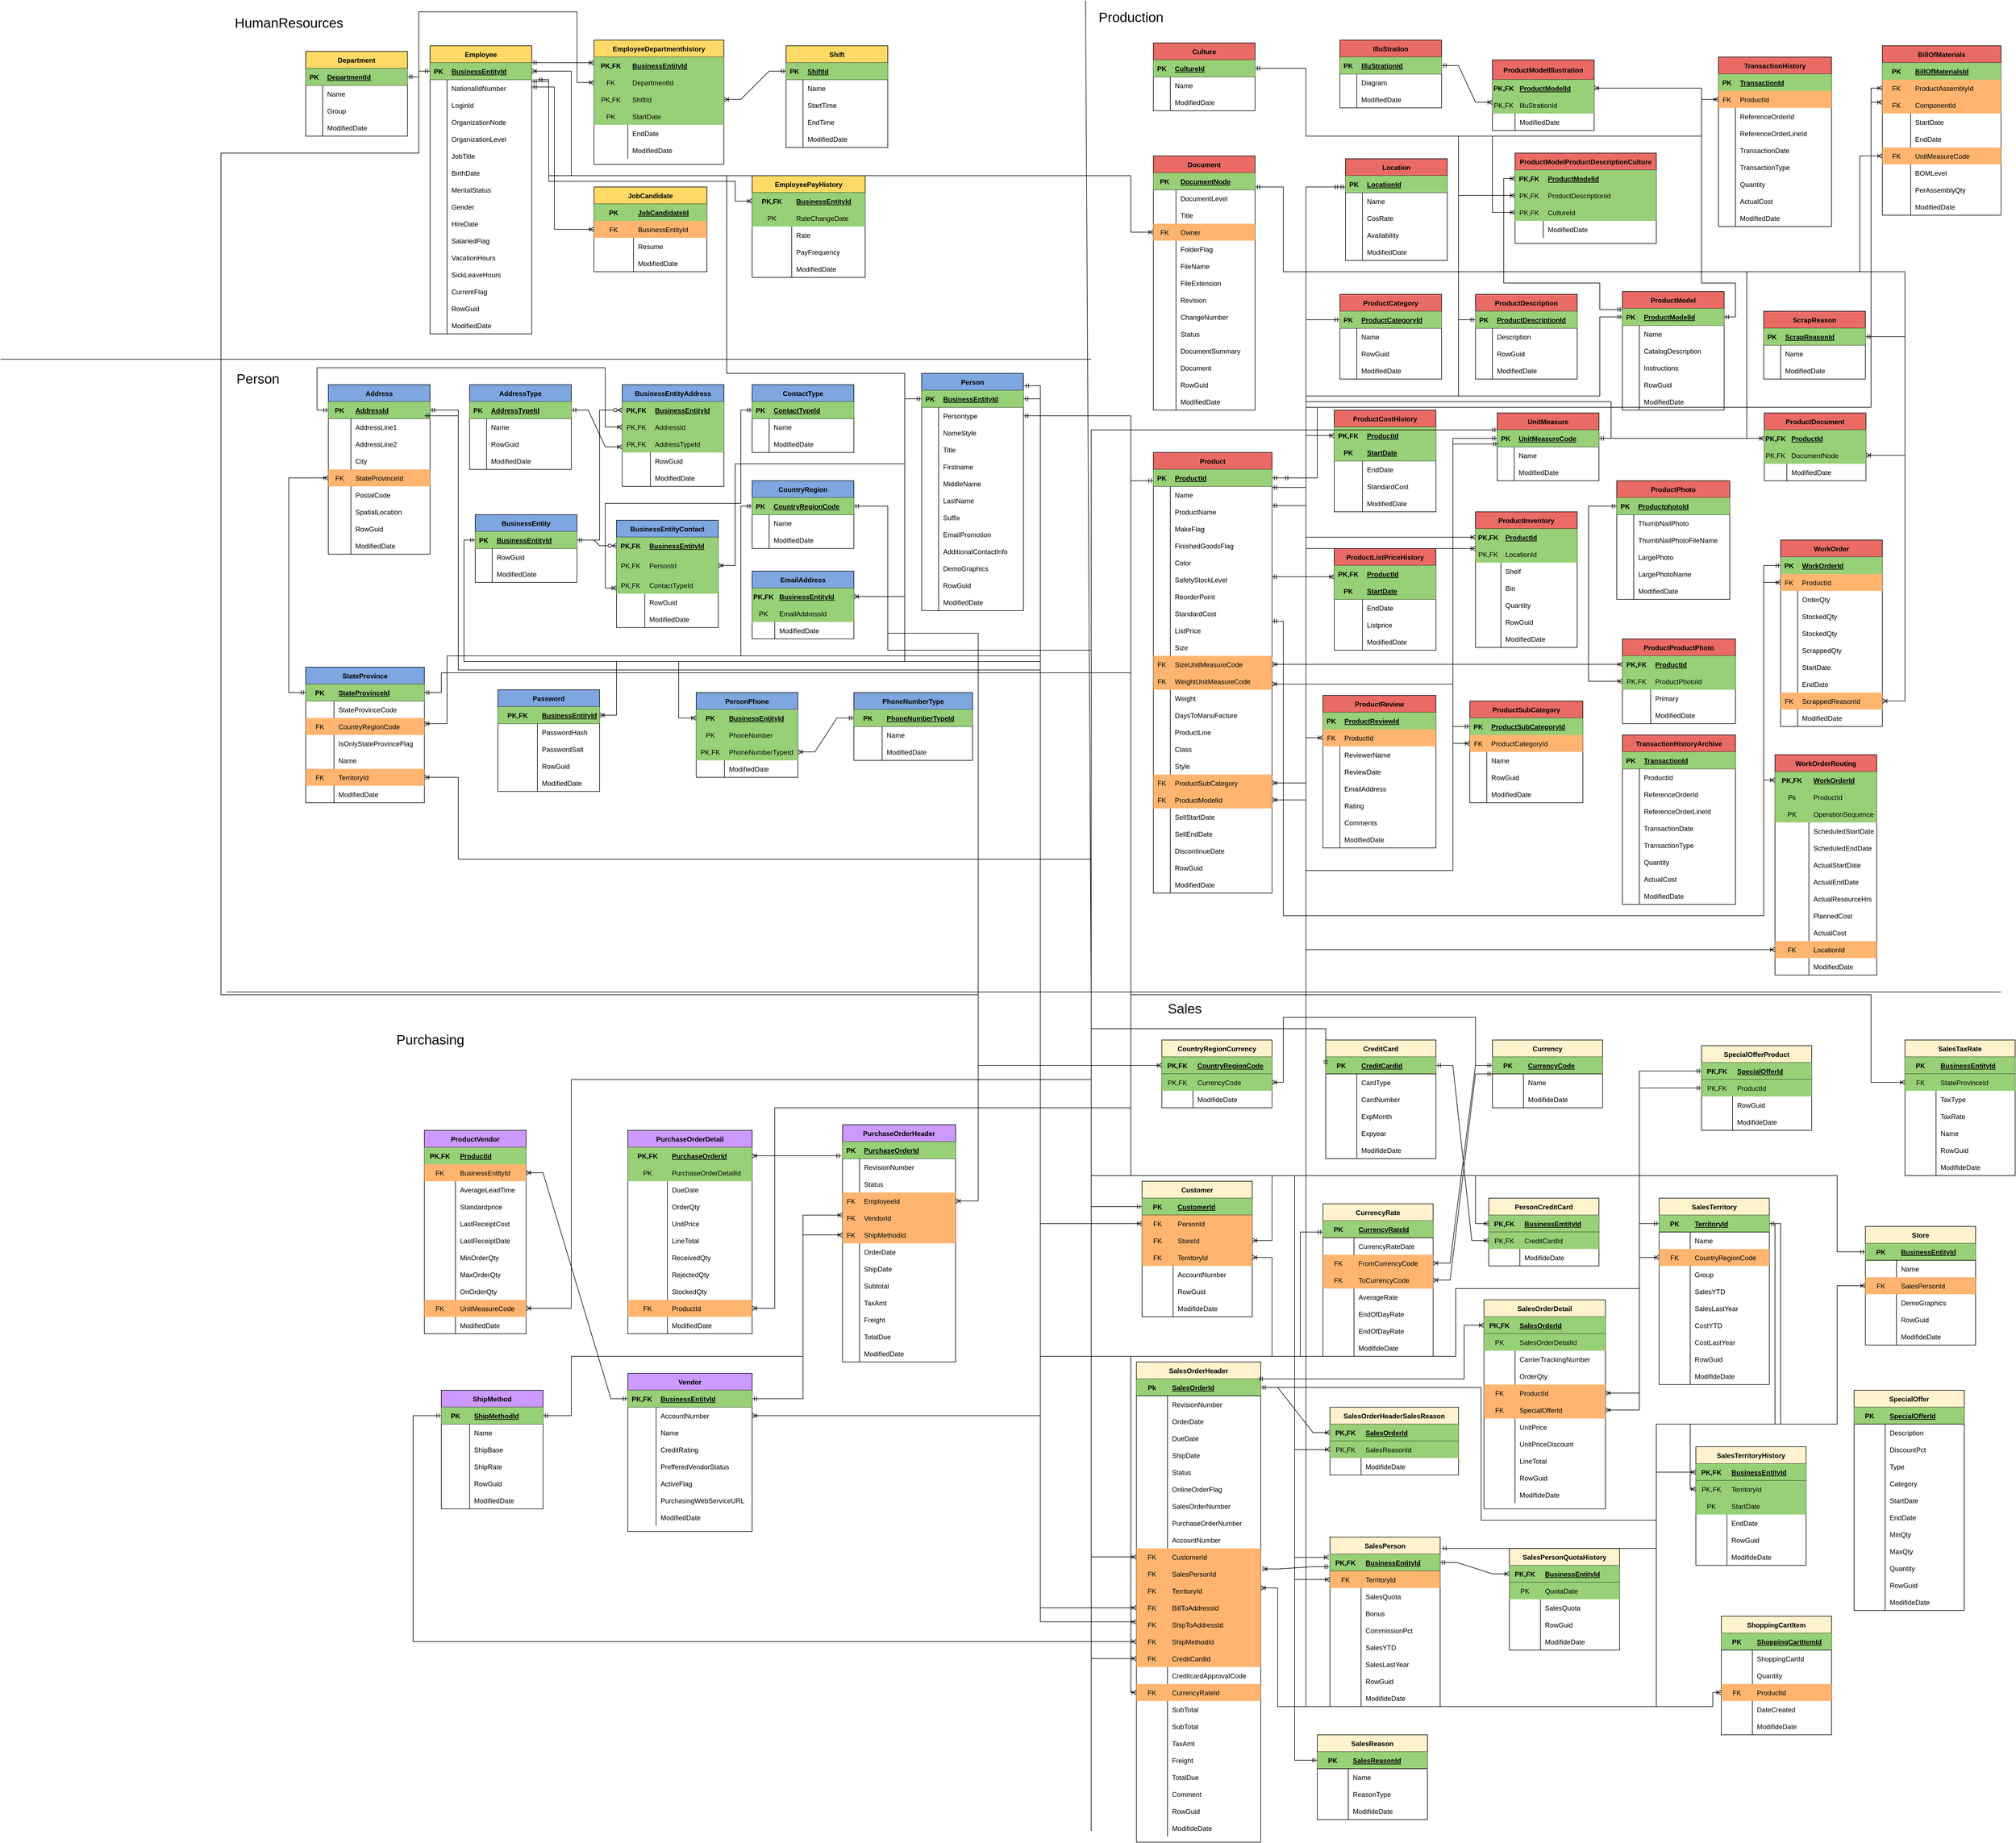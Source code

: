 <mxfile version="18.0.2" type="device"><diagram id="R2lEEEUBdFMjLlhIrx00" name="Page-1"><mxGraphModel dx="4758" dy="1785" grid="1" gridSize="10" guides="1" tooltips="1" connect="1" arrows="1" fold="1" page="1" pageScale="1" pageWidth="850" pageHeight="1100" math="0" shadow="0" extFonts="Permanent Marker^https://fonts.googleapis.com/css?family=Permanent+Marker"><root><mxCell id="0"/><mxCell id="1" parent="0"/><mxCell id="KtXk09LiOmw1YJEyMKKL-1" value="Department" style="shape=table;startSize=30;container=1;collapsible=1;childLayout=tableLayout;fixedRows=1;rowLines=0;fontStyle=1;align=center;resizeLast=1;fillColor=#FFD966;" parent="1" vertex="1"><mxGeometry x="-30" y="90" width="180" height="150" as="geometry"/></mxCell><mxCell id="KtXk09LiOmw1YJEyMKKL-2" value="" style="shape=tableRow;horizontal=0;startSize=0;swimlaneHead=0;swimlaneBody=0;fillColor=none;collapsible=0;dropTarget=0;points=[[0,0.5],[1,0.5]];portConstraint=eastwest;top=0;left=0;right=0;bottom=1;" parent="KtXk09LiOmw1YJEyMKKL-1" vertex="1"><mxGeometry y="30" width="180" height="30" as="geometry"/></mxCell><mxCell id="KtXk09LiOmw1YJEyMKKL-3" value="PK" style="shape=partialRectangle;connectable=0;fillColor=#97D077;top=0;left=0;bottom=0;right=0;fontStyle=1;overflow=hidden;" parent="KtXk09LiOmw1YJEyMKKL-2" vertex="1"><mxGeometry width="30" height="30" as="geometry"><mxRectangle width="30" height="30" as="alternateBounds"/></mxGeometry></mxCell><mxCell id="KtXk09LiOmw1YJEyMKKL-4" value="DepartmentId" style="shape=partialRectangle;connectable=0;fillColor=#97D077;top=0;left=0;bottom=0;right=0;align=left;spacingLeft=6;fontStyle=5;overflow=hidden;" parent="KtXk09LiOmw1YJEyMKKL-2" vertex="1"><mxGeometry x="30" width="150" height="30" as="geometry"><mxRectangle width="150" height="30" as="alternateBounds"/></mxGeometry></mxCell><mxCell id="KtXk09LiOmw1YJEyMKKL-5" value="" style="shape=tableRow;horizontal=0;startSize=0;swimlaneHead=0;swimlaneBody=0;fillColor=none;collapsible=0;dropTarget=0;points=[[0,0.5],[1,0.5]];portConstraint=eastwest;top=0;left=0;right=0;bottom=0;" parent="KtXk09LiOmw1YJEyMKKL-1" vertex="1"><mxGeometry y="60" width="180" height="30" as="geometry"/></mxCell><mxCell id="KtXk09LiOmw1YJEyMKKL-6" value="" style="shape=partialRectangle;connectable=0;fillColor=none;top=0;left=0;bottom=0;right=0;editable=1;overflow=hidden;" parent="KtXk09LiOmw1YJEyMKKL-5" vertex="1"><mxGeometry width="30" height="30" as="geometry"><mxRectangle width="30" height="30" as="alternateBounds"/></mxGeometry></mxCell><mxCell id="KtXk09LiOmw1YJEyMKKL-7" value="Name" style="shape=partialRectangle;connectable=0;fillColor=none;top=0;left=0;bottom=0;right=0;align=left;spacingLeft=6;overflow=hidden;" parent="KtXk09LiOmw1YJEyMKKL-5" vertex="1"><mxGeometry x="30" width="150" height="30" as="geometry"><mxRectangle width="150" height="30" as="alternateBounds"/></mxGeometry></mxCell><mxCell id="KtXk09LiOmw1YJEyMKKL-8" value="" style="shape=tableRow;horizontal=0;startSize=0;swimlaneHead=0;swimlaneBody=0;fillColor=none;collapsible=0;dropTarget=0;points=[[0,0.5],[1,0.5]];portConstraint=eastwest;top=0;left=0;right=0;bottom=0;" parent="KtXk09LiOmw1YJEyMKKL-1" vertex="1"><mxGeometry y="90" width="180" height="30" as="geometry"/></mxCell><mxCell id="KtXk09LiOmw1YJEyMKKL-9" value="" style="shape=partialRectangle;connectable=0;fillColor=none;top=0;left=0;bottom=0;right=0;editable=1;overflow=hidden;" parent="KtXk09LiOmw1YJEyMKKL-8" vertex="1"><mxGeometry width="30" height="30" as="geometry"><mxRectangle width="30" height="30" as="alternateBounds"/></mxGeometry></mxCell><mxCell id="KtXk09LiOmw1YJEyMKKL-10" value="Group" style="shape=partialRectangle;connectable=0;fillColor=none;top=0;left=0;bottom=0;right=0;align=left;spacingLeft=6;overflow=hidden;" parent="KtXk09LiOmw1YJEyMKKL-8" vertex="1"><mxGeometry x="30" width="150" height="30" as="geometry"><mxRectangle width="150" height="30" as="alternateBounds"/></mxGeometry></mxCell><mxCell id="KtXk09LiOmw1YJEyMKKL-11" value="" style="shape=tableRow;horizontal=0;startSize=0;swimlaneHead=0;swimlaneBody=0;fillColor=none;collapsible=0;dropTarget=0;points=[[0,0.5],[1,0.5]];portConstraint=eastwest;top=0;left=0;right=0;bottom=0;" parent="KtXk09LiOmw1YJEyMKKL-1" vertex="1"><mxGeometry y="120" width="180" height="30" as="geometry"/></mxCell><mxCell id="KtXk09LiOmw1YJEyMKKL-12" value="" style="shape=partialRectangle;connectable=0;fillColor=none;top=0;left=0;bottom=0;right=0;editable=1;overflow=hidden;" parent="KtXk09LiOmw1YJEyMKKL-11" vertex="1"><mxGeometry width="30" height="30" as="geometry"><mxRectangle width="30" height="30" as="alternateBounds"/></mxGeometry></mxCell><mxCell id="KtXk09LiOmw1YJEyMKKL-13" value="ModifiedDate" style="shape=partialRectangle;connectable=0;fillColor=none;top=0;left=0;bottom=0;right=0;align=left;spacingLeft=6;overflow=hidden;" parent="KtXk09LiOmw1YJEyMKKL-11" vertex="1"><mxGeometry x="30" width="150" height="30" as="geometry"><mxRectangle width="150" height="30" as="alternateBounds"/></mxGeometry></mxCell><mxCell id="KtXk09LiOmw1YJEyMKKL-14" value="Employee" style="shape=table;startSize=30;container=1;collapsible=1;childLayout=tableLayout;fixedRows=1;rowLines=0;fontStyle=1;align=center;resizeLast=1;fillColor=#FFD966;" parent="1" vertex="1"><mxGeometry x="190" y="80" width="180" height="510" as="geometry"/></mxCell><mxCell id="KtXk09LiOmw1YJEyMKKL-15" value="" style="shape=tableRow;horizontal=0;startSize=0;swimlaneHead=0;swimlaneBody=0;fillColor=none;collapsible=0;dropTarget=0;points=[[0,0.5],[1,0.5]];portConstraint=eastwest;top=0;left=0;right=0;bottom=1;" parent="KtXk09LiOmw1YJEyMKKL-14" vertex="1"><mxGeometry y="30" width="180" height="30" as="geometry"/></mxCell><mxCell id="KtXk09LiOmw1YJEyMKKL-16" value="PK" style="shape=partialRectangle;connectable=0;fillColor=#97D077;top=0;left=0;bottom=0;right=0;fontStyle=1;overflow=hidden;" parent="KtXk09LiOmw1YJEyMKKL-15" vertex="1"><mxGeometry width="30" height="30" as="geometry"><mxRectangle width="30" height="30" as="alternateBounds"/></mxGeometry></mxCell><mxCell id="KtXk09LiOmw1YJEyMKKL-17" value="BusinessEntityId" style="shape=partialRectangle;connectable=0;fillColor=#97D077;top=0;left=0;bottom=0;right=0;align=left;spacingLeft=6;fontStyle=5;overflow=hidden;" parent="KtXk09LiOmw1YJEyMKKL-15" vertex="1"><mxGeometry x="30" width="150" height="30" as="geometry"><mxRectangle width="150" height="30" as="alternateBounds"/></mxGeometry></mxCell><mxCell id="KtXk09LiOmw1YJEyMKKL-18" value="" style="shape=tableRow;horizontal=0;startSize=0;swimlaneHead=0;swimlaneBody=0;fillColor=none;collapsible=0;dropTarget=0;points=[[0,0.5],[1,0.5]];portConstraint=eastwest;top=0;left=0;right=0;bottom=0;" parent="KtXk09LiOmw1YJEyMKKL-14" vertex="1"><mxGeometry y="60" width="180" height="30" as="geometry"/></mxCell><mxCell id="KtXk09LiOmw1YJEyMKKL-19" value="" style="shape=partialRectangle;connectable=0;fillColor=none;top=0;left=0;bottom=0;right=0;editable=1;overflow=hidden;" parent="KtXk09LiOmw1YJEyMKKL-18" vertex="1"><mxGeometry width="30" height="30" as="geometry"><mxRectangle width="30" height="30" as="alternateBounds"/></mxGeometry></mxCell><mxCell id="KtXk09LiOmw1YJEyMKKL-20" value="NationalIdNumber" style="shape=partialRectangle;connectable=0;fillColor=none;top=0;left=0;bottom=0;right=0;align=left;spacingLeft=6;overflow=hidden;" parent="KtXk09LiOmw1YJEyMKKL-18" vertex="1"><mxGeometry x="30" width="150" height="30" as="geometry"><mxRectangle width="150" height="30" as="alternateBounds"/></mxGeometry></mxCell><mxCell id="KtXk09LiOmw1YJEyMKKL-21" value="" style="shape=tableRow;horizontal=0;startSize=0;swimlaneHead=0;swimlaneBody=0;fillColor=none;collapsible=0;dropTarget=0;points=[[0,0.5],[1,0.5]];portConstraint=eastwest;top=0;left=0;right=0;bottom=0;" parent="KtXk09LiOmw1YJEyMKKL-14" vertex="1"><mxGeometry y="90" width="180" height="30" as="geometry"/></mxCell><mxCell id="KtXk09LiOmw1YJEyMKKL-22" value="" style="shape=partialRectangle;connectable=0;fillColor=none;top=0;left=0;bottom=0;right=0;editable=1;overflow=hidden;" parent="KtXk09LiOmw1YJEyMKKL-21" vertex="1"><mxGeometry width="30" height="30" as="geometry"><mxRectangle width="30" height="30" as="alternateBounds"/></mxGeometry></mxCell><mxCell id="KtXk09LiOmw1YJEyMKKL-23" value="LoginId" style="shape=partialRectangle;connectable=0;fillColor=none;top=0;left=0;bottom=0;right=0;align=left;spacingLeft=6;overflow=hidden;" parent="KtXk09LiOmw1YJEyMKKL-21" vertex="1"><mxGeometry x="30" width="150" height="30" as="geometry"><mxRectangle width="150" height="30" as="alternateBounds"/></mxGeometry></mxCell><mxCell id="KtXk09LiOmw1YJEyMKKL-24" value="" style="shape=tableRow;horizontal=0;startSize=0;swimlaneHead=0;swimlaneBody=0;fillColor=none;collapsible=0;dropTarget=0;points=[[0,0.5],[1,0.5]];portConstraint=eastwest;top=0;left=0;right=0;bottom=0;" parent="KtXk09LiOmw1YJEyMKKL-14" vertex="1"><mxGeometry y="120" width="180" height="30" as="geometry"/></mxCell><mxCell id="KtXk09LiOmw1YJEyMKKL-25" value="" style="shape=partialRectangle;connectable=0;fillColor=none;top=0;left=0;bottom=0;right=0;editable=1;overflow=hidden;" parent="KtXk09LiOmw1YJEyMKKL-24" vertex="1"><mxGeometry width="30" height="30" as="geometry"><mxRectangle width="30" height="30" as="alternateBounds"/></mxGeometry></mxCell><mxCell id="KtXk09LiOmw1YJEyMKKL-26" value="OrganizationNode" style="shape=partialRectangle;connectable=0;fillColor=none;top=0;left=0;bottom=0;right=0;align=left;spacingLeft=6;overflow=hidden;" parent="KtXk09LiOmw1YJEyMKKL-24" vertex="1"><mxGeometry x="30" width="150" height="30" as="geometry"><mxRectangle width="150" height="30" as="alternateBounds"/></mxGeometry></mxCell><mxCell id="KtXk09LiOmw1YJEyMKKL-27" value="" style="shape=tableRow;horizontal=0;startSize=0;swimlaneHead=0;swimlaneBody=0;fillColor=none;collapsible=0;dropTarget=0;points=[[0,0.5],[1,0.5]];portConstraint=eastwest;top=0;left=0;right=0;bottom=0;" parent="KtXk09LiOmw1YJEyMKKL-14" vertex="1"><mxGeometry y="150" width="180" height="30" as="geometry"/></mxCell><mxCell id="KtXk09LiOmw1YJEyMKKL-28" value="" style="shape=partialRectangle;connectable=0;fillColor=none;top=0;left=0;bottom=0;right=0;editable=1;overflow=hidden;" parent="KtXk09LiOmw1YJEyMKKL-27" vertex="1"><mxGeometry width="30" height="30" as="geometry"><mxRectangle width="30" height="30" as="alternateBounds"/></mxGeometry></mxCell><mxCell id="KtXk09LiOmw1YJEyMKKL-29" value="OrganizationLevel" style="shape=partialRectangle;connectable=0;fillColor=none;top=0;left=0;bottom=0;right=0;align=left;spacingLeft=6;overflow=hidden;" parent="KtXk09LiOmw1YJEyMKKL-27" vertex="1"><mxGeometry x="30" width="150" height="30" as="geometry"><mxRectangle width="150" height="30" as="alternateBounds"/></mxGeometry></mxCell><mxCell id="KtXk09LiOmw1YJEyMKKL-30" value="" style="shape=tableRow;horizontal=0;startSize=0;swimlaneHead=0;swimlaneBody=0;fillColor=none;collapsible=0;dropTarget=0;points=[[0,0.5],[1,0.5]];portConstraint=eastwest;top=0;left=0;right=0;bottom=0;" parent="KtXk09LiOmw1YJEyMKKL-14" vertex="1"><mxGeometry y="180" width="180" height="30" as="geometry"/></mxCell><mxCell id="KtXk09LiOmw1YJEyMKKL-31" value="" style="shape=partialRectangle;connectable=0;fillColor=none;top=0;left=0;bottom=0;right=0;editable=1;overflow=hidden;" parent="KtXk09LiOmw1YJEyMKKL-30" vertex="1"><mxGeometry width="30" height="30" as="geometry"><mxRectangle width="30" height="30" as="alternateBounds"/></mxGeometry></mxCell><mxCell id="KtXk09LiOmw1YJEyMKKL-32" value="JobTitle" style="shape=partialRectangle;connectable=0;fillColor=none;top=0;left=0;bottom=0;right=0;align=left;spacingLeft=6;overflow=hidden;" parent="KtXk09LiOmw1YJEyMKKL-30" vertex="1"><mxGeometry x="30" width="150" height="30" as="geometry"><mxRectangle width="150" height="30" as="alternateBounds"/></mxGeometry></mxCell><mxCell id="KtXk09LiOmw1YJEyMKKL-33" value="" style="shape=tableRow;horizontal=0;startSize=0;swimlaneHead=0;swimlaneBody=0;fillColor=none;collapsible=0;dropTarget=0;points=[[0,0.5],[1,0.5]];portConstraint=eastwest;top=0;left=0;right=0;bottom=0;" parent="KtXk09LiOmw1YJEyMKKL-14" vertex="1"><mxGeometry y="210" width="180" height="30" as="geometry"/></mxCell><mxCell id="KtXk09LiOmw1YJEyMKKL-34" value="" style="shape=partialRectangle;connectable=0;fillColor=none;top=0;left=0;bottom=0;right=0;editable=1;overflow=hidden;" parent="KtXk09LiOmw1YJEyMKKL-33" vertex="1"><mxGeometry width="30" height="30" as="geometry"><mxRectangle width="30" height="30" as="alternateBounds"/></mxGeometry></mxCell><mxCell id="KtXk09LiOmw1YJEyMKKL-35" value="BirthDate" style="shape=partialRectangle;connectable=0;fillColor=none;top=0;left=0;bottom=0;right=0;align=left;spacingLeft=6;overflow=hidden;" parent="KtXk09LiOmw1YJEyMKKL-33" vertex="1"><mxGeometry x="30" width="150" height="30" as="geometry"><mxRectangle width="150" height="30" as="alternateBounds"/></mxGeometry></mxCell><mxCell id="KtXk09LiOmw1YJEyMKKL-36" value="" style="shape=tableRow;horizontal=0;startSize=0;swimlaneHead=0;swimlaneBody=0;fillColor=none;collapsible=0;dropTarget=0;points=[[0,0.5],[1,0.5]];portConstraint=eastwest;top=0;left=0;right=0;bottom=0;" parent="KtXk09LiOmw1YJEyMKKL-14" vertex="1"><mxGeometry y="240" width="180" height="30" as="geometry"/></mxCell><mxCell id="KtXk09LiOmw1YJEyMKKL-37" value="" style="shape=partialRectangle;connectable=0;fillColor=none;top=0;left=0;bottom=0;right=0;editable=1;overflow=hidden;" parent="KtXk09LiOmw1YJEyMKKL-36" vertex="1"><mxGeometry width="30" height="30" as="geometry"><mxRectangle width="30" height="30" as="alternateBounds"/></mxGeometry></mxCell><mxCell id="KtXk09LiOmw1YJEyMKKL-38" value="MeritalStatus" style="shape=partialRectangle;connectable=0;fillColor=none;top=0;left=0;bottom=0;right=0;align=left;spacingLeft=6;overflow=hidden;" parent="KtXk09LiOmw1YJEyMKKL-36" vertex="1"><mxGeometry x="30" width="150" height="30" as="geometry"><mxRectangle width="150" height="30" as="alternateBounds"/></mxGeometry></mxCell><mxCell id="KtXk09LiOmw1YJEyMKKL-39" value="" style="shape=tableRow;horizontal=0;startSize=0;swimlaneHead=0;swimlaneBody=0;fillColor=none;collapsible=0;dropTarget=0;points=[[0,0.5],[1,0.5]];portConstraint=eastwest;top=0;left=0;right=0;bottom=0;" parent="KtXk09LiOmw1YJEyMKKL-14" vertex="1"><mxGeometry y="270" width="180" height="30" as="geometry"/></mxCell><mxCell id="KtXk09LiOmw1YJEyMKKL-40" value="" style="shape=partialRectangle;connectable=0;fillColor=none;top=0;left=0;bottom=0;right=0;editable=1;overflow=hidden;" parent="KtXk09LiOmw1YJEyMKKL-39" vertex="1"><mxGeometry width="30" height="30" as="geometry"><mxRectangle width="30" height="30" as="alternateBounds"/></mxGeometry></mxCell><mxCell id="KtXk09LiOmw1YJEyMKKL-41" value="Gender" style="shape=partialRectangle;connectable=0;fillColor=none;top=0;left=0;bottom=0;right=0;align=left;spacingLeft=6;overflow=hidden;" parent="KtXk09LiOmw1YJEyMKKL-39" vertex="1"><mxGeometry x="30" width="150" height="30" as="geometry"><mxRectangle width="150" height="30" as="alternateBounds"/></mxGeometry></mxCell><mxCell id="KtXk09LiOmw1YJEyMKKL-42" value="" style="shape=tableRow;horizontal=0;startSize=0;swimlaneHead=0;swimlaneBody=0;fillColor=none;collapsible=0;dropTarget=0;points=[[0,0.5],[1,0.5]];portConstraint=eastwest;top=0;left=0;right=0;bottom=0;" parent="KtXk09LiOmw1YJEyMKKL-14" vertex="1"><mxGeometry y="300" width="180" height="30" as="geometry"/></mxCell><mxCell id="KtXk09LiOmw1YJEyMKKL-43" value="" style="shape=partialRectangle;connectable=0;fillColor=none;top=0;left=0;bottom=0;right=0;editable=1;overflow=hidden;" parent="KtXk09LiOmw1YJEyMKKL-42" vertex="1"><mxGeometry width="30" height="30" as="geometry"><mxRectangle width="30" height="30" as="alternateBounds"/></mxGeometry></mxCell><mxCell id="KtXk09LiOmw1YJEyMKKL-44" value="HireDate" style="shape=partialRectangle;connectable=0;fillColor=none;top=0;left=0;bottom=0;right=0;align=left;spacingLeft=6;overflow=hidden;" parent="KtXk09LiOmw1YJEyMKKL-42" vertex="1"><mxGeometry x="30" width="150" height="30" as="geometry"><mxRectangle width="150" height="30" as="alternateBounds"/></mxGeometry></mxCell><mxCell id="KtXk09LiOmw1YJEyMKKL-45" value="" style="shape=tableRow;horizontal=0;startSize=0;swimlaneHead=0;swimlaneBody=0;fillColor=none;collapsible=0;dropTarget=0;points=[[0,0.5],[1,0.5]];portConstraint=eastwest;top=0;left=0;right=0;bottom=0;" parent="KtXk09LiOmw1YJEyMKKL-14" vertex="1"><mxGeometry y="330" width="180" height="30" as="geometry"/></mxCell><mxCell id="KtXk09LiOmw1YJEyMKKL-46" value="" style="shape=partialRectangle;connectable=0;fillColor=none;top=0;left=0;bottom=0;right=0;editable=1;overflow=hidden;" parent="KtXk09LiOmw1YJEyMKKL-45" vertex="1"><mxGeometry width="30" height="30" as="geometry"><mxRectangle width="30" height="30" as="alternateBounds"/></mxGeometry></mxCell><mxCell id="KtXk09LiOmw1YJEyMKKL-47" value="SalariedFlag" style="shape=partialRectangle;connectable=0;fillColor=none;top=0;left=0;bottom=0;right=0;align=left;spacingLeft=6;overflow=hidden;" parent="KtXk09LiOmw1YJEyMKKL-45" vertex="1"><mxGeometry x="30" width="150" height="30" as="geometry"><mxRectangle width="150" height="30" as="alternateBounds"/></mxGeometry></mxCell><mxCell id="KtXk09LiOmw1YJEyMKKL-48" value="" style="shape=tableRow;horizontal=0;startSize=0;swimlaneHead=0;swimlaneBody=0;fillColor=none;collapsible=0;dropTarget=0;points=[[0,0.5],[1,0.5]];portConstraint=eastwest;top=0;left=0;right=0;bottom=0;" parent="KtXk09LiOmw1YJEyMKKL-14" vertex="1"><mxGeometry y="360" width="180" height="30" as="geometry"/></mxCell><mxCell id="KtXk09LiOmw1YJEyMKKL-49" value="" style="shape=partialRectangle;connectable=0;fillColor=none;top=0;left=0;bottom=0;right=0;editable=1;overflow=hidden;" parent="KtXk09LiOmw1YJEyMKKL-48" vertex="1"><mxGeometry width="30" height="30" as="geometry"><mxRectangle width="30" height="30" as="alternateBounds"/></mxGeometry></mxCell><mxCell id="KtXk09LiOmw1YJEyMKKL-50" value="VacationHours" style="shape=partialRectangle;connectable=0;fillColor=none;top=0;left=0;bottom=0;right=0;align=left;spacingLeft=6;overflow=hidden;" parent="KtXk09LiOmw1YJEyMKKL-48" vertex="1"><mxGeometry x="30" width="150" height="30" as="geometry"><mxRectangle width="150" height="30" as="alternateBounds"/></mxGeometry></mxCell><mxCell id="KtXk09LiOmw1YJEyMKKL-51" value="" style="shape=tableRow;horizontal=0;startSize=0;swimlaneHead=0;swimlaneBody=0;fillColor=none;collapsible=0;dropTarget=0;points=[[0,0.5],[1,0.5]];portConstraint=eastwest;top=0;left=0;right=0;bottom=0;" parent="KtXk09LiOmw1YJEyMKKL-14" vertex="1"><mxGeometry y="390" width="180" height="30" as="geometry"/></mxCell><mxCell id="KtXk09LiOmw1YJEyMKKL-52" value="" style="shape=partialRectangle;connectable=0;fillColor=none;top=0;left=0;bottom=0;right=0;editable=1;overflow=hidden;" parent="KtXk09LiOmw1YJEyMKKL-51" vertex="1"><mxGeometry width="30" height="30" as="geometry"><mxRectangle width="30" height="30" as="alternateBounds"/></mxGeometry></mxCell><mxCell id="KtXk09LiOmw1YJEyMKKL-53" value="SickLeaveHours" style="shape=partialRectangle;connectable=0;fillColor=none;top=0;left=0;bottom=0;right=0;align=left;spacingLeft=6;overflow=hidden;" parent="KtXk09LiOmw1YJEyMKKL-51" vertex="1"><mxGeometry x="30" width="150" height="30" as="geometry"><mxRectangle width="150" height="30" as="alternateBounds"/></mxGeometry></mxCell><mxCell id="KtXk09LiOmw1YJEyMKKL-54" value="" style="shape=tableRow;horizontal=0;startSize=0;swimlaneHead=0;swimlaneBody=0;fillColor=none;collapsible=0;dropTarget=0;points=[[0,0.5],[1,0.5]];portConstraint=eastwest;top=0;left=0;right=0;bottom=0;" parent="KtXk09LiOmw1YJEyMKKL-14" vertex="1"><mxGeometry y="420" width="180" height="30" as="geometry"/></mxCell><mxCell id="KtXk09LiOmw1YJEyMKKL-55" value="" style="shape=partialRectangle;connectable=0;fillColor=none;top=0;left=0;bottom=0;right=0;editable=1;overflow=hidden;" parent="KtXk09LiOmw1YJEyMKKL-54" vertex="1"><mxGeometry width="30" height="30" as="geometry"><mxRectangle width="30" height="30" as="alternateBounds"/></mxGeometry></mxCell><mxCell id="KtXk09LiOmw1YJEyMKKL-56" value="CurrentFlag" style="shape=partialRectangle;connectable=0;fillColor=none;top=0;left=0;bottom=0;right=0;align=left;spacingLeft=6;overflow=hidden;" parent="KtXk09LiOmw1YJEyMKKL-54" vertex="1"><mxGeometry x="30" width="150" height="30" as="geometry"><mxRectangle width="150" height="30" as="alternateBounds"/></mxGeometry></mxCell><mxCell id="KtXk09LiOmw1YJEyMKKL-57" value="" style="shape=tableRow;horizontal=0;startSize=0;swimlaneHead=0;swimlaneBody=0;fillColor=none;collapsible=0;dropTarget=0;points=[[0,0.5],[1,0.5]];portConstraint=eastwest;top=0;left=0;right=0;bottom=0;" parent="KtXk09LiOmw1YJEyMKKL-14" vertex="1"><mxGeometry y="450" width="180" height="30" as="geometry"/></mxCell><mxCell id="KtXk09LiOmw1YJEyMKKL-58" value="" style="shape=partialRectangle;connectable=0;fillColor=none;top=0;left=0;bottom=0;right=0;editable=1;overflow=hidden;" parent="KtXk09LiOmw1YJEyMKKL-57" vertex="1"><mxGeometry width="30" height="30" as="geometry"><mxRectangle width="30" height="30" as="alternateBounds"/></mxGeometry></mxCell><mxCell id="KtXk09LiOmw1YJEyMKKL-59" value="RowGuid" style="shape=partialRectangle;connectable=0;fillColor=none;top=0;left=0;bottom=0;right=0;align=left;spacingLeft=6;overflow=hidden;" parent="KtXk09LiOmw1YJEyMKKL-57" vertex="1"><mxGeometry x="30" width="150" height="30" as="geometry"><mxRectangle width="150" height="30" as="alternateBounds"/></mxGeometry></mxCell><mxCell id="KtXk09LiOmw1YJEyMKKL-60" value="" style="shape=tableRow;horizontal=0;startSize=0;swimlaneHead=0;swimlaneBody=0;fillColor=none;collapsible=0;dropTarget=0;points=[[0,0.5],[1,0.5]];portConstraint=eastwest;top=0;left=0;right=0;bottom=0;" parent="KtXk09LiOmw1YJEyMKKL-14" vertex="1"><mxGeometry y="480" width="180" height="30" as="geometry"/></mxCell><mxCell id="KtXk09LiOmw1YJEyMKKL-61" value="" style="shape=partialRectangle;connectable=0;fillColor=none;top=0;left=0;bottom=0;right=0;editable=1;overflow=hidden;" parent="KtXk09LiOmw1YJEyMKKL-60" vertex="1"><mxGeometry width="30" height="30" as="geometry"><mxRectangle width="30" height="30" as="alternateBounds"/></mxGeometry></mxCell><mxCell id="KtXk09LiOmw1YJEyMKKL-62" value="ModifiedDate" style="shape=partialRectangle;connectable=0;fillColor=none;top=0;left=0;bottom=0;right=0;align=left;spacingLeft=6;overflow=hidden;" parent="KtXk09LiOmw1YJEyMKKL-60" vertex="1"><mxGeometry x="30" width="150" height="30" as="geometry"><mxRectangle width="150" height="30" as="alternateBounds"/></mxGeometry></mxCell><mxCell id="KtXk09LiOmw1YJEyMKKL-63" value="EmployeeDepartmenthistory" style="shape=table;startSize=30;container=1;collapsible=1;childLayout=tableLayout;fixedRows=1;rowLines=0;fontStyle=1;align=center;resizeLast=1;fillColor=#FFD966;" parent="1" vertex="1"><mxGeometry x="480" y="70" width="230" height="220" as="geometry"/></mxCell><mxCell id="KtXk09LiOmw1YJEyMKKL-64" value="" style="shape=tableRow;horizontal=0;startSize=0;swimlaneHead=0;swimlaneBody=0;fillColor=none;collapsible=0;dropTarget=0;points=[[0,0.5],[1,0.5]];portConstraint=eastwest;top=0;left=0;right=0;bottom=1;" parent="KtXk09LiOmw1YJEyMKKL-63" vertex="1"><mxGeometry y="30" width="230" height="30" as="geometry"/></mxCell><mxCell id="KtXk09LiOmw1YJEyMKKL-65" value="PK,FK" style="shape=partialRectangle;connectable=0;fillColor=#97D077;top=0;left=0;bottom=0;right=0;fontStyle=1;overflow=hidden;" parent="KtXk09LiOmw1YJEyMKKL-64" vertex="1"><mxGeometry width="60" height="30" as="geometry"><mxRectangle width="60" height="30" as="alternateBounds"/></mxGeometry></mxCell><mxCell id="KtXk09LiOmw1YJEyMKKL-66" value="BusinessEntityId" style="shape=partialRectangle;connectable=0;fillColor=#97D077;top=0;left=0;bottom=0;right=0;align=left;spacingLeft=6;fontStyle=5;overflow=hidden;" parent="KtXk09LiOmw1YJEyMKKL-64" vertex="1"><mxGeometry x="60" width="170" height="30" as="geometry"><mxRectangle width="170" height="30" as="alternateBounds"/></mxGeometry></mxCell><mxCell id="KtXk09LiOmw1YJEyMKKL-67" value="" style="shape=tableRow;horizontal=0;startSize=0;swimlaneHead=0;swimlaneBody=0;fillColor=#97D077;collapsible=0;dropTarget=0;points=[[0,0.5],[1,0.5]];portConstraint=eastwest;top=0;left=0;right=0;bottom=0;" parent="KtXk09LiOmw1YJEyMKKL-63" vertex="1"><mxGeometry y="60" width="230" height="30" as="geometry"/></mxCell><mxCell id="KtXk09LiOmw1YJEyMKKL-68" value="FK" style="shape=partialRectangle;connectable=0;fillColor=none;top=0;left=0;bottom=0;right=0;editable=1;overflow=hidden;strokeColor=#000000;" parent="KtXk09LiOmw1YJEyMKKL-67" vertex="1"><mxGeometry width="60" height="30" as="geometry"><mxRectangle width="60" height="30" as="alternateBounds"/></mxGeometry></mxCell><mxCell id="KtXk09LiOmw1YJEyMKKL-69" value="DepartmentId" style="shape=partialRectangle;connectable=0;fillColor=none;top=0;left=0;bottom=0;right=0;align=left;spacingLeft=6;overflow=hidden;" parent="KtXk09LiOmw1YJEyMKKL-67" vertex="1"><mxGeometry x="60" width="170" height="30" as="geometry"><mxRectangle width="170" height="30" as="alternateBounds"/></mxGeometry></mxCell><mxCell id="KtXk09LiOmw1YJEyMKKL-70" value="" style="shape=tableRow;horizontal=0;startSize=0;swimlaneHead=0;swimlaneBody=0;fillColor=#97D077;collapsible=0;dropTarget=0;points=[[0,0.5],[1,0.5]];portConstraint=eastwest;top=0;left=0;right=0;bottom=0;" parent="KtXk09LiOmw1YJEyMKKL-63" vertex="1"><mxGeometry y="90" width="230" height="30" as="geometry"/></mxCell><mxCell id="KtXk09LiOmw1YJEyMKKL-71" value="PK,FK" style="shape=partialRectangle;connectable=0;fillColor=none;top=0;left=0;bottom=0;right=0;editable=1;overflow=hidden;" parent="KtXk09LiOmw1YJEyMKKL-70" vertex="1"><mxGeometry width="60" height="30" as="geometry"><mxRectangle width="60" height="30" as="alternateBounds"/></mxGeometry></mxCell><mxCell id="KtXk09LiOmw1YJEyMKKL-72" value="ShiftId" style="shape=partialRectangle;connectable=0;fillColor=none;top=0;left=0;bottom=0;right=0;align=left;spacingLeft=6;overflow=hidden;" parent="KtXk09LiOmw1YJEyMKKL-70" vertex="1"><mxGeometry x="60" width="170" height="30" as="geometry"><mxRectangle width="170" height="30" as="alternateBounds"/></mxGeometry></mxCell><mxCell id="KtXk09LiOmw1YJEyMKKL-73" value="" style="shape=tableRow;horizontal=0;startSize=0;swimlaneHead=0;swimlaneBody=0;fillColor=#97D077;collapsible=0;dropTarget=0;points=[[0,0.5],[1,0.5]];portConstraint=eastwest;top=0;left=0;right=0;bottom=0;" parent="KtXk09LiOmw1YJEyMKKL-63" vertex="1"><mxGeometry y="120" width="230" height="30" as="geometry"/></mxCell><mxCell id="KtXk09LiOmw1YJEyMKKL-74" value="PK" style="shape=partialRectangle;connectable=0;fillColor=none;top=0;left=0;bottom=0;right=0;editable=1;overflow=hidden;" parent="KtXk09LiOmw1YJEyMKKL-73" vertex="1"><mxGeometry width="60" height="30" as="geometry"><mxRectangle width="60" height="30" as="alternateBounds"/></mxGeometry></mxCell><mxCell id="KtXk09LiOmw1YJEyMKKL-75" value="StartDate" style="shape=partialRectangle;connectable=0;fillColor=none;top=0;left=0;bottom=0;right=0;align=left;spacingLeft=6;overflow=hidden;" parent="KtXk09LiOmw1YJEyMKKL-73" vertex="1"><mxGeometry x="60" width="170" height="30" as="geometry"><mxRectangle width="170" height="30" as="alternateBounds"/></mxGeometry></mxCell><mxCell id="KtXk09LiOmw1YJEyMKKL-76" value="" style="shape=tableRow;horizontal=0;startSize=0;swimlaneHead=0;swimlaneBody=0;fillColor=none;collapsible=0;dropTarget=0;points=[[0,0.5],[1,0.5]];portConstraint=eastwest;top=0;left=0;right=0;bottom=0;" parent="KtXk09LiOmw1YJEyMKKL-63" vertex="1"><mxGeometry y="150" width="230" height="30" as="geometry"/></mxCell><mxCell id="KtXk09LiOmw1YJEyMKKL-77" value="" style="shape=partialRectangle;connectable=0;fillColor=none;top=0;left=0;bottom=0;right=0;editable=1;overflow=hidden;" parent="KtXk09LiOmw1YJEyMKKL-76" vertex="1"><mxGeometry width="60" height="30" as="geometry"><mxRectangle width="60" height="30" as="alternateBounds"/></mxGeometry></mxCell><mxCell id="KtXk09LiOmw1YJEyMKKL-78" value="EndDate" style="shape=partialRectangle;connectable=0;fillColor=none;top=0;left=0;bottom=0;right=0;align=left;spacingLeft=6;overflow=hidden;" parent="KtXk09LiOmw1YJEyMKKL-76" vertex="1"><mxGeometry x="60" width="170" height="30" as="geometry"><mxRectangle width="170" height="30" as="alternateBounds"/></mxGeometry></mxCell><mxCell id="KtXk09LiOmw1YJEyMKKL-79" value="" style="shape=tableRow;horizontal=0;startSize=0;swimlaneHead=0;swimlaneBody=0;fillColor=none;collapsible=0;dropTarget=0;points=[[0,0.5],[1,0.5]];portConstraint=eastwest;top=0;left=0;right=0;bottom=0;" parent="KtXk09LiOmw1YJEyMKKL-63" vertex="1"><mxGeometry y="180" width="230" height="30" as="geometry"/></mxCell><mxCell id="KtXk09LiOmw1YJEyMKKL-80" value="" style="shape=partialRectangle;connectable=0;fillColor=none;top=0;left=0;bottom=0;right=0;editable=1;overflow=hidden;" parent="KtXk09LiOmw1YJEyMKKL-79" vertex="1"><mxGeometry width="60" height="30" as="geometry"><mxRectangle width="60" height="30" as="alternateBounds"/></mxGeometry></mxCell><mxCell id="KtXk09LiOmw1YJEyMKKL-81" value="ModifiedDate" style="shape=partialRectangle;connectable=0;fillColor=none;top=0;left=0;bottom=0;right=0;align=left;spacingLeft=6;overflow=hidden;" parent="KtXk09LiOmw1YJEyMKKL-79" vertex="1"><mxGeometry x="60" width="170" height="30" as="geometry"><mxRectangle width="170" height="30" as="alternateBounds"/></mxGeometry></mxCell><mxCell id="KtXk09LiOmw1YJEyMKKL-82" value="EmployeePayHistory" style="shape=table;startSize=30;container=1;collapsible=1;childLayout=tableLayout;fixedRows=1;rowLines=0;fontStyle=1;align=center;resizeLast=1;fillColor=#FFD966;" parent="1" vertex="1"><mxGeometry x="760" y="310" width="200" height="180" as="geometry"/></mxCell><mxCell id="KtXk09LiOmw1YJEyMKKL-83" value="" style="shape=tableRow;horizontal=0;startSize=0;swimlaneHead=0;swimlaneBody=0;fillColor=none;collapsible=0;dropTarget=0;points=[[0,0.5],[1,0.5]];portConstraint=eastwest;top=0;left=0;right=0;bottom=1;" parent="KtXk09LiOmw1YJEyMKKL-82" vertex="1"><mxGeometry y="30" width="200" height="30" as="geometry"/></mxCell><mxCell id="KtXk09LiOmw1YJEyMKKL-84" value="PK,FK" style="shape=partialRectangle;connectable=0;fillColor=#97D077;top=0;left=0;bottom=0;right=0;fontStyle=1;overflow=hidden;" parent="KtXk09LiOmw1YJEyMKKL-83" vertex="1"><mxGeometry width="70" height="30" as="geometry"><mxRectangle width="70" height="30" as="alternateBounds"/></mxGeometry></mxCell><mxCell id="KtXk09LiOmw1YJEyMKKL-85" value="BusinessEntityId" style="shape=partialRectangle;connectable=0;fillColor=#97D077;top=0;left=0;bottom=0;right=0;align=left;spacingLeft=6;fontStyle=5;overflow=hidden;" parent="KtXk09LiOmw1YJEyMKKL-83" vertex="1"><mxGeometry x="70" width="130" height="30" as="geometry"><mxRectangle width="130" height="30" as="alternateBounds"/></mxGeometry></mxCell><mxCell id="KtXk09LiOmw1YJEyMKKL-86" value="" style="shape=tableRow;horizontal=0;startSize=0;swimlaneHead=0;swimlaneBody=0;fillColor=#97D077;collapsible=0;dropTarget=0;points=[[0,0.5],[1,0.5]];portConstraint=eastwest;top=0;left=0;right=0;bottom=0;" parent="KtXk09LiOmw1YJEyMKKL-82" vertex="1"><mxGeometry y="60" width="200" height="30" as="geometry"/></mxCell><mxCell id="KtXk09LiOmw1YJEyMKKL-87" value="PK" style="shape=partialRectangle;connectable=0;fillColor=none;top=0;left=0;bottom=0;right=0;editable=1;overflow=hidden;" parent="KtXk09LiOmw1YJEyMKKL-86" vertex="1"><mxGeometry width="70" height="30" as="geometry"><mxRectangle width="70" height="30" as="alternateBounds"/></mxGeometry></mxCell><mxCell id="KtXk09LiOmw1YJEyMKKL-88" value="RateChangeDate" style="shape=partialRectangle;connectable=0;fillColor=none;top=0;left=0;bottom=0;right=0;align=left;spacingLeft=6;overflow=hidden;" parent="KtXk09LiOmw1YJEyMKKL-86" vertex="1"><mxGeometry x="70" width="130" height="30" as="geometry"><mxRectangle width="130" height="30" as="alternateBounds"/></mxGeometry></mxCell><mxCell id="KtXk09LiOmw1YJEyMKKL-89" value="" style="shape=tableRow;horizontal=0;startSize=0;swimlaneHead=0;swimlaneBody=0;fillColor=none;collapsible=0;dropTarget=0;points=[[0,0.5],[1,0.5]];portConstraint=eastwest;top=0;left=0;right=0;bottom=0;" parent="KtXk09LiOmw1YJEyMKKL-82" vertex="1"><mxGeometry y="90" width="200" height="30" as="geometry"/></mxCell><mxCell id="KtXk09LiOmw1YJEyMKKL-90" value="" style="shape=partialRectangle;connectable=0;fillColor=none;top=0;left=0;bottom=0;right=0;editable=1;overflow=hidden;" parent="KtXk09LiOmw1YJEyMKKL-89" vertex="1"><mxGeometry width="70" height="30" as="geometry"><mxRectangle width="70" height="30" as="alternateBounds"/></mxGeometry></mxCell><mxCell id="KtXk09LiOmw1YJEyMKKL-91" value="Rate" style="shape=partialRectangle;connectable=0;fillColor=none;top=0;left=0;bottom=0;right=0;align=left;spacingLeft=6;overflow=hidden;" parent="KtXk09LiOmw1YJEyMKKL-89" vertex="1"><mxGeometry x="70" width="130" height="30" as="geometry"><mxRectangle width="130" height="30" as="alternateBounds"/></mxGeometry></mxCell><mxCell id="KtXk09LiOmw1YJEyMKKL-92" value="" style="shape=tableRow;horizontal=0;startSize=0;swimlaneHead=0;swimlaneBody=0;fillColor=none;collapsible=0;dropTarget=0;points=[[0,0.5],[1,0.5]];portConstraint=eastwest;top=0;left=0;right=0;bottom=0;" parent="KtXk09LiOmw1YJEyMKKL-82" vertex="1"><mxGeometry y="120" width="200" height="30" as="geometry"/></mxCell><mxCell id="KtXk09LiOmw1YJEyMKKL-93" value="" style="shape=partialRectangle;connectable=0;fillColor=none;top=0;left=0;bottom=0;right=0;editable=1;overflow=hidden;" parent="KtXk09LiOmw1YJEyMKKL-92" vertex="1"><mxGeometry width="70" height="30" as="geometry"><mxRectangle width="70" height="30" as="alternateBounds"/></mxGeometry></mxCell><mxCell id="KtXk09LiOmw1YJEyMKKL-94" value="PayFrequency" style="shape=partialRectangle;connectable=0;fillColor=none;top=0;left=0;bottom=0;right=0;align=left;spacingLeft=6;overflow=hidden;" parent="KtXk09LiOmw1YJEyMKKL-92" vertex="1"><mxGeometry x="70" width="130" height="30" as="geometry"><mxRectangle width="130" height="30" as="alternateBounds"/></mxGeometry></mxCell><mxCell id="KtXk09LiOmw1YJEyMKKL-95" value="" style="shape=tableRow;horizontal=0;startSize=0;swimlaneHead=0;swimlaneBody=0;fillColor=none;collapsible=0;dropTarget=0;points=[[0,0.5],[1,0.5]];portConstraint=eastwest;top=0;left=0;right=0;bottom=0;" parent="KtXk09LiOmw1YJEyMKKL-82" vertex="1"><mxGeometry y="150" width="200" height="30" as="geometry"/></mxCell><mxCell id="KtXk09LiOmw1YJEyMKKL-96" value="" style="shape=partialRectangle;connectable=0;fillColor=none;top=0;left=0;bottom=0;right=0;editable=1;overflow=hidden;" parent="KtXk09LiOmw1YJEyMKKL-95" vertex="1"><mxGeometry width="70" height="30" as="geometry"><mxRectangle width="70" height="30" as="alternateBounds"/></mxGeometry></mxCell><mxCell id="KtXk09LiOmw1YJEyMKKL-97" value="ModifiedDate" style="shape=partialRectangle;connectable=0;fillColor=none;top=0;left=0;bottom=0;right=0;align=left;spacingLeft=6;overflow=hidden;" parent="KtXk09LiOmw1YJEyMKKL-95" vertex="1"><mxGeometry x="70" width="130" height="30" as="geometry"><mxRectangle width="130" height="30" as="alternateBounds"/></mxGeometry></mxCell><mxCell id="KtXk09LiOmw1YJEyMKKL-98" value="JobCandidate" style="shape=table;startSize=30;container=1;collapsible=1;childLayout=tableLayout;fixedRows=1;rowLines=0;fontStyle=1;align=center;resizeLast=1;fillColor=#FFD966;" parent="1" vertex="1"><mxGeometry x="480" y="330" width="200" height="150" as="geometry"/></mxCell><mxCell id="KtXk09LiOmw1YJEyMKKL-99" value="" style="shape=tableRow;horizontal=0;startSize=0;swimlaneHead=0;swimlaneBody=0;fillColor=none;collapsible=0;dropTarget=0;points=[[0,0.5],[1,0.5]];portConstraint=eastwest;top=0;left=0;right=0;bottom=1;" parent="KtXk09LiOmw1YJEyMKKL-98" vertex="1"><mxGeometry y="30" width="200" height="30" as="geometry"/></mxCell><mxCell id="KtXk09LiOmw1YJEyMKKL-100" value="PK" style="shape=partialRectangle;connectable=0;fillColor=#97D077;top=0;left=0;bottom=0;right=0;fontStyle=1;overflow=hidden;" parent="KtXk09LiOmw1YJEyMKKL-99" vertex="1"><mxGeometry width="70" height="30" as="geometry"><mxRectangle width="70" height="30" as="alternateBounds"/></mxGeometry></mxCell><mxCell id="KtXk09LiOmw1YJEyMKKL-101" value="JobCandidateId" style="shape=partialRectangle;connectable=0;fillColor=#97D077;top=0;left=0;bottom=0;right=0;align=left;spacingLeft=6;fontStyle=5;overflow=hidden;" parent="KtXk09LiOmw1YJEyMKKL-99" vertex="1"><mxGeometry x="70" width="130" height="30" as="geometry"><mxRectangle width="130" height="30" as="alternateBounds"/></mxGeometry></mxCell><mxCell id="KtXk09LiOmw1YJEyMKKL-102" value="" style="shape=tableRow;horizontal=0;startSize=0;swimlaneHead=0;swimlaneBody=0;fillColor=#FFB570;collapsible=0;dropTarget=0;points=[[0,0.5],[1,0.5]];portConstraint=eastwest;top=0;left=0;right=0;bottom=0;" parent="KtXk09LiOmw1YJEyMKKL-98" vertex="1"><mxGeometry y="60" width="200" height="30" as="geometry"/></mxCell><mxCell id="KtXk09LiOmw1YJEyMKKL-103" value="FK" style="shape=partialRectangle;connectable=0;fillColor=none;top=0;left=0;bottom=0;right=0;editable=1;overflow=hidden;" parent="KtXk09LiOmw1YJEyMKKL-102" vertex="1"><mxGeometry width="70" height="30" as="geometry"><mxRectangle width="70" height="30" as="alternateBounds"/></mxGeometry></mxCell><mxCell id="KtXk09LiOmw1YJEyMKKL-104" value="BusinessEntityId" style="shape=partialRectangle;connectable=0;fillColor=none;top=0;left=0;bottom=0;right=0;align=left;spacingLeft=6;overflow=hidden;" parent="KtXk09LiOmw1YJEyMKKL-102" vertex="1"><mxGeometry x="70" width="130" height="30" as="geometry"><mxRectangle width="130" height="30" as="alternateBounds"/></mxGeometry></mxCell><mxCell id="KtXk09LiOmw1YJEyMKKL-105" value="" style="shape=tableRow;horizontal=0;startSize=0;swimlaneHead=0;swimlaneBody=0;fillColor=none;collapsible=0;dropTarget=0;points=[[0,0.5],[1,0.5]];portConstraint=eastwest;top=0;left=0;right=0;bottom=0;" parent="KtXk09LiOmw1YJEyMKKL-98" vertex="1"><mxGeometry y="90" width="200" height="30" as="geometry"/></mxCell><mxCell id="KtXk09LiOmw1YJEyMKKL-106" value="" style="shape=partialRectangle;connectable=0;fillColor=none;top=0;left=0;bottom=0;right=0;editable=1;overflow=hidden;" parent="KtXk09LiOmw1YJEyMKKL-105" vertex="1"><mxGeometry width="70" height="30" as="geometry"><mxRectangle width="70" height="30" as="alternateBounds"/></mxGeometry></mxCell><mxCell id="KtXk09LiOmw1YJEyMKKL-107" value="Resume" style="shape=partialRectangle;connectable=0;fillColor=none;top=0;left=0;bottom=0;right=0;align=left;spacingLeft=6;overflow=hidden;" parent="KtXk09LiOmw1YJEyMKKL-105" vertex="1"><mxGeometry x="70" width="130" height="30" as="geometry"><mxRectangle width="130" height="30" as="alternateBounds"/></mxGeometry></mxCell><mxCell id="KtXk09LiOmw1YJEyMKKL-111" value="" style="shape=tableRow;horizontal=0;startSize=0;swimlaneHead=0;swimlaneBody=0;fillColor=none;collapsible=0;dropTarget=0;points=[[0,0.5],[1,0.5]];portConstraint=eastwest;top=0;left=0;right=0;bottom=0;" parent="KtXk09LiOmw1YJEyMKKL-98" vertex="1"><mxGeometry y="120" width="200" height="30" as="geometry"/></mxCell><mxCell id="KtXk09LiOmw1YJEyMKKL-112" value="" style="shape=partialRectangle;connectable=0;fillColor=none;top=0;left=0;bottom=0;right=0;editable=1;overflow=hidden;" parent="KtXk09LiOmw1YJEyMKKL-111" vertex="1"><mxGeometry width="70" height="30" as="geometry"><mxRectangle width="70" height="30" as="alternateBounds"/></mxGeometry></mxCell><mxCell id="KtXk09LiOmw1YJEyMKKL-113" value="ModifiedDate" style="shape=partialRectangle;connectable=0;fillColor=none;top=0;left=0;bottom=0;right=0;align=left;spacingLeft=6;overflow=hidden;" parent="KtXk09LiOmw1YJEyMKKL-111" vertex="1"><mxGeometry x="70" width="130" height="30" as="geometry"><mxRectangle width="130" height="30" as="alternateBounds"/></mxGeometry></mxCell><mxCell id="KtXk09LiOmw1YJEyMKKL-127" value="Shift" style="shape=table;startSize=30;container=1;collapsible=1;childLayout=tableLayout;fixedRows=1;rowLines=0;fontStyle=1;align=center;resizeLast=1;fillColor=#FFD966;" parent="1" vertex="1"><mxGeometry x="820" y="80" width="180" height="180" as="geometry"/></mxCell><mxCell id="KtXk09LiOmw1YJEyMKKL-128" value="" style="shape=tableRow;horizontal=0;startSize=0;swimlaneHead=0;swimlaneBody=0;fillColor=none;collapsible=0;dropTarget=0;points=[[0,0.5],[1,0.5]];portConstraint=eastwest;top=0;left=0;right=0;bottom=1;" parent="KtXk09LiOmw1YJEyMKKL-127" vertex="1"><mxGeometry y="30" width="180" height="30" as="geometry"/></mxCell><mxCell id="KtXk09LiOmw1YJEyMKKL-129" value="PK" style="shape=partialRectangle;connectable=0;fillColor=#97D077;top=0;left=0;bottom=0;right=0;fontStyle=1;overflow=hidden;" parent="KtXk09LiOmw1YJEyMKKL-128" vertex="1"><mxGeometry width="30" height="30" as="geometry"><mxRectangle width="30" height="30" as="alternateBounds"/></mxGeometry></mxCell><mxCell id="KtXk09LiOmw1YJEyMKKL-130" value="ShiftId" style="shape=partialRectangle;connectable=0;fillColor=#97D077;top=0;left=0;bottom=0;right=0;align=left;spacingLeft=6;fontStyle=5;overflow=hidden;" parent="KtXk09LiOmw1YJEyMKKL-128" vertex="1"><mxGeometry x="30" width="150" height="30" as="geometry"><mxRectangle width="150" height="30" as="alternateBounds"/></mxGeometry></mxCell><mxCell id="KtXk09LiOmw1YJEyMKKL-131" value="" style="shape=tableRow;horizontal=0;startSize=0;swimlaneHead=0;swimlaneBody=0;fillColor=none;collapsible=0;dropTarget=0;points=[[0,0.5],[1,0.5]];portConstraint=eastwest;top=0;left=0;right=0;bottom=0;" parent="KtXk09LiOmw1YJEyMKKL-127" vertex="1"><mxGeometry y="60" width="180" height="30" as="geometry"/></mxCell><mxCell id="KtXk09LiOmw1YJEyMKKL-132" value="" style="shape=partialRectangle;connectable=0;fillColor=none;top=0;left=0;bottom=0;right=0;editable=1;overflow=hidden;" parent="KtXk09LiOmw1YJEyMKKL-131" vertex="1"><mxGeometry width="30" height="30" as="geometry"><mxRectangle width="30" height="30" as="alternateBounds"/></mxGeometry></mxCell><mxCell id="KtXk09LiOmw1YJEyMKKL-133" value="Name" style="shape=partialRectangle;connectable=0;fillColor=none;top=0;left=0;bottom=0;right=0;align=left;spacingLeft=6;overflow=hidden;" parent="KtXk09LiOmw1YJEyMKKL-131" vertex="1"><mxGeometry x="30" width="150" height="30" as="geometry"><mxRectangle width="150" height="30" as="alternateBounds"/></mxGeometry></mxCell><mxCell id="KtXk09LiOmw1YJEyMKKL-134" value="" style="shape=tableRow;horizontal=0;startSize=0;swimlaneHead=0;swimlaneBody=0;fillColor=none;collapsible=0;dropTarget=0;points=[[0,0.5],[1,0.5]];portConstraint=eastwest;top=0;left=0;right=0;bottom=0;" parent="KtXk09LiOmw1YJEyMKKL-127" vertex="1"><mxGeometry y="90" width="180" height="30" as="geometry"/></mxCell><mxCell id="KtXk09LiOmw1YJEyMKKL-135" value="" style="shape=partialRectangle;connectable=0;fillColor=none;top=0;left=0;bottom=0;right=0;editable=1;overflow=hidden;" parent="KtXk09LiOmw1YJEyMKKL-134" vertex="1"><mxGeometry width="30" height="30" as="geometry"><mxRectangle width="30" height="30" as="alternateBounds"/></mxGeometry></mxCell><mxCell id="KtXk09LiOmw1YJEyMKKL-136" value="StartTime" style="shape=partialRectangle;connectable=0;fillColor=none;top=0;left=0;bottom=0;right=0;align=left;spacingLeft=6;overflow=hidden;" parent="KtXk09LiOmw1YJEyMKKL-134" vertex="1"><mxGeometry x="30" width="150" height="30" as="geometry"><mxRectangle width="150" height="30" as="alternateBounds"/></mxGeometry></mxCell><mxCell id="KtXk09LiOmw1YJEyMKKL-140" value="" style="shape=tableRow;horizontal=0;startSize=0;swimlaneHead=0;swimlaneBody=0;fillColor=none;collapsible=0;dropTarget=0;points=[[0,0.5],[1,0.5]];portConstraint=eastwest;top=0;left=0;right=0;bottom=0;" parent="KtXk09LiOmw1YJEyMKKL-127" vertex="1"><mxGeometry y="120" width="180" height="30" as="geometry"/></mxCell><mxCell id="KtXk09LiOmw1YJEyMKKL-141" value="" style="shape=partialRectangle;connectable=0;fillColor=none;top=0;left=0;bottom=0;right=0;editable=1;overflow=hidden;" parent="KtXk09LiOmw1YJEyMKKL-140" vertex="1"><mxGeometry width="30" height="30" as="geometry"><mxRectangle width="30" height="30" as="alternateBounds"/></mxGeometry></mxCell><mxCell id="KtXk09LiOmw1YJEyMKKL-142" value="EndTime" style="shape=partialRectangle;connectable=0;fillColor=none;top=0;left=0;bottom=0;right=0;align=left;spacingLeft=6;overflow=hidden;" parent="KtXk09LiOmw1YJEyMKKL-140" vertex="1"><mxGeometry x="30" width="150" height="30" as="geometry"><mxRectangle width="150" height="30" as="alternateBounds"/></mxGeometry></mxCell><mxCell id="KtXk09LiOmw1YJEyMKKL-137" value="" style="shape=tableRow;horizontal=0;startSize=0;swimlaneHead=0;swimlaneBody=0;fillColor=none;collapsible=0;dropTarget=0;points=[[0,0.5],[1,0.5]];portConstraint=eastwest;top=0;left=0;right=0;bottom=0;" parent="KtXk09LiOmw1YJEyMKKL-127" vertex="1"><mxGeometry y="150" width="180" height="30" as="geometry"/></mxCell><mxCell id="KtXk09LiOmw1YJEyMKKL-138" value="" style="shape=partialRectangle;connectable=0;fillColor=none;top=0;left=0;bottom=0;right=0;editable=1;overflow=hidden;" parent="KtXk09LiOmw1YJEyMKKL-137" vertex="1"><mxGeometry width="30" height="30" as="geometry"><mxRectangle width="30" height="30" as="alternateBounds"/></mxGeometry></mxCell><mxCell id="KtXk09LiOmw1YJEyMKKL-139" value="ModifiedDate" style="shape=partialRectangle;connectable=0;fillColor=none;top=0;left=0;bottom=0;right=0;align=left;spacingLeft=6;overflow=hidden;" parent="KtXk09LiOmw1YJEyMKKL-137" vertex="1"><mxGeometry x="30" width="150" height="30" as="geometry"><mxRectangle width="150" height="30" as="alternateBounds"/></mxGeometry></mxCell><mxCell id="KtXk09LiOmw1YJEyMKKL-157" value="Address" style="shape=table;startSize=30;container=1;collapsible=1;childLayout=tableLayout;fixedRows=1;rowLines=0;fontStyle=1;align=center;resizeLast=1;fillColor=#7EA6E0;" parent="1" vertex="1"><mxGeometry x="10" y="680" width="180" height="300" as="geometry"/></mxCell><mxCell id="KtXk09LiOmw1YJEyMKKL-158" value="" style="shape=tableRow;horizontal=0;startSize=0;swimlaneHead=0;swimlaneBody=0;fillColor=none;collapsible=0;dropTarget=0;points=[[0,0.5],[1,0.5]];portConstraint=eastwest;top=0;left=0;right=0;bottom=1;" parent="KtXk09LiOmw1YJEyMKKL-157" vertex="1"><mxGeometry y="30" width="180" height="30" as="geometry"/></mxCell><mxCell id="KtXk09LiOmw1YJEyMKKL-159" value="PK" style="shape=partialRectangle;connectable=0;fillColor=#97D077;top=0;left=0;bottom=0;right=0;fontStyle=1;overflow=hidden;" parent="KtXk09LiOmw1YJEyMKKL-158" vertex="1"><mxGeometry width="40" height="30" as="geometry"><mxRectangle width="40" height="30" as="alternateBounds"/></mxGeometry></mxCell><mxCell id="KtXk09LiOmw1YJEyMKKL-160" value="AddressId" style="shape=partialRectangle;connectable=0;fillColor=#97D077;top=0;left=0;bottom=0;right=0;align=left;spacingLeft=6;fontStyle=5;overflow=hidden;" parent="KtXk09LiOmw1YJEyMKKL-158" vertex="1"><mxGeometry x="40" width="140" height="30" as="geometry"><mxRectangle width="140" height="30" as="alternateBounds"/></mxGeometry></mxCell><mxCell id="KtXk09LiOmw1YJEyMKKL-161" value="" style="shape=tableRow;horizontal=0;startSize=0;swimlaneHead=0;swimlaneBody=0;fillColor=none;collapsible=0;dropTarget=0;points=[[0,0.5],[1,0.5]];portConstraint=eastwest;top=0;left=0;right=0;bottom=0;" parent="KtXk09LiOmw1YJEyMKKL-157" vertex="1"><mxGeometry y="60" width="180" height="30" as="geometry"/></mxCell><mxCell id="KtXk09LiOmw1YJEyMKKL-162" value="" style="shape=partialRectangle;connectable=0;fillColor=none;top=0;left=0;bottom=0;right=0;editable=1;overflow=hidden;" parent="KtXk09LiOmw1YJEyMKKL-161" vertex="1"><mxGeometry width="40" height="30" as="geometry"><mxRectangle width="40" height="30" as="alternateBounds"/></mxGeometry></mxCell><mxCell id="KtXk09LiOmw1YJEyMKKL-163" value="AddressLine1" style="shape=partialRectangle;connectable=0;fillColor=none;top=0;left=0;bottom=0;right=0;align=left;spacingLeft=6;overflow=hidden;" parent="KtXk09LiOmw1YJEyMKKL-161" vertex="1"><mxGeometry x="40" width="140" height="30" as="geometry"><mxRectangle width="140" height="30" as="alternateBounds"/></mxGeometry></mxCell><mxCell id="KtXk09LiOmw1YJEyMKKL-170" value="" style="shape=tableRow;horizontal=0;startSize=0;swimlaneHead=0;swimlaneBody=0;fillColor=none;collapsible=0;dropTarget=0;points=[[0,0.5],[1,0.5]];portConstraint=eastwest;top=0;left=0;right=0;bottom=0;" parent="KtXk09LiOmw1YJEyMKKL-157" vertex="1"><mxGeometry y="90" width="180" height="30" as="geometry"/></mxCell><mxCell id="KtXk09LiOmw1YJEyMKKL-171" value="" style="shape=partialRectangle;connectable=0;fillColor=none;top=0;left=0;bottom=0;right=0;editable=1;overflow=hidden;" parent="KtXk09LiOmw1YJEyMKKL-170" vertex="1"><mxGeometry width="40" height="30" as="geometry"><mxRectangle width="40" height="30" as="alternateBounds"/></mxGeometry></mxCell><mxCell id="KtXk09LiOmw1YJEyMKKL-172" value="AddressLine2" style="shape=partialRectangle;connectable=0;fillColor=none;top=0;left=0;bottom=0;right=0;align=left;spacingLeft=6;overflow=hidden;" parent="KtXk09LiOmw1YJEyMKKL-170" vertex="1"><mxGeometry x="40" width="140" height="30" as="geometry"><mxRectangle width="140" height="30" as="alternateBounds"/></mxGeometry></mxCell><mxCell id="KtXk09LiOmw1YJEyMKKL-164" value="" style="shape=tableRow;horizontal=0;startSize=0;swimlaneHead=0;swimlaneBody=0;fillColor=none;collapsible=0;dropTarget=0;points=[[0,0.5],[1,0.5]];portConstraint=eastwest;top=0;left=0;right=0;bottom=0;" parent="KtXk09LiOmw1YJEyMKKL-157" vertex="1"><mxGeometry y="120" width="180" height="30" as="geometry"/></mxCell><mxCell id="KtXk09LiOmw1YJEyMKKL-165" value="" style="shape=partialRectangle;connectable=0;fillColor=none;top=0;left=0;bottom=0;right=0;editable=1;overflow=hidden;" parent="KtXk09LiOmw1YJEyMKKL-164" vertex="1"><mxGeometry width="40" height="30" as="geometry"><mxRectangle width="40" height="30" as="alternateBounds"/></mxGeometry></mxCell><mxCell id="KtXk09LiOmw1YJEyMKKL-166" value="City" style="shape=partialRectangle;connectable=0;fillColor=none;top=0;left=0;bottom=0;right=0;align=left;spacingLeft=6;overflow=hidden;" parent="KtXk09LiOmw1YJEyMKKL-164" vertex="1"><mxGeometry x="40" width="140" height="30" as="geometry"><mxRectangle width="140" height="30" as="alternateBounds"/></mxGeometry></mxCell><mxCell id="KtXk09LiOmw1YJEyMKKL-173" value="" style="shape=tableRow;horizontal=0;startSize=0;swimlaneHead=0;swimlaneBody=0;fillColor=none;collapsible=0;dropTarget=0;points=[[0,0.5],[1,0.5]];portConstraint=eastwest;top=0;left=0;right=0;bottom=0;" parent="KtXk09LiOmw1YJEyMKKL-157" vertex="1"><mxGeometry y="150" width="180" height="30" as="geometry"/></mxCell><mxCell id="KtXk09LiOmw1YJEyMKKL-174" value="FK" style="shape=partialRectangle;connectable=0;fillColor=#FFB570;top=0;left=0;bottom=0;right=0;editable=1;overflow=hidden;" parent="KtXk09LiOmw1YJEyMKKL-173" vertex="1"><mxGeometry width="40" height="30" as="geometry"><mxRectangle width="40" height="30" as="alternateBounds"/></mxGeometry></mxCell><mxCell id="KtXk09LiOmw1YJEyMKKL-175" value="StateProvinceId" style="shape=partialRectangle;connectable=0;fillColor=#FFB570;top=0;left=0;bottom=0;right=0;align=left;spacingLeft=6;overflow=hidden;" parent="KtXk09LiOmw1YJEyMKKL-173" vertex="1"><mxGeometry x="40" width="140" height="30" as="geometry"><mxRectangle width="140" height="30" as="alternateBounds"/></mxGeometry></mxCell><mxCell id="KtXk09LiOmw1YJEyMKKL-176" value="" style="shape=tableRow;horizontal=0;startSize=0;swimlaneHead=0;swimlaneBody=0;fillColor=none;collapsible=0;dropTarget=0;points=[[0,0.5],[1,0.5]];portConstraint=eastwest;top=0;left=0;right=0;bottom=0;" parent="KtXk09LiOmw1YJEyMKKL-157" vertex="1"><mxGeometry y="180" width="180" height="30" as="geometry"/></mxCell><mxCell id="KtXk09LiOmw1YJEyMKKL-177" value="" style="shape=partialRectangle;connectable=0;fillColor=none;top=0;left=0;bottom=0;right=0;editable=1;overflow=hidden;" parent="KtXk09LiOmw1YJEyMKKL-176" vertex="1"><mxGeometry width="40" height="30" as="geometry"><mxRectangle width="40" height="30" as="alternateBounds"/></mxGeometry></mxCell><mxCell id="KtXk09LiOmw1YJEyMKKL-178" value="PostalCode" style="shape=partialRectangle;connectable=0;fillColor=none;top=0;left=0;bottom=0;right=0;align=left;spacingLeft=6;overflow=hidden;" parent="KtXk09LiOmw1YJEyMKKL-176" vertex="1"><mxGeometry x="40" width="140" height="30" as="geometry"><mxRectangle width="140" height="30" as="alternateBounds"/></mxGeometry></mxCell><mxCell id="KtXk09LiOmw1YJEyMKKL-179" value="" style="shape=tableRow;horizontal=0;startSize=0;swimlaneHead=0;swimlaneBody=0;fillColor=none;collapsible=0;dropTarget=0;points=[[0,0.5],[1,0.5]];portConstraint=eastwest;top=0;left=0;right=0;bottom=0;" parent="KtXk09LiOmw1YJEyMKKL-157" vertex="1"><mxGeometry y="210" width="180" height="30" as="geometry"/></mxCell><mxCell id="KtXk09LiOmw1YJEyMKKL-180" value="" style="shape=partialRectangle;connectable=0;fillColor=none;top=0;left=0;bottom=0;right=0;editable=1;overflow=hidden;" parent="KtXk09LiOmw1YJEyMKKL-179" vertex="1"><mxGeometry width="40" height="30" as="geometry"><mxRectangle width="40" height="30" as="alternateBounds"/></mxGeometry></mxCell><mxCell id="KtXk09LiOmw1YJEyMKKL-181" value="SpatialLocation" style="shape=partialRectangle;connectable=0;fillColor=none;top=0;left=0;bottom=0;right=0;align=left;spacingLeft=6;overflow=hidden;" parent="KtXk09LiOmw1YJEyMKKL-179" vertex="1"><mxGeometry x="40" width="140" height="30" as="geometry"><mxRectangle width="140" height="30" as="alternateBounds"/></mxGeometry></mxCell><mxCell id="KtXk09LiOmw1YJEyMKKL-182" value="" style="shape=tableRow;horizontal=0;startSize=0;swimlaneHead=0;swimlaneBody=0;fillColor=none;collapsible=0;dropTarget=0;points=[[0,0.5],[1,0.5]];portConstraint=eastwest;top=0;left=0;right=0;bottom=0;" parent="KtXk09LiOmw1YJEyMKKL-157" vertex="1"><mxGeometry y="240" width="180" height="30" as="geometry"/></mxCell><mxCell id="KtXk09LiOmw1YJEyMKKL-183" value="" style="shape=partialRectangle;connectable=0;fillColor=none;top=0;left=0;bottom=0;right=0;editable=1;overflow=hidden;" parent="KtXk09LiOmw1YJEyMKKL-182" vertex="1"><mxGeometry width="40" height="30" as="geometry"><mxRectangle width="40" height="30" as="alternateBounds"/></mxGeometry></mxCell><mxCell id="KtXk09LiOmw1YJEyMKKL-184" value="RowGuid" style="shape=partialRectangle;connectable=0;fillColor=none;top=0;left=0;bottom=0;right=0;align=left;spacingLeft=6;overflow=hidden;" parent="KtXk09LiOmw1YJEyMKKL-182" vertex="1"><mxGeometry x="40" width="140" height="30" as="geometry"><mxRectangle width="140" height="30" as="alternateBounds"/></mxGeometry></mxCell><mxCell id="KtXk09LiOmw1YJEyMKKL-167" value="" style="shape=tableRow;horizontal=0;startSize=0;swimlaneHead=0;swimlaneBody=0;fillColor=none;collapsible=0;dropTarget=0;points=[[0,0.5],[1,0.5]];portConstraint=eastwest;top=0;left=0;right=0;bottom=0;" parent="KtXk09LiOmw1YJEyMKKL-157" vertex="1"><mxGeometry y="270" width="180" height="30" as="geometry"/></mxCell><mxCell id="KtXk09LiOmw1YJEyMKKL-168" value="" style="shape=partialRectangle;connectable=0;fillColor=none;top=0;left=0;bottom=0;right=0;editable=1;overflow=hidden;" parent="KtXk09LiOmw1YJEyMKKL-167" vertex="1"><mxGeometry width="40" height="30" as="geometry"><mxRectangle width="40" height="30" as="alternateBounds"/></mxGeometry></mxCell><mxCell id="KtXk09LiOmw1YJEyMKKL-169" value="ModifiedDate" style="shape=partialRectangle;connectable=0;fillColor=none;top=0;left=0;bottom=0;right=0;align=left;spacingLeft=6;overflow=hidden;" parent="KtXk09LiOmw1YJEyMKKL-167" vertex="1"><mxGeometry x="40" width="140" height="30" as="geometry"><mxRectangle width="140" height="30" as="alternateBounds"/></mxGeometry></mxCell><mxCell id="KtXk09LiOmw1YJEyMKKL-185" value="AddressType" style="shape=table;startSize=30;container=1;collapsible=1;childLayout=tableLayout;fixedRows=1;rowLines=0;fontStyle=1;align=center;resizeLast=1;fillColor=#7EA6E0;" parent="1" vertex="1"><mxGeometry x="260" y="680" width="180" height="150" as="geometry"/></mxCell><mxCell id="KtXk09LiOmw1YJEyMKKL-186" value="" style="shape=tableRow;horizontal=0;startSize=0;swimlaneHead=0;swimlaneBody=0;fillColor=none;collapsible=0;dropTarget=0;points=[[0,0.5],[1,0.5]];portConstraint=eastwest;top=0;left=0;right=0;bottom=1;" parent="KtXk09LiOmw1YJEyMKKL-185" vertex="1"><mxGeometry y="30" width="180" height="30" as="geometry"/></mxCell><mxCell id="KtXk09LiOmw1YJEyMKKL-187" value="PK" style="shape=partialRectangle;connectable=0;fillColor=#97D077;top=0;left=0;bottom=0;right=0;fontStyle=1;overflow=hidden;" parent="KtXk09LiOmw1YJEyMKKL-186" vertex="1"><mxGeometry width="30" height="30" as="geometry"><mxRectangle width="30" height="30" as="alternateBounds"/></mxGeometry></mxCell><mxCell id="KtXk09LiOmw1YJEyMKKL-188" value="AddressTypeId" style="shape=partialRectangle;connectable=0;fillColor=#97D077;top=0;left=0;bottom=0;right=0;align=left;spacingLeft=6;fontStyle=5;overflow=hidden;" parent="KtXk09LiOmw1YJEyMKKL-186" vertex="1"><mxGeometry x="30" width="150" height="30" as="geometry"><mxRectangle width="150" height="30" as="alternateBounds"/></mxGeometry></mxCell><mxCell id="KtXk09LiOmw1YJEyMKKL-189" value="" style="shape=tableRow;horizontal=0;startSize=0;swimlaneHead=0;swimlaneBody=0;fillColor=none;collapsible=0;dropTarget=0;points=[[0,0.5],[1,0.5]];portConstraint=eastwest;top=0;left=0;right=0;bottom=0;" parent="KtXk09LiOmw1YJEyMKKL-185" vertex="1"><mxGeometry y="60" width="180" height="30" as="geometry"/></mxCell><mxCell id="KtXk09LiOmw1YJEyMKKL-190" value="" style="shape=partialRectangle;connectable=0;fillColor=none;top=0;left=0;bottom=0;right=0;editable=1;overflow=hidden;" parent="KtXk09LiOmw1YJEyMKKL-189" vertex="1"><mxGeometry width="30" height="30" as="geometry"><mxRectangle width="30" height="30" as="alternateBounds"/></mxGeometry></mxCell><mxCell id="KtXk09LiOmw1YJEyMKKL-191" value="Name" style="shape=partialRectangle;connectable=0;fillColor=none;top=0;left=0;bottom=0;right=0;align=left;spacingLeft=6;overflow=hidden;" parent="KtXk09LiOmw1YJEyMKKL-189" vertex="1"><mxGeometry x="30" width="150" height="30" as="geometry"><mxRectangle width="150" height="30" as="alternateBounds"/></mxGeometry></mxCell><mxCell id="KtXk09LiOmw1YJEyMKKL-192" value="" style="shape=tableRow;horizontal=0;startSize=0;swimlaneHead=0;swimlaneBody=0;fillColor=none;collapsible=0;dropTarget=0;points=[[0,0.5],[1,0.5]];portConstraint=eastwest;top=0;left=0;right=0;bottom=0;" parent="KtXk09LiOmw1YJEyMKKL-185" vertex="1"><mxGeometry y="90" width="180" height="30" as="geometry"/></mxCell><mxCell id="KtXk09LiOmw1YJEyMKKL-193" value="" style="shape=partialRectangle;connectable=0;fillColor=none;top=0;left=0;bottom=0;right=0;editable=1;overflow=hidden;" parent="KtXk09LiOmw1YJEyMKKL-192" vertex="1"><mxGeometry width="30" height="30" as="geometry"><mxRectangle width="30" height="30" as="alternateBounds"/></mxGeometry></mxCell><mxCell id="KtXk09LiOmw1YJEyMKKL-194" value="RowGuid" style="shape=partialRectangle;connectable=0;fillColor=none;top=0;left=0;bottom=0;right=0;align=left;spacingLeft=6;overflow=hidden;" parent="KtXk09LiOmw1YJEyMKKL-192" vertex="1"><mxGeometry x="30" width="150" height="30" as="geometry"><mxRectangle width="150" height="30" as="alternateBounds"/></mxGeometry></mxCell><mxCell id="KtXk09LiOmw1YJEyMKKL-195" value="" style="shape=tableRow;horizontal=0;startSize=0;swimlaneHead=0;swimlaneBody=0;fillColor=none;collapsible=0;dropTarget=0;points=[[0,0.5],[1,0.5]];portConstraint=eastwest;top=0;left=0;right=0;bottom=0;" parent="KtXk09LiOmw1YJEyMKKL-185" vertex="1"><mxGeometry y="120" width="180" height="30" as="geometry"/></mxCell><mxCell id="KtXk09LiOmw1YJEyMKKL-196" value="" style="shape=partialRectangle;connectable=0;fillColor=none;top=0;left=0;bottom=0;right=0;editable=1;overflow=hidden;" parent="KtXk09LiOmw1YJEyMKKL-195" vertex="1"><mxGeometry width="30" height="30" as="geometry"><mxRectangle width="30" height="30" as="alternateBounds"/></mxGeometry></mxCell><mxCell id="KtXk09LiOmw1YJEyMKKL-197" value="ModifiedDate" style="shape=partialRectangle;connectable=0;fillColor=none;top=0;left=0;bottom=0;right=0;align=left;spacingLeft=6;overflow=hidden;" parent="KtXk09LiOmw1YJEyMKKL-195" vertex="1"><mxGeometry x="30" width="150" height="30" as="geometry"><mxRectangle width="150" height="30" as="alternateBounds"/></mxGeometry></mxCell><mxCell id="KtXk09LiOmw1YJEyMKKL-198" value="BusinessEntity" style="shape=table;startSize=30;container=1;collapsible=1;childLayout=tableLayout;fixedRows=1;rowLines=0;fontStyle=1;align=center;resizeLast=1;fillColor=#7EA6E0;" parent="1" vertex="1"><mxGeometry x="270" y="910" width="180" height="120" as="geometry"/></mxCell><mxCell id="KtXk09LiOmw1YJEyMKKL-199" value="" style="shape=tableRow;horizontal=0;startSize=0;swimlaneHead=0;swimlaneBody=0;fillColor=none;collapsible=0;dropTarget=0;points=[[0,0.5],[1,0.5]];portConstraint=eastwest;top=0;left=0;right=0;bottom=1;" parent="KtXk09LiOmw1YJEyMKKL-198" vertex="1"><mxGeometry y="30" width="180" height="30" as="geometry"/></mxCell><mxCell id="KtXk09LiOmw1YJEyMKKL-200" value="PK" style="shape=partialRectangle;connectable=0;fillColor=#97D077;top=0;left=0;bottom=0;right=0;fontStyle=1;overflow=hidden;" parent="KtXk09LiOmw1YJEyMKKL-199" vertex="1"><mxGeometry width="30" height="30" as="geometry"><mxRectangle width="30" height="30" as="alternateBounds"/></mxGeometry></mxCell><mxCell id="KtXk09LiOmw1YJEyMKKL-201" value="BusinessEntityId" style="shape=partialRectangle;connectable=0;fillColor=#97D077;top=0;left=0;bottom=0;right=0;align=left;spacingLeft=6;fontStyle=5;overflow=hidden;" parent="KtXk09LiOmw1YJEyMKKL-199" vertex="1"><mxGeometry x="30" width="150" height="30" as="geometry"><mxRectangle width="150" height="30" as="alternateBounds"/></mxGeometry></mxCell><mxCell id="KtXk09LiOmw1YJEyMKKL-205" value="" style="shape=tableRow;horizontal=0;startSize=0;swimlaneHead=0;swimlaneBody=0;fillColor=none;collapsible=0;dropTarget=0;points=[[0,0.5],[1,0.5]];portConstraint=eastwest;top=0;left=0;right=0;bottom=0;" parent="KtXk09LiOmw1YJEyMKKL-198" vertex="1"><mxGeometry y="60" width="180" height="30" as="geometry"/></mxCell><mxCell id="KtXk09LiOmw1YJEyMKKL-206" value="" style="shape=partialRectangle;connectable=0;fillColor=none;top=0;left=0;bottom=0;right=0;editable=1;overflow=hidden;" parent="KtXk09LiOmw1YJEyMKKL-205" vertex="1"><mxGeometry width="30" height="30" as="geometry"><mxRectangle width="30" height="30" as="alternateBounds"/></mxGeometry></mxCell><mxCell id="KtXk09LiOmw1YJEyMKKL-207" value="RowGuid" style="shape=partialRectangle;connectable=0;fillColor=none;top=0;left=0;bottom=0;right=0;align=left;spacingLeft=6;overflow=hidden;" parent="KtXk09LiOmw1YJEyMKKL-205" vertex="1"><mxGeometry x="30" width="150" height="30" as="geometry"><mxRectangle width="150" height="30" as="alternateBounds"/></mxGeometry></mxCell><mxCell id="KtXk09LiOmw1YJEyMKKL-208" value="" style="shape=tableRow;horizontal=0;startSize=0;swimlaneHead=0;swimlaneBody=0;fillColor=none;collapsible=0;dropTarget=0;points=[[0,0.5],[1,0.5]];portConstraint=eastwest;top=0;left=0;right=0;bottom=0;" parent="KtXk09LiOmw1YJEyMKKL-198" vertex="1"><mxGeometry y="90" width="180" height="30" as="geometry"/></mxCell><mxCell id="KtXk09LiOmw1YJEyMKKL-209" value="" style="shape=partialRectangle;connectable=0;fillColor=none;top=0;left=0;bottom=0;right=0;editable=1;overflow=hidden;" parent="KtXk09LiOmw1YJEyMKKL-208" vertex="1"><mxGeometry width="30" height="30" as="geometry"><mxRectangle width="30" height="30" as="alternateBounds"/></mxGeometry></mxCell><mxCell id="KtXk09LiOmw1YJEyMKKL-210" value="ModifiedDate" style="shape=partialRectangle;connectable=0;fillColor=none;top=0;left=0;bottom=0;right=0;align=left;spacingLeft=6;overflow=hidden;" parent="KtXk09LiOmw1YJEyMKKL-208" vertex="1"><mxGeometry x="30" width="150" height="30" as="geometry"><mxRectangle width="150" height="30" as="alternateBounds"/></mxGeometry></mxCell><mxCell id="KtXk09LiOmw1YJEyMKKL-211" value="BusinessEntityAddress" style="shape=table;startSize=30;container=1;collapsible=1;childLayout=tableLayout;fixedRows=1;rowLines=0;fontStyle=1;align=center;resizeLast=1;fillColor=#7EA6E0;" parent="1" vertex="1"><mxGeometry x="530" y="680" width="180" height="180" as="geometry"/></mxCell><mxCell id="KtXk09LiOmw1YJEyMKKL-212" value="" style="shape=tableRow;horizontal=0;startSize=0;swimlaneHead=0;swimlaneBody=0;fillColor=none;collapsible=0;dropTarget=0;points=[[0,0.5],[1,0.5]];portConstraint=eastwest;top=0;left=0;right=0;bottom=1;" parent="KtXk09LiOmw1YJEyMKKL-211" vertex="1"><mxGeometry y="30" width="180" height="30" as="geometry"/></mxCell><mxCell id="KtXk09LiOmw1YJEyMKKL-213" value="PK,FK" style="shape=partialRectangle;connectable=0;fillColor=#97D077;top=0;left=0;bottom=0;right=0;fontStyle=1;overflow=hidden;" parent="KtXk09LiOmw1YJEyMKKL-212" vertex="1"><mxGeometry width="50" height="30" as="geometry"><mxRectangle width="50" height="30" as="alternateBounds"/></mxGeometry></mxCell><mxCell id="KtXk09LiOmw1YJEyMKKL-214" value="BusinessEntityId" style="shape=partialRectangle;connectable=0;fillColor=#97D077;top=0;left=0;bottom=0;right=0;align=left;spacingLeft=6;fontStyle=5;overflow=hidden;" parent="KtXk09LiOmw1YJEyMKKL-212" vertex="1"><mxGeometry x="50" width="130" height="30" as="geometry"><mxRectangle width="130" height="30" as="alternateBounds"/></mxGeometry></mxCell><mxCell id="KtXk09LiOmw1YJEyMKKL-215" value="" style="shape=tableRow;horizontal=0;startSize=0;swimlaneHead=0;swimlaneBody=0;fillColor=#97D077;collapsible=0;dropTarget=0;points=[[0,0.5],[1,0.5]];portConstraint=eastwest;top=0;left=0;right=0;bottom=0;" parent="KtXk09LiOmw1YJEyMKKL-211" vertex="1"><mxGeometry y="60" width="180" height="30" as="geometry"/></mxCell><mxCell id="KtXk09LiOmw1YJEyMKKL-216" value="PK,FK" style="shape=partialRectangle;connectable=0;fillColor=none;top=0;left=0;bottom=0;right=0;editable=1;overflow=hidden;" parent="KtXk09LiOmw1YJEyMKKL-215" vertex="1"><mxGeometry width="50" height="30" as="geometry"><mxRectangle width="50" height="30" as="alternateBounds"/></mxGeometry></mxCell><mxCell id="KtXk09LiOmw1YJEyMKKL-217" value="AddressId" style="shape=partialRectangle;connectable=0;fillColor=none;top=0;left=0;bottom=0;right=0;align=left;spacingLeft=6;overflow=hidden;" parent="KtXk09LiOmw1YJEyMKKL-215" vertex="1"><mxGeometry x="50" width="130" height="30" as="geometry"><mxRectangle width="130" height="30" as="alternateBounds"/></mxGeometry></mxCell><mxCell id="KtXk09LiOmw1YJEyMKKL-221" value="" style="shape=tableRow;horizontal=0;startSize=0;swimlaneHead=0;swimlaneBody=0;fillColor=#97D077;collapsible=0;dropTarget=0;points=[[0,0.5],[1,0.5]];portConstraint=eastwest;top=0;left=0;right=0;bottom=0;" parent="KtXk09LiOmw1YJEyMKKL-211" vertex="1"><mxGeometry y="90" width="180" height="30" as="geometry"/></mxCell><mxCell id="KtXk09LiOmw1YJEyMKKL-222" value="PK,FK" style="shape=partialRectangle;connectable=0;fillColor=none;top=0;left=0;bottom=0;right=0;editable=1;overflow=hidden;" parent="KtXk09LiOmw1YJEyMKKL-221" vertex="1"><mxGeometry width="50" height="30" as="geometry"><mxRectangle width="50" height="30" as="alternateBounds"/></mxGeometry></mxCell><mxCell id="KtXk09LiOmw1YJEyMKKL-223" value="AddressTypeId" style="shape=partialRectangle;connectable=0;fillColor=none;top=0;left=0;bottom=0;right=0;align=left;spacingLeft=6;overflow=hidden;" parent="KtXk09LiOmw1YJEyMKKL-221" vertex="1"><mxGeometry x="50" width="130" height="30" as="geometry"><mxRectangle width="130" height="30" as="alternateBounds"/></mxGeometry></mxCell><mxCell id="KtXk09LiOmw1YJEyMKKL-224" value="" style="shape=tableRow;horizontal=0;startSize=0;swimlaneHead=0;swimlaneBody=0;fillColor=none;collapsible=0;dropTarget=0;points=[[0,0.5],[1,0.5]];portConstraint=eastwest;top=0;left=0;right=0;bottom=0;" parent="KtXk09LiOmw1YJEyMKKL-211" vertex="1"><mxGeometry y="120" width="180" height="30" as="geometry"/></mxCell><mxCell id="KtXk09LiOmw1YJEyMKKL-225" value="" style="shape=partialRectangle;connectable=0;fillColor=none;top=0;left=0;bottom=0;right=0;editable=1;overflow=hidden;" parent="KtXk09LiOmw1YJEyMKKL-224" vertex="1"><mxGeometry width="50" height="30" as="geometry"><mxRectangle width="50" height="30" as="alternateBounds"/></mxGeometry></mxCell><mxCell id="KtXk09LiOmw1YJEyMKKL-226" value="RowGuid" style="shape=partialRectangle;connectable=0;fillColor=none;top=0;left=0;bottom=0;right=0;align=left;spacingLeft=6;overflow=hidden;" parent="KtXk09LiOmw1YJEyMKKL-224" vertex="1"><mxGeometry x="50" width="130" height="30" as="geometry"><mxRectangle width="130" height="30" as="alternateBounds"/></mxGeometry></mxCell><mxCell id="KtXk09LiOmw1YJEyMKKL-218" value="" style="shape=tableRow;horizontal=0;startSize=0;swimlaneHead=0;swimlaneBody=0;fillColor=none;collapsible=0;dropTarget=0;points=[[0,0.5],[1,0.5]];portConstraint=eastwest;top=0;left=0;right=0;bottom=0;" parent="KtXk09LiOmw1YJEyMKKL-211" vertex="1"><mxGeometry y="150" width="180" height="30" as="geometry"/></mxCell><mxCell id="KtXk09LiOmw1YJEyMKKL-219" value="" style="shape=partialRectangle;connectable=0;fillColor=none;top=0;left=0;bottom=0;right=0;editable=1;overflow=hidden;" parent="KtXk09LiOmw1YJEyMKKL-218" vertex="1"><mxGeometry width="50" height="30" as="geometry"><mxRectangle width="50" height="30" as="alternateBounds"/></mxGeometry></mxCell><mxCell id="KtXk09LiOmw1YJEyMKKL-220" value="ModifiedDate" style="shape=partialRectangle;connectable=0;fillColor=none;top=0;left=0;bottom=0;right=0;align=left;spacingLeft=6;overflow=hidden;" parent="KtXk09LiOmw1YJEyMKKL-218" vertex="1"><mxGeometry x="50" width="130" height="30" as="geometry"><mxRectangle width="130" height="30" as="alternateBounds"/></mxGeometry></mxCell><mxCell id="KtXk09LiOmw1YJEyMKKL-227" value="BusinessEntityContact" style="shape=table;startSize=30;container=1;collapsible=1;childLayout=tableLayout;fixedRows=1;rowLines=0;fontStyle=1;align=center;resizeLast=1;fillColor=#7EA6E0;" parent="1" vertex="1"><mxGeometry x="520" y="920" width="180" height="190" as="geometry"/></mxCell><mxCell id="KtXk09LiOmw1YJEyMKKL-228" value="" style="shape=tableRow;horizontal=0;startSize=0;swimlaneHead=0;swimlaneBody=0;fillColor=none;collapsible=0;dropTarget=0;points=[[0,0.5],[1,0.5]];portConstraint=eastwest;top=0;left=0;right=0;bottom=1;" parent="KtXk09LiOmw1YJEyMKKL-227" vertex="1"><mxGeometry y="30" width="180" height="30" as="geometry"/></mxCell><mxCell id="KtXk09LiOmw1YJEyMKKL-229" value="PK,FK" style="shape=partialRectangle;connectable=0;fillColor=#97D077;top=0;left=0;bottom=0;right=0;fontStyle=1;overflow=hidden;" parent="KtXk09LiOmw1YJEyMKKL-228" vertex="1"><mxGeometry width="50" height="30" as="geometry"><mxRectangle width="50" height="30" as="alternateBounds"/></mxGeometry></mxCell><mxCell id="KtXk09LiOmw1YJEyMKKL-230" value="BusinessEntityId" style="shape=partialRectangle;connectable=0;fillColor=#97D077;top=0;left=0;bottom=0;right=0;align=left;spacingLeft=6;fontStyle=5;overflow=hidden;" parent="KtXk09LiOmw1YJEyMKKL-228" vertex="1"><mxGeometry x="50" width="130" height="30" as="geometry"><mxRectangle width="130" height="30" as="alternateBounds"/></mxGeometry></mxCell><mxCell id="KtXk09LiOmw1YJEyMKKL-231" value="" style="shape=tableRow;horizontal=0;startSize=0;swimlaneHead=0;swimlaneBody=0;fillColor=#97D077;collapsible=0;dropTarget=0;points=[[0,0.5],[1,0.5]];portConstraint=eastwest;top=0;left=0;right=0;bottom=0;" parent="KtXk09LiOmw1YJEyMKKL-227" vertex="1"><mxGeometry y="60" width="180" height="40" as="geometry"/></mxCell><mxCell id="KtXk09LiOmw1YJEyMKKL-232" value="PK,FK" style="shape=partialRectangle;connectable=0;fillColor=none;top=0;left=0;bottom=0;right=0;editable=1;overflow=hidden;" parent="KtXk09LiOmw1YJEyMKKL-231" vertex="1"><mxGeometry width="50" height="40" as="geometry"><mxRectangle width="50" height="40" as="alternateBounds"/></mxGeometry></mxCell><mxCell id="KtXk09LiOmw1YJEyMKKL-233" value="PersonId" style="shape=partialRectangle;connectable=0;fillColor=none;top=0;left=0;bottom=0;right=0;align=left;spacingLeft=6;overflow=hidden;" parent="KtXk09LiOmw1YJEyMKKL-231" vertex="1"><mxGeometry x="50" width="130" height="40" as="geometry"><mxRectangle width="130" height="40" as="alternateBounds"/></mxGeometry></mxCell><mxCell id="KtXk09LiOmw1YJEyMKKL-234" value="" style="shape=tableRow;horizontal=0;startSize=0;swimlaneHead=0;swimlaneBody=0;fillColor=#97D077;collapsible=0;dropTarget=0;points=[[0,0.5],[1,0.5]];portConstraint=eastwest;top=0;left=0;right=0;bottom=0;" parent="KtXk09LiOmw1YJEyMKKL-227" vertex="1"><mxGeometry y="100" width="180" height="30" as="geometry"/></mxCell><mxCell id="KtXk09LiOmw1YJEyMKKL-235" value="PK,FK" style="shape=partialRectangle;connectable=0;fillColor=none;top=0;left=0;bottom=0;right=0;editable=1;overflow=hidden;" parent="KtXk09LiOmw1YJEyMKKL-234" vertex="1"><mxGeometry width="50" height="30" as="geometry"><mxRectangle width="50" height="30" as="alternateBounds"/></mxGeometry></mxCell><mxCell id="KtXk09LiOmw1YJEyMKKL-236" value="ContactTypeId" style="shape=partialRectangle;connectable=0;fillColor=none;top=0;left=0;bottom=0;right=0;align=left;spacingLeft=6;overflow=hidden;" parent="KtXk09LiOmw1YJEyMKKL-234" vertex="1"><mxGeometry x="50" width="130" height="30" as="geometry"><mxRectangle width="130" height="30" as="alternateBounds"/></mxGeometry></mxCell><mxCell id="KtXk09LiOmw1YJEyMKKL-237" value="" style="shape=tableRow;horizontal=0;startSize=0;swimlaneHead=0;swimlaneBody=0;fillColor=none;collapsible=0;dropTarget=0;points=[[0,0.5],[1,0.5]];portConstraint=eastwest;top=0;left=0;right=0;bottom=0;" parent="KtXk09LiOmw1YJEyMKKL-227" vertex="1"><mxGeometry y="130" width="180" height="30" as="geometry"/></mxCell><mxCell id="KtXk09LiOmw1YJEyMKKL-238" value="" style="shape=partialRectangle;connectable=0;fillColor=none;top=0;left=0;bottom=0;right=0;editable=1;overflow=hidden;" parent="KtXk09LiOmw1YJEyMKKL-237" vertex="1"><mxGeometry width="50" height="30" as="geometry"><mxRectangle width="50" height="30" as="alternateBounds"/></mxGeometry></mxCell><mxCell id="KtXk09LiOmw1YJEyMKKL-239" value="RowGuid" style="shape=partialRectangle;connectable=0;fillColor=none;top=0;left=0;bottom=0;right=0;align=left;spacingLeft=6;overflow=hidden;" parent="KtXk09LiOmw1YJEyMKKL-237" vertex="1"><mxGeometry x="50" width="130" height="30" as="geometry"><mxRectangle width="130" height="30" as="alternateBounds"/></mxGeometry></mxCell><mxCell id="KtXk09LiOmw1YJEyMKKL-240" value="" style="shape=tableRow;horizontal=0;startSize=0;swimlaneHead=0;swimlaneBody=0;fillColor=none;collapsible=0;dropTarget=0;points=[[0,0.5],[1,0.5]];portConstraint=eastwest;top=0;left=0;right=0;bottom=0;" parent="KtXk09LiOmw1YJEyMKKL-227" vertex="1"><mxGeometry y="160" width="180" height="30" as="geometry"/></mxCell><mxCell id="KtXk09LiOmw1YJEyMKKL-241" value="" style="shape=partialRectangle;connectable=0;fillColor=none;top=0;left=0;bottom=0;right=0;editable=1;overflow=hidden;" parent="KtXk09LiOmw1YJEyMKKL-240" vertex="1"><mxGeometry width="50" height="30" as="geometry"><mxRectangle width="50" height="30" as="alternateBounds"/></mxGeometry></mxCell><mxCell id="KtXk09LiOmw1YJEyMKKL-242" value="ModifiedDate" style="shape=partialRectangle;connectable=0;fillColor=none;top=0;left=0;bottom=0;right=0;align=left;spacingLeft=6;overflow=hidden;" parent="KtXk09LiOmw1YJEyMKKL-240" vertex="1"><mxGeometry x="50" width="130" height="30" as="geometry"><mxRectangle width="130" height="30" as="alternateBounds"/></mxGeometry></mxCell><mxCell id="0gggyjgqK_4aBPKDdSFW-1" value="ContactType" style="shape=table;startSize=30;container=1;collapsible=1;childLayout=tableLayout;fixedRows=1;rowLines=0;fontStyle=1;align=center;resizeLast=1;fillColor=#7EA6E0;" parent="1" vertex="1"><mxGeometry x="760" y="680" width="180" height="120" as="geometry"/></mxCell><mxCell id="0gggyjgqK_4aBPKDdSFW-2" value="" style="shape=tableRow;horizontal=0;startSize=0;swimlaneHead=0;swimlaneBody=0;fillColor=none;collapsible=0;dropTarget=0;points=[[0,0.5],[1,0.5]];portConstraint=eastwest;top=0;left=0;right=0;bottom=1;" parent="0gggyjgqK_4aBPKDdSFW-1" vertex="1"><mxGeometry y="30" width="180" height="30" as="geometry"/></mxCell><mxCell id="0gggyjgqK_4aBPKDdSFW-3" value="PK" style="shape=partialRectangle;connectable=0;fillColor=#97D077;top=0;left=0;bottom=0;right=0;fontStyle=1;overflow=hidden;" parent="0gggyjgqK_4aBPKDdSFW-2" vertex="1"><mxGeometry width="30" height="30" as="geometry"><mxRectangle width="30" height="30" as="alternateBounds"/></mxGeometry></mxCell><mxCell id="0gggyjgqK_4aBPKDdSFW-4" value="ContactTypeId" style="shape=partialRectangle;connectable=0;fillColor=#97D077;top=0;left=0;bottom=0;right=0;align=left;spacingLeft=6;fontStyle=5;overflow=hidden;" parent="0gggyjgqK_4aBPKDdSFW-2" vertex="1"><mxGeometry x="30" width="150" height="30" as="geometry"><mxRectangle width="150" height="30" as="alternateBounds"/></mxGeometry></mxCell><mxCell id="0gggyjgqK_4aBPKDdSFW-5" value="" style="shape=tableRow;horizontal=0;startSize=0;swimlaneHead=0;swimlaneBody=0;fillColor=none;collapsible=0;dropTarget=0;points=[[0,0.5],[1,0.5]];portConstraint=eastwest;top=0;left=0;right=0;bottom=0;" parent="0gggyjgqK_4aBPKDdSFW-1" vertex="1"><mxGeometry y="60" width="180" height="30" as="geometry"/></mxCell><mxCell id="0gggyjgqK_4aBPKDdSFW-6" value="" style="shape=partialRectangle;connectable=0;fillColor=none;top=0;left=0;bottom=0;right=0;editable=1;overflow=hidden;" parent="0gggyjgqK_4aBPKDdSFW-5" vertex="1"><mxGeometry width="30" height="30" as="geometry"><mxRectangle width="30" height="30" as="alternateBounds"/></mxGeometry></mxCell><mxCell id="0gggyjgqK_4aBPKDdSFW-7" value="Name" style="shape=partialRectangle;connectable=0;fillColor=none;top=0;left=0;bottom=0;right=0;align=left;spacingLeft=6;overflow=hidden;" parent="0gggyjgqK_4aBPKDdSFW-5" vertex="1"><mxGeometry x="30" width="150" height="30" as="geometry"><mxRectangle width="150" height="30" as="alternateBounds"/></mxGeometry></mxCell><mxCell id="0gggyjgqK_4aBPKDdSFW-11" value="" style="shape=tableRow;horizontal=0;startSize=0;swimlaneHead=0;swimlaneBody=0;fillColor=none;collapsible=0;dropTarget=0;points=[[0,0.5],[1,0.5]];portConstraint=eastwest;top=0;left=0;right=0;bottom=0;" parent="0gggyjgqK_4aBPKDdSFW-1" vertex="1"><mxGeometry y="90" width="180" height="30" as="geometry"/></mxCell><mxCell id="0gggyjgqK_4aBPKDdSFW-12" value="" style="shape=partialRectangle;connectable=0;fillColor=none;top=0;left=0;bottom=0;right=0;editable=1;overflow=hidden;" parent="0gggyjgqK_4aBPKDdSFW-11" vertex="1"><mxGeometry width="30" height="30" as="geometry"><mxRectangle width="30" height="30" as="alternateBounds"/></mxGeometry></mxCell><mxCell id="0gggyjgqK_4aBPKDdSFW-13" value="ModifiedDate" style="shape=partialRectangle;connectable=0;fillColor=none;top=0;left=0;bottom=0;right=0;align=left;spacingLeft=6;overflow=hidden;" parent="0gggyjgqK_4aBPKDdSFW-11" vertex="1"><mxGeometry x="30" width="150" height="30" as="geometry"><mxRectangle width="150" height="30" as="alternateBounds"/></mxGeometry></mxCell><mxCell id="0gggyjgqK_4aBPKDdSFW-14" value="CountryRegion" style="shape=table;startSize=30;container=1;collapsible=1;childLayout=tableLayout;fixedRows=1;rowLines=0;fontStyle=1;align=center;resizeLast=1;fillColor=#7EA6E0;" parent="1" vertex="1"><mxGeometry x="760" y="850" width="180" height="120" as="geometry"/></mxCell><mxCell id="0gggyjgqK_4aBPKDdSFW-15" value="" style="shape=tableRow;horizontal=0;startSize=0;swimlaneHead=0;swimlaneBody=0;fillColor=none;collapsible=0;dropTarget=0;points=[[0,0.5],[1,0.5]];portConstraint=eastwest;top=0;left=0;right=0;bottom=1;" parent="0gggyjgqK_4aBPKDdSFW-14" vertex="1"><mxGeometry y="30" width="180" height="30" as="geometry"/></mxCell><mxCell id="0gggyjgqK_4aBPKDdSFW-16" value="PK" style="shape=partialRectangle;connectable=0;fillColor=#97D077;top=0;left=0;bottom=0;right=0;fontStyle=1;overflow=hidden;" parent="0gggyjgqK_4aBPKDdSFW-15" vertex="1"><mxGeometry width="30" height="30" as="geometry"><mxRectangle width="30" height="30" as="alternateBounds"/></mxGeometry></mxCell><mxCell id="0gggyjgqK_4aBPKDdSFW-17" value="CountryRegionCode" style="shape=partialRectangle;connectable=0;fillColor=#97D077;top=0;left=0;bottom=0;right=0;align=left;spacingLeft=6;fontStyle=5;overflow=hidden;" parent="0gggyjgqK_4aBPKDdSFW-15" vertex="1"><mxGeometry x="30" width="150" height="30" as="geometry"><mxRectangle width="150" height="30" as="alternateBounds"/></mxGeometry></mxCell><mxCell id="0gggyjgqK_4aBPKDdSFW-18" value="" style="shape=tableRow;horizontal=0;startSize=0;swimlaneHead=0;swimlaneBody=0;fillColor=none;collapsible=0;dropTarget=0;points=[[0,0.5],[1,0.5]];portConstraint=eastwest;top=0;left=0;right=0;bottom=0;" parent="0gggyjgqK_4aBPKDdSFW-14" vertex="1"><mxGeometry y="60" width="180" height="30" as="geometry"/></mxCell><mxCell id="0gggyjgqK_4aBPKDdSFW-19" value="" style="shape=partialRectangle;connectable=0;fillColor=none;top=0;left=0;bottom=0;right=0;editable=1;overflow=hidden;" parent="0gggyjgqK_4aBPKDdSFW-18" vertex="1"><mxGeometry width="30" height="30" as="geometry"><mxRectangle width="30" height="30" as="alternateBounds"/></mxGeometry></mxCell><mxCell id="0gggyjgqK_4aBPKDdSFW-20" value="Name" style="shape=partialRectangle;connectable=0;fillColor=none;top=0;left=0;bottom=0;right=0;align=left;spacingLeft=6;overflow=hidden;" parent="0gggyjgqK_4aBPKDdSFW-18" vertex="1"><mxGeometry x="30" width="150" height="30" as="geometry"><mxRectangle width="150" height="30" as="alternateBounds"/></mxGeometry></mxCell><mxCell id="0gggyjgqK_4aBPKDdSFW-21" value="" style="shape=tableRow;horizontal=0;startSize=0;swimlaneHead=0;swimlaneBody=0;fillColor=none;collapsible=0;dropTarget=0;points=[[0,0.5],[1,0.5]];portConstraint=eastwest;top=0;left=0;right=0;bottom=0;" parent="0gggyjgqK_4aBPKDdSFW-14" vertex="1"><mxGeometry y="90" width="180" height="30" as="geometry"/></mxCell><mxCell id="0gggyjgqK_4aBPKDdSFW-22" value="" style="shape=partialRectangle;connectable=0;fillColor=none;top=0;left=0;bottom=0;right=0;editable=1;overflow=hidden;" parent="0gggyjgqK_4aBPKDdSFW-21" vertex="1"><mxGeometry width="30" height="30" as="geometry"><mxRectangle width="30" height="30" as="alternateBounds"/></mxGeometry></mxCell><mxCell id="0gggyjgqK_4aBPKDdSFW-23" value="ModifiedDate" style="shape=partialRectangle;connectable=0;fillColor=none;top=0;left=0;bottom=0;right=0;align=left;spacingLeft=6;overflow=hidden;" parent="0gggyjgqK_4aBPKDdSFW-21" vertex="1"><mxGeometry x="30" width="150" height="30" as="geometry"><mxRectangle width="150" height="30" as="alternateBounds"/></mxGeometry></mxCell><mxCell id="0gggyjgqK_4aBPKDdSFW-24" value="EmailAddress" style="shape=table;startSize=30;container=1;collapsible=1;childLayout=tableLayout;fixedRows=1;rowLines=0;fontStyle=1;align=center;resizeLast=1;fillColor=#7EA6E0;" parent="1" vertex="1"><mxGeometry x="760" y="1010" width="180" height="120" as="geometry"/></mxCell><mxCell id="0gggyjgqK_4aBPKDdSFW-25" value="" style="shape=tableRow;horizontal=0;startSize=0;swimlaneHead=0;swimlaneBody=0;fillColor=none;collapsible=0;dropTarget=0;points=[[0,0.5],[1,0.5]];portConstraint=eastwest;top=0;left=0;right=0;bottom=1;" parent="0gggyjgqK_4aBPKDdSFW-24" vertex="1"><mxGeometry y="30" width="180" height="30" as="geometry"/></mxCell><mxCell id="0gggyjgqK_4aBPKDdSFW-26" value="PK,FK" style="shape=partialRectangle;connectable=0;fillColor=#97D077;top=0;left=0;bottom=0;right=0;fontStyle=1;overflow=hidden;" parent="0gggyjgqK_4aBPKDdSFW-25" vertex="1"><mxGeometry width="40" height="30" as="geometry"><mxRectangle width="40" height="30" as="alternateBounds"/></mxGeometry></mxCell><mxCell id="0gggyjgqK_4aBPKDdSFW-27" value="BusinessEntityId" style="shape=partialRectangle;connectable=0;fillColor=#97D077;top=0;left=0;bottom=0;right=0;align=left;spacingLeft=6;fontStyle=5;overflow=hidden;" parent="0gggyjgqK_4aBPKDdSFW-25" vertex="1"><mxGeometry x="40" width="140" height="30" as="geometry"><mxRectangle width="140" height="30" as="alternateBounds"/></mxGeometry></mxCell><mxCell id="0gggyjgqK_4aBPKDdSFW-28" value="" style="shape=tableRow;horizontal=0;startSize=0;swimlaneHead=0;swimlaneBody=0;fillColor=#97D077;collapsible=0;dropTarget=0;points=[[0,0.5],[1,0.5]];portConstraint=eastwest;top=0;left=0;right=0;bottom=0;" parent="0gggyjgqK_4aBPKDdSFW-24" vertex="1"><mxGeometry y="60" width="180" height="30" as="geometry"/></mxCell><mxCell id="0gggyjgqK_4aBPKDdSFW-29" value="PK" style="shape=partialRectangle;connectable=0;fillColor=none;top=0;left=0;bottom=0;right=0;editable=1;overflow=hidden;" parent="0gggyjgqK_4aBPKDdSFW-28" vertex="1"><mxGeometry width="40" height="30" as="geometry"><mxRectangle width="40" height="30" as="alternateBounds"/></mxGeometry></mxCell><mxCell id="0gggyjgqK_4aBPKDdSFW-30" value="EmailAddressId" style="shape=partialRectangle;connectable=0;fillColor=none;top=0;left=0;bottom=0;right=0;align=left;spacingLeft=6;overflow=hidden;" parent="0gggyjgqK_4aBPKDdSFW-28" vertex="1"><mxGeometry x="40" width="140" height="30" as="geometry"><mxRectangle width="140" height="30" as="alternateBounds"/></mxGeometry></mxCell><mxCell id="0gggyjgqK_4aBPKDdSFW-31" value="" style="shape=tableRow;horizontal=0;startSize=0;swimlaneHead=0;swimlaneBody=0;fillColor=none;collapsible=0;dropTarget=0;points=[[0,0.5],[1,0.5]];portConstraint=eastwest;top=0;left=0;right=0;bottom=0;" parent="0gggyjgqK_4aBPKDdSFW-24" vertex="1"><mxGeometry y="90" width="180" height="30" as="geometry"/></mxCell><mxCell id="0gggyjgqK_4aBPKDdSFW-32" value="" style="shape=partialRectangle;connectable=0;fillColor=none;top=0;left=0;bottom=0;right=0;editable=1;overflow=hidden;" parent="0gggyjgqK_4aBPKDdSFW-31" vertex="1"><mxGeometry width="40" height="30" as="geometry"><mxRectangle width="40" height="30" as="alternateBounds"/></mxGeometry></mxCell><mxCell id="0gggyjgqK_4aBPKDdSFW-33" value="ModifiedDate" style="shape=partialRectangle;connectable=0;fillColor=none;top=0;left=0;bottom=0;right=0;align=left;spacingLeft=6;overflow=hidden;" parent="0gggyjgqK_4aBPKDdSFW-31" vertex="1"><mxGeometry x="40" width="140" height="30" as="geometry"><mxRectangle width="140" height="30" as="alternateBounds"/></mxGeometry></mxCell><mxCell id="0gggyjgqK_4aBPKDdSFW-35" value="Password" style="shape=table;startSize=30;container=1;collapsible=1;childLayout=tableLayout;fixedRows=1;rowLines=0;fontStyle=1;align=center;resizeLast=1;fillColor=#7EA6E0;" parent="1" vertex="1"><mxGeometry x="310" y="1220" width="180" height="180" as="geometry"/></mxCell><mxCell id="0gggyjgqK_4aBPKDdSFW-36" value="" style="shape=tableRow;horizontal=0;startSize=0;swimlaneHead=0;swimlaneBody=0;fillColor=none;collapsible=0;dropTarget=0;points=[[0,0.5],[1,0.5]];portConstraint=eastwest;top=0;left=0;right=0;bottom=1;" parent="0gggyjgqK_4aBPKDdSFW-35" vertex="1"><mxGeometry y="30" width="180" height="30" as="geometry"/></mxCell><mxCell id="0gggyjgqK_4aBPKDdSFW-37" value="PK,FK" style="shape=partialRectangle;connectable=0;fillColor=#97D077;top=0;left=0;bottom=0;right=0;fontStyle=1;overflow=hidden;" parent="0gggyjgqK_4aBPKDdSFW-36" vertex="1"><mxGeometry width="70" height="30" as="geometry"><mxRectangle width="70" height="30" as="alternateBounds"/></mxGeometry></mxCell><mxCell id="0gggyjgqK_4aBPKDdSFW-38" value="BusinessEntityId" style="shape=partialRectangle;connectable=0;fillColor=#97D077;top=0;left=0;bottom=0;right=0;align=left;spacingLeft=6;fontStyle=5;overflow=hidden;" parent="0gggyjgqK_4aBPKDdSFW-36" vertex="1"><mxGeometry x="70" width="110" height="30" as="geometry"><mxRectangle width="110" height="30" as="alternateBounds"/></mxGeometry></mxCell><mxCell id="0gggyjgqK_4aBPKDdSFW-39" value="" style="shape=tableRow;horizontal=0;startSize=0;swimlaneHead=0;swimlaneBody=0;fillColor=none;collapsible=0;dropTarget=0;points=[[0,0.5],[1,0.5]];portConstraint=eastwest;top=0;left=0;right=0;bottom=0;" parent="0gggyjgqK_4aBPKDdSFW-35" vertex="1"><mxGeometry y="60" width="180" height="30" as="geometry"/></mxCell><mxCell id="0gggyjgqK_4aBPKDdSFW-40" value="" style="shape=partialRectangle;connectable=0;fillColor=none;top=0;left=0;bottom=0;right=0;editable=1;overflow=hidden;" parent="0gggyjgqK_4aBPKDdSFW-39" vertex="1"><mxGeometry width="70" height="30" as="geometry"><mxRectangle width="70" height="30" as="alternateBounds"/></mxGeometry></mxCell><mxCell id="0gggyjgqK_4aBPKDdSFW-41" value="PasswordHash" style="shape=partialRectangle;connectable=0;fillColor=none;top=0;left=0;bottom=0;right=0;align=left;spacingLeft=6;overflow=hidden;" parent="0gggyjgqK_4aBPKDdSFW-39" vertex="1"><mxGeometry x="70" width="110" height="30" as="geometry"><mxRectangle width="110" height="30" as="alternateBounds"/></mxGeometry></mxCell><mxCell id="0gggyjgqK_4aBPKDdSFW-45" value="" style="shape=tableRow;horizontal=0;startSize=0;swimlaneHead=0;swimlaneBody=0;fillColor=none;collapsible=0;dropTarget=0;points=[[0,0.5],[1,0.5]];portConstraint=eastwest;top=0;left=0;right=0;bottom=0;" parent="0gggyjgqK_4aBPKDdSFW-35" vertex="1"><mxGeometry y="90" width="180" height="30" as="geometry"/></mxCell><mxCell id="0gggyjgqK_4aBPKDdSFW-46" value="" style="shape=partialRectangle;connectable=0;fillColor=none;top=0;left=0;bottom=0;right=0;editable=1;overflow=hidden;" parent="0gggyjgqK_4aBPKDdSFW-45" vertex="1"><mxGeometry width="70" height="30" as="geometry"><mxRectangle width="70" height="30" as="alternateBounds"/></mxGeometry></mxCell><mxCell id="0gggyjgqK_4aBPKDdSFW-47" value="PasswordSalt" style="shape=partialRectangle;connectable=0;fillColor=none;top=0;left=0;bottom=0;right=0;align=left;spacingLeft=6;overflow=hidden;" parent="0gggyjgqK_4aBPKDdSFW-45" vertex="1"><mxGeometry x="70" width="110" height="30" as="geometry"><mxRectangle width="110" height="30" as="alternateBounds"/></mxGeometry></mxCell><mxCell id="0gggyjgqK_4aBPKDdSFW-48" value="" style="shape=tableRow;horizontal=0;startSize=0;swimlaneHead=0;swimlaneBody=0;fillColor=none;collapsible=0;dropTarget=0;points=[[0,0.5],[1,0.5]];portConstraint=eastwest;top=0;left=0;right=0;bottom=0;" parent="0gggyjgqK_4aBPKDdSFW-35" vertex="1"><mxGeometry y="120" width="180" height="30" as="geometry"/></mxCell><mxCell id="0gggyjgqK_4aBPKDdSFW-49" value="" style="shape=partialRectangle;connectable=0;fillColor=none;top=0;left=0;bottom=0;right=0;editable=1;overflow=hidden;" parent="0gggyjgqK_4aBPKDdSFW-48" vertex="1"><mxGeometry width="70" height="30" as="geometry"><mxRectangle width="70" height="30" as="alternateBounds"/></mxGeometry></mxCell><mxCell id="0gggyjgqK_4aBPKDdSFW-50" value="RowGuid" style="shape=partialRectangle;connectable=0;fillColor=none;top=0;left=0;bottom=0;right=0;align=left;spacingLeft=6;overflow=hidden;" parent="0gggyjgqK_4aBPKDdSFW-48" vertex="1"><mxGeometry x="70" width="110" height="30" as="geometry"><mxRectangle width="110" height="30" as="alternateBounds"/></mxGeometry></mxCell><mxCell id="0gggyjgqK_4aBPKDdSFW-42" value="" style="shape=tableRow;horizontal=0;startSize=0;swimlaneHead=0;swimlaneBody=0;fillColor=none;collapsible=0;dropTarget=0;points=[[0,0.5],[1,0.5]];portConstraint=eastwest;top=0;left=0;right=0;bottom=0;" parent="0gggyjgqK_4aBPKDdSFW-35" vertex="1"><mxGeometry y="150" width="180" height="30" as="geometry"/></mxCell><mxCell id="0gggyjgqK_4aBPKDdSFW-43" value="" style="shape=partialRectangle;connectable=0;fillColor=none;top=0;left=0;bottom=0;right=0;editable=1;overflow=hidden;" parent="0gggyjgqK_4aBPKDdSFW-42" vertex="1"><mxGeometry width="70" height="30" as="geometry"><mxRectangle width="70" height="30" as="alternateBounds"/></mxGeometry></mxCell><mxCell id="0gggyjgqK_4aBPKDdSFW-44" value="ModifiedDate" style="shape=partialRectangle;connectable=0;fillColor=none;top=0;left=0;bottom=0;right=0;align=left;spacingLeft=6;overflow=hidden;" parent="0gggyjgqK_4aBPKDdSFW-42" vertex="1"><mxGeometry x="70" width="110" height="30" as="geometry"><mxRectangle width="110" height="30" as="alternateBounds"/></mxGeometry></mxCell><mxCell id="0gggyjgqK_4aBPKDdSFW-51" value="Person" style="shape=table;startSize=30;container=1;collapsible=1;childLayout=tableLayout;fixedRows=1;rowLines=0;fontStyle=1;align=center;resizeLast=1;fillColor=#7EA6E0;" parent="1" vertex="1"><mxGeometry x="1060" y="660" width="180" height="420" as="geometry"/></mxCell><mxCell id="0gggyjgqK_4aBPKDdSFW-52" value="" style="shape=tableRow;horizontal=0;startSize=0;swimlaneHead=0;swimlaneBody=0;fillColor=none;collapsible=0;dropTarget=0;points=[[0,0.5],[1,0.5]];portConstraint=eastwest;top=0;left=0;right=0;bottom=1;" parent="0gggyjgqK_4aBPKDdSFW-51" vertex="1"><mxGeometry y="30" width="180" height="30" as="geometry"/></mxCell><mxCell id="0gggyjgqK_4aBPKDdSFW-53" value="PK" style="shape=partialRectangle;connectable=0;fillColor=#97D077;top=0;left=0;bottom=0;right=0;fontStyle=1;overflow=hidden;" parent="0gggyjgqK_4aBPKDdSFW-52" vertex="1"><mxGeometry width="30" height="30" as="geometry"><mxRectangle width="30" height="30" as="alternateBounds"/></mxGeometry></mxCell><mxCell id="0gggyjgqK_4aBPKDdSFW-54" value="BusinessEntityId" style="shape=partialRectangle;connectable=0;fillColor=#97D077;top=0;left=0;bottom=0;right=0;align=left;spacingLeft=6;fontStyle=5;overflow=hidden;" parent="0gggyjgqK_4aBPKDdSFW-52" vertex="1"><mxGeometry x="30" width="150" height="30" as="geometry"><mxRectangle width="150" height="30" as="alternateBounds"/></mxGeometry></mxCell><mxCell id="0gggyjgqK_4aBPKDdSFW-55" value="" style="shape=tableRow;horizontal=0;startSize=0;swimlaneHead=0;swimlaneBody=0;fillColor=none;collapsible=0;dropTarget=0;points=[[0,0.5],[1,0.5]];portConstraint=eastwest;top=0;left=0;right=0;bottom=0;" parent="0gggyjgqK_4aBPKDdSFW-51" vertex="1"><mxGeometry y="60" width="180" height="30" as="geometry"/></mxCell><mxCell id="0gggyjgqK_4aBPKDdSFW-56" value="" style="shape=partialRectangle;connectable=0;fillColor=none;top=0;left=0;bottom=0;right=0;editable=1;overflow=hidden;" parent="0gggyjgqK_4aBPKDdSFW-55" vertex="1"><mxGeometry width="30" height="30" as="geometry"><mxRectangle width="30" height="30" as="alternateBounds"/></mxGeometry></mxCell><mxCell id="0gggyjgqK_4aBPKDdSFW-57" value="Persontype" style="shape=partialRectangle;connectable=0;fillColor=none;top=0;left=0;bottom=0;right=0;align=left;spacingLeft=6;overflow=hidden;" parent="0gggyjgqK_4aBPKDdSFW-55" vertex="1"><mxGeometry x="30" width="150" height="30" as="geometry"><mxRectangle width="150" height="30" as="alternateBounds"/></mxGeometry></mxCell><mxCell id="0gggyjgqK_4aBPKDdSFW-58" value="" style="shape=tableRow;horizontal=0;startSize=0;swimlaneHead=0;swimlaneBody=0;fillColor=none;collapsible=0;dropTarget=0;points=[[0,0.5],[1,0.5]];portConstraint=eastwest;top=0;left=0;right=0;bottom=0;" parent="0gggyjgqK_4aBPKDdSFW-51" vertex="1"><mxGeometry y="90" width="180" height="30" as="geometry"/></mxCell><mxCell id="0gggyjgqK_4aBPKDdSFW-59" value="" style="shape=partialRectangle;connectable=0;fillColor=none;top=0;left=0;bottom=0;right=0;editable=1;overflow=hidden;" parent="0gggyjgqK_4aBPKDdSFW-58" vertex="1"><mxGeometry width="30" height="30" as="geometry"><mxRectangle width="30" height="30" as="alternateBounds"/></mxGeometry></mxCell><mxCell id="0gggyjgqK_4aBPKDdSFW-60" value="NameStyle" style="shape=partialRectangle;connectable=0;fillColor=none;top=0;left=0;bottom=0;right=0;align=left;spacingLeft=6;overflow=hidden;" parent="0gggyjgqK_4aBPKDdSFW-58" vertex="1"><mxGeometry x="30" width="150" height="30" as="geometry"><mxRectangle width="150" height="30" as="alternateBounds"/></mxGeometry></mxCell><mxCell id="0gggyjgqK_4aBPKDdSFW-67" value="" style="shape=tableRow;horizontal=0;startSize=0;swimlaneHead=0;swimlaneBody=0;fillColor=none;collapsible=0;dropTarget=0;points=[[0,0.5],[1,0.5]];portConstraint=eastwest;top=0;left=0;right=0;bottom=0;" parent="0gggyjgqK_4aBPKDdSFW-51" vertex="1"><mxGeometry y="120" width="180" height="30" as="geometry"/></mxCell><mxCell id="0gggyjgqK_4aBPKDdSFW-68" value="" style="shape=partialRectangle;connectable=0;fillColor=none;top=0;left=0;bottom=0;right=0;editable=1;overflow=hidden;" parent="0gggyjgqK_4aBPKDdSFW-67" vertex="1"><mxGeometry width="30" height="30" as="geometry"><mxRectangle width="30" height="30" as="alternateBounds"/></mxGeometry></mxCell><mxCell id="0gggyjgqK_4aBPKDdSFW-69" value="Title" style="shape=partialRectangle;connectable=0;fillColor=none;top=0;left=0;bottom=0;right=0;align=left;spacingLeft=6;overflow=hidden;" parent="0gggyjgqK_4aBPKDdSFW-67" vertex="1"><mxGeometry x="30" width="150" height="30" as="geometry"><mxRectangle width="150" height="30" as="alternateBounds"/></mxGeometry></mxCell><mxCell id="0gggyjgqK_4aBPKDdSFW-70" value="" style="shape=tableRow;horizontal=0;startSize=0;swimlaneHead=0;swimlaneBody=0;fillColor=none;collapsible=0;dropTarget=0;points=[[0,0.5],[1,0.5]];portConstraint=eastwest;top=0;left=0;right=0;bottom=0;" parent="0gggyjgqK_4aBPKDdSFW-51" vertex="1"><mxGeometry y="150" width="180" height="30" as="geometry"/></mxCell><mxCell id="0gggyjgqK_4aBPKDdSFW-71" value="" style="shape=partialRectangle;connectable=0;fillColor=none;top=0;left=0;bottom=0;right=0;editable=1;overflow=hidden;" parent="0gggyjgqK_4aBPKDdSFW-70" vertex="1"><mxGeometry width="30" height="30" as="geometry"><mxRectangle width="30" height="30" as="alternateBounds"/></mxGeometry></mxCell><mxCell id="0gggyjgqK_4aBPKDdSFW-72" value="Firstname" style="shape=partialRectangle;connectable=0;fillColor=none;top=0;left=0;bottom=0;right=0;align=left;spacingLeft=6;overflow=hidden;" parent="0gggyjgqK_4aBPKDdSFW-70" vertex="1"><mxGeometry x="30" width="150" height="30" as="geometry"><mxRectangle width="150" height="30" as="alternateBounds"/></mxGeometry></mxCell><mxCell id="0gggyjgqK_4aBPKDdSFW-73" value="" style="shape=tableRow;horizontal=0;startSize=0;swimlaneHead=0;swimlaneBody=0;fillColor=none;collapsible=0;dropTarget=0;points=[[0,0.5],[1,0.5]];portConstraint=eastwest;top=0;left=0;right=0;bottom=0;" parent="0gggyjgqK_4aBPKDdSFW-51" vertex="1"><mxGeometry y="180" width="180" height="30" as="geometry"/></mxCell><mxCell id="0gggyjgqK_4aBPKDdSFW-74" value="" style="shape=partialRectangle;connectable=0;fillColor=none;top=0;left=0;bottom=0;right=0;editable=1;overflow=hidden;" parent="0gggyjgqK_4aBPKDdSFW-73" vertex="1"><mxGeometry width="30" height="30" as="geometry"><mxRectangle width="30" height="30" as="alternateBounds"/></mxGeometry></mxCell><mxCell id="0gggyjgqK_4aBPKDdSFW-75" value="MiddleName" style="shape=partialRectangle;connectable=0;fillColor=none;top=0;left=0;bottom=0;right=0;align=left;spacingLeft=6;overflow=hidden;" parent="0gggyjgqK_4aBPKDdSFW-73" vertex="1"><mxGeometry x="30" width="150" height="30" as="geometry"><mxRectangle width="150" height="30" as="alternateBounds"/></mxGeometry></mxCell><mxCell id="0gggyjgqK_4aBPKDdSFW-76" value="" style="shape=tableRow;horizontal=0;startSize=0;swimlaneHead=0;swimlaneBody=0;fillColor=none;collapsible=0;dropTarget=0;points=[[0,0.5],[1,0.5]];portConstraint=eastwest;top=0;left=0;right=0;bottom=0;" parent="0gggyjgqK_4aBPKDdSFW-51" vertex="1"><mxGeometry y="210" width="180" height="30" as="geometry"/></mxCell><mxCell id="0gggyjgqK_4aBPKDdSFW-77" value="" style="shape=partialRectangle;connectable=0;fillColor=none;top=0;left=0;bottom=0;right=0;editable=1;overflow=hidden;" parent="0gggyjgqK_4aBPKDdSFW-76" vertex="1"><mxGeometry width="30" height="30" as="geometry"><mxRectangle width="30" height="30" as="alternateBounds"/></mxGeometry></mxCell><mxCell id="0gggyjgqK_4aBPKDdSFW-78" value="LastName" style="shape=partialRectangle;connectable=0;fillColor=none;top=0;left=0;bottom=0;right=0;align=left;spacingLeft=6;overflow=hidden;" parent="0gggyjgqK_4aBPKDdSFW-76" vertex="1"><mxGeometry x="30" width="150" height="30" as="geometry"><mxRectangle width="150" height="30" as="alternateBounds"/></mxGeometry></mxCell><mxCell id="0gggyjgqK_4aBPKDdSFW-79" value="" style="shape=tableRow;horizontal=0;startSize=0;swimlaneHead=0;swimlaneBody=0;fillColor=none;collapsible=0;dropTarget=0;points=[[0,0.5],[1,0.5]];portConstraint=eastwest;top=0;left=0;right=0;bottom=0;" parent="0gggyjgqK_4aBPKDdSFW-51" vertex="1"><mxGeometry y="240" width="180" height="30" as="geometry"/></mxCell><mxCell id="0gggyjgqK_4aBPKDdSFW-80" value="" style="shape=partialRectangle;connectable=0;fillColor=none;top=0;left=0;bottom=0;right=0;editable=1;overflow=hidden;" parent="0gggyjgqK_4aBPKDdSFW-79" vertex="1"><mxGeometry width="30" height="30" as="geometry"><mxRectangle width="30" height="30" as="alternateBounds"/></mxGeometry></mxCell><mxCell id="0gggyjgqK_4aBPKDdSFW-81" value="Suffix" style="shape=partialRectangle;connectable=0;fillColor=none;top=0;left=0;bottom=0;right=0;align=left;spacingLeft=6;overflow=hidden;" parent="0gggyjgqK_4aBPKDdSFW-79" vertex="1"><mxGeometry x="30" width="150" height="30" as="geometry"><mxRectangle width="150" height="30" as="alternateBounds"/></mxGeometry></mxCell><mxCell id="0gggyjgqK_4aBPKDdSFW-82" value="" style="shape=tableRow;horizontal=0;startSize=0;swimlaneHead=0;swimlaneBody=0;fillColor=none;collapsible=0;dropTarget=0;points=[[0,0.5],[1,0.5]];portConstraint=eastwest;top=0;left=0;right=0;bottom=0;" parent="0gggyjgqK_4aBPKDdSFW-51" vertex="1"><mxGeometry y="270" width="180" height="30" as="geometry"/></mxCell><mxCell id="0gggyjgqK_4aBPKDdSFW-83" value="" style="shape=partialRectangle;connectable=0;fillColor=none;top=0;left=0;bottom=0;right=0;editable=1;overflow=hidden;" parent="0gggyjgqK_4aBPKDdSFW-82" vertex="1"><mxGeometry width="30" height="30" as="geometry"><mxRectangle width="30" height="30" as="alternateBounds"/></mxGeometry></mxCell><mxCell id="0gggyjgqK_4aBPKDdSFW-84" value="EmailPromotion" style="shape=partialRectangle;connectable=0;fillColor=none;top=0;left=0;bottom=0;right=0;align=left;spacingLeft=6;overflow=hidden;" parent="0gggyjgqK_4aBPKDdSFW-82" vertex="1"><mxGeometry x="30" width="150" height="30" as="geometry"><mxRectangle width="150" height="30" as="alternateBounds"/></mxGeometry></mxCell><mxCell id="0gggyjgqK_4aBPKDdSFW-85" value="" style="shape=tableRow;horizontal=0;startSize=0;swimlaneHead=0;swimlaneBody=0;fillColor=none;collapsible=0;dropTarget=0;points=[[0,0.5],[1,0.5]];portConstraint=eastwest;top=0;left=0;right=0;bottom=0;" parent="0gggyjgqK_4aBPKDdSFW-51" vertex="1"><mxGeometry y="300" width="180" height="30" as="geometry"/></mxCell><mxCell id="0gggyjgqK_4aBPKDdSFW-86" value="" style="shape=partialRectangle;connectable=0;fillColor=none;top=0;left=0;bottom=0;right=0;editable=1;overflow=hidden;" parent="0gggyjgqK_4aBPKDdSFW-85" vertex="1"><mxGeometry width="30" height="30" as="geometry"><mxRectangle width="30" height="30" as="alternateBounds"/></mxGeometry></mxCell><mxCell id="0gggyjgqK_4aBPKDdSFW-87" value="AdditionalContactInfo" style="shape=partialRectangle;connectable=0;fillColor=none;top=0;left=0;bottom=0;right=0;align=left;spacingLeft=6;overflow=hidden;" parent="0gggyjgqK_4aBPKDdSFW-85" vertex="1"><mxGeometry x="30" width="150" height="30" as="geometry"><mxRectangle width="150" height="30" as="alternateBounds"/></mxGeometry></mxCell><mxCell id="0gggyjgqK_4aBPKDdSFW-88" value="" style="shape=tableRow;horizontal=0;startSize=0;swimlaneHead=0;swimlaneBody=0;fillColor=none;collapsible=0;dropTarget=0;points=[[0,0.5],[1,0.5]];portConstraint=eastwest;top=0;left=0;right=0;bottom=0;" parent="0gggyjgqK_4aBPKDdSFW-51" vertex="1"><mxGeometry y="330" width="180" height="30" as="geometry"/></mxCell><mxCell id="0gggyjgqK_4aBPKDdSFW-89" value="" style="shape=partialRectangle;connectable=0;fillColor=none;top=0;left=0;bottom=0;right=0;editable=1;overflow=hidden;" parent="0gggyjgqK_4aBPKDdSFW-88" vertex="1"><mxGeometry width="30" height="30" as="geometry"><mxRectangle width="30" height="30" as="alternateBounds"/></mxGeometry></mxCell><mxCell id="0gggyjgqK_4aBPKDdSFW-90" value="DemoGraphics" style="shape=partialRectangle;connectable=0;fillColor=none;top=0;left=0;bottom=0;right=0;align=left;spacingLeft=6;overflow=hidden;" parent="0gggyjgqK_4aBPKDdSFW-88" vertex="1"><mxGeometry x="30" width="150" height="30" as="geometry"><mxRectangle width="150" height="30" as="alternateBounds"/></mxGeometry></mxCell><mxCell id="0gggyjgqK_4aBPKDdSFW-61" value="" style="shape=tableRow;horizontal=0;startSize=0;swimlaneHead=0;swimlaneBody=0;fillColor=none;collapsible=0;dropTarget=0;points=[[0,0.5],[1,0.5]];portConstraint=eastwest;top=0;left=0;right=0;bottom=0;" parent="0gggyjgqK_4aBPKDdSFW-51" vertex="1"><mxGeometry y="360" width="180" height="30" as="geometry"/></mxCell><mxCell id="0gggyjgqK_4aBPKDdSFW-62" value="" style="shape=partialRectangle;connectable=0;fillColor=none;top=0;left=0;bottom=0;right=0;editable=1;overflow=hidden;" parent="0gggyjgqK_4aBPKDdSFW-61" vertex="1"><mxGeometry width="30" height="30" as="geometry"><mxRectangle width="30" height="30" as="alternateBounds"/></mxGeometry></mxCell><mxCell id="0gggyjgqK_4aBPKDdSFW-63" value="RowGuid" style="shape=partialRectangle;connectable=0;fillColor=none;top=0;left=0;bottom=0;right=0;align=left;spacingLeft=6;overflow=hidden;" parent="0gggyjgqK_4aBPKDdSFW-61" vertex="1"><mxGeometry x="30" width="150" height="30" as="geometry"><mxRectangle width="150" height="30" as="alternateBounds"/></mxGeometry></mxCell><mxCell id="0gggyjgqK_4aBPKDdSFW-64" value="" style="shape=tableRow;horizontal=0;startSize=0;swimlaneHead=0;swimlaneBody=0;fillColor=none;collapsible=0;dropTarget=0;points=[[0,0.5],[1,0.5]];portConstraint=eastwest;top=0;left=0;right=0;bottom=0;" parent="0gggyjgqK_4aBPKDdSFW-51" vertex="1"><mxGeometry y="390" width="180" height="30" as="geometry"/></mxCell><mxCell id="0gggyjgqK_4aBPKDdSFW-65" value="" style="shape=partialRectangle;connectable=0;fillColor=none;top=0;left=0;bottom=0;right=0;editable=1;overflow=hidden;" parent="0gggyjgqK_4aBPKDdSFW-64" vertex="1"><mxGeometry width="30" height="30" as="geometry"><mxRectangle width="30" height="30" as="alternateBounds"/></mxGeometry></mxCell><mxCell id="0gggyjgqK_4aBPKDdSFW-66" value="ModifiedDate" style="shape=partialRectangle;connectable=0;fillColor=none;top=0;left=0;bottom=0;right=0;align=left;spacingLeft=6;overflow=hidden;" parent="0gggyjgqK_4aBPKDdSFW-64" vertex="1"><mxGeometry x="30" width="150" height="30" as="geometry"><mxRectangle width="150" height="30" as="alternateBounds"/></mxGeometry></mxCell><mxCell id="0gggyjgqK_4aBPKDdSFW-91" value="PersonPhone" style="shape=table;startSize=30;container=1;collapsible=1;childLayout=tableLayout;fixedRows=1;rowLines=0;fontStyle=1;align=center;resizeLast=1;fillColor=#7EA6E0;" parent="1" vertex="1"><mxGeometry x="661" y="1225" width="180" height="150" as="geometry"/></mxCell><mxCell id="0gggyjgqK_4aBPKDdSFW-92" value="" style="shape=tableRow;horizontal=0;startSize=0;swimlaneHead=0;swimlaneBody=0;fillColor=none;collapsible=0;dropTarget=0;points=[[0,0.5],[1,0.5]];portConstraint=eastwest;top=0;left=0;right=0;bottom=1;" parent="0gggyjgqK_4aBPKDdSFW-91" vertex="1"><mxGeometry y="30" width="180" height="30" as="geometry"/></mxCell><mxCell id="0gggyjgqK_4aBPKDdSFW-93" value="PK" style="shape=partialRectangle;connectable=0;fillColor=#97D077;top=0;left=0;bottom=0;right=0;fontStyle=1;overflow=hidden;" parent="0gggyjgqK_4aBPKDdSFW-92" vertex="1"><mxGeometry width="50" height="30" as="geometry"><mxRectangle width="50" height="30" as="alternateBounds"/></mxGeometry></mxCell><mxCell id="0gggyjgqK_4aBPKDdSFW-94" value="BusinessEntityId" style="shape=partialRectangle;connectable=0;fillColor=#97D077;top=0;left=0;bottom=0;right=0;align=left;spacingLeft=6;fontStyle=5;overflow=hidden;" parent="0gggyjgqK_4aBPKDdSFW-92" vertex="1"><mxGeometry x="50" width="130" height="30" as="geometry"><mxRectangle width="130" height="30" as="alternateBounds"/></mxGeometry></mxCell><mxCell id="0gggyjgqK_4aBPKDdSFW-95" value="" style="shape=tableRow;horizontal=0;startSize=0;swimlaneHead=0;swimlaneBody=0;fillColor=#97D077;collapsible=0;dropTarget=0;points=[[0,0.5],[1,0.5]];portConstraint=eastwest;top=0;left=0;right=0;bottom=0;" parent="0gggyjgqK_4aBPKDdSFW-91" vertex="1"><mxGeometry y="60" width="180" height="30" as="geometry"/></mxCell><mxCell id="0gggyjgqK_4aBPKDdSFW-96" value="PK" style="shape=partialRectangle;connectable=0;fillColor=none;top=0;left=0;bottom=0;right=0;editable=1;overflow=hidden;" parent="0gggyjgqK_4aBPKDdSFW-95" vertex="1"><mxGeometry width="50" height="30" as="geometry"><mxRectangle width="50" height="30" as="alternateBounds"/></mxGeometry></mxCell><mxCell id="0gggyjgqK_4aBPKDdSFW-97" value="PhoneNumber" style="shape=partialRectangle;connectable=0;fillColor=none;top=0;left=0;bottom=0;right=0;align=left;spacingLeft=6;overflow=hidden;" parent="0gggyjgqK_4aBPKDdSFW-95" vertex="1"><mxGeometry x="50" width="130" height="30" as="geometry"><mxRectangle width="130" height="30" as="alternateBounds"/></mxGeometry></mxCell><mxCell id="0gggyjgqK_4aBPKDdSFW-102" value="" style="shape=tableRow;horizontal=0;startSize=0;swimlaneHead=0;swimlaneBody=0;fillColor=#97D077;collapsible=0;dropTarget=0;points=[[0,0.5],[1,0.5]];portConstraint=eastwest;top=0;left=0;right=0;bottom=0;" parent="0gggyjgqK_4aBPKDdSFW-91" vertex="1"><mxGeometry y="90" width="180" height="30" as="geometry"/></mxCell><mxCell id="0gggyjgqK_4aBPKDdSFW-103" value="PK,FK" style="shape=partialRectangle;connectable=0;fillColor=none;top=0;left=0;bottom=0;right=0;editable=1;overflow=hidden;" parent="0gggyjgqK_4aBPKDdSFW-102" vertex="1"><mxGeometry width="50" height="30" as="geometry"><mxRectangle width="50" height="30" as="alternateBounds"/></mxGeometry></mxCell><mxCell id="0gggyjgqK_4aBPKDdSFW-104" value="PhoneNumberTypeId" style="shape=partialRectangle;connectable=0;fillColor=none;top=0;left=0;bottom=0;right=0;align=left;spacingLeft=6;overflow=hidden;" parent="0gggyjgqK_4aBPKDdSFW-102" vertex="1"><mxGeometry x="50" width="130" height="30" as="geometry"><mxRectangle width="130" height="30" as="alternateBounds"/></mxGeometry></mxCell><mxCell id="0gggyjgqK_4aBPKDdSFW-98" value="" style="shape=tableRow;horizontal=0;startSize=0;swimlaneHead=0;swimlaneBody=0;fillColor=none;collapsible=0;dropTarget=0;points=[[0,0.5],[1,0.5]];portConstraint=eastwest;top=0;left=0;right=0;bottom=0;" parent="0gggyjgqK_4aBPKDdSFW-91" vertex="1"><mxGeometry y="120" width="180" height="30" as="geometry"/></mxCell><mxCell id="0gggyjgqK_4aBPKDdSFW-99" value="" style="shape=partialRectangle;connectable=0;fillColor=none;top=0;left=0;bottom=0;right=0;editable=1;overflow=hidden;" parent="0gggyjgqK_4aBPKDdSFW-98" vertex="1"><mxGeometry width="50" height="30" as="geometry"><mxRectangle width="50" height="30" as="alternateBounds"/></mxGeometry></mxCell><mxCell id="0gggyjgqK_4aBPKDdSFW-100" value="ModifiedDate" style="shape=partialRectangle;connectable=0;fillColor=none;top=0;left=0;bottom=0;right=0;align=left;spacingLeft=6;overflow=hidden;" parent="0gggyjgqK_4aBPKDdSFW-98" vertex="1"><mxGeometry x="50" width="130" height="30" as="geometry"><mxRectangle width="130" height="30" as="alternateBounds"/></mxGeometry></mxCell><mxCell id="0gggyjgqK_4aBPKDdSFW-106" value="PhoneNumberType" style="shape=table;startSize=30;container=1;collapsible=1;childLayout=tableLayout;fixedRows=1;rowLines=0;fontStyle=1;align=center;resizeLast=1;fillColor=#7EA6E0;" parent="1" vertex="1"><mxGeometry x="940" y="1225" width="210" height="120" as="geometry"/></mxCell><mxCell id="0gggyjgqK_4aBPKDdSFW-107" value="" style="shape=tableRow;horizontal=0;startSize=0;swimlaneHead=0;swimlaneBody=0;fillColor=none;collapsible=0;dropTarget=0;points=[[0,0.5],[1,0.5]];portConstraint=eastwest;top=0;left=0;right=0;bottom=1;" parent="0gggyjgqK_4aBPKDdSFW-106" vertex="1"><mxGeometry y="30" width="210" height="30" as="geometry"/></mxCell><mxCell id="0gggyjgqK_4aBPKDdSFW-108" value="PK" style="shape=partialRectangle;connectable=0;fillColor=#97D077;top=0;left=0;bottom=0;right=0;fontStyle=1;overflow=hidden;" parent="0gggyjgqK_4aBPKDdSFW-107" vertex="1"><mxGeometry width="50" height="30" as="geometry"><mxRectangle width="50" height="30" as="alternateBounds"/></mxGeometry></mxCell><mxCell id="0gggyjgqK_4aBPKDdSFW-109" value="PhoneNumberTypeId" style="shape=partialRectangle;connectable=0;fillColor=#97D077;top=0;left=0;bottom=0;right=0;align=left;spacingLeft=6;fontStyle=5;overflow=hidden;" parent="0gggyjgqK_4aBPKDdSFW-107" vertex="1"><mxGeometry x="50" width="160" height="30" as="geometry"><mxRectangle width="160" height="30" as="alternateBounds"/></mxGeometry></mxCell><mxCell id="0gggyjgqK_4aBPKDdSFW-116" value="" style="shape=tableRow;horizontal=0;startSize=0;swimlaneHead=0;swimlaneBody=0;fillColor=none;collapsible=0;dropTarget=0;points=[[0,0.5],[1,0.5]];portConstraint=eastwest;top=0;left=0;right=0;bottom=0;" parent="0gggyjgqK_4aBPKDdSFW-106" vertex="1"><mxGeometry y="60" width="210" height="30" as="geometry"/></mxCell><mxCell id="0gggyjgqK_4aBPKDdSFW-117" value="" style="shape=partialRectangle;connectable=0;fillColor=none;top=0;left=0;bottom=0;right=0;editable=1;overflow=hidden;" parent="0gggyjgqK_4aBPKDdSFW-116" vertex="1"><mxGeometry width="50" height="30" as="geometry"><mxRectangle width="50" height="30" as="alternateBounds"/></mxGeometry></mxCell><mxCell id="0gggyjgqK_4aBPKDdSFW-118" value="Name" style="shape=partialRectangle;connectable=0;fillColor=none;top=0;left=0;bottom=0;right=0;align=left;spacingLeft=6;overflow=hidden;" parent="0gggyjgqK_4aBPKDdSFW-116" vertex="1"><mxGeometry x="50" width="160" height="30" as="geometry"><mxRectangle width="160" height="30" as="alternateBounds"/></mxGeometry></mxCell><mxCell id="0gggyjgqK_4aBPKDdSFW-122" value="" style="shape=tableRow;horizontal=0;startSize=0;swimlaneHead=0;swimlaneBody=0;fillColor=none;collapsible=0;dropTarget=0;points=[[0,0.5],[1,0.5]];portConstraint=eastwest;top=0;left=0;right=0;bottom=0;" parent="0gggyjgqK_4aBPKDdSFW-106" vertex="1"><mxGeometry y="90" width="210" height="30" as="geometry"/></mxCell><mxCell id="0gggyjgqK_4aBPKDdSFW-123" value="" style="shape=partialRectangle;connectable=0;fillColor=none;top=0;left=0;bottom=0;right=0;editable=1;overflow=hidden;" parent="0gggyjgqK_4aBPKDdSFW-122" vertex="1"><mxGeometry width="50" height="30" as="geometry"><mxRectangle width="50" height="30" as="alternateBounds"/></mxGeometry></mxCell><mxCell id="0gggyjgqK_4aBPKDdSFW-124" value="ModifiedDate" style="shape=partialRectangle;connectable=0;fillColor=none;top=0;left=0;bottom=0;right=0;align=left;spacingLeft=6;overflow=hidden;" parent="0gggyjgqK_4aBPKDdSFW-122" vertex="1"><mxGeometry x="50" width="160" height="30" as="geometry"><mxRectangle width="160" height="30" as="alternateBounds"/></mxGeometry></mxCell><mxCell id="0gggyjgqK_4aBPKDdSFW-125" value="StateProvince" style="shape=table;startSize=30;container=1;collapsible=1;childLayout=tableLayout;fixedRows=1;rowLines=0;fontStyle=1;align=center;resizeLast=1;fillColor=#7EA6E0;" parent="1" vertex="1"><mxGeometry x="-30" y="1180" width="210" height="240" as="geometry"/></mxCell><mxCell id="0gggyjgqK_4aBPKDdSFW-126" value="" style="shape=tableRow;horizontal=0;startSize=0;swimlaneHead=0;swimlaneBody=0;fillColor=none;collapsible=0;dropTarget=0;points=[[0,0.5],[1,0.5]];portConstraint=eastwest;top=0;left=0;right=0;bottom=1;" parent="0gggyjgqK_4aBPKDdSFW-125" vertex="1"><mxGeometry y="30" width="210" height="30" as="geometry"/></mxCell><mxCell id="0gggyjgqK_4aBPKDdSFW-127" value="PK" style="shape=partialRectangle;connectable=0;fillColor=#97D077;top=0;left=0;bottom=0;right=0;fontStyle=1;overflow=hidden;" parent="0gggyjgqK_4aBPKDdSFW-126" vertex="1"><mxGeometry width="50" height="30" as="geometry"><mxRectangle width="50" height="30" as="alternateBounds"/></mxGeometry></mxCell><mxCell id="0gggyjgqK_4aBPKDdSFW-128" value="StateProvinceId" style="shape=partialRectangle;connectable=0;fillColor=#97D077;top=0;left=0;bottom=0;right=0;align=left;spacingLeft=6;fontStyle=5;overflow=hidden;" parent="0gggyjgqK_4aBPKDdSFW-126" vertex="1"><mxGeometry x="50" width="160" height="30" as="geometry"><mxRectangle width="160" height="30" as="alternateBounds"/></mxGeometry></mxCell><mxCell id="0gggyjgqK_4aBPKDdSFW-129" value="" style="shape=tableRow;horizontal=0;startSize=0;swimlaneHead=0;swimlaneBody=0;fillColor=none;collapsible=0;dropTarget=0;points=[[0,0.5],[1,0.5]];portConstraint=eastwest;top=0;left=0;right=0;bottom=0;" parent="0gggyjgqK_4aBPKDdSFW-125" vertex="1"><mxGeometry y="60" width="210" height="30" as="geometry"/></mxCell><mxCell id="0gggyjgqK_4aBPKDdSFW-130" value="" style="shape=partialRectangle;connectable=0;fillColor=none;top=0;left=0;bottom=0;right=0;editable=1;overflow=hidden;" parent="0gggyjgqK_4aBPKDdSFW-129" vertex="1"><mxGeometry width="50" height="30" as="geometry"><mxRectangle width="50" height="30" as="alternateBounds"/></mxGeometry></mxCell><mxCell id="0gggyjgqK_4aBPKDdSFW-131" value="StateProvinceCode" style="shape=partialRectangle;connectable=0;fillColor=none;top=0;left=0;bottom=0;right=0;align=left;spacingLeft=6;overflow=hidden;" parent="0gggyjgqK_4aBPKDdSFW-129" vertex="1"><mxGeometry x="50" width="160" height="30" as="geometry"><mxRectangle width="160" height="30" as="alternateBounds"/></mxGeometry></mxCell><mxCell id="0gggyjgqK_4aBPKDdSFW-135" value="" style="shape=tableRow;horizontal=0;startSize=0;swimlaneHead=0;swimlaneBody=0;fillColor=none;collapsible=0;dropTarget=0;points=[[0,0.5],[1,0.5]];portConstraint=eastwest;top=0;left=0;right=0;bottom=0;" parent="0gggyjgqK_4aBPKDdSFW-125" vertex="1"><mxGeometry y="90" width="210" height="30" as="geometry"/></mxCell><mxCell id="0gggyjgqK_4aBPKDdSFW-136" value="FK" style="shape=partialRectangle;connectable=0;fillColor=#FFB570;top=0;left=0;bottom=0;right=0;editable=1;overflow=hidden;" parent="0gggyjgqK_4aBPKDdSFW-135" vertex="1"><mxGeometry width="50" height="30" as="geometry"><mxRectangle width="50" height="30" as="alternateBounds"/></mxGeometry></mxCell><mxCell id="0gggyjgqK_4aBPKDdSFW-137" value="CountryRegionCode" style="shape=partialRectangle;connectable=0;fillColor=#FFB570;top=0;left=0;bottom=0;right=0;align=left;spacingLeft=6;overflow=hidden;" parent="0gggyjgqK_4aBPKDdSFW-135" vertex="1"><mxGeometry x="50" width="160" height="30" as="geometry"><mxRectangle width="160" height="30" as="alternateBounds"/></mxGeometry></mxCell><mxCell id="0gggyjgqK_4aBPKDdSFW-138" value="" style="shape=tableRow;horizontal=0;startSize=0;swimlaneHead=0;swimlaneBody=0;fillColor=none;collapsible=0;dropTarget=0;points=[[0,0.5],[1,0.5]];portConstraint=eastwest;top=0;left=0;right=0;bottom=0;" parent="0gggyjgqK_4aBPKDdSFW-125" vertex="1"><mxGeometry y="120" width="210" height="30" as="geometry"/></mxCell><mxCell id="0gggyjgqK_4aBPKDdSFW-139" value="" style="shape=partialRectangle;connectable=0;fillColor=none;top=0;left=0;bottom=0;right=0;editable=1;overflow=hidden;" parent="0gggyjgqK_4aBPKDdSFW-138" vertex="1"><mxGeometry width="50" height="30" as="geometry"><mxRectangle width="50" height="30" as="alternateBounds"/></mxGeometry></mxCell><mxCell id="0gggyjgqK_4aBPKDdSFW-140" value="IsOnlyStateProvinceFlag" style="shape=partialRectangle;connectable=0;fillColor=none;top=0;left=0;bottom=0;right=0;align=left;spacingLeft=6;overflow=hidden;" parent="0gggyjgqK_4aBPKDdSFW-138" vertex="1"><mxGeometry x="50" width="160" height="30" as="geometry"><mxRectangle width="160" height="30" as="alternateBounds"/></mxGeometry></mxCell><mxCell id="0gggyjgqK_4aBPKDdSFW-141" value="" style="shape=tableRow;horizontal=0;startSize=0;swimlaneHead=0;swimlaneBody=0;fillColor=none;collapsible=0;dropTarget=0;points=[[0,0.5],[1,0.5]];portConstraint=eastwest;top=0;left=0;right=0;bottom=0;" parent="0gggyjgqK_4aBPKDdSFW-125" vertex="1"><mxGeometry y="150" width="210" height="30" as="geometry"/></mxCell><mxCell id="0gggyjgqK_4aBPKDdSFW-142" value="" style="shape=partialRectangle;connectable=0;fillColor=none;top=0;left=0;bottom=0;right=0;editable=1;overflow=hidden;" parent="0gggyjgqK_4aBPKDdSFW-141" vertex="1"><mxGeometry width="50" height="30" as="geometry"><mxRectangle width="50" height="30" as="alternateBounds"/></mxGeometry></mxCell><mxCell id="0gggyjgqK_4aBPKDdSFW-143" value="Name" style="shape=partialRectangle;connectable=0;fillColor=none;top=0;left=0;bottom=0;right=0;align=left;spacingLeft=6;overflow=hidden;" parent="0gggyjgqK_4aBPKDdSFW-141" vertex="1"><mxGeometry x="50" width="160" height="30" as="geometry"><mxRectangle width="160" height="30" as="alternateBounds"/></mxGeometry></mxCell><mxCell id="0gggyjgqK_4aBPKDdSFW-144" value="" style="shape=tableRow;horizontal=0;startSize=0;swimlaneHead=0;swimlaneBody=0;fillColor=none;collapsible=0;dropTarget=0;points=[[0,0.5],[1,0.5]];portConstraint=eastwest;top=0;left=0;right=0;bottom=0;" parent="0gggyjgqK_4aBPKDdSFW-125" vertex="1"><mxGeometry y="180" width="210" height="30" as="geometry"/></mxCell><mxCell id="0gggyjgqK_4aBPKDdSFW-145" value="FK" style="shape=partialRectangle;connectable=0;fillColor=#FFB570;top=0;left=0;bottom=0;right=0;editable=1;overflow=hidden;" parent="0gggyjgqK_4aBPKDdSFW-144" vertex="1"><mxGeometry width="50" height="30" as="geometry"><mxRectangle width="50" height="30" as="alternateBounds"/></mxGeometry></mxCell><mxCell id="0gggyjgqK_4aBPKDdSFW-146" value="TerritoryId" style="shape=partialRectangle;connectable=0;fillColor=#FFB570;top=0;left=0;bottom=0;right=0;align=left;spacingLeft=6;overflow=hidden;" parent="0gggyjgqK_4aBPKDdSFW-144" vertex="1"><mxGeometry x="50" width="160" height="30" as="geometry"><mxRectangle width="160" height="30" as="alternateBounds"/></mxGeometry></mxCell><mxCell id="0gggyjgqK_4aBPKDdSFW-132" value="" style="shape=tableRow;horizontal=0;startSize=0;swimlaneHead=0;swimlaneBody=0;fillColor=none;collapsible=0;dropTarget=0;points=[[0,0.5],[1,0.5]];portConstraint=eastwest;top=0;left=0;right=0;bottom=0;" parent="0gggyjgqK_4aBPKDdSFW-125" vertex="1"><mxGeometry y="210" width="210" height="30" as="geometry"/></mxCell><mxCell id="0gggyjgqK_4aBPKDdSFW-133" value="" style="shape=partialRectangle;connectable=0;fillColor=none;top=0;left=0;bottom=0;right=0;editable=1;overflow=hidden;" parent="0gggyjgqK_4aBPKDdSFW-132" vertex="1"><mxGeometry width="50" height="30" as="geometry"><mxRectangle width="50" height="30" as="alternateBounds"/></mxGeometry></mxCell><mxCell id="0gggyjgqK_4aBPKDdSFW-134" value="ModifiedDate" style="shape=partialRectangle;connectable=0;fillColor=none;top=0;left=0;bottom=0;right=0;align=left;spacingLeft=6;overflow=hidden;" parent="0gggyjgqK_4aBPKDdSFW-132" vertex="1"><mxGeometry x="50" width="160" height="30" as="geometry"><mxRectangle width="160" height="30" as="alternateBounds"/></mxGeometry></mxCell><mxCell id="0gggyjgqK_4aBPKDdSFW-147" value="BillOfMaterials" style="shape=table;startSize=30;container=1;collapsible=1;childLayout=tableLayout;fixedRows=1;rowLines=0;fontStyle=1;align=center;resizeLast=1;fillColor=#EA6B66;" parent="1" vertex="1"><mxGeometry x="2760" y="80" width="210" height="300" as="geometry"/></mxCell><mxCell id="0gggyjgqK_4aBPKDdSFW-148" value="" style="shape=tableRow;horizontal=0;startSize=0;swimlaneHead=0;swimlaneBody=0;fillColor=none;collapsible=0;dropTarget=0;points=[[0,0.5],[1,0.5]];portConstraint=eastwest;top=0;left=0;right=0;bottom=1;" parent="0gggyjgqK_4aBPKDdSFW-147" vertex="1"><mxGeometry y="30" width="210" height="30" as="geometry"/></mxCell><mxCell id="0gggyjgqK_4aBPKDdSFW-149" value="PK" style="shape=partialRectangle;connectable=0;fillColor=#97D077;top=0;left=0;bottom=0;right=0;fontStyle=1;overflow=hidden;" parent="0gggyjgqK_4aBPKDdSFW-148" vertex="1"><mxGeometry width="50" height="30" as="geometry"><mxRectangle width="50" height="30" as="alternateBounds"/></mxGeometry></mxCell><mxCell id="0gggyjgqK_4aBPKDdSFW-150" value="BillOfMaterialsId" style="shape=partialRectangle;connectable=0;fillColor=#97D077;top=0;left=0;bottom=0;right=0;align=left;spacingLeft=6;fontStyle=5;overflow=hidden;" parent="0gggyjgqK_4aBPKDdSFW-148" vertex="1"><mxGeometry x="50" width="160" height="30" as="geometry"><mxRectangle width="160" height="30" as="alternateBounds"/></mxGeometry></mxCell><mxCell id="0gggyjgqK_4aBPKDdSFW-151" value="" style="shape=tableRow;horizontal=0;startSize=0;swimlaneHead=0;swimlaneBody=0;fillColor=#FFB570;collapsible=0;dropTarget=0;points=[[0,0.5],[1,0.5]];portConstraint=eastwest;top=0;left=0;right=0;bottom=0;" parent="0gggyjgqK_4aBPKDdSFW-147" vertex="1"><mxGeometry y="60" width="210" height="30" as="geometry"/></mxCell><mxCell id="0gggyjgqK_4aBPKDdSFW-152" value="FK" style="shape=partialRectangle;connectable=0;fillColor=none;top=0;left=0;bottom=0;right=0;editable=1;overflow=hidden;" parent="0gggyjgqK_4aBPKDdSFW-151" vertex="1"><mxGeometry width="50" height="30" as="geometry"><mxRectangle width="50" height="30" as="alternateBounds"/></mxGeometry></mxCell><mxCell id="0gggyjgqK_4aBPKDdSFW-153" value="ProductAssemblyId" style="shape=partialRectangle;connectable=0;fillColor=none;top=0;left=0;bottom=0;right=0;align=left;spacingLeft=6;overflow=hidden;" parent="0gggyjgqK_4aBPKDdSFW-151" vertex="1"><mxGeometry x="50" width="160" height="30" as="geometry"><mxRectangle width="160" height="30" as="alternateBounds"/></mxGeometry></mxCell><mxCell id="0gggyjgqK_4aBPKDdSFW-154" value="" style="shape=tableRow;horizontal=0;startSize=0;swimlaneHead=0;swimlaneBody=0;fillColor=none;collapsible=0;dropTarget=0;points=[[0,0.5],[1,0.5]];portConstraint=eastwest;top=0;left=0;right=0;bottom=0;" parent="0gggyjgqK_4aBPKDdSFW-147" vertex="1"><mxGeometry y="90" width="210" height="30" as="geometry"/></mxCell><mxCell id="0gggyjgqK_4aBPKDdSFW-155" value="FK" style="shape=partialRectangle;connectable=0;fillColor=#FFB570;top=0;left=0;bottom=0;right=0;editable=1;overflow=hidden;" parent="0gggyjgqK_4aBPKDdSFW-154" vertex="1"><mxGeometry width="50" height="30" as="geometry"><mxRectangle width="50" height="30" as="alternateBounds"/></mxGeometry></mxCell><mxCell id="0gggyjgqK_4aBPKDdSFW-156" value="ComponentId" style="shape=partialRectangle;connectable=0;fillColor=#FFB570;top=0;left=0;bottom=0;right=0;align=left;spacingLeft=6;overflow=hidden;" parent="0gggyjgqK_4aBPKDdSFW-154" vertex="1"><mxGeometry x="50" width="160" height="30" as="geometry"><mxRectangle width="160" height="30" as="alternateBounds"/></mxGeometry></mxCell><mxCell id="0gggyjgqK_4aBPKDdSFW-157" value="" style="shape=tableRow;horizontal=0;startSize=0;swimlaneHead=0;swimlaneBody=0;fillColor=none;collapsible=0;dropTarget=0;points=[[0,0.5],[1,0.5]];portConstraint=eastwest;top=0;left=0;right=0;bottom=0;" parent="0gggyjgqK_4aBPKDdSFW-147" vertex="1"><mxGeometry y="120" width="210" height="30" as="geometry"/></mxCell><mxCell id="0gggyjgqK_4aBPKDdSFW-158" value="" style="shape=partialRectangle;connectable=0;fillColor=none;top=0;left=0;bottom=0;right=0;editable=1;overflow=hidden;" parent="0gggyjgqK_4aBPKDdSFW-157" vertex="1"><mxGeometry width="50" height="30" as="geometry"><mxRectangle width="50" height="30" as="alternateBounds"/></mxGeometry></mxCell><mxCell id="0gggyjgqK_4aBPKDdSFW-159" value="StartDate" style="shape=partialRectangle;connectable=0;fillColor=none;top=0;left=0;bottom=0;right=0;align=left;spacingLeft=6;overflow=hidden;" parent="0gggyjgqK_4aBPKDdSFW-157" vertex="1"><mxGeometry x="50" width="160" height="30" as="geometry"><mxRectangle width="160" height="30" as="alternateBounds"/></mxGeometry></mxCell><mxCell id="0gggyjgqK_4aBPKDdSFW-160" value="" style="shape=tableRow;horizontal=0;startSize=0;swimlaneHead=0;swimlaneBody=0;fillColor=none;collapsible=0;dropTarget=0;points=[[0,0.5],[1,0.5]];portConstraint=eastwest;top=0;left=0;right=0;bottom=0;" parent="0gggyjgqK_4aBPKDdSFW-147" vertex="1"><mxGeometry y="150" width="210" height="30" as="geometry"/></mxCell><mxCell id="0gggyjgqK_4aBPKDdSFW-161" value="" style="shape=partialRectangle;connectable=0;fillColor=none;top=0;left=0;bottom=0;right=0;editable=1;overflow=hidden;" parent="0gggyjgqK_4aBPKDdSFW-160" vertex="1"><mxGeometry width="50" height="30" as="geometry"><mxRectangle width="50" height="30" as="alternateBounds"/></mxGeometry></mxCell><mxCell id="0gggyjgqK_4aBPKDdSFW-162" value="EndDate" style="shape=partialRectangle;connectable=0;fillColor=none;top=0;left=0;bottom=0;right=0;align=left;spacingLeft=6;overflow=hidden;" parent="0gggyjgqK_4aBPKDdSFW-160" vertex="1"><mxGeometry x="50" width="160" height="30" as="geometry"><mxRectangle width="160" height="30" as="alternateBounds"/></mxGeometry></mxCell><mxCell id="0gggyjgqK_4aBPKDdSFW-163" value="" style="shape=tableRow;horizontal=0;startSize=0;swimlaneHead=0;swimlaneBody=0;fillColor=none;collapsible=0;dropTarget=0;points=[[0,0.5],[1,0.5]];portConstraint=eastwest;top=0;left=0;right=0;bottom=0;" parent="0gggyjgqK_4aBPKDdSFW-147" vertex="1"><mxGeometry y="180" width="210" height="30" as="geometry"/></mxCell><mxCell id="0gggyjgqK_4aBPKDdSFW-164" value="FK" style="shape=partialRectangle;connectable=0;fillColor=#FFB570;top=0;left=0;bottom=0;right=0;editable=1;overflow=hidden;" parent="0gggyjgqK_4aBPKDdSFW-163" vertex="1"><mxGeometry width="50" height="30" as="geometry"><mxRectangle width="50" height="30" as="alternateBounds"/></mxGeometry></mxCell><mxCell id="0gggyjgqK_4aBPKDdSFW-165" value="UnitMeasureCode" style="shape=partialRectangle;connectable=0;fillColor=#FFB570;top=0;left=0;bottom=0;right=0;align=left;spacingLeft=6;overflow=hidden;" parent="0gggyjgqK_4aBPKDdSFW-163" vertex="1"><mxGeometry x="50" width="160" height="30" as="geometry"><mxRectangle width="160" height="30" as="alternateBounds"/></mxGeometry></mxCell><mxCell id="0gggyjgqK_4aBPKDdSFW-166" value="" style="shape=tableRow;horizontal=0;startSize=0;swimlaneHead=0;swimlaneBody=0;fillColor=none;collapsible=0;dropTarget=0;points=[[0,0.5],[1,0.5]];portConstraint=eastwest;top=0;left=0;right=0;bottom=0;" parent="0gggyjgqK_4aBPKDdSFW-147" vertex="1"><mxGeometry y="210" width="210" height="30" as="geometry"/></mxCell><mxCell id="0gggyjgqK_4aBPKDdSFW-167" value="" style="shape=partialRectangle;connectable=0;fillColor=none;top=0;left=0;bottom=0;right=0;editable=1;overflow=hidden;" parent="0gggyjgqK_4aBPKDdSFW-166" vertex="1"><mxGeometry width="50" height="30" as="geometry"><mxRectangle width="50" height="30" as="alternateBounds"/></mxGeometry></mxCell><mxCell id="0gggyjgqK_4aBPKDdSFW-168" value="BOMLevel" style="shape=partialRectangle;connectable=0;fillColor=none;top=0;left=0;bottom=0;right=0;align=left;spacingLeft=6;overflow=hidden;" parent="0gggyjgqK_4aBPKDdSFW-166" vertex="1"><mxGeometry x="50" width="160" height="30" as="geometry"><mxRectangle width="160" height="30" as="alternateBounds"/></mxGeometry></mxCell><mxCell id="0gggyjgqK_4aBPKDdSFW-175" value="" style="shape=tableRow;horizontal=0;startSize=0;swimlaneHead=0;swimlaneBody=0;fillColor=none;collapsible=0;dropTarget=0;points=[[0,0.5],[1,0.5]];portConstraint=eastwest;top=0;left=0;right=0;bottom=0;" parent="0gggyjgqK_4aBPKDdSFW-147" vertex="1"><mxGeometry y="240" width="210" height="30" as="geometry"/></mxCell><mxCell id="0gggyjgqK_4aBPKDdSFW-176" value="" style="shape=partialRectangle;connectable=0;fillColor=none;top=0;left=0;bottom=0;right=0;editable=1;overflow=hidden;" parent="0gggyjgqK_4aBPKDdSFW-175" vertex="1"><mxGeometry width="50" height="30" as="geometry"><mxRectangle width="50" height="30" as="alternateBounds"/></mxGeometry></mxCell><mxCell id="0gggyjgqK_4aBPKDdSFW-177" value="PerAssemblyQty" style="shape=partialRectangle;connectable=0;fillColor=none;top=0;left=0;bottom=0;right=0;align=left;spacingLeft=6;overflow=hidden;" parent="0gggyjgqK_4aBPKDdSFW-175" vertex="1"><mxGeometry x="50" width="160" height="30" as="geometry"><mxRectangle width="160" height="30" as="alternateBounds"/></mxGeometry></mxCell><mxCell id="0gggyjgqK_4aBPKDdSFW-172" value="" style="shape=tableRow;horizontal=0;startSize=0;swimlaneHead=0;swimlaneBody=0;fillColor=none;collapsible=0;dropTarget=0;points=[[0,0.5],[1,0.5]];portConstraint=eastwest;top=0;left=0;right=0;bottom=0;" parent="0gggyjgqK_4aBPKDdSFW-147" vertex="1"><mxGeometry y="270" width="210" height="30" as="geometry"/></mxCell><mxCell id="0gggyjgqK_4aBPKDdSFW-173" value="" style="shape=partialRectangle;connectable=0;fillColor=none;top=0;left=0;bottom=0;right=0;editable=1;overflow=hidden;" parent="0gggyjgqK_4aBPKDdSFW-172" vertex="1"><mxGeometry width="50" height="30" as="geometry"><mxRectangle width="50" height="30" as="alternateBounds"/></mxGeometry></mxCell><mxCell id="0gggyjgqK_4aBPKDdSFW-174" value="ModifiedDate" style="shape=partialRectangle;connectable=0;fillColor=none;top=0;left=0;bottom=0;right=0;align=left;spacingLeft=6;overflow=hidden;" parent="0gggyjgqK_4aBPKDdSFW-172" vertex="1"><mxGeometry x="50" width="160" height="30" as="geometry"><mxRectangle width="160" height="30" as="alternateBounds"/></mxGeometry></mxCell><mxCell id="0gggyjgqK_4aBPKDdSFW-181" value="Culture" style="shape=table;startSize=30;container=1;collapsible=1;childLayout=tableLayout;fixedRows=1;rowLines=0;fontStyle=1;align=center;resizeLast=1;fillColor=#EA6B66;" parent="1" vertex="1"><mxGeometry x="1470" y="75" width="180" height="120" as="geometry"/></mxCell><mxCell id="0gggyjgqK_4aBPKDdSFW-182" value="" style="shape=tableRow;horizontal=0;startSize=0;swimlaneHead=0;swimlaneBody=0;fillColor=none;collapsible=0;dropTarget=0;points=[[0,0.5],[1,0.5]];portConstraint=eastwest;top=0;left=0;right=0;bottom=1;" parent="0gggyjgqK_4aBPKDdSFW-181" vertex="1"><mxGeometry y="30" width="180" height="30" as="geometry"/></mxCell><mxCell id="0gggyjgqK_4aBPKDdSFW-183" value="PK" style="shape=partialRectangle;connectable=0;fillColor=#97D077;top=0;left=0;bottom=0;right=0;fontStyle=1;overflow=hidden;" parent="0gggyjgqK_4aBPKDdSFW-182" vertex="1"><mxGeometry width="30" height="30" as="geometry"><mxRectangle width="30" height="30" as="alternateBounds"/></mxGeometry></mxCell><mxCell id="0gggyjgqK_4aBPKDdSFW-184" value="CultureId" style="shape=partialRectangle;connectable=0;fillColor=#97D077;top=0;left=0;bottom=0;right=0;align=left;spacingLeft=6;fontStyle=5;overflow=hidden;" parent="0gggyjgqK_4aBPKDdSFW-182" vertex="1"><mxGeometry x="30" width="150" height="30" as="geometry"><mxRectangle width="150" height="30" as="alternateBounds"/></mxGeometry></mxCell><mxCell id="0gggyjgqK_4aBPKDdSFW-185" value="" style="shape=tableRow;horizontal=0;startSize=0;swimlaneHead=0;swimlaneBody=0;fillColor=none;collapsible=0;dropTarget=0;points=[[0,0.5],[1,0.5]];portConstraint=eastwest;top=0;left=0;right=0;bottom=0;" parent="0gggyjgqK_4aBPKDdSFW-181" vertex="1"><mxGeometry y="60" width="180" height="30" as="geometry"/></mxCell><mxCell id="0gggyjgqK_4aBPKDdSFW-186" value="" style="shape=partialRectangle;connectable=0;fillColor=none;top=0;left=0;bottom=0;right=0;editable=1;overflow=hidden;" parent="0gggyjgqK_4aBPKDdSFW-185" vertex="1"><mxGeometry width="30" height="30" as="geometry"><mxRectangle width="30" height="30" as="alternateBounds"/></mxGeometry></mxCell><mxCell id="0gggyjgqK_4aBPKDdSFW-187" value="Name" style="shape=partialRectangle;connectable=0;fillColor=none;top=0;left=0;bottom=0;right=0;align=left;spacingLeft=6;overflow=hidden;" parent="0gggyjgqK_4aBPKDdSFW-185" vertex="1"><mxGeometry x="30" width="150" height="30" as="geometry"><mxRectangle width="150" height="30" as="alternateBounds"/></mxGeometry></mxCell><mxCell id="0gggyjgqK_4aBPKDdSFW-194" value="" style="shape=tableRow;horizontal=0;startSize=0;swimlaneHead=0;swimlaneBody=0;fillColor=none;collapsible=0;dropTarget=0;points=[[0,0.5],[1,0.5]];portConstraint=eastwest;top=0;left=0;right=0;bottom=0;" parent="0gggyjgqK_4aBPKDdSFW-181" vertex="1"><mxGeometry y="90" width="180" height="30" as="geometry"/></mxCell><mxCell id="0gggyjgqK_4aBPKDdSFW-195" value="" style="shape=partialRectangle;connectable=0;fillColor=none;top=0;left=0;bottom=0;right=0;editable=1;overflow=hidden;" parent="0gggyjgqK_4aBPKDdSFW-194" vertex="1"><mxGeometry width="30" height="30" as="geometry"><mxRectangle width="30" height="30" as="alternateBounds"/></mxGeometry></mxCell><mxCell id="0gggyjgqK_4aBPKDdSFW-196" value="ModifiedDate" style="shape=partialRectangle;connectable=0;fillColor=none;top=0;left=0;bottom=0;right=0;align=left;spacingLeft=6;overflow=hidden;" parent="0gggyjgqK_4aBPKDdSFW-194" vertex="1"><mxGeometry x="30" width="150" height="30" as="geometry"><mxRectangle width="150" height="30" as="alternateBounds"/></mxGeometry></mxCell><mxCell id="0gggyjgqK_4aBPKDdSFW-197" value="Document" style="shape=table;startSize=30;container=1;collapsible=1;childLayout=tableLayout;fixedRows=1;rowLines=0;fontStyle=1;align=center;resizeLast=1;fillColor=#EA6B66;" parent="1" vertex="1"><mxGeometry x="1470" y="275" width="180" height="450" as="geometry"/></mxCell><mxCell id="0gggyjgqK_4aBPKDdSFW-198" value="" style="shape=tableRow;horizontal=0;startSize=0;swimlaneHead=0;swimlaneBody=0;fillColor=none;collapsible=0;dropTarget=0;points=[[0,0.5],[1,0.5]];portConstraint=eastwest;top=0;left=0;right=0;bottom=1;" parent="0gggyjgqK_4aBPKDdSFW-197" vertex="1"><mxGeometry y="30" width="180" height="30" as="geometry"/></mxCell><mxCell id="0gggyjgqK_4aBPKDdSFW-199" value="PK" style="shape=partialRectangle;connectable=0;fillColor=#97D077;top=0;left=0;bottom=0;right=0;fontStyle=1;overflow=hidden;" parent="0gggyjgqK_4aBPKDdSFW-198" vertex="1"><mxGeometry width="40" height="30" as="geometry"><mxRectangle width="40" height="30" as="alternateBounds"/></mxGeometry></mxCell><mxCell id="0gggyjgqK_4aBPKDdSFW-200" value="DocumentNode" style="shape=partialRectangle;connectable=0;fillColor=#97D077;top=0;left=0;bottom=0;right=0;align=left;spacingLeft=6;fontStyle=5;overflow=hidden;" parent="0gggyjgqK_4aBPKDdSFW-198" vertex="1"><mxGeometry x="40" width="140" height="30" as="geometry"><mxRectangle width="140" height="30" as="alternateBounds"/></mxGeometry></mxCell><mxCell id="0gggyjgqK_4aBPKDdSFW-201" value="" style="shape=tableRow;horizontal=0;startSize=0;swimlaneHead=0;swimlaneBody=0;fillColor=none;collapsible=0;dropTarget=0;points=[[0,0.5],[1,0.5]];portConstraint=eastwest;top=0;left=0;right=0;bottom=0;" parent="0gggyjgqK_4aBPKDdSFW-197" vertex="1"><mxGeometry y="60" width="180" height="30" as="geometry"/></mxCell><mxCell id="0gggyjgqK_4aBPKDdSFW-202" value="" style="shape=partialRectangle;connectable=0;fillColor=none;top=0;left=0;bottom=0;right=0;editable=1;overflow=hidden;" parent="0gggyjgqK_4aBPKDdSFW-201" vertex="1"><mxGeometry width="40" height="30" as="geometry"><mxRectangle width="40" height="30" as="alternateBounds"/></mxGeometry></mxCell><mxCell id="0gggyjgqK_4aBPKDdSFW-203" value="DocumentLevel" style="shape=partialRectangle;connectable=0;fillColor=none;top=0;left=0;bottom=0;right=0;align=left;spacingLeft=6;overflow=hidden;" parent="0gggyjgqK_4aBPKDdSFW-201" vertex="1"><mxGeometry x="40" width="140" height="30" as="geometry"><mxRectangle width="140" height="30" as="alternateBounds"/></mxGeometry></mxCell><mxCell id="0gggyjgqK_4aBPKDdSFW-207" value="" style="shape=tableRow;horizontal=0;startSize=0;swimlaneHead=0;swimlaneBody=0;fillColor=none;collapsible=0;dropTarget=0;points=[[0,0.5],[1,0.5]];portConstraint=eastwest;top=0;left=0;right=0;bottom=0;" parent="0gggyjgqK_4aBPKDdSFW-197" vertex="1"><mxGeometry y="90" width="180" height="30" as="geometry"/></mxCell><mxCell id="0gggyjgqK_4aBPKDdSFW-208" value="" style="shape=partialRectangle;connectable=0;fillColor=none;top=0;left=0;bottom=0;right=0;editable=1;overflow=hidden;" parent="0gggyjgqK_4aBPKDdSFW-207" vertex="1"><mxGeometry width="40" height="30" as="geometry"><mxRectangle width="40" height="30" as="alternateBounds"/></mxGeometry></mxCell><mxCell id="0gggyjgqK_4aBPKDdSFW-209" value="Title" style="shape=partialRectangle;connectable=0;fillColor=none;top=0;left=0;bottom=0;right=0;align=left;spacingLeft=6;overflow=hidden;" parent="0gggyjgqK_4aBPKDdSFW-207" vertex="1"><mxGeometry x="40" width="140" height="30" as="geometry"><mxRectangle width="140" height="30" as="alternateBounds"/></mxGeometry></mxCell><mxCell id="0gggyjgqK_4aBPKDdSFW-210" value="" style="shape=tableRow;horizontal=0;startSize=0;swimlaneHead=0;swimlaneBody=0;fillColor=#FFB570;collapsible=0;dropTarget=0;points=[[0,0.5],[1,0.5]];portConstraint=eastwest;top=0;left=0;right=0;bottom=0;" parent="0gggyjgqK_4aBPKDdSFW-197" vertex="1"><mxGeometry y="120" width="180" height="30" as="geometry"/></mxCell><mxCell id="0gggyjgqK_4aBPKDdSFW-211" value="FK" style="shape=partialRectangle;connectable=0;fillColor=none;top=0;left=0;bottom=0;right=0;editable=1;overflow=hidden;" parent="0gggyjgqK_4aBPKDdSFW-210" vertex="1"><mxGeometry width="40" height="30" as="geometry"><mxRectangle width="40" height="30" as="alternateBounds"/></mxGeometry></mxCell><mxCell id="0gggyjgqK_4aBPKDdSFW-212" value="Owner" style="shape=partialRectangle;connectable=0;fillColor=none;top=0;left=0;bottom=0;right=0;align=left;spacingLeft=6;overflow=hidden;" parent="0gggyjgqK_4aBPKDdSFW-210" vertex="1"><mxGeometry x="40" width="140" height="30" as="geometry"><mxRectangle width="140" height="30" as="alternateBounds"/></mxGeometry></mxCell><mxCell id="0gggyjgqK_4aBPKDdSFW-213" value="" style="shape=tableRow;horizontal=0;startSize=0;swimlaneHead=0;swimlaneBody=0;fillColor=none;collapsible=0;dropTarget=0;points=[[0,0.5],[1,0.5]];portConstraint=eastwest;top=0;left=0;right=0;bottom=0;" parent="0gggyjgqK_4aBPKDdSFW-197" vertex="1"><mxGeometry y="150" width="180" height="30" as="geometry"/></mxCell><mxCell id="0gggyjgqK_4aBPKDdSFW-214" value="" style="shape=partialRectangle;connectable=0;fillColor=none;top=0;left=0;bottom=0;right=0;editable=1;overflow=hidden;" parent="0gggyjgqK_4aBPKDdSFW-213" vertex="1"><mxGeometry width="40" height="30" as="geometry"><mxRectangle width="40" height="30" as="alternateBounds"/></mxGeometry></mxCell><mxCell id="0gggyjgqK_4aBPKDdSFW-215" value="FolderFlag" style="shape=partialRectangle;connectable=0;fillColor=none;top=0;left=0;bottom=0;right=0;align=left;spacingLeft=6;overflow=hidden;" parent="0gggyjgqK_4aBPKDdSFW-213" vertex="1"><mxGeometry x="40" width="140" height="30" as="geometry"><mxRectangle width="140" height="30" as="alternateBounds"/></mxGeometry></mxCell><mxCell id="0gggyjgqK_4aBPKDdSFW-216" value="" style="shape=tableRow;horizontal=0;startSize=0;swimlaneHead=0;swimlaneBody=0;fillColor=none;collapsible=0;dropTarget=0;points=[[0,0.5],[1,0.5]];portConstraint=eastwest;top=0;left=0;right=0;bottom=0;" parent="0gggyjgqK_4aBPKDdSFW-197" vertex="1"><mxGeometry y="180" width="180" height="30" as="geometry"/></mxCell><mxCell id="0gggyjgqK_4aBPKDdSFW-217" value="" style="shape=partialRectangle;connectable=0;fillColor=none;top=0;left=0;bottom=0;right=0;editable=1;overflow=hidden;" parent="0gggyjgqK_4aBPKDdSFW-216" vertex="1"><mxGeometry width="40" height="30" as="geometry"><mxRectangle width="40" height="30" as="alternateBounds"/></mxGeometry></mxCell><mxCell id="0gggyjgqK_4aBPKDdSFW-218" value="FileName" style="shape=partialRectangle;connectable=0;fillColor=none;top=0;left=0;bottom=0;right=0;align=left;spacingLeft=6;overflow=hidden;" parent="0gggyjgqK_4aBPKDdSFW-216" vertex="1"><mxGeometry x="40" width="140" height="30" as="geometry"><mxRectangle width="140" height="30" as="alternateBounds"/></mxGeometry></mxCell><mxCell id="0gggyjgqK_4aBPKDdSFW-219" value="" style="shape=tableRow;horizontal=0;startSize=0;swimlaneHead=0;swimlaneBody=0;fillColor=none;collapsible=0;dropTarget=0;points=[[0,0.5],[1,0.5]];portConstraint=eastwest;top=0;left=0;right=0;bottom=0;" parent="0gggyjgqK_4aBPKDdSFW-197" vertex="1"><mxGeometry y="210" width="180" height="30" as="geometry"/></mxCell><mxCell id="0gggyjgqK_4aBPKDdSFW-220" value="" style="shape=partialRectangle;connectable=0;fillColor=none;top=0;left=0;bottom=0;right=0;editable=1;overflow=hidden;" parent="0gggyjgqK_4aBPKDdSFW-219" vertex="1"><mxGeometry width="40" height="30" as="geometry"><mxRectangle width="40" height="30" as="alternateBounds"/></mxGeometry></mxCell><mxCell id="0gggyjgqK_4aBPKDdSFW-221" value="FileExtension" style="shape=partialRectangle;connectable=0;fillColor=none;top=0;left=0;bottom=0;right=0;align=left;spacingLeft=6;overflow=hidden;" parent="0gggyjgqK_4aBPKDdSFW-219" vertex="1"><mxGeometry x="40" width="140" height="30" as="geometry"><mxRectangle width="140" height="30" as="alternateBounds"/></mxGeometry></mxCell><mxCell id="0gggyjgqK_4aBPKDdSFW-222" value="" style="shape=tableRow;horizontal=0;startSize=0;swimlaneHead=0;swimlaneBody=0;fillColor=none;collapsible=0;dropTarget=0;points=[[0,0.5],[1,0.5]];portConstraint=eastwest;top=0;left=0;right=0;bottom=0;" parent="0gggyjgqK_4aBPKDdSFW-197" vertex="1"><mxGeometry y="240" width="180" height="30" as="geometry"/></mxCell><mxCell id="0gggyjgqK_4aBPKDdSFW-223" value="" style="shape=partialRectangle;connectable=0;fillColor=none;top=0;left=0;bottom=0;right=0;editable=1;overflow=hidden;" parent="0gggyjgqK_4aBPKDdSFW-222" vertex="1"><mxGeometry width="40" height="30" as="geometry"><mxRectangle width="40" height="30" as="alternateBounds"/></mxGeometry></mxCell><mxCell id="0gggyjgqK_4aBPKDdSFW-224" value="Revision" style="shape=partialRectangle;connectable=0;fillColor=none;top=0;left=0;bottom=0;right=0;align=left;spacingLeft=6;overflow=hidden;" parent="0gggyjgqK_4aBPKDdSFW-222" vertex="1"><mxGeometry x="40" width="140" height="30" as="geometry"><mxRectangle width="140" height="30" as="alternateBounds"/></mxGeometry></mxCell><mxCell id="0gggyjgqK_4aBPKDdSFW-225" value="" style="shape=tableRow;horizontal=0;startSize=0;swimlaneHead=0;swimlaneBody=0;fillColor=none;collapsible=0;dropTarget=0;points=[[0,0.5],[1,0.5]];portConstraint=eastwest;top=0;left=0;right=0;bottom=0;" parent="0gggyjgqK_4aBPKDdSFW-197" vertex="1"><mxGeometry y="270" width="180" height="30" as="geometry"/></mxCell><mxCell id="0gggyjgqK_4aBPKDdSFW-226" value="" style="shape=partialRectangle;connectable=0;fillColor=none;top=0;left=0;bottom=0;right=0;editable=1;overflow=hidden;" parent="0gggyjgqK_4aBPKDdSFW-225" vertex="1"><mxGeometry width="40" height="30" as="geometry"><mxRectangle width="40" height="30" as="alternateBounds"/></mxGeometry></mxCell><mxCell id="0gggyjgqK_4aBPKDdSFW-227" value="ChangeNumber" style="shape=partialRectangle;connectable=0;fillColor=none;top=0;left=0;bottom=0;right=0;align=left;spacingLeft=6;overflow=hidden;" parent="0gggyjgqK_4aBPKDdSFW-225" vertex="1"><mxGeometry x="40" width="140" height="30" as="geometry"><mxRectangle width="140" height="30" as="alternateBounds"/></mxGeometry></mxCell><mxCell id="0gggyjgqK_4aBPKDdSFW-228" value="" style="shape=tableRow;horizontal=0;startSize=0;swimlaneHead=0;swimlaneBody=0;fillColor=none;collapsible=0;dropTarget=0;points=[[0,0.5],[1,0.5]];portConstraint=eastwest;top=0;left=0;right=0;bottom=0;" parent="0gggyjgqK_4aBPKDdSFW-197" vertex="1"><mxGeometry y="300" width="180" height="30" as="geometry"/></mxCell><mxCell id="0gggyjgqK_4aBPKDdSFW-229" value="" style="shape=partialRectangle;connectable=0;fillColor=none;top=0;left=0;bottom=0;right=0;editable=1;overflow=hidden;" parent="0gggyjgqK_4aBPKDdSFW-228" vertex="1"><mxGeometry width="40" height="30" as="geometry"><mxRectangle width="40" height="30" as="alternateBounds"/></mxGeometry></mxCell><mxCell id="0gggyjgqK_4aBPKDdSFW-230" value="Status" style="shape=partialRectangle;connectable=0;fillColor=none;top=0;left=0;bottom=0;right=0;align=left;spacingLeft=6;overflow=hidden;" parent="0gggyjgqK_4aBPKDdSFW-228" vertex="1"><mxGeometry x="40" width="140" height="30" as="geometry"><mxRectangle width="140" height="30" as="alternateBounds"/></mxGeometry></mxCell><mxCell id="0gggyjgqK_4aBPKDdSFW-231" value="" style="shape=tableRow;horizontal=0;startSize=0;swimlaneHead=0;swimlaneBody=0;fillColor=none;collapsible=0;dropTarget=0;points=[[0,0.5],[1,0.5]];portConstraint=eastwest;top=0;left=0;right=0;bottom=0;" parent="0gggyjgqK_4aBPKDdSFW-197" vertex="1"><mxGeometry y="330" width="180" height="30" as="geometry"/></mxCell><mxCell id="0gggyjgqK_4aBPKDdSFW-232" value="" style="shape=partialRectangle;connectable=0;fillColor=none;top=0;left=0;bottom=0;right=0;editable=1;overflow=hidden;" parent="0gggyjgqK_4aBPKDdSFW-231" vertex="1"><mxGeometry width="40" height="30" as="geometry"><mxRectangle width="40" height="30" as="alternateBounds"/></mxGeometry></mxCell><mxCell id="0gggyjgqK_4aBPKDdSFW-233" value="DocumentSummary" style="shape=partialRectangle;connectable=0;fillColor=none;top=0;left=0;bottom=0;right=0;align=left;spacingLeft=6;overflow=hidden;" parent="0gggyjgqK_4aBPKDdSFW-231" vertex="1"><mxGeometry x="40" width="140" height="30" as="geometry"><mxRectangle width="140" height="30" as="alternateBounds"/></mxGeometry></mxCell><mxCell id="0gggyjgqK_4aBPKDdSFW-234" value="" style="shape=tableRow;horizontal=0;startSize=0;swimlaneHead=0;swimlaneBody=0;fillColor=none;collapsible=0;dropTarget=0;points=[[0,0.5],[1,0.5]];portConstraint=eastwest;top=0;left=0;right=0;bottom=0;" parent="0gggyjgqK_4aBPKDdSFW-197" vertex="1"><mxGeometry y="360" width="180" height="30" as="geometry"/></mxCell><mxCell id="0gggyjgqK_4aBPKDdSFW-235" value="" style="shape=partialRectangle;connectable=0;fillColor=none;top=0;left=0;bottom=0;right=0;editable=1;overflow=hidden;" parent="0gggyjgqK_4aBPKDdSFW-234" vertex="1"><mxGeometry width="40" height="30" as="geometry"><mxRectangle width="40" height="30" as="alternateBounds"/></mxGeometry></mxCell><mxCell id="0gggyjgqK_4aBPKDdSFW-236" value="Document" style="shape=partialRectangle;connectable=0;fillColor=none;top=0;left=0;bottom=0;right=0;align=left;spacingLeft=6;overflow=hidden;" parent="0gggyjgqK_4aBPKDdSFW-234" vertex="1"><mxGeometry x="40" width="140" height="30" as="geometry"><mxRectangle width="140" height="30" as="alternateBounds"/></mxGeometry></mxCell><mxCell id="0gggyjgqK_4aBPKDdSFW-237" value="" style="shape=tableRow;horizontal=0;startSize=0;swimlaneHead=0;swimlaneBody=0;fillColor=none;collapsible=0;dropTarget=0;points=[[0,0.5],[1,0.5]];portConstraint=eastwest;top=0;left=0;right=0;bottom=0;" parent="0gggyjgqK_4aBPKDdSFW-197" vertex="1"><mxGeometry y="390" width="180" height="30" as="geometry"/></mxCell><mxCell id="0gggyjgqK_4aBPKDdSFW-238" value="" style="shape=partialRectangle;connectable=0;fillColor=none;top=0;left=0;bottom=0;right=0;editable=1;overflow=hidden;" parent="0gggyjgqK_4aBPKDdSFW-237" vertex="1"><mxGeometry width="40" height="30" as="geometry"><mxRectangle width="40" height="30" as="alternateBounds"/></mxGeometry></mxCell><mxCell id="0gggyjgqK_4aBPKDdSFW-239" value="RowGuid" style="shape=partialRectangle;connectable=0;fillColor=none;top=0;left=0;bottom=0;right=0;align=left;spacingLeft=6;overflow=hidden;" parent="0gggyjgqK_4aBPKDdSFW-237" vertex="1"><mxGeometry x="40" width="140" height="30" as="geometry"><mxRectangle width="140" height="30" as="alternateBounds"/></mxGeometry></mxCell><mxCell id="0gggyjgqK_4aBPKDdSFW-204" value="" style="shape=tableRow;horizontal=0;startSize=0;swimlaneHead=0;swimlaneBody=0;fillColor=none;collapsible=0;dropTarget=0;points=[[0,0.5],[1,0.5]];portConstraint=eastwest;top=0;left=0;right=0;bottom=0;" parent="0gggyjgqK_4aBPKDdSFW-197" vertex="1"><mxGeometry y="420" width="180" height="30" as="geometry"/></mxCell><mxCell id="0gggyjgqK_4aBPKDdSFW-205" value="" style="shape=partialRectangle;connectable=0;fillColor=none;top=0;left=0;bottom=0;right=0;editable=1;overflow=hidden;" parent="0gggyjgqK_4aBPKDdSFW-204" vertex="1"><mxGeometry width="40" height="30" as="geometry"><mxRectangle width="40" height="30" as="alternateBounds"/></mxGeometry></mxCell><mxCell id="0gggyjgqK_4aBPKDdSFW-206" value="ModifiedDate" style="shape=partialRectangle;connectable=0;fillColor=none;top=0;left=0;bottom=0;right=0;align=left;spacingLeft=6;overflow=hidden;" parent="0gggyjgqK_4aBPKDdSFW-204" vertex="1"><mxGeometry x="40" width="140" height="30" as="geometry"><mxRectangle width="140" height="30" as="alternateBounds"/></mxGeometry></mxCell><mxCell id="0gggyjgqK_4aBPKDdSFW-240" value="IlluStration" style="shape=table;startSize=30;container=1;collapsible=1;childLayout=tableLayout;fixedRows=1;rowLines=0;fontStyle=1;align=center;resizeLast=1;fillColor=#EA6B66;" parent="1" vertex="1"><mxGeometry x="1800" y="70" width="180" height="120" as="geometry"/></mxCell><mxCell id="0gggyjgqK_4aBPKDdSFW-241" value="" style="shape=tableRow;horizontal=0;startSize=0;swimlaneHead=0;swimlaneBody=0;fillColor=none;collapsible=0;dropTarget=0;points=[[0,0.5],[1,0.5]];portConstraint=eastwest;top=0;left=0;right=0;bottom=1;" parent="0gggyjgqK_4aBPKDdSFW-240" vertex="1"><mxGeometry y="30" width="180" height="30" as="geometry"/></mxCell><mxCell id="0gggyjgqK_4aBPKDdSFW-242" value="PK" style="shape=partialRectangle;connectable=0;fillColor=#97D077;top=0;left=0;bottom=0;right=0;fontStyle=1;overflow=hidden;" parent="0gggyjgqK_4aBPKDdSFW-241" vertex="1"><mxGeometry width="30" height="30" as="geometry"><mxRectangle width="30" height="30" as="alternateBounds"/></mxGeometry></mxCell><mxCell id="0gggyjgqK_4aBPKDdSFW-243" value="IlluStrationId" style="shape=partialRectangle;connectable=0;fillColor=#97D077;top=0;left=0;bottom=0;right=0;align=left;spacingLeft=6;fontStyle=5;overflow=hidden;" parent="0gggyjgqK_4aBPKDdSFW-241" vertex="1"><mxGeometry x="30" width="150" height="30" as="geometry"><mxRectangle width="150" height="30" as="alternateBounds"/></mxGeometry></mxCell><mxCell id="0gggyjgqK_4aBPKDdSFW-244" value="" style="shape=tableRow;horizontal=0;startSize=0;swimlaneHead=0;swimlaneBody=0;fillColor=none;collapsible=0;dropTarget=0;points=[[0,0.5],[1,0.5]];portConstraint=eastwest;top=0;left=0;right=0;bottom=0;" parent="0gggyjgqK_4aBPKDdSFW-240" vertex="1"><mxGeometry y="60" width="180" height="30" as="geometry"/></mxCell><mxCell id="0gggyjgqK_4aBPKDdSFW-245" value="" style="shape=partialRectangle;connectable=0;fillColor=none;top=0;left=0;bottom=0;right=0;editable=1;overflow=hidden;" parent="0gggyjgqK_4aBPKDdSFW-244" vertex="1"><mxGeometry width="30" height="30" as="geometry"><mxRectangle width="30" height="30" as="alternateBounds"/></mxGeometry></mxCell><mxCell id="0gggyjgqK_4aBPKDdSFW-246" value="Diagram" style="shape=partialRectangle;connectable=0;fillColor=none;top=0;left=0;bottom=0;right=0;align=left;spacingLeft=6;overflow=hidden;" parent="0gggyjgqK_4aBPKDdSFW-244" vertex="1"><mxGeometry x="30" width="150" height="30" as="geometry"><mxRectangle width="150" height="30" as="alternateBounds"/></mxGeometry></mxCell><mxCell id="0gggyjgqK_4aBPKDdSFW-247" value="" style="shape=tableRow;horizontal=0;startSize=0;swimlaneHead=0;swimlaneBody=0;fillColor=none;collapsible=0;dropTarget=0;points=[[0,0.5],[1,0.5]];portConstraint=eastwest;top=0;left=0;right=0;bottom=0;" parent="0gggyjgqK_4aBPKDdSFW-240" vertex="1"><mxGeometry y="90" width="180" height="30" as="geometry"/></mxCell><mxCell id="0gggyjgqK_4aBPKDdSFW-248" value="" style="shape=partialRectangle;connectable=0;fillColor=none;top=0;left=0;bottom=0;right=0;editable=1;overflow=hidden;" parent="0gggyjgqK_4aBPKDdSFW-247" vertex="1"><mxGeometry width="30" height="30" as="geometry"><mxRectangle width="30" height="30" as="alternateBounds"/></mxGeometry></mxCell><mxCell id="0gggyjgqK_4aBPKDdSFW-249" value="ModifiedDate" style="shape=partialRectangle;connectable=0;fillColor=none;top=0;left=0;bottom=0;right=0;align=left;spacingLeft=6;overflow=hidden;" parent="0gggyjgqK_4aBPKDdSFW-247" vertex="1"><mxGeometry x="30" width="150" height="30" as="geometry"><mxRectangle width="150" height="30" as="alternateBounds"/></mxGeometry></mxCell><mxCell id="0gggyjgqK_4aBPKDdSFW-250" value="Location" style="shape=table;startSize=30;container=1;collapsible=1;childLayout=tableLayout;fixedRows=1;rowLines=0;fontStyle=1;align=center;resizeLast=1;fillColor=#EA6B66;" parent="1" vertex="1"><mxGeometry x="1810" y="280" width="180" height="180" as="geometry"/></mxCell><mxCell id="0gggyjgqK_4aBPKDdSFW-251" value="" style="shape=tableRow;horizontal=0;startSize=0;swimlaneHead=0;swimlaneBody=0;fillColor=none;collapsible=0;dropTarget=0;points=[[0,0.5],[1,0.5]];portConstraint=eastwest;top=0;left=0;right=0;bottom=1;" parent="0gggyjgqK_4aBPKDdSFW-250" vertex="1"><mxGeometry y="30" width="180" height="30" as="geometry"/></mxCell><mxCell id="0gggyjgqK_4aBPKDdSFW-252" value="PK" style="shape=partialRectangle;connectable=0;fillColor=#97D077;top=0;left=0;bottom=0;right=0;fontStyle=1;overflow=hidden;" parent="0gggyjgqK_4aBPKDdSFW-251" vertex="1"><mxGeometry width="30" height="30" as="geometry"><mxRectangle width="30" height="30" as="alternateBounds"/></mxGeometry></mxCell><mxCell id="0gggyjgqK_4aBPKDdSFW-253" value="LocationId" style="shape=partialRectangle;connectable=0;fillColor=#97D077;top=0;left=0;bottom=0;right=0;align=left;spacingLeft=6;fontStyle=5;overflow=hidden;" parent="0gggyjgqK_4aBPKDdSFW-251" vertex="1"><mxGeometry x="30" width="150" height="30" as="geometry"><mxRectangle width="150" height="30" as="alternateBounds"/></mxGeometry></mxCell><mxCell id="0gggyjgqK_4aBPKDdSFW-254" value="" style="shape=tableRow;horizontal=0;startSize=0;swimlaneHead=0;swimlaneBody=0;fillColor=none;collapsible=0;dropTarget=0;points=[[0,0.5],[1,0.5]];portConstraint=eastwest;top=0;left=0;right=0;bottom=0;" parent="0gggyjgqK_4aBPKDdSFW-250" vertex="1"><mxGeometry y="60" width="180" height="30" as="geometry"/></mxCell><mxCell id="0gggyjgqK_4aBPKDdSFW-255" value="" style="shape=partialRectangle;connectable=0;fillColor=none;top=0;left=0;bottom=0;right=0;editable=1;overflow=hidden;" parent="0gggyjgqK_4aBPKDdSFW-254" vertex="1"><mxGeometry width="30" height="30" as="geometry"><mxRectangle width="30" height="30" as="alternateBounds"/></mxGeometry></mxCell><mxCell id="0gggyjgqK_4aBPKDdSFW-256" value="Name" style="shape=partialRectangle;connectable=0;fillColor=none;top=0;left=0;bottom=0;right=0;align=left;spacingLeft=6;overflow=hidden;" parent="0gggyjgqK_4aBPKDdSFW-254" vertex="1"><mxGeometry x="30" width="150" height="30" as="geometry"><mxRectangle width="150" height="30" as="alternateBounds"/></mxGeometry></mxCell><mxCell id="0gggyjgqK_4aBPKDdSFW-260" value="" style="shape=tableRow;horizontal=0;startSize=0;swimlaneHead=0;swimlaneBody=0;fillColor=none;collapsible=0;dropTarget=0;points=[[0,0.5],[1,0.5]];portConstraint=eastwest;top=0;left=0;right=0;bottom=0;" parent="0gggyjgqK_4aBPKDdSFW-250" vertex="1"><mxGeometry y="90" width="180" height="30" as="geometry"/></mxCell><mxCell id="0gggyjgqK_4aBPKDdSFW-261" value="" style="shape=partialRectangle;connectable=0;fillColor=none;top=0;left=0;bottom=0;right=0;editable=1;overflow=hidden;" parent="0gggyjgqK_4aBPKDdSFW-260" vertex="1"><mxGeometry width="30" height="30" as="geometry"><mxRectangle width="30" height="30" as="alternateBounds"/></mxGeometry></mxCell><mxCell id="0gggyjgqK_4aBPKDdSFW-262" value="CosRate" style="shape=partialRectangle;connectable=0;fillColor=none;top=0;left=0;bottom=0;right=0;align=left;spacingLeft=6;overflow=hidden;" parent="0gggyjgqK_4aBPKDdSFW-260" vertex="1"><mxGeometry x="30" width="150" height="30" as="geometry"><mxRectangle width="150" height="30" as="alternateBounds"/></mxGeometry></mxCell><mxCell id="0gggyjgqK_4aBPKDdSFW-263" value="" style="shape=tableRow;horizontal=0;startSize=0;swimlaneHead=0;swimlaneBody=0;fillColor=none;collapsible=0;dropTarget=0;points=[[0,0.5],[1,0.5]];portConstraint=eastwest;top=0;left=0;right=0;bottom=0;" parent="0gggyjgqK_4aBPKDdSFW-250" vertex="1"><mxGeometry y="120" width="180" height="30" as="geometry"/></mxCell><mxCell id="0gggyjgqK_4aBPKDdSFW-264" value="" style="shape=partialRectangle;connectable=0;fillColor=none;top=0;left=0;bottom=0;right=0;editable=1;overflow=hidden;" parent="0gggyjgqK_4aBPKDdSFW-263" vertex="1"><mxGeometry width="30" height="30" as="geometry"><mxRectangle width="30" height="30" as="alternateBounds"/></mxGeometry></mxCell><mxCell id="0gggyjgqK_4aBPKDdSFW-265" value="Availability" style="shape=partialRectangle;connectable=0;fillColor=none;top=0;left=0;bottom=0;right=0;align=left;spacingLeft=6;overflow=hidden;" parent="0gggyjgqK_4aBPKDdSFW-263" vertex="1"><mxGeometry x="30" width="150" height="30" as="geometry"><mxRectangle width="150" height="30" as="alternateBounds"/></mxGeometry></mxCell><mxCell id="0gggyjgqK_4aBPKDdSFW-257" value="" style="shape=tableRow;horizontal=0;startSize=0;swimlaneHead=0;swimlaneBody=0;fillColor=none;collapsible=0;dropTarget=0;points=[[0,0.5],[1,0.5]];portConstraint=eastwest;top=0;left=0;right=0;bottom=0;" parent="0gggyjgqK_4aBPKDdSFW-250" vertex="1"><mxGeometry y="150" width="180" height="30" as="geometry"/></mxCell><mxCell id="0gggyjgqK_4aBPKDdSFW-258" value="" style="shape=partialRectangle;connectable=0;fillColor=none;top=0;left=0;bottom=0;right=0;editable=1;overflow=hidden;" parent="0gggyjgqK_4aBPKDdSFW-257" vertex="1"><mxGeometry width="30" height="30" as="geometry"><mxRectangle width="30" height="30" as="alternateBounds"/></mxGeometry></mxCell><mxCell id="0gggyjgqK_4aBPKDdSFW-259" value="ModifiedDate" style="shape=partialRectangle;connectable=0;fillColor=none;top=0;left=0;bottom=0;right=0;align=left;spacingLeft=6;overflow=hidden;" parent="0gggyjgqK_4aBPKDdSFW-257" vertex="1"><mxGeometry x="30" width="150" height="30" as="geometry"><mxRectangle width="150" height="30" as="alternateBounds"/></mxGeometry></mxCell><object label="Product" id="Jz1JN2Q64Xn-0SFjAvR9-96"><mxCell style="shape=table;startSize=30;container=1;collapsible=1;childLayout=tableLayout;fixedRows=1;rowLines=0;fontStyle=1;align=center;resizeLast=1;fillColor=#EA6B66;" parent="1" vertex="1"><mxGeometry x="1470" y="800" width="210" height="780" as="geometry"><mxRectangle x="1150" y="100" width="80" height="30" as="alternateBounds"/></mxGeometry></mxCell></object><mxCell id="Jz1JN2Q64Xn-0SFjAvR9-97" value="" style="shape=tableRow;horizontal=0;startSize=0;swimlaneHead=0;swimlaneBody=0;fillColor=none;collapsible=0;dropTarget=0;points=[[0,0.5],[1,0.5]];portConstraint=eastwest;top=0;left=0;right=0;bottom=1;" parent="Jz1JN2Q64Xn-0SFjAvR9-96" vertex="1"><mxGeometry y="30" width="210" height="30" as="geometry"/></mxCell><mxCell id="Jz1JN2Q64Xn-0SFjAvR9-98" value="PK" style="shape=partialRectangle;connectable=0;fillColor=#97D077;top=0;left=0;bottom=0;right=0;fontStyle=1;overflow=hidden;" parent="Jz1JN2Q64Xn-0SFjAvR9-97" vertex="1"><mxGeometry width="30" height="30" as="geometry"><mxRectangle width="30" height="30" as="alternateBounds"/></mxGeometry></mxCell><mxCell id="Jz1JN2Q64Xn-0SFjAvR9-99" value="ProductId" style="shape=partialRectangle;connectable=0;fillColor=#97D077;top=0;left=0;bottom=0;right=0;align=left;spacingLeft=6;fontStyle=5;overflow=hidden;" parent="Jz1JN2Q64Xn-0SFjAvR9-97" vertex="1"><mxGeometry x="30" width="180" height="30" as="geometry"><mxRectangle width="180" height="30" as="alternateBounds"/></mxGeometry></mxCell><mxCell id="Jz1JN2Q64Xn-0SFjAvR9-100" value="" style="shape=tableRow;horizontal=0;startSize=0;swimlaneHead=0;swimlaneBody=0;fillColor=none;collapsible=0;dropTarget=0;points=[[0,0.5],[1,0.5]];portConstraint=eastwest;top=0;left=0;right=0;bottom=0;" parent="Jz1JN2Q64Xn-0SFjAvR9-96" vertex="1"><mxGeometry y="60" width="210" height="30" as="geometry"/></mxCell><mxCell id="Jz1JN2Q64Xn-0SFjAvR9-101" value="" style="shape=partialRectangle;connectable=0;fillColor=none;top=0;left=0;bottom=0;right=0;editable=1;overflow=hidden;" parent="Jz1JN2Q64Xn-0SFjAvR9-100" vertex="1"><mxGeometry width="30" height="30" as="geometry"><mxRectangle width="30" height="30" as="alternateBounds"/></mxGeometry></mxCell><mxCell id="Jz1JN2Q64Xn-0SFjAvR9-102" value="Name" style="shape=partialRectangle;connectable=0;fillColor=none;top=0;left=0;bottom=0;right=0;align=left;spacingLeft=6;overflow=hidden;" parent="Jz1JN2Q64Xn-0SFjAvR9-100" vertex="1"><mxGeometry x="30" width="180" height="30" as="geometry"><mxRectangle width="180" height="30" as="alternateBounds"/></mxGeometry></mxCell><mxCell id="Jz1JN2Q64Xn-0SFjAvR9-103" value="" style="shape=tableRow;horizontal=0;startSize=0;swimlaneHead=0;swimlaneBody=0;fillColor=none;collapsible=0;dropTarget=0;points=[[0,0.5],[1,0.5]];portConstraint=eastwest;top=0;left=0;right=0;bottom=0;" parent="Jz1JN2Q64Xn-0SFjAvR9-96" vertex="1"><mxGeometry y="90" width="210" height="30" as="geometry"/></mxCell><mxCell id="Jz1JN2Q64Xn-0SFjAvR9-104" value="" style="shape=partialRectangle;connectable=0;fillColor=none;top=0;left=0;bottom=0;right=0;editable=1;overflow=hidden;" parent="Jz1JN2Q64Xn-0SFjAvR9-103" vertex="1"><mxGeometry width="30" height="30" as="geometry"><mxRectangle width="30" height="30" as="alternateBounds"/></mxGeometry></mxCell><mxCell id="Jz1JN2Q64Xn-0SFjAvR9-105" value="ProductName" style="shape=partialRectangle;connectable=0;fillColor=none;top=0;left=0;bottom=0;right=0;align=left;spacingLeft=6;overflow=hidden;" parent="Jz1JN2Q64Xn-0SFjAvR9-103" vertex="1"><mxGeometry x="30" width="180" height="30" as="geometry"><mxRectangle width="180" height="30" as="alternateBounds"/></mxGeometry></mxCell><mxCell id="Jz1JN2Q64Xn-0SFjAvR9-106" value="" style="shape=tableRow;horizontal=0;startSize=0;swimlaneHead=0;swimlaneBody=0;fillColor=none;collapsible=0;dropTarget=0;points=[[0,0.5],[1,0.5]];portConstraint=eastwest;top=0;left=0;right=0;bottom=0;" parent="Jz1JN2Q64Xn-0SFjAvR9-96" vertex="1"><mxGeometry y="120" width="210" height="30" as="geometry"/></mxCell><mxCell id="Jz1JN2Q64Xn-0SFjAvR9-107" value="" style="shape=partialRectangle;connectable=0;fillColor=none;top=0;left=0;bottom=0;right=0;editable=1;overflow=hidden;" parent="Jz1JN2Q64Xn-0SFjAvR9-106" vertex="1"><mxGeometry width="30" height="30" as="geometry"><mxRectangle width="30" height="30" as="alternateBounds"/></mxGeometry></mxCell><mxCell id="Jz1JN2Q64Xn-0SFjAvR9-108" value="MakeFlag" style="shape=partialRectangle;connectable=0;fillColor=none;top=0;left=0;bottom=0;right=0;align=left;spacingLeft=6;overflow=hidden;" parent="Jz1JN2Q64Xn-0SFjAvR9-106" vertex="1"><mxGeometry x="30" width="180" height="30" as="geometry"><mxRectangle width="180" height="30" as="alternateBounds"/></mxGeometry></mxCell><mxCell id="Jz1JN2Q64Xn-0SFjAvR9-109" value="" style="shape=tableRow;horizontal=0;startSize=0;swimlaneHead=0;swimlaneBody=0;fillColor=none;collapsible=0;dropTarget=0;points=[[0,0.5],[1,0.5]];portConstraint=eastwest;top=0;left=0;right=0;bottom=0;" parent="Jz1JN2Q64Xn-0SFjAvR9-96" vertex="1"><mxGeometry y="150" width="210" height="30" as="geometry"/></mxCell><mxCell id="Jz1JN2Q64Xn-0SFjAvR9-110" value="" style="shape=partialRectangle;connectable=0;fillColor=none;top=0;left=0;bottom=0;right=0;editable=1;overflow=hidden;" parent="Jz1JN2Q64Xn-0SFjAvR9-109" vertex="1"><mxGeometry width="30" height="30" as="geometry"><mxRectangle width="30" height="30" as="alternateBounds"/></mxGeometry></mxCell><mxCell id="Jz1JN2Q64Xn-0SFjAvR9-111" value="FinishedGoodsFlag" style="shape=partialRectangle;connectable=0;fillColor=none;top=0;left=0;bottom=0;right=0;align=left;spacingLeft=6;overflow=hidden;" parent="Jz1JN2Q64Xn-0SFjAvR9-109" vertex="1"><mxGeometry x="30" width="180" height="30" as="geometry"><mxRectangle width="180" height="30" as="alternateBounds"/></mxGeometry></mxCell><mxCell id="Jz1JN2Q64Xn-0SFjAvR9-112" value="" style="shape=tableRow;horizontal=0;startSize=0;swimlaneHead=0;swimlaneBody=0;fillColor=none;collapsible=0;dropTarget=0;points=[[0,0.5],[1,0.5]];portConstraint=eastwest;top=0;left=0;right=0;bottom=0;" parent="Jz1JN2Q64Xn-0SFjAvR9-96" vertex="1"><mxGeometry y="180" width="210" height="30" as="geometry"/></mxCell><mxCell id="Jz1JN2Q64Xn-0SFjAvR9-113" value="" style="shape=partialRectangle;connectable=0;fillColor=none;top=0;left=0;bottom=0;right=0;editable=1;overflow=hidden;" parent="Jz1JN2Q64Xn-0SFjAvR9-112" vertex="1"><mxGeometry width="30" height="30" as="geometry"><mxRectangle width="30" height="30" as="alternateBounds"/></mxGeometry></mxCell><mxCell id="Jz1JN2Q64Xn-0SFjAvR9-114" value="Color" style="shape=partialRectangle;connectable=0;fillColor=none;top=0;left=0;bottom=0;right=0;align=left;spacingLeft=6;overflow=hidden;" parent="Jz1JN2Q64Xn-0SFjAvR9-112" vertex="1"><mxGeometry x="30" width="180" height="30" as="geometry"><mxRectangle width="180" height="30" as="alternateBounds"/></mxGeometry></mxCell><mxCell id="Jz1JN2Q64Xn-0SFjAvR9-115" value="" style="shape=tableRow;horizontal=0;startSize=0;swimlaneHead=0;swimlaneBody=0;fillColor=none;collapsible=0;dropTarget=0;points=[[0,0.5],[1,0.5]];portConstraint=eastwest;top=0;left=0;right=0;bottom=0;" parent="Jz1JN2Q64Xn-0SFjAvR9-96" vertex="1"><mxGeometry y="210" width="210" height="30" as="geometry"/></mxCell><mxCell id="Jz1JN2Q64Xn-0SFjAvR9-116" value="" style="shape=partialRectangle;connectable=0;fillColor=none;top=0;left=0;bottom=0;right=0;editable=1;overflow=hidden;" parent="Jz1JN2Q64Xn-0SFjAvR9-115" vertex="1"><mxGeometry width="30" height="30" as="geometry"><mxRectangle width="30" height="30" as="alternateBounds"/></mxGeometry></mxCell><mxCell id="Jz1JN2Q64Xn-0SFjAvR9-117" value="SafetyStockLevel" style="shape=partialRectangle;connectable=0;fillColor=none;top=0;left=0;bottom=0;right=0;align=left;spacingLeft=6;overflow=hidden;" parent="Jz1JN2Q64Xn-0SFjAvR9-115" vertex="1"><mxGeometry x="30" width="180" height="30" as="geometry"><mxRectangle width="180" height="30" as="alternateBounds"/></mxGeometry></mxCell><mxCell id="Jz1JN2Q64Xn-0SFjAvR9-118" value="" style="shape=tableRow;horizontal=0;startSize=0;swimlaneHead=0;swimlaneBody=0;fillColor=none;collapsible=0;dropTarget=0;points=[[0,0.5],[1,0.5]];portConstraint=eastwest;top=0;left=0;right=0;bottom=0;" parent="Jz1JN2Q64Xn-0SFjAvR9-96" vertex="1"><mxGeometry y="240" width="210" height="30" as="geometry"/></mxCell><mxCell id="Jz1JN2Q64Xn-0SFjAvR9-119" value="" style="shape=partialRectangle;connectable=0;fillColor=none;top=0;left=0;bottom=0;right=0;editable=1;overflow=hidden;" parent="Jz1JN2Q64Xn-0SFjAvR9-118" vertex="1"><mxGeometry width="30" height="30" as="geometry"><mxRectangle width="30" height="30" as="alternateBounds"/></mxGeometry></mxCell><mxCell id="Jz1JN2Q64Xn-0SFjAvR9-120" value="ReorderPoint" style="shape=partialRectangle;connectable=0;fillColor=none;top=0;left=0;bottom=0;right=0;align=left;spacingLeft=6;overflow=hidden;" parent="Jz1JN2Q64Xn-0SFjAvR9-118" vertex="1"><mxGeometry x="30" width="180" height="30" as="geometry"><mxRectangle width="180" height="30" as="alternateBounds"/></mxGeometry></mxCell><mxCell id="Jz1JN2Q64Xn-0SFjAvR9-121" value="" style="shape=tableRow;horizontal=0;startSize=0;swimlaneHead=0;swimlaneBody=0;fillColor=none;collapsible=0;dropTarget=0;points=[[0,0.5],[1,0.5]];portConstraint=eastwest;top=0;left=0;right=0;bottom=0;" parent="Jz1JN2Q64Xn-0SFjAvR9-96" vertex="1"><mxGeometry y="270" width="210" height="30" as="geometry"/></mxCell><mxCell id="Jz1JN2Q64Xn-0SFjAvR9-122" value="" style="shape=partialRectangle;connectable=0;fillColor=none;top=0;left=0;bottom=0;right=0;editable=1;overflow=hidden;" parent="Jz1JN2Q64Xn-0SFjAvR9-121" vertex="1"><mxGeometry width="30" height="30" as="geometry"><mxRectangle width="30" height="30" as="alternateBounds"/></mxGeometry></mxCell><mxCell id="Jz1JN2Q64Xn-0SFjAvR9-123" value="StandardCost" style="shape=partialRectangle;connectable=0;fillColor=none;top=0;left=0;bottom=0;right=0;align=left;spacingLeft=6;overflow=hidden;" parent="Jz1JN2Q64Xn-0SFjAvR9-121" vertex="1"><mxGeometry x="30" width="180" height="30" as="geometry"><mxRectangle width="180" height="30" as="alternateBounds"/></mxGeometry></mxCell><mxCell id="Jz1JN2Q64Xn-0SFjAvR9-124" value="" style="shape=tableRow;horizontal=0;startSize=0;swimlaneHead=0;swimlaneBody=0;fillColor=none;collapsible=0;dropTarget=0;points=[[0,0.5],[1,0.5]];portConstraint=eastwest;top=0;left=0;right=0;bottom=0;" parent="Jz1JN2Q64Xn-0SFjAvR9-96" vertex="1"><mxGeometry y="300" width="210" height="30" as="geometry"/></mxCell><mxCell id="Jz1JN2Q64Xn-0SFjAvR9-125" value="" style="shape=partialRectangle;connectable=0;fillColor=none;top=0;left=0;bottom=0;right=0;editable=1;overflow=hidden;" parent="Jz1JN2Q64Xn-0SFjAvR9-124" vertex="1"><mxGeometry width="30" height="30" as="geometry"><mxRectangle width="30" height="30" as="alternateBounds"/></mxGeometry></mxCell><mxCell id="Jz1JN2Q64Xn-0SFjAvR9-126" value="ListPrice" style="shape=partialRectangle;connectable=0;fillColor=none;top=0;left=0;bottom=0;right=0;align=left;spacingLeft=6;overflow=hidden;" parent="Jz1JN2Q64Xn-0SFjAvR9-124" vertex="1"><mxGeometry x="30" width="180" height="30" as="geometry"><mxRectangle width="180" height="30" as="alternateBounds"/></mxGeometry></mxCell><mxCell id="Jz1JN2Q64Xn-0SFjAvR9-127" value="" style="shape=tableRow;horizontal=0;startSize=0;swimlaneHead=0;swimlaneBody=0;fillColor=none;collapsible=0;dropTarget=0;points=[[0,0.5],[1,0.5]];portConstraint=eastwest;top=0;left=0;right=0;bottom=0;" parent="Jz1JN2Q64Xn-0SFjAvR9-96" vertex="1"><mxGeometry y="330" width="210" height="30" as="geometry"/></mxCell><mxCell id="Jz1JN2Q64Xn-0SFjAvR9-128" value="" style="shape=partialRectangle;connectable=0;fillColor=none;top=0;left=0;bottom=0;right=0;editable=1;overflow=hidden;" parent="Jz1JN2Q64Xn-0SFjAvR9-127" vertex="1"><mxGeometry width="30" height="30" as="geometry"><mxRectangle width="30" height="30" as="alternateBounds"/></mxGeometry></mxCell><mxCell id="Jz1JN2Q64Xn-0SFjAvR9-129" value="Size" style="shape=partialRectangle;connectable=0;fillColor=none;top=0;left=0;bottom=0;right=0;align=left;spacingLeft=6;overflow=hidden;" parent="Jz1JN2Q64Xn-0SFjAvR9-127" vertex="1"><mxGeometry x="30" width="180" height="30" as="geometry"><mxRectangle width="180" height="30" as="alternateBounds"/></mxGeometry></mxCell><mxCell id="Jz1JN2Q64Xn-0SFjAvR9-130" value="" style="shape=tableRow;horizontal=0;startSize=0;swimlaneHead=0;swimlaneBody=0;fillColor=#FFB570;collapsible=0;dropTarget=0;points=[[0,0.5],[1,0.5]];portConstraint=eastwest;top=0;left=0;right=0;bottom=0;" parent="Jz1JN2Q64Xn-0SFjAvR9-96" vertex="1"><mxGeometry y="360" width="210" height="30" as="geometry"/></mxCell><mxCell id="Jz1JN2Q64Xn-0SFjAvR9-131" value="FK" style="shape=partialRectangle;connectable=0;fillColor=none;top=0;left=0;bottom=0;right=0;editable=1;overflow=hidden;" parent="Jz1JN2Q64Xn-0SFjAvR9-130" vertex="1"><mxGeometry width="30" height="30" as="geometry"><mxRectangle width="30" height="30" as="alternateBounds"/></mxGeometry></mxCell><mxCell id="Jz1JN2Q64Xn-0SFjAvR9-132" value="SizeUnitMeasureCode" style="shape=partialRectangle;connectable=0;fillColor=none;top=0;left=0;bottom=0;right=0;align=left;spacingLeft=6;overflow=hidden;" parent="Jz1JN2Q64Xn-0SFjAvR9-130" vertex="1"><mxGeometry x="30" width="180" height="30" as="geometry"><mxRectangle width="180" height="30" as="alternateBounds"/></mxGeometry></mxCell><mxCell id="Jz1JN2Q64Xn-0SFjAvR9-133" value="" style="shape=tableRow;horizontal=0;startSize=0;swimlaneHead=0;swimlaneBody=0;fillColor=#FFB570;collapsible=0;dropTarget=0;points=[[0,0.5],[1,0.5]];portConstraint=eastwest;top=0;left=0;right=0;bottom=0;" parent="Jz1JN2Q64Xn-0SFjAvR9-96" vertex="1"><mxGeometry y="390" width="210" height="30" as="geometry"/></mxCell><mxCell id="Jz1JN2Q64Xn-0SFjAvR9-134" value="FK" style="shape=partialRectangle;connectable=0;fillColor=none;top=0;left=0;bottom=0;right=0;editable=1;overflow=hidden;" parent="Jz1JN2Q64Xn-0SFjAvR9-133" vertex="1"><mxGeometry width="30" height="30" as="geometry"><mxRectangle width="30" height="30" as="alternateBounds"/></mxGeometry></mxCell><mxCell id="Jz1JN2Q64Xn-0SFjAvR9-135" value="WeightUnitMeasureCode" style="shape=partialRectangle;connectable=0;fillColor=none;top=0;left=0;bottom=0;right=0;align=left;spacingLeft=6;overflow=hidden;" parent="Jz1JN2Q64Xn-0SFjAvR9-133" vertex="1"><mxGeometry x="30" width="180" height="30" as="geometry"><mxRectangle width="180" height="30" as="alternateBounds"/></mxGeometry></mxCell><mxCell id="Jz1JN2Q64Xn-0SFjAvR9-139" value="" style="shape=tableRow;horizontal=0;startSize=0;swimlaneHead=0;swimlaneBody=0;fillColor=none;collapsible=0;dropTarget=0;points=[[0,0.5],[1,0.5]];portConstraint=eastwest;top=0;left=0;right=0;bottom=0;" parent="Jz1JN2Q64Xn-0SFjAvR9-96" vertex="1"><mxGeometry y="420" width="210" height="30" as="geometry"/></mxCell><mxCell id="Jz1JN2Q64Xn-0SFjAvR9-140" value="" style="shape=partialRectangle;connectable=0;fillColor=none;top=0;left=0;bottom=0;right=0;editable=1;overflow=hidden;" parent="Jz1JN2Q64Xn-0SFjAvR9-139" vertex="1"><mxGeometry width="30" height="30" as="geometry"><mxRectangle width="30" height="30" as="alternateBounds"/></mxGeometry></mxCell><mxCell id="Jz1JN2Q64Xn-0SFjAvR9-141" value="Weight" style="shape=partialRectangle;connectable=0;fillColor=none;top=0;left=0;bottom=0;right=0;align=left;spacingLeft=6;overflow=hidden;" parent="Jz1JN2Q64Xn-0SFjAvR9-139" vertex="1"><mxGeometry x="30" width="180" height="30" as="geometry"><mxRectangle width="180" height="30" as="alternateBounds"/></mxGeometry></mxCell><mxCell id="Jz1JN2Q64Xn-0SFjAvR9-142" value="" style="shape=tableRow;horizontal=0;startSize=0;swimlaneHead=0;swimlaneBody=0;fillColor=none;collapsible=0;dropTarget=0;points=[[0,0.5],[1,0.5]];portConstraint=eastwest;top=0;left=0;right=0;bottom=0;" parent="Jz1JN2Q64Xn-0SFjAvR9-96" vertex="1"><mxGeometry y="450" width="210" height="30" as="geometry"/></mxCell><mxCell id="Jz1JN2Q64Xn-0SFjAvR9-143" value="" style="shape=partialRectangle;connectable=0;fillColor=none;top=0;left=0;bottom=0;right=0;editable=1;overflow=hidden;" parent="Jz1JN2Q64Xn-0SFjAvR9-142" vertex="1"><mxGeometry width="30" height="30" as="geometry"><mxRectangle width="30" height="30" as="alternateBounds"/></mxGeometry></mxCell><mxCell id="Jz1JN2Q64Xn-0SFjAvR9-144" value="DaysToManuFacture" style="shape=partialRectangle;connectable=0;fillColor=none;top=0;left=0;bottom=0;right=0;align=left;spacingLeft=6;overflow=hidden;" parent="Jz1JN2Q64Xn-0SFjAvR9-142" vertex="1"><mxGeometry x="30" width="180" height="30" as="geometry"><mxRectangle width="180" height="30" as="alternateBounds"/></mxGeometry></mxCell><mxCell id="Jz1JN2Q64Xn-0SFjAvR9-145" value="" style="shape=tableRow;horizontal=0;startSize=0;swimlaneHead=0;swimlaneBody=0;fillColor=none;collapsible=0;dropTarget=0;points=[[0,0.5],[1,0.5]];portConstraint=eastwest;top=0;left=0;right=0;bottom=0;" parent="Jz1JN2Q64Xn-0SFjAvR9-96" vertex="1"><mxGeometry y="480" width="210" height="30" as="geometry"/></mxCell><mxCell id="Jz1JN2Q64Xn-0SFjAvR9-146" value="" style="shape=partialRectangle;connectable=0;fillColor=none;top=0;left=0;bottom=0;right=0;editable=1;overflow=hidden;" parent="Jz1JN2Q64Xn-0SFjAvR9-145" vertex="1"><mxGeometry width="30" height="30" as="geometry"><mxRectangle width="30" height="30" as="alternateBounds"/></mxGeometry></mxCell><mxCell id="Jz1JN2Q64Xn-0SFjAvR9-147" value="ProductLine" style="shape=partialRectangle;connectable=0;fillColor=none;top=0;left=0;bottom=0;right=0;align=left;spacingLeft=6;overflow=hidden;" parent="Jz1JN2Q64Xn-0SFjAvR9-145" vertex="1"><mxGeometry x="30" width="180" height="30" as="geometry"><mxRectangle width="180" height="30" as="alternateBounds"/></mxGeometry></mxCell><mxCell id="Jz1JN2Q64Xn-0SFjAvR9-148" value="" style="shape=tableRow;horizontal=0;startSize=0;swimlaneHead=0;swimlaneBody=0;fillColor=none;collapsible=0;dropTarget=0;points=[[0,0.5],[1,0.5]];portConstraint=eastwest;top=0;left=0;right=0;bottom=0;" parent="Jz1JN2Q64Xn-0SFjAvR9-96" vertex="1"><mxGeometry y="510" width="210" height="30" as="geometry"/></mxCell><mxCell id="Jz1JN2Q64Xn-0SFjAvR9-149" value="" style="shape=partialRectangle;connectable=0;fillColor=none;top=0;left=0;bottom=0;right=0;editable=1;overflow=hidden;" parent="Jz1JN2Q64Xn-0SFjAvR9-148" vertex="1"><mxGeometry width="30" height="30" as="geometry"><mxRectangle width="30" height="30" as="alternateBounds"/></mxGeometry></mxCell><mxCell id="Jz1JN2Q64Xn-0SFjAvR9-150" value="Class" style="shape=partialRectangle;connectable=0;fillColor=none;top=0;left=0;bottom=0;right=0;align=left;spacingLeft=6;overflow=hidden;" parent="Jz1JN2Q64Xn-0SFjAvR9-148" vertex="1"><mxGeometry x="30" width="180" height="30" as="geometry"><mxRectangle width="180" height="30" as="alternateBounds"/></mxGeometry></mxCell><mxCell id="Jz1JN2Q64Xn-0SFjAvR9-151" value="" style="shape=tableRow;horizontal=0;startSize=0;swimlaneHead=0;swimlaneBody=0;fillColor=none;collapsible=0;dropTarget=0;points=[[0,0.5],[1,0.5]];portConstraint=eastwest;top=0;left=0;right=0;bottom=0;" parent="Jz1JN2Q64Xn-0SFjAvR9-96" vertex="1"><mxGeometry y="540" width="210" height="30" as="geometry"/></mxCell><mxCell id="Jz1JN2Q64Xn-0SFjAvR9-152" value="" style="shape=partialRectangle;connectable=0;fillColor=none;top=0;left=0;bottom=0;right=0;editable=1;overflow=hidden;" parent="Jz1JN2Q64Xn-0SFjAvR9-151" vertex="1"><mxGeometry width="30" height="30" as="geometry"><mxRectangle width="30" height="30" as="alternateBounds"/></mxGeometry></mxCell><mxCell id="Jz1JN2Q64Xn-0SFjAvR9-153" value="Style" style="shape=partialRectangle;connectable=0;fillColor=none;top=0;left=0;bottom=0;right=0;align=left;spacingLeft=6;overflow=hidden;" parent="Jz1JN2Q64Xn-0SFjAvR9-151" vertex="1"><mxGeometry x="30" width="180" height="30" as="geometry"><mxRectangle width="180" height="30" as="alternateBounds"/></mxGeometry></mxCell><mxCell id="Jz1JN2Q64Xn-0SFjAvR9-154" value="" style="shape=tableRow;horizontal=0;startSize=0;swimlaneHead=0;swimlaneBody=0;fillColor=#FFB570;collapsible=0;dropTarget=0;points=[[0,0.5],[1,0.5]];portConstraint=eastwest;top=0;left=0;right=0;bottom=0;" parent="Jz1JN2Q64Xn-0SFjAvR9-96" vertex="1"><mxGeometry y="570" width="210" height="30" as="geometry"/></mxCell><mxCell id="Jz1JN2Q64Xn-0SFjAvR9-155" value="FK" style="shape=partialRectangle;connectable=0;fillColor=none;top=0;left=0;bottom=0;right=0;editable=1;overflow=hidden;" parent="Jz1JN2Q64Xn-0SFjAvR9-154" vertex="1"><mxGeometry width="30" height="30" as="geometry"><mxRectangle width="30" height="30" as="alternateBounds"/></mxGeometry></mxCell><mxCell id="Jz1JN2Q64Xn-0SFjAvR9-156" value="ProductSubCategory" style="shape=partialRectangle;connectable=0;fillColor=none;top=0;left=0;bottom=0;right=0;align=left;spacingLeft=6;overflow=hidden;" parent="Jz1JN2Q64Xn-0SFjAvR9-154" vertex="1"><mxGeometry x="30" width="180" height="30" as="geometry"><mxRectangle width="180" height="30" as="alternateBounds"/></mxGeometry></mxCell><mxCell id="Jz1JN2Q64Xn-0SFjAvR9-157" value="" style="shape=tableRow;horizontal=0;startSize=0;swimlaneHead=0;swimlaneBody=0;fillColor=#FFB570;collapsible=0;dropTarget=0;points=[[0,0.5],[1,0.5]];portConstraint=eastwest;top=0;left=0;right=0;bottom=0;" parent="Jz1JN2Q64Xn-0SFjAvR9-96" vertex="1"><mxGeometry y="600" width="210" height="30" as="geometry"/></mxCell><mxCell id="Jz1JN2Q64Xn-0SFjAvR9-158" value="FK" style="shape=partialRectangle;connectable=0;fillColor=none;top=0;left=0;bottom=0;right=0;editable=1;overflow=hidden;" parent="Jz1JN2Q64Xn-0SFjAvR9-157" vertex="1"><mxGeometry width="30" height="30" as="geometry"><mxRectangle width="30" height="30" as="alternateBounds"/></mxGeometry></mxCell><mxCell id="Jz1JN2Q64Xn-0SFjAvR9-159" value="ProductModelId" style="shape=partialRectangle;connectable=0;fillColor=none;top=0;left=0;bottom=0;right=0;align=left;spacingLeft=6;overflow=hidden;" parent="Jz1JN2Q64Xn-0SFjAvR9-157" vertex="1"><mxGeometry x="30" width="180" height="30" as="geometry"><mxRectangle width="180" height="30" as="alternateBounds"/></mxGeometry></mxCell><mxCell id="Jz1JN2Q64Xn-0SFjAvR9-160" value="" style="shape=tableRow;horizontal=0;startSize=0;swimlaneHead=0;swimlaneBody=0;fillColor=none;collapsible=0;dropTarget=0;points=[[0,0.5],[1,0.5]];portConstraint=eastwest;top=0;left=0;right=0;bottom=0;" parent="Jz1JN2Q64Xn-0SFjAvR9-96" vertex="1"><mxGeometry y="630" width="210" height="30" as="geometry"/></mxCell><mxCell id="Jz1JN2Q64Xn-0SFjAvR9-161" value="" style="shape=partialRectangle;connectable=0;fillColor=none;top=0;left=0;bottom=0;right=0;editable=1;overflow=hidden;" parent="Jz1JN2Q64Xn-0SFjAvR9-160" vertex="1"><mxGeometry width="30" height="30" as="geometry"><mxRectangle width="30" height="30" as="alternateBounds"/></mxGeometry></mxCell><mxCell id="Jz1JN2Q64Xn-0SFjAvR9-162" value="SellStartDate" style="shape=partialRectangle;connectable=0;fillColor=none;top=0;left=0;bottom=0;right=0;align=left;spacingLeft=6;overflow=hidden;" parent="Jz1JN2Q64Xn-0SFjAvR9-160" vertex="1"><mxGeometry x="30" width="180" height="30" as="geometry"><mxRectangle width="180" height="30" as="alternateBounds"/></mxGeometry></mxCell><mxCell id="Jz1JN2Q64Xn-0SFjAvR9-163" value="" style="shape=tableRow;horizontal=0;startSize=0;swimlaneHead=0;swimlaneBody=0;fillColor=none;collapsible=0;dropTarget=0;points=[[0,0.5],[1,0.5]];portConstraint=eastwest;top=0;left=0;right=0;bottom=0;" parent="Jz1JN2Q64Xn-0SFjAvR9-96" vertex="1"><mxGeometry y="660" width="210" height="30" as="geometry"/></mxCell><mxCell id="Jz1JN2Q64Xn-0SFjAvR9-164" value="" style="shape=partialRectangle;connectable=0;fillColor=none;top=0;left=0;bottom=0;right=0;editable=1;overflow=hidden;" parent="Jz1JN2Q64Xn-0SFjAvR9-163" vertex="1"><mxGeometry width="30" height="30" as="geometry"><mxRectangle width="30" height="30" as="alternateBounds"/></mxGeometry></mxCell><mxCell id="Jz1JN2Q64Xn-0SFjAvR9-165" value="SellEndDate" style="shape=partialRectangle;connectable=0;fillColor=none;top=0;left=0;bottom=0;right=0;align=left;spacingLeft=6;overflow=hidden;" parent="Jz1JN2Q64Xn-0SFjAvR9-163" vertex="1"><mxGeometry x="30" width="180" height="30" as="geometry"><mxRectangle width="180" height="30" as="alternateBounds"/></mxGeometry></mxCell><mxCell id="Jz1JN2Q64Xn-0SFjAvR9-166" value="" style="shape=tableRow;horizontal=0;startSize=0;swimlaneHead=0;swimlaneBody=0;fillColor=none;collapsible=0;dropTarget=0;points=[[0,0.5],[1,0.5]];portConstraint=eastwest;top=0;left=0;right=0;bottom=0;" parent="Jz1JN2Q64Xn-0SFjAvR9-96" vertex="1"><mxGeometry y="690" width="210" height="30" as="geometry"/></mxCell><mxCell id="Jz1JN2Q64Xn-0SFjAvR9-167" value="" style="shape=partialRectangle;connectable=0;fillColor=none;top=0;left=0;bottom=0;right=0;editable=1;overflow=hidden;" parent="Jz1JN2Q64Xn-0SFjAvR9-166" vertex="1"><mxGeometry width="30" height="30" as="geometry"><mxRectangle width="30" height="30" as="alternateBounds"/></mxGeometry></mxCell><mxCell id="Jz1JN2Q64Xn-0SFjAvR9-168" value="DiscontinueDate" style="shape=partialRectangle;connectable=0;fillColor=none;top=0;left=0;bottom=0;right=0;align=left;spacingLeft=6;overflow=hidden;" parent="Jz1JN2Q64Xn-0SFjAvR9-166" vertex="1"><mxGeometry x="30" width="180" height="30" as="geometry"><mxRectangle width="180" height="30" as="alternateBounds"/></mxGeometry></mxCell><mxCell id="Jz1JN2Q64Xn-0SFjAvR9-169" value="" style="shape=tableRow;horizontal=0;startSize=0;swimlaneHead=0;swimlaneBody=0;fillColor=none;collapsible=0;dropTarget=0;points=[[0,0.5],[1,0.5]];portConstraint=eastwest;top=0;left=0;right=0;bottom=0;" parent="Jz1JN2Q64Xn-0SFjAvR9-96" vertex="1"><mxGeometry y="720" width="210" height="30" as="geometry"/></mxCell><mxCell id="Jz1JN2Q64Xn-0SFjAvR9-170" value="" style="shape=partialRectangle;connectable=0;fillColor=none;top=0;left=0;bottom=0;right=0;editable=1;overflow=hidden;" parent="Jz1JN2Q64Xn-0SFjAvR9-169" vertex="1"><mxGeometry width="30" height="30" as="geometry"><mxRectangle width="30" height="30" as="alternateBounds"/></mxGeometry></mxCell><mxCell id="Jz1JN2Q64Xn-0SFjAvR9-171" value="RowGuid" style="shape=partialRectangle;connectable=0;fillColor=none;top=0;left=0;bottom=0;right=0;align=left;spacingLeft=6;overflow=hidden;" parent="Jz1JN2Q64Xn-0SFjAvR9-169" vertex="1"><mxGeometry x="30" width="180" height="30" as="geometry"><mxRectangle width="180" height="30" as="alternateBounds"/></mxGeometry></mxCell><mxCell id="Jz1JN2Q64Xn-0SFjAvR9-136" value="" style="shape=tableRow;horizontal=0;startSize=0;swimlaneHead=0;swimlaneBody=0;fillColor=none;collapsible=0;dropTarget=0;points=[[0,0.5],[1,0.5]];portConstraint=eastwest;top=0;left=0;right=0;bottom=0;" parent="Jz1JN2Q64Xn-0SFjAvR9-96" vertex="1"><mxGeometry y="750" width="210" height="30" as="geometry"/></mxCell><mxCell id="Jz1JN2Q64Xn-0SFjAvR9-137" value="" style="shape=partialRectangle;connectable=0;fillColor=none;top=0;left=0;bottom=0;right=0;editable=1;overflow=hidden;" parent="Jz1JN2Q64Xn-0SFjAvR9-136" vertex="1"><mxGeometry width="30" height="30" as="geometry"><mxRectangle width="30" height="30" as="alternateBounds"/></mxGeometry></mxCell><mxCell id="Jz1JN2Q64Xn-0SFjAvR9-138" value="ModifiedDate" style="shape=partialRectangle;connectable=0;fillColor=none;top=0;left=0;bottom=0;right=0;align=left;spacingLeft=6;overflow=hidden;" parent="Jz1JN2Q64Xn-0SFjAvR9-136" vertex="1"><mxGeometry x="30" width="180" height="30" as="geometry"><mxRectangle width="180" height="30" as="alternateBounds"/></mxGeometry></mxCell><mxCell id="Jz1JN2Q64Xn-0SFjAvR9-172" value="ProductCategory" style="shape=table;startSize=30;container=1;collapsible=1;childLayout=tableLayout;fixedRows=1;rowLines=0;fontStyle=1;align=center;resizeLast=1;fillColor=#EA6B66;" parent="1" vertex="1"><mxGeometry x="1800" y="520" width="180" height="150" as="geometry"/></mxCell><mxCell id="Jz1JN2Q64Xn-0SFjAvR9-173" value="" style="shape=tableRow;horizontal=0;startSize=0;swimlaneHead=0;swimlaneBody=0;fillColor=none;collapsible=0;dropTarget=0;points=[[0,0.5],[1,0.5]];portConstraint=eastwest;top=0;left=0;right=0;bottom=1;" parent="Jz1JN2Q64Xn-0SFjAvR9-172" vertex="1"><mxGeometry y="30" width="180" height="30" as="geometry"/></mxCell><mxCell id="Jz1JN2Q64Xn-0SFjAvR9-174" value="PK" style="shape=partialRectangle;connectable=0;fillColor=#97D077;top=0;left=0;bottom=0;right=0;fontStyle=1;overflow=hidden;" parent="Jz1JN2Q64Xn-0SFjAvR9-173" vertex="1"><mxGeometry width="30" height="30" as="geometry"><mxRectangle width="30" height="30" as="alternateBounds"/></mxGeometry></mxCell><mxCell id="Jz1JN2Q64Xn-0SFjAvR9-175" value="ProductCategoryId" style="shape=partialRectangle;connectable=0;fillColor=#97D077;top=0;left=0;bottom=0;right=0;align=left;spacingLeft=6;fontStyle=5;overflow=hidden;" parent="Jz1JN2Q64Xn-0SFjAvR9-173" vertex="1"><mxGeometry x="30" width="150" height="30" as="geometry"><mxRectangle width="150" height="30" as="alternateBounds"/></mxGeometry></mxCell><mxCell id="Jz1JN2Q64Xn-0SFjAvR9-176" value="" style="shape=tableRow;horizontal=0;startSize=0;swimlaneHead=0;swimlaneBody=0;fillColor=none;collapsible=0;dropTarget=0;points=[[0,0.5],[1,0.5]];portConstraint=eastwest;top=0;left=0;right=0;bottom=0;" parent="Jz1JN2Q64Xn-0SFjAvR9-172" vertex="1"><mxGeometry y="60" width="180" height="30" as="geometry"/></mxCell><mxCell id="Jz1JN2Q64Xn-0SFjAvR9-177" value="" style="shape=partialRectangle;connectable=0;fillColor=none;top=0;left=0;bottom=0;right=0;editable=1;overflow=hidden;" parent="Jz1JN2Q64Xn-0SFjAvR9-176" vertex="1"><mxGeometry width="30" height="30" as="geometry"><mxRectangle width="30" height="30" as="alternateBounds"/></mxGeometry></mxCell><mxCell id="Jz1JN2Q64Xn-0SFjAvR9-178" value="Name" style="shape=partialRectangle;connectable=0;fillColor=none;top=0;left=0;bottom=0;right=0;align=left;spacingLeft=6;overflow=hidden;" parent="Jz1JN2Q64Xn-0SFjAvR9-176" vertex="1"><mxGeometry x="30" width="150" height="30" as="geometry"><mxRectangle width="150" height="30" as="alternateBounds"/></mxGeometry></mxCell><mxCell id="Jz1JN2Q64Xn-0SFjAvR9-182" value="" style="shape=tableRow;horizontal=0;startSize=0;swimlaneHead=0;swimlaneBody=0;fillColor=none;collapsible=0;dropTarget=0;points=[[0,0.5],[1,0.5]];portConstraint=eastwest;top=0;left=0;right=0;bottom=0;" parent="Jz1JN2Q64Xn-0SFjAvR9-172" vertex="1"><mxGeometry y="90" width="180" height="30" as="geometry"/></mxCell><mxCell id="Jz1JN2Q64Xn-0SFjAvR9-183" value="" style="shape=partialRectangle;connectable=0;fillColor=none;top=0;left=0;bottom=0;right=0;editable=1;overflow=hidden;" parent="Jz1JN2Q64Xn-0SFjAvR9-182" vertex="1"><mxGeometry width="30" height="30" as="geometry"><mxRectangle width="30" height="30" as="alternateBounds"/></mxGeometry></mxCell><mxCell id="Jz1JN2Q64Xn-0SFjAvR9-184" value="RowGuid" style="shape=partialRectangle;connectable=0;fillColor=none;top=0;left=0;bottom=0;right=0;align=left;spacingLeft=6;overflow=hidden;" parent="Jz1JN2Q64Xn-0SFjAvR9-182" vertex="1"><mxGeometry x="30" width="150" height="30" as="geometry"><mxRectangle width="150" height="30" as="alternateBounds"/></mxGeometry></mxCell><mxCell id="Jz1JN2Q64Xn-0SFjAvR9-185" value="" style="shape=tableRow;horizontal=0;startSize=0;swimlaneHead=0;swimlaneBody=0;fillColor=none;collapsible=0;dropTarget=0;points=[[0,0.5],[1,0.5]];portConstraint=eastwest;top=0;left=0;right=0;bottom=0;" parent="Jz1JN2Q64Xn-0SFjAvR9-172" vertex="1"><mxGeometry y="120" width="180" height="30" as="geometry"/></mxCell><mxCell id="Jz1JN2Q64Xn-0SFjAvR9-186" value="" style="shape=partialRectangle;connectable=0;fillColor=none;top=0;left=0;bottom=0;right=0;editable=1;overflow=hidden;" parent="Jz1JN2Q64Xn-0SFjAvR9-185" vertex="1"><mxGeometry width="30" height="30" as="geometry"><mxRectangle width="30" height="30" as="alternateBounds"/></mxGeometry></mxCell><mxCell id="Jz1JN2Q64Xn-0SFjAvR9-187" value="ModifiedDate" style="shape=partialRectangle;connectable=0;fillColor=none;top=0;left=0;bottom=0;right=0;align=left;spacingLeft=6;overflow=hidden;" parent="Jz1JN2Q64Xn-0SFjAvR9-185" vertex="1"><mxGeometry x="30" width="150" height="30" as="geometry"><mxRectangle width="150" height="30" as="alternateBounds"/></mxGeometry></mxCell><mxCell id="Jz1JN2Q64Xn-0SFjAvR9-188" value="ProductCostHistory" style="shape=table;startSize=30;container=1;collapsible=1;childLayout=tableLayout;fixedRows=1;rowLines=0;fontStyle=1;align=center;resizeLast=1;fillColor=#EA6B66;" parent="1" vertex="1"><mxGeometry x="1790" y="725" width="180" height="180" as="geometry"/></mxCell><mxCell id="Jz1JN2Q64Xn-0SFjAvR9-189" value="" style="shape=tableRow;horizontal=0;startSize=0;swimlaneHead=0;swimlaneBody=0;fillColor=none;collapsible=0;dropTarget=0;points=[[0,0.5],[1,0.5]];portConstraint=eastwest;top=0;left=0;right=0;bottom=1;" parent="Jz1JN2Q64Xn-0SFjAvR9-188" vertex="1"><mxGeometry y="30" width="180" height="30" as="geometry"/></mxCell><mxCell id="Jz1JN2Q64Xn-0SFjAvR9-190" value="PK,FK" style="shape=partialRectangle;connectable=0;fillColor=#97D077;top=0;left=0;bottom=0;right=0;fontStyle=1;overflow=hidden;" parent="Jz1JN2Q64Xn-0SFjAvR9-189" vertex="1"><mxGeometry width="50" height="30" as="geometry"><mxRectangle width="50" height="30" as="alternateBounds"/></mxGeometry></mxCell><mxCell id="Jz1JN2Q64Xn-0SFjAvR9-191" value="ProductId" style="shape=partialRectangle;connectable=0;fillColor=#97D077;top=0;left=0;bottom=0;right=0;align=left;spacingLeft=6;fontStyle=5;overflow=hidden;" parent="Jz1JN2Q64Xn-0SFjAvR9-189" vertex="1"><mxGeometry x="50" width="130" height="30" as="geometry"><mxRectangle width="130" height="30" as="alternateBounds"/></mxGeometry></mxCell><mxCell id="Jz1JN2Q64Xn-0SFjAvR9-201" value="" style="shape=tableRow;horizontal=0;startSize=0;swimlaneHead=0;swimlaneBody=0;fillColor=none;collapsible=0;dropTarget=0;points=[[0,0.5],[1,0.5]];portConstraint=eastwest;top=0;left=0;right=0;bottom=1;" parent="Jz1JN2Q64Xn-0SFjAvR9-188" vertex="1"><mxGeometry y="60" width="180" height="30" as="geometry"/></mxCell><mxCell id="Jz1JN2Q64Xn-0SFjAvR9-202" value="PK" style="shape=partialRectangle;connectable=0;fillColor=#97D077;top=0;left=0;bottom=0;right=0;fontStyle=1;overflow=hidden;" parent="Jz1JN2Q64Xn-0SFjAvR9-201" vertex="1"><mxGeometry width="50" height="30" as="geometry"><mxRectangle width="50" height="30" as="alternateBounds"/></mxGeometry></mxCell><mxCell id="Jz1JN2Q64Xn-0SFjAvR9-203" value="StartDate" style="shape=partialRectangle;connectable=0;fillColor=#97D077;top=0;left=0;bottom=0;right=0;align=left;spacingLeft=6;fontStyle=5;overflow=hidden;" parent="Jz1JN2Q64Xn-0SFjAvR9-201" vertex="1"><mxGeometry x="50" width="130" height="30" as="geometry"><mxRectangle width="130" height="30" as="alternateBounds"/></mxGeometry></mxCell><mxCell id="Jz1JN2Q64Xn-0SFjAvR9-192" value="" style="shape=tableRow;horizontal=0;startSize=0;swimlaneHead=0;swimlaneBody=0;fillColor=none;collapsible=0;dropTarget=0;points=[[0,0.5],[1,0.5]];portConstraint=eastwest;top=0;left=0;right=0;bottom=0;" parent="Jz1JN2Q64Xn-0SFjAvR9-188" vertex="1"><mxGeometry y="90" width="180" height="30" as="geometry"/></mxCell><mxCell id="Jz1JN2Q64Xn-0SFjAvR9-193" value="" style="shape=partialRectangle;connectable=0;fillColor=none;top=0;left=0;bottom=0;right=0;editable=1;overflow=hidden;" parent="Jz1JN2Q64Xn-0SFjAvR9-192" vertex="1"><mxGeometry width="50" height="30" as="geometry"><mxRectangle width="50" height="30" as="alternateBounds"/></mxGeometry></mxCell><mxCell id="Jz1JN2Q64Xn-0SFjAvR9-194" value="EndDate" style="shape=partialRectangle;connectable=0;fillColor=none;top=0;left=0;bottom=0;right=0;align=left;spacingLeft=6;overflow=hidden;" parent="Jz1JN2Q64Xn-0SFjAvR9-192" vertex="1"><mxGeometry x="50" width="130" height="30" as="geometry"><mxRectangle width="130" height="30" as="alternateBounds"/></mxGeometry></mxCell><mxCell id="Jz1JN2Q64Xn-0SFjAvR9-204" value="" style="shape=tableRow;horizontal=0;startSize=0;swimlaneHead=0;swimlaneBody=0;fillColor=none;collapsible=0;dropTarget=0;points=[[0,0.5],[1,0.5]];portConstraint=eastwest;top=0;left=0;right=0;bottom=0;" parent="Jz1JN2Q64Xn-0SFjAvR9-188" vertex="1"><mxGeometry y="120" width="180" height="30" as="geometry"/></mxCell><mxCell id="Jz1JN2Q64Xn-0SFjAvR9-205" value="" style="shape=partialRectangle;connectable=0;fillColor=none;top=0;left=0;bottom=0;right=0;editable=1;overflow=hidden;" parent="Jz1JN2Q64Xn-0SFjAvR9-204" vertex="1"><mxGeometry width="50" height="30" as="geometry"><mxRectangle width="50" height="30" as="alternateBounds"/></mxGeometry></mxCell><mxCell id="Jz1JN2Q64Xn-0SFjAvR9-206" value="StandardCost" style="shape=partialRectangle;connectable=0;fillColor=none;top=0;left=0;bottom=0;right=0;align=left;spacingLeft=6;overflow=hidden;" parent="Jz1JN2Q64Xn-0SFjAvR9-204" vertex="1"><mxGeometry x="50" width="130" height="30" as="geometry"><mxRectangle width="130" height="30" as="alternateBounds"/></mxGeometry></mxCell><mxCell id="Jz1JN2Q64Xn-0SFjAvR9-198" value="" style="shape=tableRow;horizontal=0;startSize=0;swimlaneHead=0;swimlaneBody=0;fillColor=none;collapsible=0;dropTarget=0;points=[[0,0.5],[1,0.5]];portConstraint=eastwest;top=0;left=0;right=0;bottom=0;" parent="Jz1JN2Q64Xn-0SFjAvR9-188" vertex="1"><mxGeometry y="150" width="180" height="30" as="geometry"/></mxCell><mxCell id="Jz1JN2Q64Xn-0SFjAvR9-199" value="" style="shape=partialRectangle;connectable=0;fillColor=none;top=0;left=0;bottom=0;right=0;editable=1;overflow=hidden;" parent="Jz1JN2Q64Xn-0SFjAvR9-198" vertex="1"><mxGeometry width="50" height="30" as="geometry"><mxRectangle width="50" height="30" as="alternateBounds"/></mxGeometry></mxCell><mxCell id="Jz1JN2Q64Xn-0SFjAvR9-200" value="ModifiedDate" style="shape=partialRectangle;connectable=0;fillColor=none;top=0;left=0;bottom=0;right=0;align=left;spacingLeft=6;overflow=hidden;" parent="Jz1JN2Q64Xn-0SFjAvR9-198" vertex="1"><mxGeometry x="50" width="130" height="30" as="geometry"><mxRectangle width="130" height="30" as="alternateBounds"/></mxGeometry></mxCell><mxCell id="Jz1JN2Q64Xn-0SFjAvR9-207" value="ProductDescription" style="shape=table;startSize=30;container=1;collapsible=1;childLayout=tableLayout;fixedRows=1;rowLines=0;fontStyle=1;align=center;resizeLast=1;fillColor=#EA6B66;" parent="1" vertex="1"><mxGeometry x="2040" y="520" width="180" height="150" as="geometry"/></mxCell><mxCell id="Jz1JN2Q64Xn-0SFjAvR9-208" value="" style="shape=tableRow;horizontal=0;startSize=0;swimlaneHead=0;swimlaneBody=0;fillColor=none;collapsible=0;dropTarget=0;points=[[0,0.5],[1,0.5]];portConstraint=eastwest;top=0;left=0;right=0;bottom=1;" parent="Jz1JN2Q64Xn-0SFjAvR9-207" vertex="1"><mxGeometry y="30" width="180" height="30" as="geometry"/></mxCell><mxCell id="Jz1JN2Q64Xn-0SFjAvR9-209" value="PK" style="shape=partialRectangle;connectable=0;fillColor=#97D077;top=0;left=0;bottom=0;right=0;fontStyle=1;overflow=hidden;" parent="Jz1JN2Q64Xn-0SFjAvR9-208" vertex="1"><mxGeometry width="30" height="30" as="geometry"><mxRectangle width="30" height="30" as="alternateBounds"/></mxGeometry></mxCell><mxCell id="Jz1JN2Q64Xn-0SFjAvR9-210" value="ProductDescriptionId" style="shape=partialRectangle;connectable=0;fillColor=#97D077;top=0;left=0;bottom=0;right=0;align=left;spacingLeft=6;fontStyle=5;overflow=hidden;" parent="Jz1JN2Q64Xn-0SFjAvR9-208" vertex="1"><mxGeometry x="30" width="150" height="30" as="geometry"><mxRectangle width="150" height="30" as="alternateBounds"/></mxGeometry></mxCell><mxCell id="Jz1JN2Q64Xn-0SFjAvR9-211" value="" style="shape=tableRow;horizontal=0;startSize=0;swimlaneHead=0;swimlaneBody=0;fillColor=none;collapsible=0;dropTarget=0;points=[[0,0.5],[1,0.5]];portConstraint=eastwest;top=0;left=0;right=0;bottom=0;" parent="Jz1JN2Q64Xn-0SFjAvR9-207" vertex="1"><mxGeometry y="60" width="180" height="30" as="geometry"/></mxCell><mxCell id="Jz1JN2Q64Xn-0SFjAvR9-212" value="" style="shape=partialRectangle;connectable=0;fillColor=none;top=0;left=0;bottom=0;right=0;editable=1;overflow=hidden;" parent="Jz1JN2Q64Xn-0SFjAvR9-211" vertex="1"><mxGeometry width="30" height="30" as="geometry"><mxRectangle width="30" height="30" as="alternateBounds"/></mxGeometry></mxCell><mxCell id="Jz1JN2Q64Xn-0SFjAvR9-213" value="Description" style="shape=partialRectangle;connectable=0;fillColor=none;top=0;left=0;bottom=0;right=0;align=left;spacingLeft=6;overflow=hidden;" parent="Jz1JN2Q64Xn-0SFjAvR9-211" vertex="1"><mxGeometry x="30" width="150" height="30" as="geometry"><mxRectangle width="150" height="30" as="alternateBounds"/></mxGeometry></mxCell><mxCell id="Jz1JN2Q64Xn-0SFjAvR9-214" value="" style="shape=tableRow;horizontal=0;startSize=0;swimlaneHead=0;swimlaneBody=0;fillColor=none;collapsible=0;dropTarget=0;points=[[0,0.5],[1,0.5]];portConstraint=eastwest;top=0;left=0;right=0;bottom=0;" parent="Jz1JN2Q64Xn-0SFjAvR9-207" vertex="1"><mxGeometry y="90" width="180" height="30" as="geometry"/></mxCell><mxCell id="Jz1JN2Q64Xn-0SFjAvR9-215" value="" style="shape=partialRectangle;connectable=0;fillColor=none;top=0;left=0;bottom=0;right=0;editable=1;overflow=hidden;" parent="Jz1JN2Q64Xn-0SFjAvR9-214" vertex="1"><mxGeometry width="30" height="30" as="geometry"><mxRectangle width="30" height="30" as="alternateBounds"/></mxGeometry></mxCell><mxCell id="Jz1JN2Q64Xn-0SFjAvR9-216" value="RowGuid" style="shape=partialRectangle;connectable=0;fillColor=none;top=0;left=0;bottom=0;right=0;align=left;spacingLeft=6;overflow=hidden;" parent="Jz1JN2Q64Xn-0SFjAvR9-214" vertex="1"><mxGeometry x="30" width="150" height="30" as="geometry"><mxRectangle width="150" height="30" as="alternateBounds"/></mxGeometry></mxCell><mxCell id="Jz1JN2Q64Xn-0SFjAvR9-217" value="" style="shape=tableRow;horizontal=0;startSize=0;swimlaneHead=0;swimlaneBody=0;fillColor=none;collapsible=0;dropTarget=0;points=[[0,0.5],[1,0.5]];portConstraint=eastwest;top=0;left=0;right=0;bottom=0;" parent="Jz1JN2Q64Xn-0SFjAvR9-207" vertex="1"><mxGeometry y="120" width="180" height="30" as="geometry"/></mxCell><mxCell id="Jz1JN2Q64Xn-0SFjAvR9-218" value="" style="shape=partialRectangle;connectable=0;fillColor=none;top=0;left=0;bottom=0;right=0;editable=1;overflow=hidden;" parent="Jz1JN2Q64Xn-0SFjAvR9-217" vertex="1"><mxGeometry width="30" height="30" as="geometry"><mxRectangle width="30" height="30" as="alternateBounds"/></mxGeometry></mxCell><mxCell id="Jz1JN2Q64Xn-0SFjAvR9-219" value="ModifiedDate" style="shape=partialRectangle;connectable=0;fillColor=none;top=0;left=0;bottom=0;right=0;align=left;spacingLeft=6;overflow=hidden;" parent="Jz1JN2Q64Xn-0SFjAvR9-217" vertex="1"><mxGeometry x="30" width="150" height="30" as="geometry"><mxRectangle width="150" height="30" as="alternateBounds"/></mxGeometry></mxCell><mxCell id="Jz1JN2Q64Xn-0SFjAvR9-220" value="ProductDocument" style="shape=table;startSize=30;container=1;collapsible=1;childLayout=tableLayout;fixedRows=1;rowLines=0;fontStyle=1;align=center;resizeLast=1;fillColor=#EA6B66;" parent="1" vertex="1"><mxGeometry x="2551" y="730" width="180" height="120" as="geometry"/></mxCell><mxCell id="Jz1JN2Q64Xn-0SFjAvR9-221" value="" style="shape=tableRow;horizontal=0;startSize=0;swimlaneHead=0;swimlaneBody=0;fillColor=none;collapsible=0;dropTarget=0;points=[[0,0.5],[1,0.5]];portConstraint=eastwest;top=0;left=0;right=0;bottom=1;" parent="Jz1JN2Q64Xn-0SFjAvR9-220" vertex="1"><mxGeometry y="30" width="180" height="30" as="geometry"/></mxCell><mxCell id="Jz1JN2Q64Xn-0SFjAvR9-222" value="PK,FK" style="shape=partialRectangle;connectable=0;fillColor=#97D077;top=0;left=0;bottom=0;right=0;fontStyle=1;overflow=hidden;" parent="Jz1JN2Q64Xn-0SFjAvR9-221" vertex="1"><mxGeometry width="40" height="30" as="geometry"><mxRectangle width="40" height="30" as="alternateBounds"/></mxGeometry></mxCell><mxCell id="Jz1JN2Q64Xn-0SFjAvR9-223" value="ProductId" style="shape=partialRectangle;connectable=0;fillColor=#97D077;top=0;left=0;bottom=0;right=0;align=left;spacingLeft=6;fontStyle=5;overflow=hidden;" parent="Jz1JN2Q64Xn-0SFjAvR9-221" vertex="1"><mxGeometry x="40" width="140" height="30" as="geometry"><mxRectangle width="140" height="30" as="alternateBounds"/></mxGeometry></mxCell><mxCell id="Jz1JN2Q64Xn-0SFjAvR9-224" value="" style="shape=tableRow;horizontal=0;startSize=0;swimlaneHead=0;swimlaneBody=0;fillColor=#97D077;collapsible=0;dropTarget=0;points=[[0,0.5],[1,0.5]];portConstraint=eastwest;top=0;left=0;right=0;bottom=0;" parent="Jz1JN2Q64Xn-0SFjAvR9-220" vertex="1"><mxGeometry y="60" width="180" height="30" as="geometry"/></mxCell><mxCell id="Jz1JN2Q64Xn-0SFjAvR9-225" value="PK,FK" style="shape=partialRectangle;connectable=0;fillColor=none;top=0;left=0;bottom=0;right=0;editable=1;overflow=hidden;" parent="Jz1JN2Q64Xn-0SFjAvR9-224" vertex="1"><mxGeometry width="40" height="30" as="geometry"><mxRectangle width="40" height="30" as="alternateBounds"/></mxGeometry></mxCell><mxCell id="Jz1JN2Q64Xn-0SFjAvR9-226" value="DocumentNode" style="shape=partialRectangle;connectable=0;fillColor=none;top=0;left=0;bottom=0;right=0;align=left;spacingLeft=6;overflow=hidden;" parent="Jz1JN2Q64Xn-0SFjAvR9-224" vertex="1"><mxGeometry x="40" width="140" height="30" as="geometry"><mxRectangle width="140" height="30" as="alternateBounds"/></mxGeometry></mxCell><mxCell id="Jz1JN2Q64Xn-0SFjAvR9-230" value="" style="shape=tableRow;horizontal=0;startSize=0;swimlaneHead=0;swimlaneBody=0;fillColor=none;collapsible=0;dropTarget=0;points=[[0,0.5],[1,0.5]];portConstraint=eastwest;top=0;left=0;right=0;bottom=0;" parent="Jz1JN2Q64Xn-0SFjAvR9-220" vertex="1"><mxGeometry y="90" width="180" height="30" as="geometry"/></mxCell><mxCell id="Jz1JN2Q64Xn-0SFjAvR9-231" value="" style="shape=partialRectangle;connectable=0;fillColor=none;top=0;left=0;bottom=0;right=0;editable=1;overflow=hidden;" parent="Jz1JN2Q64Xn-0SFjAvR9-230" vertex="1"><mxGeometry width="40" height="30" as="geometry"><mxRectangle width="40" height="30" as="alternateBounds"/></mxGeometry></mxCell><mxCell id="Jz1JN2Q64Xn-0SFjAvR9-232" value="ModifiedDate" style="shape=partialRectangle;connectable=0;fillColor=none;top=0;left=0;bottom=0;right=0;align=left;spacingLeft=6;overflow=hidden;" parent="Jz1JN2Q64Xn-0SFjAvR9-230" vertex="1"><mxGeometry x="40" width="140" height="30" as="geometry"><mxRectangle width="140" height="30" as="alternateBounds"/></mxGeometry></mxCell><mxCell id="Jz1JN2Q64Xn-0SFjAvR9-233" value="ProductInventory" style="shape=table;startSize=30;container=1;collapsible=1;childLayout=tableLayout;fixedRows=1;rowLines=0;fontStyle=1;align=center;resizeLast=1;fillColor=#EA6B66;" parent="1" vertex="1"><mxGeometry x="2040" y="905" width="180" height="240" as="geometry"/></mxCell><mxCell id="Jz1JN2Q64Xn-0SFjAvR9-234" value="" style="shape=tableRow;horizontal=0;startSize=0;swimlaneHead=0;swimlaneBody=0;fillColor=none;collapsible=0;dropTarget=0;points=[[0,0.5],[1,0.5]];portConstraint=eastwest;top=0;left=0;right=0;bottom=1;" parent="Jz1JN2Q64Xn-0SFjAvR9-233" vertex="1"><mxGeometry y="30" width="180" height="30" as="geometry"/></mxCell><mxCell id="Jz1JN2Q64Xn-0SFjAvR9-235" value="PK,FK" style="shape=partialRectangle;connectable=0;fillColor=#97D077;top=0;left=0;bottom=0;right=0;fontStyle=1;overflow=hidden;" parent="Jz1JN2Q64Xn-0SFjAvR9-234" vertex="1"><mxGeometry width="45" height="30" as="geometry"><mxRectangle width="45" height="30" as="alternateBounds"/></mxGeometry></mxCell><mxCell id="Jz1JN2Q64Xn-0SFjAvR9-236" value="ProductId" style="shape=partialRectangle;connectable=0;fillColor=#97D077;top=0;left=0;bottom=0;right=0;align=left;spacingLeft=6;fontStyle=5;overflow=hidden;" parent="Jz1JN2Q64Xn-0SFjAvR9-234" vertex="1"><mxGeometry x="45" width="135" height="30" as="geometry"><mxRectangle width="135" height="30" as="alternateBounds"/></mxGeometry></mxCell><mxCell id="Jz1JN2Q64Xn-0SFjAvR9-237" value="" style="shape=tableRow;horizontal=0;startSize=0;swimlaneHead=0;swimlaneBody=0;fillColor=#97D077;collapsible=0;dropTarget=0;points=[[0,0.5],[1,0.5]];portConstraint=eastwest;top=0;left=0;right=0;bottom=0;" parent="Jz1JN2Q64Xn-0SFjAvR9-233" vertex="1"><mxGeometry y="60" width="180" height="30" as="geometry"/></mxCell><mxCell id="Jz1JN2Q64Xn-0SFjAvR9-238" value="PK,FK" style="shape=partialRectangle;connectable=0;fillColor=none;top=0;left=0;bottom=0;right=0;editable=1;overflow=hidden;" parent="Jz1JN2Q64Xn-0SFjAvR9-237" vertex="1"><mxGeometry width="45" height="30" as="geometry"><mxRectangle width="45" height="30" as="alternateBounds"/></mxGeometry></mxCell><mxCell id="Jz1JN2Q64Xn-0SFjAvR9-239" value="LocationId" style="shape=partialRectangle;connectable=0;fillColor=none;top=0;left=0;bottom=0;right=0;align=left;spacingLeft=6;overflow=hidden;" parent="Jz1JN2Q64Xn-0SFjAvR9-237" vertex="1"><mxGeometry x="45" width="135" height="30" as="geometry"><mxRectangle width="135" height="30" as="alternateBounds"/></mxGeometry></mxCell><mxCell id="Jz1JN2Q64Xn-0SFjAvR9-240" value="" style="shape=tableRow;horizontal=0;startSize=0;swimlaneHead=0;swimlaneBody=0;fillColor=none;collapsible=0;dropTarget=0;points=[[0,0.5],[1,0.5]];portConstraint=eastwest;top=0;left=0;right=0;bottom=0;" parent="Jz1JN2Q64Xn-0SFjAvR9-233" vertex="1"><mxGeometry y="90" width="180" height="30" as="geometry"/></mxCell><mxCell id="Jz1JN2Q64Xn-0SFjAvR9-241" value="" style="shape=partialRectangle;connectable=0;fillColor=none;top=0;left=0;bottom=0;right=0;editable=1;overflow=hidden;" parent="Jz1JN2Q64Xn-0SFjAvR9-240" vertex="1"><mxGeometry width="45" height="30" as="geometry"><mxRectangle width="45" height="30" as="alternateBounds"/></mxGeometry></mxCell><mxCell id="Jz1JN2Q64Xn-0SFjAvR9-242" value="Shelf" style="shape=partialRectangle;connectable=0;fillColor=none;top=0;left=0;bottom=0;right=0;align=left;spacingLeft=6;overflow=hidden;" parent="Jz1JN2Q64Xn-0SFjAvR9-240" vertex="1"><mxGeometry x="45" width="135" height="30" as="geometry"><mxRectangle width="135" height="30" as="alternateBounds"/></mxGeometry></mxCell><mxCell id="Jz1JN2Q64Xn-0SFjAvR9-249" value="" style="shape=tableRow;horizontal=0;startSize=0;swimlaneHead=0;swimlaneBody=0;fillColor=none;collapsible=0;dropTarget=0;points=[[0,0.5],[1,0.5]];portConstraint=eastwest;top=0;left=0;right=0;bottom=0;" parent="Jz1JN2Q64Xn-0SFjAvR9-233" vertex="1"><mxGeometry y="120" width="180" height="30" as="geometry"/></mxCell><mxCell id="Jz1JN2Q64Xn-0SFjAvR9-250" value="" style="shape=partialRectangle;connectable=0;fillColor=none;top=0;left=0;bottom=0;right=0;editable=1;overflow=hidden;" parent="Jz1JN2Q64Xn-0SFjAvR9-249" vertex="1"><mxGeometry width="45" height="30" as="geometry"><mxRectangle width="45" height="30" as="alternateBounds"/></mxGeometry></mxCell><mxCell id="Jz1JN2Q64Xn-0SFjAvR9-251" value="Bin" style="shape=partialRectangle;connectable=0;fillColor=none;top=0;left=0;bottom=0;right=0;align=left;spacingLeft=6;overflow=hidden;" parent="Jz1JN2Q64Xn-0SFjAvR9-249" vertex="1"><mxGeometry x="45" width="135" height="30" as="geometry"><mxRectangle width="135" height="30" as="alternateBounds"/></mxGeometry></mxCell><mxCell id="Jz1JN2Q64Xn-0SFjAvR9-252" value="" style="shape=tableRow;horizontal=0;startSize=0;swimlaneHead=0;swimlaneBody=0;fillColor=none;collapsible=0;dropTarget=0;points=[[0,0.5],[1,0.5]];portConstraint=eastwest;top=0;left=0;right=0;bottom=0;" parent="Jz1JN2Q64Xn-0SFjAvR9-233" vertex="1"><mxGeometry y="150" width="180" height="30" as="geometry"/></mxCell><mxCell id="Jz1JN2Q64Xn-0SFjAvR9-253" value="" style="shape=partialRectangle;connectable=0;fillColor=none;top=0;left=0;bottom=0;right=0;editable=1;overflow=hidden;" parent="Jz1JN2Q64Xn-0SFjAvR9-252" vertex="1"><mxGeometry width="45" height="30" as="geometry"><mxRectangle width="45" height="30" as="alternateBounds"/></mxGeometry></mxCell><mxCell id="Jz1JN2Q64Xn-0SFjAvR9-254" value="Quantity" style="shape=partialRectangle;connectable=0;fillColor=none;top=0;left=0;bottom=0;right=0;align=left;spacingLeft=6;overflow=hidden;" parent="Jz1JN2Q64Xn-0SFjAvR9-252" vertex="1"><mxGeometry x="45" width="135" height="30" as="geometry"><mxRectangle width="135" height="30" as="alternateBounds"/></mxGeometry></mxCell><mxCell id="Jz1JN2Q64Xn-0SFjAvR9-255" value="" style="shape=tableRow;horizontal=0;startSize=0;swimlaneHead=0;swimlaneBody=0;fillColor=none;collapsible=0;dropTarget=0;points=[[0,0.5],[1,0.5]];portConstraint=eastwest;top=0;left=0;right=0;bottom=0;" parent="Jz1JN2Q64Xn-0SFjAvR9-233" vertex="1"><mxGeometry y="180" width="180" height="30" as="geometry"/></mxCell><mxCell id="Jz1JN2Q64Xn-0SFjAvR9-256" value="" style="shape=partialRectangle;connectable=0;fillColor=none;top=0;left=0;bottom=0;right=0;editable=1;overflow=hidden;" parent="Jz1JN2Q64Xn-0SFjAvR9-255" vertex="1"><mxGeometry width="45" height="30" as="geometry"><mxRectangle width="45" height="30" as="alternateBounds"/></mxGeometry></mxCell><mxCell id="Jz1JN2Q64Xn-0SFjAvR9-257" value="RowGuid" style="shape=partialRectangle;connectable=0;fillColor=none;top=0;left=0;bottom=0;right=0;align=left;spacingLeft=6;overflow=hidden;" parent="Jz1JN2Q64Xn-0SFjAvR9-255" vertex="1"><mxGeometry x="45" width="135" height="30" as="geometry"><mxRectangle width="135" height="30" as="alternateBounds"/></mxGeometry></mxCell><mxCell id="Jz1JN2Q64Xn-0SFjAvR9-243" value="" style="shape=tableRow;horizontal=0;startSize=0;swimlaneHead=0;swimlaneBody=0;fillColor=none;collapsible=0;dropTarget=0;points=[[0,0.5],[1,0.5]];portConstraint=eastwest;top=0;left=0;right=0;bottom=0;" parent="Jz1JN2Q64Xn-0SFjAvR9-233" vertex="1"><mxGeometry y="210" width="180" height="30" as="geometry"/></mxCell><mxCell id="Jz1JN2Q64Xn-0SFjAvR9-244" value="" style="shape=partialRectangle;connectable=0;fillColor=none;top=0;left=0;bottom=0;right=0;editable=1;overflow=hidden;" parent="Jz1JN2Q64Xn-0SFjAvR9-243" vertex="1"><mxGeometry width="45" height="30" as="geometry"><mxRectangle width="45" height="30" as="alternateBounds"/></mxGeometry></mxCell><mxCell id="Jz1JN2Q64Xn-0SFjAvR9-245" value="ModifiedDate" style="shape=partialRectangle;connectable=0;fillColor=none;top=0;left=0;bottom=0;right=0;align=left;spacingLeft=6;overflow=hidden;" parent="Jz1JN2Q64Xn-0SFjAvR9-243" vertex="1"><mxGeometry x="45" width="135" height="30" as="geometry"><mxRectangle width="135" height="30" as="alternateBounds"/></mxGeometry></mxCell><mxCell id="Jz1JN2Q64Xn-0SFjAvR9-258" value="ProductListPriceHistory" style="shape=table;startSize=30;container=1;collapsible=1;childLayout=tableLayout;fixedRows=1;rowLines=0;fontStyle=1;align=center;resizeLast=1;fillColor=#EA6B66;" parent="1" vertex="1"><mxGeometry x="1790" y="970" width="180" height="180" as="geometry"/></mxCell><mxCell id="Jz1JN2Q64Xn-0SFjAvR9-259" value="" style="shape=tableRow;horizontal=0;startSize=0;swimlaneHead=0;swimlaneBody=0;fillColor=none;collapsible=0;dropTarget=0;points=[[0,0.5],[1,0.5]];portConstraint=eastwest;top=0;left=0;right=0;bottom=1;" parent="Jz1JN2Q64Xn-0SFjAvR9-258" vertex="1"><mxGeometry y="30" width="180" height="30" as="geometry"/></mxCell><mxCell id="Jz1JN2Q64Xn-0SFjAvR9-260" value="PK,FK" style="shape=partialRectangle;connectable=0;fillColor=#97D077;top=0;left=0;bottom=0;right=0;fontStyle=1;overflow=hidden;" parent="Jz1JN2Q64Xn-0SFjAvR9-259" vertex="1"><mxGeometry width="50" height="30" as="geometry"><mxRectangle width="50" height="30" as="alternateBounds"/></mxGeometry></mxCell><mxCell id="Jz1JN2Q64Xn-0SFjAvR9-261" value="ProductId" style="shape=partialRectangle;connectable=0;fillColor=#97D077;top=0;left=0;bottom=0;right=0;align=left;spacingLeft=6;fontStyle=5;overflow=hidden;" parent="Jz1JN2Q64Xn-0SFjAvR9-259" vertex="1"><mxGeometry x="50" width="130" height="30" as="geometry"><mxRectangle width="130" height="30" as="alternateBounds"/></mxGeometry></mxCell><mxCell id="Jz1JN2Q64Xn-0SFjAvR9-262" value="" style="shape=tableRow;horizontal=0;startSize=0;swimlaneHead=0;swimlaneBody=0;fillColor=none;collapsible=0;dropTarget=0;points=[[0,0.5],[1,0.5]];portConstraint=eastwest;top=0;left=0;right=0;bottom=1;" parent="Jz1JN2Q64Xn-0SFjAvR9-258" vertex="1"><mxGeometry y="60" width="180" height="30" as="geometry"/></mxCell><mxCell id="Jz1JN2Q64Xn-0SFjAvR9-263" value="PK" style="shape=partialRectangle;connectable=0;fillColor=#97D077;top=0;left=0;bottom=0;right=0;fontStyle=1;overflow=hidden;" parent="Jz1JN2Q64Xn-0SFjAvR9-262" vertex="1"><mxGeometry width="50" height="30" as="geometry"><mxRectangle width="50" height="30" as="alternateBounds"/></mxGeometry></mxCell><mxCell id="Jz1JN2Q64Xn-0SFjAvR9-264" value="StartDate" style="shape=partialRectangle;connectable=0;fillColor=#97D077;top=0;left=0;bottom=0;right=0;align=left;spacingLeft=6;fontStyle=5;overflow=hidden;" parent="Jz1JN2Q64Xn-0SFjAvR9-262" vertex="1"><mxGeometry x="50" width="130" height="30" as="geometry"><mxRectangle width="130" height="30" as="alternateBounds"/></mxGeometry></mxCell><mxCell id="Jz1JN2Q64Xn-0SFjAvR9-265" value="" style="shape=tableRow;horizontal=0;startSize=0;swimlaneHead=0;swimlaneBody=0;fillColor=none;collapsible=0;dropTarget=0;points=[[0,0.5],[1,0.5]];portConstraint=eastwest;top=0;left=0;right=0;bottom=0;" parent="Jz1JN2Q64Xn-0SFjAvR9-258" vertex="1"><mxGeometry y="90" width="180" height="30" as="geometry"/></mxCell><mxCell id="Jz1JN2Q64Xn-0SFjAvR9-266" value="" style="shape=partialRectangle;connectable=0;fillColor=none;top=0;left=0;bottom=0;right=0;editable=1;overflow=hidden;" parent="Jz1JN2Q64Xn-0SFjAvR9-265" vertex="1"><mxGeometry width="50" height="30" as="geometry"><mxRectangle width="50" height="30" as="alternateBounds"/></mxGeometry></mxCell><mxCell id="Jz1JN2Q64Xn-0SFjAvR9-267" value="EndDate" style="shape=partialRectangle;connectable=0;fillColor=none;top=0;left=0;bottom=0;right=0;align=left;spacingLeft=6;overflow=hidden;" parent="Jz1JN2Q64Xn-0SFjAvR9-265" vertex="1"><mxGeometry x="50" width="130" height="30" as="geometry"><mxRectangle width="130" height="30" as="alternateBounds"/></mxGeometry></mxCell><mxCell id="Jz1JN2Q64Xn-0SFjAvR9-268" value="" style="shape=tableRow;horizontal=0;startSize=0;swimlaneHead=0;swimlaneBody=0;fillColor=none;collapsible=0;dropTarget=0;points=[[0,0.5],[1,0.5]];portConstraint=eastwest;top=0;left=0;right=0;bottom=0;" parent="Jz1JN2Q64Xn-0SFjAvR9-258" vertex="1"><mxGeometry y="120" width="180" height="30" as="geometry"/></mxCell><mxCell id="Jz1JN2Q64Xn-0SFjAvR9-269" value="" style="shape=partialRectangle;connectable=0;fillColor=none;top=0;left=0;bottom=0;right=0;editable=1;overflow=hidden;" parent="Jz1JN2Q64Xn-0SFjAvR9-268" vertex="1"><mxGeometry width="50" height="30" as="geometry"><mxRectangle width="50" height="30" as="alternateBounds"/></mxGeometry></mxCell><mxCell id="Jz1JN2Q64Xn-0SFjAvR9-270" value="Listprice" style="shape=partialRectangle;connectable=0;fillColor=none;top=0;left=0;bottom=0;right=0;align=left;spacingLeft=6;overflow=hidden;" parent="Jz1JN2Q64Xn-0SFjAvR9-268" vertex="1"><mxGeometry x="50" width="130" height="30" as="geometry"><mxRectangle width="130" height="30" as="alternateBounds"/></mxGeometry></mxCell><mxCell id="Jz1JN2Q64Xn-0SFjAvR9-271" value="" style="shape=tableRow;horizontal=0;startSize=0;swimlaneHead=0;swimlaneBody=0;fillColor=none;collapsible=0;dropTarget=0;points=[[0,0.5],[1,0.5]];portConstraint=eastwest;top=0;left=0;right=0;bottom=0;" parent="Jz1JN2Q64Xn-0SFjAvR9-258" vertex="1"><mxGeometry y="150" width="180" height="30" as="geometry"/></mxCell><mxCell id="Jz1JN2Q64Xn-0SFjAvR9-272" value="" style="shape=partialRectangle;connectable=0;fillColor=none;top=0;left=0;bottom=0;right=0;editable=1;overflow=hidden;" parent="Jz1JN2Q64Xn-0SFjAvR9-271" vertex="1"><mxGeometry width="50" height="30" as="geometry"><mxRectangle width="50" height="30" as="alternateBounds"/></mxGeometry></mxCell><mxCell id="Jz1JN2Q64Xn-0SFjAvR9-273" value="ModifiedDate" style="shape=partialRectangle;connectable=0;fillColor=none;top=0;left=0;bottom=0;right=0;align=left;spacingLeft=6;overflow=hidden;" parent="Jz1JN2Q64Xn-0SFjAvR9-271" vertex="1"><mxGeometry x="50" width="130" height="30" as="geometry"><mxRectangle width="130" height="30" as="alternateBounds"/></mxGeometry></mxCell><mxCell id="Jz1JN2Q64Xn-0SFjAvR9-274" value="ProductModel" style="shape=table;startSize=30;container=1;collapsible=1;childLayout=tableLayout;fixedRows=1;rowLines=0;fontStyle=1;align=center;resizeLast=1;fillColor=#EA6B66;" parent="1" vertex="1"><mxGeometry x="2300" y="515" width="180" height="210" as="geometry"/></mxCell><mxCell id="Jz1JN2Q64Xn-0SFjAvR9-275" value="" style="shape=tableRow;horizontal=0;startSize=0;swimlaneHead=0;swimlaneBody=0;fillColor=none;collapsible=0;dropTarget=0;points=[[0,0.5],[1,0.5]];portConstraint=eastwest;top=0;left=0;right=0;bottom=1;" parent="Jz1JN2Q64Xn-0SFjAvR9-274" vertex="1"><mxGeometry y="30" width="180" height="30" as="geometry"/></mxCell><mxCell id="Jz1JN2Q64Xn-0SFjAvR9-276" value="PK" style="shape=partialRectangle;connectable=0;fillColor=#97D077;top=0;left=0;bottom=0;right=0;fontStyle=1;overflow=hidden;" parent="Jz1JN2Q64Xn-0SFjAvR9-275" vertex="1"><mxGeometry width="30" height="30" as="geometry"><mxRectangle width="30" height="30" as="alternateBounds"/></mxGeometry></mxCell><mxCell id="Jz1JN2Q64Xn-0SFjAvR9-277" value="ProductModelId" style="shape=partialRectangle;connectable=0;fillColor=#97D077;top=0;left=0;bottom=0;right=0;align=left;spacingLeft=6;fontStyle=5;overflow=hidden;" parent="Jz1JN2Q64Xn-0SFjAvR9-275" vertex="1"><mxGeometry x="30" width="150" height="30" as="geometry"><mxRectangle width="150" height="30" as="alternateBounds"/></mxGeometry></mxCell><mxCell id="Jz1JN2Q64Xn-0SFjAvR9-278" value="" style="shape=tableRow;horizontal=0;startSize=0;swimlaneHead=0;swimlaneBody=0;fillColor=none;collapsible=0;dropTarget=0;points=[[0,0.5],[1,0.5]];portConstraint=eastwest;top=0;left=0;right=0;bottom=0;" parent="Jz1JN2Q64Xn-0SFjAvR9-274" vertex="1"><mxGeometry y="60" width="180" height="30" as="geometry"/></mxCell><mxCell id="Jz1JN2Q64Xn-0SFjAvR9-279" value="" style="shape=partialRectangle;connectable=0;fillColor=none;top=0;left=0;bottom=0;right=0;editable=1;overflow=hidden;" parent="Jz1JN2Q64Xn-0SFjAvR9-278" vertex="1"><mxGeometry width="30" height="30" as="geometry"><mxRectangle width="30" height="30" as="alternateBounds"/></mxGeometry></mxCell><mxCell id="Jz1JN2Q64Xn-0SFjAvR9-280" value="Name" style="shape=partialRectangle;connectable=0;fillColor=none;top=0;left=0;bottom=0;right=0;align=left;spacingLeft=6;overflow=hidden;" parent="Jz1JN2Q64Xn-0SFjAvR9-278" vertex="1"><mxGeometry x="30" width="150" height="30" as="geometry"><mxRectangle width="150" height="30" as="alternateBounds"/></mxGeometry></mxCell><mxCell id="Jz1JN2Q64Xn-0SFjAvR9-287" value="" style="shape=tableRow;horizontal=0;startSize=0;swimlaneHead=0;swimlaneBody=0;fillColor=none;collapsible=0;dropTarget=0;points=[[0,0.5],[1,0.5]];portConstraint=eastwest;top=0;left=0;right=0;bottom=0;" parent="Jz1JN2Q64Xn-0SFjAvR9-274" vertex="1"><mxGeometry y="90" width="180" height="30" as="geometry"/></mxCell><mxCell id="Jz1JN2Q64Xn-0SFjAvR9-288" value="" style="shape=partialRectangle;connectable=0;fillColor=none;top=0;left=0;bottom=0;right=0;editable=1;overflow=hidden;" parent="Jz1JN2Q64Xn-0SFjAvR9-287" vertex="1"><mxGeometry width="30" height="30" as="geometry"><mxRectangle width="30" height="30" as="alternateBounds"/></mxGeometry></mxCell><mxCell id="Jz1JN2Q64Xn-0SFjAvR9-289" value="CatalogDescription" style="shape=partialRectangle;connectable=0;fillColor=none;top=0;left=0;bottom=0;right=0;align=left;spacingLeft=6;overflow=hidden;" parent="Jz1JN2Q64Xn-0SFjAvR9-287" vertex="1"><mxGeometry x="30" width="150" height="30" as="geometry"><mxRectangle width="150" height="30" as="alternateBounds"/></mxGeometry></mxCell><mxCell id="Jz1JN2Q64Xn-0SFjAvR9-290" value="" style="shape=tableRow;horizontal=0;startSize=0;swimlaneHead=0;swimlaneBody=0;fillColor=none;collapsible=0;dropTarget=0;points=[[0,0.5],[1,0.5]];portConstraint=eastwest;top=0;left=0;right=0;bottom=0;" parent="Jz1JN2Q64Xn-0SFjAvR9-274" vertex="1"><mxGeometry y="120" width="180" height="30" as="geometry"/></mxCell><mxCell id="Jz1JN2Q64Xn-0SFjAvR9-291" value="" style="shape=partialRectangle;connectable=0;fillColor=none;top=0;left=0;bottom=0;right=0;editable=1;overflow=hidden;" parent="Jz1JN2Q64Xn-0SFjAvR9-290" vertex="1"><mxGeometry width="30" height="30" as="geometry"><mxRectangle width="30" height="30" as="alternateBounds"/></mxGeometry></mxCell><mxCell id="Jz1JN2Q64Xn-0SFjAvR9-292" value="Instructions" style="shape=partialRectangle;connectable=0;fillColor=none;top=0;left=0;bottom=0;right=0;align=left;spacingLeft=6;overflow=hidden;" parent="Jz1JN2Q64Xn-0SFjAvR9-290" vertex="1"><mxGeometry x="30" width="150" height="30" as="geometry"><mxRectangle width="150" height="30" as="alternateBounds"/></mxGeometry></mxCell><mxCell id="Jz1JN2Q64Xn-0SFjAvR9-281" value="" style="shape=tableRow;horizontal=0;startSize=0;swimlaneHead=0;swimlaneBody=0;fillColor=none;collapsible=0;dropTarget=0;points=[[0,0.5],[1,0.5]];portConstraint=eastwest;top=0;left=0;right=0;bottom=0;" parent="Jz1JN2Q64Xn-0SFjAvR9-274" vertex="1"><mxGeometry y="150" width="180" height="30" as="geometry"/></mxCell><mxCell id="Jz1JN2Q64Xn-0SFjAvR9-282" value="" style="shape=partialRectangle;connectable=0;fillColor=none;top=0;left=0;bottom=0;right=0;editable=1;overflow=hidden;" parent="Jz1JN2Q64Xn-0SFjAvR9-281" vertex="1"><mxGeometry width="30" height="30" as="geometry"><mxRectangle width="30" height="30" as="alternateBounds"/></mxGeometry></mxCell><mxCell id="Jz1JN2Q64Xn-0SFjAvR9-283" value="RowGuid" style="shape=partialRectangle;connectable=0;fillColor=none;top=0;left=0;bottom=0;right=0;align=left;spacingLeft=6;overflow=hidden;" parent="Jz1JN2Q64Xn-0SFjAvR9-281" vertex="1"><mxGeometry x="30" width="150" height="30" as="geometry"><mxRectangle width="150" height="30" as="alternateBounds"/></mxGeometry></mxCell><mxCell id="Jz1JN2Q64Xn-0SFjAvR9-284" value="" style="shape=tableRow;horizontal=0;startSize=0;swimlaneHead=0;swimlaneBody=0;fillColor=none;collapsible=0;dropTarget=0;points=[[0,0.5],[1,0.5]];portConstraint=eastwest;top=0;left=0;right=0;bottom=0;" parent="Jz1JN2Q64Xn-0SFjAvR9-274" vertex="1"><mxGeometry y="180" width="180" height="30" as="geometry"/></mxCell><mxCell id="Jz1JN2Q64Xn-0SFjAvR9-285" value="" style="shape=partialRectangle;connectable=0;fillColor=none;top=0;left=0;bottom=0;right=0;editable=1;overflow=hidden;" parent="Jz1JN2Q64Xn-0SFjAvR9-284" vertex="1"><mxGeometry width="30" height="30" as="geometry"><mxRectangle width="30" height="30" as="alternateBounds"/></mxGeometry></mxCell><mxCell id="Jz1JN2Q64Xn-0SFjAvR9-286" value="ModifiedDate" style="shape=partialRectangle;connectable=0;fillColor=none;top=0;left=0;bottom=0;right=0;align=left;spacingLeft=6;overflow=hidden;" parent="Jz1JN2Q64Xn-0SFjAvR9-284" vertex="1"><mxGeometry x="30" width="150" height="30" as="geometry"><mxRectangle width="150" height="30" as="alternateBounds"/></mxGeometry></mxCell><mxCell id="Jz1JN2Q64Xn-0SFjAvR9-293" value="ProductModelIllustration" style="shape=table;startSize=35;container=1;collapsible=1;childLayout=tableLayout;fixedRows=1;rowLines=0;fontStyle=1;align=center;resizeLast=1;fillColor=#EA6B66;" parent="1" vertex="1"><mxGeometry x="2070" y="105" width="180" height="125" as="geometry"/></mxCell><mxCell id="Jz1JN2Q64Xn-0SFjAvR9-294" value="" style="shape=tableRow;horizontal=0;startSize=0;swimlaneHead=0;swimlaneBody=0;fillColor=none;collapsible=0;dropTarget=0;points=[[0,0.5],[1,0.5]];portConstraint=eastwest;top=0;left=0;right=0;bottom=1;" parent="Jz1JN2Q64Xn-0SFjAvR9-293" vertex="1"><mxGeometry y="35" width="180" height="30" as="geometry"/></mxCell><mxCell id="Jz1JN2Q64Xn-0SFjAvR9-295" value="PK,FK" style="shape=partialRectangle;connectable=0;fillColor=#97D077;top=0;left=0;bottom=0;right=0;fontStyle=1;overflow=hidden;" parent="Jz1JN2Q64Xn-0SFjAvR9-294" vertex="1"><mxGeometry width="40" height="30" as="geometry"><mxRectangle width="40" height="30" as="alternateBounds"/></mxGeometry></mxCell><mxCell id="Jz1JN2Q64Xn-0SFjAvR9-296" value="ProductModelId" style="shape=partialRectangle;connectable=0;fillColor=#97D077;top=0;left=0;bottom=0;right=0;align=left;spacingLeft=6;fontStyle=5;overflow=hidden;" parent="Jz1JN2Q64Xn-0SFjAvR9-294" vertex="1"><mxGeometry x="40" width="140" height="30" as="geometry"><mxRectangle width="140" height="30" as="alternateBounds"/></mxGeometry></mxCell><mxCell id="Jz1JN2Q64Xn-0SFjAvR9-297" value="" style="shape=tableRow;horizontal=0;startSize=0;swimlaneHead=0;swimlaneBody=0;fillColor=#97D077;collapsible=0;dropTarget=0;points=[[0,0.5],[1,0.5]];portConstraint=eastwest;top=0;left=0;right=0;bottom=0;" parent="Jz1JN2Q64Xn-0SFjAvR9-293" vertex="1"><mxGeometry y="65" width="180" height="30" as="geometry"/></mxCell><mxCell id="Jz1JN2Q64Xn-0SFjAvR9-298" value="PK,FK" style="shape=partialRectangle;connectable=0;fillColor=none;top=0;left=0;bottom=0;right=0;editable=1;overflow=hidden;" parent="Jz1JN2Q64Xn-0SFjAvR9-297" vertex="1"><mxGeometry width="40" height="30" as="geometry"><mxRectangle width="40" height="30" as="alternateBounds"/></mxGeometry></mxCell><mxCell id="Jz1JN2Q64Xn-0SFjAvR9-299" value="IlluStrationId" style="shape=partialRectangle;connectable=0;fillColor=none;top=0;left=0;bottom=0;right=0;align=left;spacingLeft=6;overflow=hidden;" parent="Jz1JN2Q64Xn-0SFjAvR9-297" vertex="1"><mxGeometry x="40" width="140" height="30" as="geometry"><mxRectangle width="140" height="30" as="alternateBounds"/></mxGeometry></mxCell><mxCell id="Jz1JN2Q64Xn-0SFjAvR9-300" value="" style="shape=tableRow;horizontal=0;startSize=0;swimlaneHead=0;swimlaneBody=0;fillColor=none;collapsible=0;dropTarget=0;points=[[0,0.5],[1,0.5]];portConstraint=eastwest;top=0;left=0;right=0;bottom=0;" parent="Jz1JN2Q64Xn-0SFjAvR9-293" vertex="1"><mxGeometry y="95" width="180" height="30" as="geometry"/></mxCell><mxCell id="Jz1JN2Q64Xn-0SFjAvR9-301" value="" style="shape=partialRectangle;connectable=0;fillColor=none;top=0;left=0;bottom=0;right=0;editable=1;overflow=hidden;" parent="Jz1JN2Q64Xn-0SFjAvR9-300" vertex="1"><mxGeometry width="40" height="30" as="geometry"><mxRectangle width="40" height="30" as="alternateBounds"/></mxGeometry></mxCell><mxCell id="Jz1JN2Q64Xn-0SFjAvR9-302" value="ModifiedDate" style="shape=partialRectangle;connectable=0;fillColor=none;top=0;left=0;bottom=0;right=0;align=left;spacingLeft=6;overflow=hidden;" parent="Jz1JN2Q64Xn-0SFjAvR9-300" vertex="1"><mxGeometry x="40" width="140" height="30" as="geometry"><mxRectangle width="140" height="30" as="alternateBounds"/></mxGeometry></mxCell><mxCell id="Jz1JN2Q64Xn-0SFjAvR9-306" value="ProductModelProductDescriptionCulture" style="shape=table;startSize=30;container=1;collapsible=1;childLayout=tableLayout;fixedRows=1;rowLines=0;fontStyle=1;align=center;resizeLast=1;fillColor=#EA6B66;" parent="1" vertex="1"><mxGeometry x="2110" y="270" width="250" height="160" as="geometry"/></mxCell><mxCell id="Jz1JN2Q64Xn-0SFjAvR9-307" value="" style="shape=tableRow;horizontal=0;startSize=0;swimlaneHead=0;swimlaneBody=0;fillColor=none;collapsible=0;dropTarget=0;points=[[0,0.5],[1,0.5]];portConstraint=eastwest;top=0;left=0;right=0;bottom=1;" parent="Jz1JN2Q64Xn-0SFjAvR9-306" vertex="1"><mxGeometry y="30" width="250" height="30" as="geometry"/></mxCell><mxCell id="Jz1JN2Q64Xn-0SFjAvR9-308" value="PK,FK" style="shape=partialRectangle;connectable=0;fillColor=#97D077;top=0;left=0;bottom=0;right=0;fontStyle=1;overflow=hidden;" parent="Jz1JN2Q64Xn-0SFjAvR9-307" vertex="1"><mxGeometry width="50" height="30" as="geometry"><mxRectangle width="50" height="30" as="alternateBounds"/></mxGeometry></mxCell><mxCell id="Jz1JN2Q64Xn-0SFjAvR9-309" value="ProductModelId" style="shape=partialRectangle;connectable=0;fillColor=#97D077;top=0;left=0;bottom=0;right=0;align=left;spacingLeft=6;fontStyle=5;overflow=hidden;" parent="Jz1JN2Q64Xn-0SFjAvR9-307" vertex="1"><mxGeometry x="50" width="200" height="30" as="geometry"><mxRectangle width="200" height="30" as="alternateBounds"/></mxGeometry></mxCell><mxCell id="Jz1JN2Q64Xn-0SFjAvR9-310" value="" style="shape=tableRow;horizontal=0;startSize=0;swimlaneHead=0;swimlaneBody=0;fillColor=#97D077;collapsible=0;dropTarget=0;points=[[0,0.5],[1,0.5]];portConstraint=eastwest;top=0;left=0;right=0;bottom=0;" parent="Jz1JN2Q64Xn-0SFjAvR9-306" vertex="1"><mxGeometry y="60" width="250" height="30" as="geometry"/></mxCell><mxCell id="Jz1JN2Q64Xn-0SFjAvR9-311" value="PK,FK" style="shape=partialRectangle;connectable=0;fillColor=none;top=0;left=0;bottom=0;right=0;editable=1;overflow=hidden;" parent="Jz1JN2Q64Xn-0SFjAvR9-310" vertex="1"><mxGeometry width="50" height="30" as="geometry"><mxRectangle width="50" height="30" as="alternateBounds"/></mxGeometry></mxCell><mxCell id="Jz1JN2Q64Xn-0SFjAvR9-312" value="ProductDescriptionId" style="shape=partialRectangle;connectable=0;fillColor=none;top=0;left=0;bottom=0;right=0;align=left;spacingLeft=6;overflow=hidden;" parent="Jz1JN2Q64Xn-0SFjAvR9-310" vertex="1"><mxGeometry x="50" width="200" height="30" as="geometry"><mxRectangle width="200" height="30" as="alternateBounds"/></mxGeometry></mxCell><mxCell id="Jz1JN2Q64Xn-0SFjAvR9-313" value="" style="shape=tableRow;horizontal=0;startSize=0;swimlaneHead=0;swimlaneBody=0;fillColor=#97D077;collapsible=0;dropTarget=0;points=[[0,0.5],[1,0.5]];portConstraint=eastwest;top=0;left=0;right=0;bottom=0;" parent="Jz1JN2Q64Xn-0SFjAvR9-306" vertex="1"><mxGeometry y="90" width="250" height="30" as="geometry"/></mxCell><mxCell id="Jz1JN2Q64Xn-0SFjAvR9-314" value="PK,FK" style="shape=partialRectangle;connectable=0;fillColor=none;top=0;left=0;bottom=0;right=0;editable=1;overflow=hidden;" parent="Jz1JN2Q64Xn-0SFjAvR9-313" vertex="1"><mxGeometry width="50" height="30" as="geometry"><mxRectangle width="50" height="30" as="alternateBounds"/></mxGeometry></mxCell><mxCell id="Jz1JN2Q64Xn-0SFjAvR9-315" value="CultureId" style="shape=partialRectangle;connectable=0;fillColor=none;top=0;left=0;bottom=0;right=0;align=left;spacingLeft=6;overflow=hidden;" parent="Jz1JN2Q64Xn-0SFjAvR9-313" vertex="1"><mxGeometry x="50" width="200" height="30" as="geometry"><mxRectangle width="200" height="30" as="alternateBounds"/></mxGeometry></mxCell><mxCell id="Jz1JN2Q64Xn-0SFjAvR9-316" value="" style="shape=tableRow;horizontal=0;startSize=0;swimlaneHead=0;swimlaneBody=0;fillColor=none;collapsible=0;dropTarget=0;points=[[0,0.5],[1,0.5]];portConstraint=eastwest;top=0;left=0;right=0;bottom=0;" parent="Jz1JN2Q64Xn-0SFjAvR9-306" vertex="1"><mxGeometry y="120" width="250" height="30" as="geometry"/></mxCell><mxCell id="Jz1JN2Q64Xn-0SFjAvR9-317" value="" style="shape=partialRectangle;connectable=0;fillColor=none;top=0;left=0;bottom=0;right=0;editable=1;overflow=hidden;" parent="Jz1JN2Q64Xn-0SFjAvR9-316" vertex="1"><mxGeometry width="50" height="30" as="geometry"><mxRectangle width="50" height="30" as="alternateBounds"/></mxGeometry></mxCell><mxCell id="Jz1JN2Q64Xn-0SFjAvR9-318" value="ModifiedDate" style="shape=partialRectangle;connectable=0;fillColor=none;top=0;left=0;bottom=0;right=0;align=left;spacingLeft=6;overflow=hidden;" parent="Jz1JN2Q64Xn-0SFjAvR9-316" vertex="1"><mxGeometry x="50" width="200" height="30" as="geometry"><mxRectangle width="200" height="30" as="alternateBounds"/></mxGeometry></mxCell><mxCell id="Jz1JN2Q64Xn-0SFjAvR9-319" value="ProductPhoto" style="shape=table;startSize=30;container=1;collapsible=1;childLayout=tableLayout;fixedRows=1;rowLines=0;fontStyle=1;align=center;resizeLast=1;fillColor=#EA6B66;" parent="1" vertex="1"><mxGeometry x="2290" y="850" width="200" height="210" as="geometry"/></mxCell><mxCell id="Jz1JN2Q64Xn-0SFjAvR9-320" value="" style="shape=tableRow;horizontal=0;startSize=0;swimlaneHead=0;swimlaneBody=0;fillColor=none;collapsible=0;dropTarget=0;points=[[0,0.5],[1,0.5]];portConstraint=eastwest;top=0;left=0;right=0;bottom=1;" parent="Jz1JN2Q64Xn-0SFjAvR9-319" vertex="1"><mxGeometry y="30" width="200" height="30" as="geometry"/></mxCell><mxCell id="Jz1JN2Q64Xn-0SFjAvR9-321" value="PK" style="shape=partialRectangle;connectable=0;fillColor=#97D077;top=0;left=0;bottom=0;right=0;fontStyle=1;overflow=hidden;" parent="Jz1JN2Q64Xn-0SFjAvR9-320" vertex="1"><mxGeometry width="30" height="30" as="geometry"><mxRectangle width="30" height="30" as="alternateBounds"/></mxGeometry></mxCell><mxCell id="Jz1JN2Q64Xn-0SFjAvR9-322" value="ProductphotoId" style="shape=partialRectangle;connectable=0;fillColor=#97D077;top=0;left=0;bottom=0;right=0;align=left;spacingLeft=6;fontStyle=5;overflow=hidden;" parent="Jz1JN2Q64Xn-0SFjAvR9-320" vertex="1"><mxGeometry x="30" width="170" height="30" as="geometry"><mxRectangle width="170" height="30" as="alternateBounds"/></mxGeometry></mxCell><mxCell id="Jz1JN2Q64Xn-0SFjAvR9-323" value="" style="shape=tableRow;horizontal=0;startSize=0;swimlaneHead=0;swimlaneBody=0;fillColor=none;collapsible=0;dropTarget=0;points=[[0,0.5],[1,0.5]];portConstraint=eastwest;top=0;left=0;right=0;bottom=0;" parent="Jz1JN2Q64Xn-0SFjAvR9-319" vertex="1"><mxGeometry y="60" width="200" height="30" as="geometry"/></mxCell><mxCell id="Jz1JN2Q64Xn-0SFjAvR9-324" value="" style="shape=partialRectangle;connectable=0;fillColor=none;top=0;left=0;bottom=0;right=0;editable=1;overflow=hidden;" parent="Jz1JN2Q64Xn-0SFjAvR9-323" vertex="1"><mxGeometry width="30" height="30" as="geometry"><mxRectangle width="30" height="30" as="alternateBounds"/></mxGeometry></mxCell><mxCell id="Jz1JN2Q64Xn-0SFjAvR9-325" value="ThumbNailPhoto" style="shape=partialRectangle;connectable=0;fillColor=none;top=0;left=0;bottom=0;right=0;align=left;spacingLeft=6;overflow=hidden;" parent="Jz1JN2Q64Xn-0SFjAvR9-323" vertex="1"><mxGeometry x="30" width="170" height="30" as="geometry"><mxRectangle width="170" height="30" as="alternateBounds"/></mxGeometry></mxCell><mxCell id="Jz1JN2Q64Xn-0SFjAvR9-326" value="" style="shape=tableRow;horizontal=0;startSize=0;swimlaneHead=0;swimlaneBody=0;fillColor=none;collapsible=0;dropTarget=0;points=[[0,0.5],[1,0.5]];portConstraint=eastwest;top=0;left=0;right=0;bottom=0;" parent="Jz1JN2Q64Xn-0SFjAvR9-319" vertex="1"><mxGeometry y="90" width="200" height="30" as="geometry"/></mxCell><mxCell id="Jz1JN2Q64Xn-0SFjAvR9-327" value="" style="shape=partialRectangle;connectable=0;fillColor=none;top=0;left=0;bottom=0;right=0;editable=1;overflow=hidden;" parent="Jz1JN2Q64Xn-0SFjAvR9-326" vertex="1"><mxGeometry width="30" height="30" as="geometry"><mxRectangle width="30" height="30" as="alternateBounds"/></mxGeometry></mxCell><mxCell id="Jz1JN2Q64Xn-0SFjAvR9-328" value="ThumbNailPhotoFileName" style="shape=partialRectangle;connectable=0;fillColor=none;top=0;left=0;bottom=0;right=0;align=left;spacingLeft=6;overflow=hidden;" parent="Jz1JN2Q64Xn-0SFjAvR9-326" vertex="1"><mxGeometry x="30" width="170" height="30" as="geometry"><mxRectangle width="170" height="30" as="alternateBounds"/></mxGeometry></mxCell><mxCell id="Jz1JN2Q64Xn-0SFjAvR9-329" value="" style="shape=tableRow;horizontal=0;startSize=0;swimlaneHead=0;swimlaneBody=0;fillColor=none;collapsible=0;dropTarget=0;points=[[0,0.5],[1,0.5]];portConstraint=eastwest;top=0;left=0;right=0;bottom=0;" parent="Jz1JN2Q64Xn-0SFjAvR9-319" vertex="1"><mxGeometry y="120" width="200" height="30" as="geometry"/></mxCell><mxCell id="Jz1JN2Q64Xn-0SFjAvR9-330" value="" style="shape=partialRectangle;connectable=0;fillColor=none;top=0;left=0;bottom=0;right=0;editable=1;overflow=hidden;" parent="Jz1JN2Q64Xn-0SFjAvR9-329" vertex="1"><mxGeometry width="30" height="30" as="geometry"><mxRectangle width="30" height="30" as="alternateBounds"/></mxGeometry></mxCell><mxCell id="Jz1JN2Q64Xn-0SFjAvR9-331" value="LargePhoto" style="shape=partialRectangle;connectable=0;fillColor=none;top=0;left=0;bottom=0;right=0;align=left;spacingLeft=6;overflow=hidden;" parent="Jz1JN2Q64Xn-0SFjAvR9-329" vertex="1"><mxGeometry x="30" width="170" height="30" as="geometry"><mxRectangle width="170" height="30" as="alternateBounds"/></mxGeometry></mxCell><mxCell id="Jz1JN2Q64Xn-0SFjAvR9-332" value="" style="shape=tableRow;horizontal=0;startSize=0;swimlaneHead=0;swimlaneBody=0;fillColor=none;collapsible=0;dropTarget=0;points=[[0,0.5],[1,0.5]];portConstraint=eastwest;top=0;left=0;right=0;bottom=0;" parent="Jz1JN2Q64Xn-0SFjAvR9-319" vertex="1"><mxGeometry y="150" width="200" height="30" as="geometry"/></mxCell><mxCell id="Jz1JN2Q64Xn-0SFjAvR9-333" value="" style="shape=partialRectangle;connectable=0;fillColor=none;top=0;left=0;bottom=0;right=0;editable=1;overflow=hidden;" parent="Jz1JN2Q64Xn-0SFjAvR9-332" vertex="1"><mxGeometry width="30" height="30" as="geometry"><mxRectangle width="30" height="30" as="alternateBounds"/></mxGeometry></mxCell><mxCell id="Jz1JN2Q64Xn-0SFjAvR9-334" value="LargePhotoName" style="shape=partialRectangle;connectable=0;fillColor=none;top=0;left=0;bottom=0;right=0;align=left;spacingLeft=6;overflow=hidden;" parent="Jz1JN2Q64Xn-0SFjAvR9-332" vertex="1"><mxGeometry x="30" width="170" height="30" as="geometry"><mxRectangle width="170" height="30" as="alternateBounds"/></mxGeometry></mxCell><mxCell id="Jz1JN2Q64Xn-0SFjAvR9-335" value="" style="shape=tableRow;horizontal=0;startSize=0;swimlaneHead=0;swimlaneBody=0;fillColor=none;collapsible=0;dropTarget=0;points=[[0,0.5],[1,0.5]];portConstraint=eastwest;top=0;left=0;right=0;bottom=0;" parent="Jz1JN2Q64Xn-0SFjAvR9-319" vertex="1"><mxGeometry y="180" width="200" height="30" as="geometry"/></mxCell><mxCell id="Jz1JN2Q64Xn-0SFjAvR9-336" value="" style="shape=partialRectangle;connectable=0;fillColor=none;top=0;left=0;bottom=0;right=0;editable=1;overflow=hidden;" parent="Jz1JN2Q64Xn-0SFjAvR9-335" vertex="1"><mxGeometry width="30" height="30" as="geometry"><mxRectangle width="30" height="30" as="alternateBounds"/></mxGeometry></mxCell><mxCell id="Jz1JN2Q64Xn-0SFjAvR9-337" value="ModifiedDate" style="shape=partialRectangle;connectable=0;fillColor=none;top=0;left=0;bottom=0;right=0;align=left;spacingLeft=6;overflow=hidden;" parent="Jz1JN2Q64Xn-0SFjAvR9-335" vertex="1"><mxGeometry x="30" width="170" height="30" as="geometry"><mxRectangle width="170" height="30" as="alternateBounds"/></mxGeometry></mxCell><mxCell id="Jz1JN2Q64Xn-0SFjAvR9-338" value="ProductProductPhoto" style="shape=table;startSize=30;container=1;collapsible=1;childLayout=tableLayout;fixedRows=1;rowLines=0;fontStyle=1;align=center;resizeLast=1;fillColor=#EA6B66;" parent="1" vertex="1"><mxGeometry x="2300" y="1130" width="200" height="150" as="geometry"/></mxCell><mxCell id="Jz1JN2Q64Xn-0SFjAvR9-339" value="" style="shape=tableRow;horizontal=0;startSize=0;swimlaneHead=0;swimlaneBody=0;fillColor=none;collapsible=0;dropTarget=0;points=[[0,0.5],[1,0.5]];portConstraint=eastwest;top=0;left=0;right=0;bottom=1;" parent="Jz1JN2Q64Xn-0SFjAvR9-338" vertex="1"><mxGeometry y="30" width="200" height="30" as="geometry"/></mxCell><mxCell id="Jz1JN2Q64Xn-0SFjAvR9-340" value="PK,FK" style="shape=partialRectangle;connectable=0;fillColor=#97D077;top=0;left=0;bottom=0;right=0;fontStyle=1;overflow=hidden;" parent="Jz1JN2Q64Xn-0SFjAvR9-339" vertex="1"><mxGeometry width="50" height="30" as="geometry"><mxRectangle width="50" height="30" as="alternateBounds"/></mxGeometry></mxCell><mxCell id="Jz1JN2Q64Xn-0SFjAvR9-341" value="ProductId" style="shape=partialRectangle;connectable=0;fillColor=#97D077;top=0;left=0;bottom=0;right=0;align=left;spacingLeft=6;fontStyle=5;overflow=hidden;" parent="Jz1JN2Q64Xn-0SFjAvR9-339" vertex="1"><mxGeometry x="50" width="150" height="30" as="geometry"><mxRectangle width="150" height="30" as="alternateBounds"/></mxGeometry></mxCell><mxCell id="Jz1JN2Q64Xn-0SFjAvR9-342" value="" style="shape=tableRow;horizontal=0;startSize=0;swimlaneHead=0;swimlaneBody=0;fillColor=#97D077;collapsible=0;dropTarget=0;points=[[0,0.5],[1,0.5]];portConstraint=eastwest;top=0;left=0;right=0;bottom=0;" parent="Jz1JN2Q64Xn-0SFjAvR9-338" vertex="1"><mxGeometry y="60" width="200" height="30" as="geometry"/></mxCell><mxCell id="Jz1JN2Q64Xn-0SFjAvR9-343" value="PK,FK" style="shape=partialRectangle;connectable=0;fillColor=none;top=0;left=0;bottom=0;right=0;editable=1;overflow=hidden;" parent="Jz1JN2Q64Xn-0SFjAvR9-342" vertex="1"><mxGeometry width="50" height="30" as="geometry"><mxRectangle width="50" height="30" as="alternateBounds"/></mxGeometry></mxCell><mxCell id="Jz1JN2Q64Xn-0SFjAvR9-344" value="ProductPhotoId" style="shape=partialRectangle;connectable=0;fillColor=none;top=0;left=0;bottom=0;right=0;align=left;spacingLeft=6;overflow=hidden;" parent="Jz1JN2Q64Xn-0SFjAvR9-342" vertex="1"><mxGeometry x="50" width="150" height="30" as="geometry"><mxRectangle width="150" height="30" as="alternateBounds"/></mxGeometry></mxCell><mxCell id="Jz1JN2Q64Xn-0SFjAvR9-348" value="" style="shape=tableRow;horizontal=0;startSize=0;swimlaneHead=0;swimlaneBody=0;fillColor=none;collapsible=0;dropTarget=0;points=[[0,0.5],[1,0.5]];portConstraint=eastwest;top=0;left=0;right=0;bottom=0;" parent="Jz1JN2Q64Xn-0SFjAvR9-338" vertex="1"><mxGeometry y="90" width="200" height="30" as="geometry"/></mxCell><mxCell id="Jz1JN2Q64Xn-0SFjAvR9-349" value="" style="shape=partialRectangle;connectable=0;fillColor=none;top=0;left=0;bottom=0;right=0;editable=1;overflow=hidden;" parent="Jz1JN2Q64Xn-0SFjAvR9-348" vertex="1"><mxGeometry width="50" height="30" as="geometry"><mxRectangle width="50" height="30" as="alternateBounds"/></mxGeometry></mxCell><mxCell id="Jz1JN2Q64Xn-0SFjAvR9-350" value="Primary" style="shape=partialRectangle;connectable=0;fillColor=none;top=0;left=0;bottom=0;right=0;align=left;spacingLeft=6;overflow=hidden;" parent="Jz1JN2Q64Xn-0SFjAvR9-348" vertex="1"><mxGeometry x="50" width="150" height="30" as="geometry"><mxRectangle width="150" height="30" as="alternateBounds"/></mxGeometry></mxCell><mxCell id="Jz1JN2Q64Xn-0SFjAvR9-354" value="" style="shape=tableRow;horizontal=0;startSize=0;swimlaneHead=0;swimlaneBody=0;fillColor=none;collapsible=0;dropTarget=0;points=[[0,0.5],[1,0.5]];portConstraint=eastwest;top=0;left=0;right=0;bottom=0;" parent="Jz1JN2Q64Xn-0SFjAvR9-338" vertex="1"><mxGeometry y="120" width="200" height="30" as="geometry"/></mxCell><mxCell id="Jz1JN2Q64Xn-0SFjAvR9-355" value="" style="shape=partialRectangle;connectable=0;fillColor=none;top=0;left=0;bottom=0;right=0;editable=1;overflow=hidden;" parent="Jz1JN2Q64Xn-0SFjAvR9-354" vertex="1"><mxGeometry width="50" height="30" as="geometry"><mxRectangle width="50" height="30" as="alternateBounds"/></mxGeometry></mxCell><mxCell id="Jz1JN2Q64Xn-0SFjAvR9-356" value="ModifiedDate" style="shape=partialRectangle;connectable=0;fillColor=none;top=0;left=0;bottom=0;right=0;align=left;spacingLeft=6;overflow=hidden;" parent="Jz1JN2Q64Xn-0SFjAvR9-354" vertex="1"><mxGeometry x="50" width="150" height="30" as="geometry"><mxRectangle width="150" height="30" as="alternateBounds"/></mxGeometry></mxCell><mxCell id="Jz1JN2Q64Xn-0SFjAvR9-357" value="ProductReview" style="shape=table;startSize=30;container=1;collapsible=1;childLayout=tableLayout;fixedRows=1;rowLines=0;fontStyle=1;align=center;resizeLast=1;fillColor=#EA6B66;" parent="1" vertex="1"><mxGeometry x="1770" y="1230" width="200" height="270" as="geometry"/></mxCell><mxCell id="Jz1JN2Q64Xn-0SFjAvR9-358" value="" style="shape=tableRow;horizontal=0;startSize=0;swimlaneHead=0;swimlaneBody=0;fillColor=none;collapsible=0;dropTarget=0;points=[[0,0.5],[1,0.5]];portConstraint=eastwest;top=0;left=0;right=0;bottom=1;" parent="Jz1JN2Q64Xn-0SFjAvR9-357" vertex="1"><mxGeometry y="30" width="200" height="30" as="geometry"/></mxCell><mxCell id="Jz1JN2Q64Xn-0SFjAvR9-359" value="PK" style="shape=partialRectangle;connectable=0;fillColor=#97D077;top=0;left=0;bottom=0;right=0;fontStyle=1;overflow=hidden;" parent="Jz1JN2Q64Xn-0SFjAvR9-358" vertex="1"><mxGeometry width="30" height="30" as="geometry"><mxRectangle width="30" height="30" as="alternateBounds"/></mxGeometry></mxCell><mxCell id="Jz1JN2Q64Xn-0SFjAvR9-360" value="ProductReviewId" style="shape=partialRectangle;connectable=0;fillColor=#97D077;top=0;left=0;bottom=0;right=0;align=left;spacingLeft=6;fontStyle=5;overflow=hidden;" parent="Jz1JN2Q64Xn-0SFjAvR9-358" vertex="1"><mxGeometry x="30" width="170" height="30" as="geometry"><mxRectangle width="170" height="30" as="alternateBounds"/></mxGeometry></mxCell><mxCell id="Jz1JN2Q64Xn-0SFjAvR9-361" value="" style="shape=tableRow;horizontal=0;startSize=0;swimlaneHead=0;swimlaneBody=0;fillColor=#FFB570;collapsible=0;dropTarget=0;points=[[0,0.5],[1,0.5]];portConstraint=eastwest;top=0;left=0;right=0;bottom=0;" parent="Jz1JN2Q64Xn-0SFjAvR9-357" vertex="1"><mxGeometry y="60" width="200" height="30" as="geometry"/></mxCell><mxCell id="Jz1JN2Q64Xn-0SFjAvR9-362" value="FK" style="shape=partialRectangle;connectable=0;fillColor=none;top=0;left=0;bottom=0;right=0;editable=1;overflow=hidden;" parent="Jz1JN2Q64Xn-0SFjAvR9-361" vertex="1"><mxGeometry width="30" height="30" as="geometry"><mxRectangle width="30" height="30" as="alternateBounds"/></mxGeometry></mxCell><mxCell id="Jz1JN2Q64Xn-0SFjAvR9-363" value="ProductId" style="shape=partialRectangle;connectable=0;fillColor=none;top=0;left=0;bottom=0;right=0;align=left;spacingLeft=6;overflow=hidden;" parent="Jz1JN2Q64Xn-0SFjAvR9-361" vertex="1"><mxGeometry x="30" width="170" height="30" as="geometry"><mxRectangle width="170" height="30" as="alternateBounds"/></mxGeometry></mxCell><mxCell id="Jz1JN2Q64Xn-0SFjAvR9-364" value="" style="shape=tableRow;horizontal=0;startSize=0;swimlaneHead=0;swimlaneBody=0;fillColor=none;collapsible=0;dropTarget=0;points=[[0,0.5],[1,0.5]];portConstraint=eastwest;top=0;left=0;right=0;bottom=0;" parent="Jz1JN2Q64Xn-0SFjAvR9-357" vertex="1"><mxGeometry y="90" width="200" height="30" as="geometry"/></mxCell><mxCell id="Jz1JN2Q64Xn-0SFjAvR9-365" value="" style="shape=partialRectangle;connectable=0;fillColor=none;top=0;left=0;bottom=0;right=0;editable=1;overflow=hidden;" parent="Jz1JN2Q64Xn-0SFjAvR9-364" vertex="1"><mxGeometry width="30" height="30" as="geometry"><mxRectangle width="30" height="30" as="alternateBounds"/></mxGeometry></mxCell><mxCell id="Jz1JN2Q64Xn-0SFjAvR9-366" value="ReviewerName" style="shape=partialRectangle;connectable=0;fillColor=none;top=0;left=0;bottom=0;right=0;align=left;spacingLeft=6;overflow=hidden;" parent="Jz1JN2Q64Xn-0SFjAvR9-364" vertex="1"><mxGeometry x="30" width="170" height="30" as="geometry"><mxRectangle width="170" height="30" as="alternateBounds"/></mxGeometry></mxCell><mxCell id="Jz1JN2Q64Xn-0SFjAvR9-367" value="" style="shape=tableRow;horizontal=0;startSize=0;swimlaneHead=0;swimlaneBody=0;fillColor=none;collapsible=0;dropTarget=0;points=[[0,0.5],[1,0.5]];portConstraint=eastwest;top=0;left=0;right=0;bottom=0;" parent="Jz1JN2Q64Xn-0SFjAvR9-357" vertex="1"><mxGeometry y="120" width="200" height="30" as="geometry"/></mxCell><mxCell id="Jz1JN2Q64Xn-0SFjAvR9-368" value="" style="shape=partialRectangle;connectable=0;fillColor=none;top=0;left=0;bottom=0;right=0;editable=1;overflow=hidden;" parent="Jz1JN2Q64Xn-0SFjAvR9-367" vertex="1"><mxGeometry width="30" height="30" as="geometry"><mxRectangle width="30" height="30" as="alternateBounds"/></mxGeometry></mxCell><mxCell id="Jz1JN2Q64Xn-0SFjAvR9-369" value="ReviewDate" style="shape=partialRectangle;connectable=0;fillColor=none;top=0;left=0;bottom=0;right=0;align=left;spacingLeft=6;overflow=hidden;" parent="Jz1JN2Q64Xn-0SFjAvR9-367" vertex="1"><mxGeometry x="30" width="170" height="30" as="geometry"><mxRectangle width="170" height="30" as="alternateBounds"/></mxGeometry></mxCell><mxCell id="Jz1JN2Q64Xn-0SFjAvR9-370" value="" style="shape=tableRow;horizontal=0;startSize=0;swimlaneHead=0;swimlaneBody=0;fillColor=none;collapsible=0;dropTarget=0;points=[[0,0.5],[1,0.5]];portConstraint=eastwest;top=0;left=0;right=0;bottom=0;" parent="Jz1JN2Q64Xn-0SFjAvR9-357" vertex="1"><mxGeometry y="150" width="200" height="30" as="geometry"/></mxCell><mxCell id="Jz1JN2Q64Xn-0SFjAvR9-371" value="" style="shape=partialRectangle;connectable=0;fillColor=none;top=0;left=0;bottom=0;right=0;editable=1;overflow=hidden;" parent="Jz1JN2Q64Xn-0SFjAvR9-370" vertex="1"><mxGeometry width="30" height="30" as="geometry"><mxRectangle width="30" height="30" as="alternateBounds"/></mxGeometry></mxCell><mxCell id="Jz1JN2Q64Xn-0SFjAvR9-372" value="EmailAddress" style="shape=partialRectangle;connectable=0;fillColor=none;top=0;left=0;bottom=0;right=0;align=left;spacingLeft=6;overflow=hidden;" parent="Jz1JN2Q64Xn-0SFjAvR9-370" vertex="1"><mxGeometry x="30" width="170" height="30" as="geometry"><mxRectangle width="170" height="30" as="alternateBounds"/></mxGeometry></mxCell><mxCell id="Jz1JN2Q64Xn-0SFjAvR9-376" value="" style="shape=tableRow;horizontal=0;startSize=0;swimlaneHead=0;swimlaneBody=0;fillColor=none;collapsible=0;dropTarget=0;points=[[0,0.5],[1,0.5]];portConstraint=eastwest;top=0;left=0;right=0;bottom=0;" parent="Jz1JN2Q64Xn-0SFjAvR9-357" vertex="1"><mxGeometry y="180" width="200" height="30" as="geometry"/></mxCell><mxCell id="Jz1JN2Q64Xn-0SFjAvR9-377" value="" style="shape=partialRectangle;connectable=0;fillColor=none;top=0;left=0;bottom=0;right=0;editable=1;overflow=hidden;" parent="Jz1JN2Q64Xn-0SFjAvR9-376" vertex="1"><mxGeometry width="30" height="30" as="geometry"><mxRectangle width="30" height="30" as="alternateBounds"/></mxGeometry></mxCell><mxCell id="Jz1JN2Q64Xn-0SFjAvR9-378" value="Rating" style="shape=partialRectangle;connectable=0;fillColor=none;top=0;left=0;bottom=0;right=0;align=left;spacingLeft=6;overflow=hidden;" parent="Jz1JN2Q64Xn-0SFjAvR9-376" vertex="1"><mxGeometry x="30" width="170" height="30" as="geometry"><mxRectangle width="170" height="30" as="alternateBounds"/></mxGeometry></mxCell><mxCell id="Jz1JN2Q64Xn-0SFjAvR9-379" value="" style="shape=tableRow;horizontal=0;startSize=0;swimlaneHead=0;swimlaneBody=0;fillColor=none;collapsible=0;dropTarget=0;points=[[0,0.5],[1,0.5]];portConstraint=eastwest;top=0;left=0;right=0;bottom=0;" parent="Jz1JN2Q64Xn-0SFjAvR9-357" vertex="1"><mxGeometry y="210" width="200" height="30" as="geometry"/></mxCell><mxCell id="Jz1JN2Q64Xn-0SFjAvR9-380" value="" style="shape=partialRectangle;connectable=0;fillColor=none;top=0;left=0;bottom=0;right=0;editable=1;overflow=hidden;" parent="Jz1JN2Q64Xn-0SFjAvR9-379" vertex="1"><mxGeometry width="30" height="30" as="geometry"><mxRectangle width="30" height="30" as="alternateBounds"/></mxGeometry></mxCell><mxCell id="Jz1JN2Q64Xn-0SFjAvR9-381" value="Comments" style="shape=partialRectangle;connectable=0;fillColor=none;top=0;left=0;bottom=0;right=0;align=left;spacingLeft=6;overflow=hidden;" parent="Jz1JN2Q64Xn-0SFjAvR9-379" vertex="1"><mxGeometry x="30" width="170" height="30" as="geometry"><mxRectangle width="170" height="30" as="alternateBounds"/></mxGeometry></mxCell><mxCell id="Jz1JN2Q64Xn-0SFjAvR9-373" value="" style="shape=tableRow;horizontal=0;startSize=0;swimlaneHead=0;swimlaneBody=0;fillColor=none;collapsible=0;dropTarget=0;points=[[0,0.5],[1,0.5]];portConstraint=eastwest;top=0;left=0;right=0;bottom=0;" parent="Jz1JN2Q64Xn-0SFjAvR9-357" vertex="1"><mxGeometry y="240" width="200" height="30" as="geometry"/></mxCell><mxCell id="Jz1JN2Q64Xn-0SFjAvR9-374" value="" style="shape=partialRectangle;connectable=0;fillColor=none;top=0;left=0;bottom=0;right=0;editable=1;overflow=hidden;" parent="Jz1JN2Q64Xn-0SFjAvR9-373" vertex="1"><mxGeometry width="30" height="30" as="geometry"><mxRectangle width="30" height="30" as="alternateBounds"/></mxGeometry></mxCell><mxCell id="Jz1JN2Q64Xn-0SFjAvR9-375" value="ModifiedDate" style="shape=partialRectangle;connectable=0;fillColor=none;top=0;left=0;bottom=0;right=0;align=left;spacingLeft=6;overflow=hidden;" parent="Jz1JN2Q64Xn-0SFjAvR9-373" vertex="1"><mxGeometry x="30" width="170" height="30" as="geometry"><mxRectangle width="170" height="30" as="alternateBounds"/></mxGeometry></mxCell><mxCell id="7gwtit4_vTW7EBErxAzS-1" value="ProductSubCategory" style="shape=table;startSize=30;container=1;collapsible=1;childLayout=tableLayout;fixedRows=1;rowLines=0;fontStyle=1;align=center;resizeLast=1;fillColor=#EA6B66;" parent="1" vertex="1"><mxGeometry x="2030" y="1240" width="200" height="180" as="geometry"/></mxCell><mxCell id="7gwtit4_vTW7EBErxAzS-2" value="" style="shape=tableRow;horizontal=0;startSize=0;swimlaneHead=0;swimlaneBody=0;fillColor=none;collapsible=0;dropTarget=0;points=[[0,0.5],[1,0.5]];portConstraint=eastwest;top=0;left=0;right=0;bottom=1;" parent="7gwtit4_vTW7EBErxAzS-1" vertex="1"><mxGeometry y="30" width="200" height="30" as="geometry"/></mxCell><mxCell id="7gwtit4_vTW7EBErxAzS-3" value="PK" style="shape=partialRectangle;connectable=0;fillColor=#97D077;top=0;left=0;bottom=0;right=0;fontStyle=1;overflow=hidden;" parent="7gwtit4_vTW7EBErxAzS-2" vertex="1"><mxGeometry width="30" height="30" as="geometry"><mxRectangle width="30" height="30" as="alternateBounds"/></mxGeometry></mxCell><mxCell id="7gwtit4_vTW7EBErxAzS-4" value="ProductSubCategoryId" style="shape=partialRectangle;connectable=0;fillColor=#97D077;top=0;left=0;bottom=0;right=0;align=left;spacingLeft=6;fontStyle=5;overflow=hidden;" parent="7gwtit4_vTW7EBErxAzS-2" vertex="1"><mxGeometry x="30" width="170" height="30" as="geometry"><mxRectangle width="170" height="30" as="alternateBounds"/></mxGeometry></mxCell><mxCell id="7gwtit4_vTW7EBErxAzS-5" value="" style="shape=tableRow;horizontal=0;startSize=0;swimlaneHead=0;swimlaneBody=0;fillColor=#FFB570;collapsible=0;dropTarget=0;points=[[0,0.5],[1,0.5]];portConstraint=eastwest;top=0;left=0;right=0;bottom=0;" parent="7gwtit4_vTW7EBErxAzS-1" vertex="1"><mxGeometry y="60" width="200" height="30" as="geometry"/></mxCell><mxCell id="7gwtit4_vTW7EBErxAzS-6" value="FK" style="shape=partialRectangle;connectable=0;fillColor=none;top=0;left=0;bottom=0;right=0;editable=1;overflow=hidden;" parent="7gwtit4_vTW7EBErxAzS-5" vertex="1"><mxGeometry width="30" height="30" as="geometry"><mxRectangle width="30" height="30" as="alternateBounds"/></mxGeometry></mxCell><mxCell id="7gwtit4_vTW7EBErxAzS-7" value="ProductCategoryId" style="shape=partialRectangle;connectable=0;fillColor=none;top=0;left=0;bottom=0;right=0;align=left;spacingLeft=6;overflow=hidden;" parent="7gwtit4_vTW7EBErxAzS-5" vertex="1"><mxGeometry x="30" width="170" height="30" as="geometry"><mxRectangle width="170" height="30" as="alternateBounds"/></mxGeometry></mxCell><mxCell id="7gwtit4_vTW7EBErxAzS-8" value="" style="shape=tableRow;horizontal=0;startSize=0;swimlaneHead=0;swimlaneBody=0;fillColor=none;collapsible=0;dropTarget=0;points=[[0,0.5],[1,0.5]];portConstraint=eastwest;top=0;left=0;right=0;bottom=0;" parent="7gwtit4_vTW7EBErxAzS-1" vertex="1"><mxGeometry y="90" width="200" height="30" as="geometry"/></mxCell><mxCell id="7gwtit4_vTW7EBErxAzS-9" value="" style="shape=partialRectangle;connectable=0;fillColor=none;top=0;left=0;bottom=0;right=0;editable=1;overflow=hidden;" parent="7gwtit4_vTW7EBErxAzS-8" vertex="1"><mxGeometry width="30" height="30" as="geometry"><mxRectangle width="30" height="30" as="alternateBounds"/></mxGeometry></mxCell><mxCell id="7gwtit4_vTW7EBErxAzS-10" value="Name" style="shape=partialRectangle;connectable=0;fillColor=none;top=0;left=0;bottom=0;right=0;align=left;spacingLeft=6;overflow=hidden;" parent="7gwtit4_vTW7EBErxAzS-8" vertex="1"><mxGeometry x="30" width="170" height="30" as="geometry"><mxRectangle width="170" height="30" as="alternateBounds"/></mxGeometry></mxCell><mxCell id="7gwtit4_vTW7EBErxAzS-20" value="" style="shape=tableRow;horizontal=0;startSize=0;swimlaneHead=0;swimlaneBody=0;fillColor=none;collapsible=0;dropTarget=0;points=[[0,0.5],[1,0.5]];portConstraint=eastwest;top=0;left=0;right=0;bottom=0;" parent="7gwtit4_vTW7EBErxAzS-1" vertex="1"><mxGeometry y="120" width="200" height="30" as="geometry"/></mxCell><mxCell id="7gwtit4_vTW7EBErxAzS-21" value="" style="shape=partialRectangle;connectable=0;fillColor=none;top=0;left=0;bottom=0;right=0;editable=1;overflow=hidden;" parent="7gwtit4_vTW7EBErxAzS-20" vertex="1"><mxGeometry width="30" height="30" as="geometry"><mxRectangle width="30" height="30" as="alternateBounds"/></mxGeometry></mxCell><mxCell id="7gwtit4_vTW7EBErxAzS-22" value="RowGuid" style="shape=partialRectangle;connectable=0;fillColor=none;top=0;left=0;bottom=0;right=0;align=left;spacingLeft=6;overflow=hidden;" parent="7gwtit4_vTW7EBErxAzS-20" vertex="1"><mxGeometry x="30" width="170" height="30" as="geometry"><mxRectangle width="170" height="30" as="alternateBounds"/></mxGeometry></mxCell><mxCell id="7gwtit4_vTW7EBErxAzS-23" value="" style="shape=tableRow;horizontal=0;startSize=0;swimlaneHead=0;swimlaneBody=0;fillColor=none;collapsible=0;dropTarget=0;points=[[0,0.5],[1,0.5]];portConstraint=eastwest;top=0;left=0;right=0;bottom=0;" parent="7gwtit4_vTW7EBErxAzS-1" vertex="1"><mxGeometry y="150" width="200" height="30" as="geometry"/></mxCell><mxCell id="7gwtit4_vTW7EBErxAzS-24" value="" style="shape=partialRectangle;connectable=0;fillColor=none;top=0;left=0;bottom=0;right=0;editable=1;overflow=hidden;" parent="7gwtit4_vTW7EBErxAzS-23" vertex="1"><mxGeometry width="30" height="30" as="geometry"><mxRectangle width="30" height="30" as="alternateBounds"/></mxGeometry></mxCell><mxCell id="7gwtit4_vTW7EBErxAzS-25" value="ModifiedDate" style="shape=partialRectangle;connectable=0;fillColor=none;top=0;left=0;bottom=0;right=0;align=left;spacingLeft=6;overflow=hidden;" parent="7gwtit4_vTW7EBErxAzS-23" vertex="1"><mxGeometry x="30" width="170" height="30" as="geometry"><mxRectangle width="170" height="30" as="alternateBounds"/></mxGeometry></mxCell><mxCell id="7gwtit4_vTW7EBErxAzS-26" value="ScrapReason" style="shape=table;startSize=30;container=1;collapsible=1;childLayout=tableLayout;fixedRows=1;rowLines=0;fontStyle=1;align=center;resizeLast=1;fillColor=#EA6B66;" parent="1" vertex="1"><mxGeometry x="2550" y="550" width="180" height="120" as="geometry"/></mxCell><mxCell id="7gwtit4_vTW7EBErxAzS-27" value="" style="shape=tableRow;horizontal=0;startSize=0;swimlaneHead=0;swimlaneBody=0;fillColor=none;collapsible=0;dropTarget=0;points=[[0,0.5],[1,0.5]];portConstraint=eastwest;top=0;left=0;right=0;bottom=1;" parent="7gwtit4_vTW7EBErxAzS-26" vertex="1"><mxGeometry y="30" width="180" height="30" as="geometry"/></mxCell><mxCell id="7gwtit4_vTW7EBErxAzS-28" value="PK" style="shape=partialRectangle;connectable=0;fillColor=#97D077;top=0;left=0;bottom=0;right=0;fontStyle=1;overflow=hidden;" parent="7gwtit4_vTW7EBErxAzS-27" vertex="1"><mxGeometry width="30" height="30" as="geometry"><mxRectangle width="30" height="30" as="alternateBounds"/></mxGeometry></mxCell><mxCell id="7gwtit4_vTW7EBErxAzS-29" value="ScrapReasonId" style="shape=partialRectangle;connectable=0;fillColor=#97D077;top=0;left=0;bottom=0;right=0;align=left;spacingLeft=6;fontStyle=5;overflow=hidden;" parent="7gwtit4_vTW7EBErxAzS-27" vertex="1"><mxGeometry x="30" width="150" height="30" as="geometry"><mxRectangle width="150" height="30" as="alternateBounds"/></mxGeometry></mxCell><mxCell id="7gwtit4_vTW7EBErxAzS-30" value="" style="shape=tableRow;horizontal=0;startSize=0;swimlaneHead=0;swimlaneBody=0;fillColor=none;collapsible=0;dropTarget=0;points=[[0,0.5],[1,0.5]];portConstraint=eastwest;top=0;left=0;right=0;bottom=0;" parent="7gwtit4_vTW7EBErxAzS-26" vertex="1"><mxGeometry y="60" width="180" height="30" as="geometry"/></mxCell><mxCell id="7gwtit4_vTW7EBErxAzS-31" value="" style="shape=partialRectangle;connectable=0;fillColor=none;top=0;left=0;bottom=0;right=0;editable=1;overflow=hidden;" parent="7gwtit4_vTW7EBErxAzS-30" vertex="1"><mxGeometry width="30" height="30" as="geometry"><mxRectangle width="30" height="30" as="alternateBounds"/></mxGeometry></mxCell><mxCell id="7gwtit4_vTW7EBErxAzS-32" value="Name" style="shape=partialRectangle;connectable=0;fillColor=none;top=0;left=0;bottom=0;right=0;align=left;spacingLeft=6;overflow=hidden;" parent="7gwtit4_vTW7EBErxAzS-30" vertex="1"><mxGeometry x="30" width="150" height="30" as="geometry"><mxRectangle width="150" height="30" as="alternateBounds"/></mxGeometry></mxCell><mxCell id="7gwtit4_vTW7EBErxAzS-42" value="" style="shape=tableRow;horizontal=0;startSize=0;swimlaneHead=0;swimlaneBody=0;fillColor=none;collapsible=0;dropTarget=0;points=[[0,0.5],[1,0.5]];portConstraint=eastwest;top=0;left=0;right=0;bottom=0;" parent="7gwtit4_vTW7EBErxAzS-26" vertex="1"><mxGeometry y="90" width="180" height="30" as="geometry"/></mxCell><mxCell id="7gwtit4_vTW7EBErxAzS-43" value="" style="shape=partialRectangle;connectable=0;fillColor=none;top=0;left=0;bottom=0;right=0;editable=1;overflow=hidden;" parent="7gwtit4_vTW7EBErxAzS-42" vertex="1"><mxGeometry width="30" height="30" as="geometry"><mxRectangle width="30" height="30" as="alternateBounds"/></mxGeometry></mxCell><mxCell id="7gwtit4_vTW7EBErxAzS-44" value="ModifiedDate" style="shape=partialRectangle;connectable=0;fillColor=none;top=0;left=0;bottom=0;right=0;align=left;spacingLeft=6;overflow=hidden;" parent="7gwtit4_vTW7EBErxAzS-42" vertex="1"><mxGeometry x="30" width="150" height="30" as="geometry"><mxRectangle width="150" height="30" as="alternateBounds"/></mxGeometry></mxCell><mxCell id="7gwtit4_vTW7EBErxAzS-55" value="TransactionHistory" style="shape=table;startSize=30;container=1;collapsible=1;childLayout=tableLayout;fixedRows=1;rowLines=0;fontStyle=1;align=center;resizeLast=1;fillColor=#EA6B66;" parent="1" vertex="1"><mxGeometry x="2470" y="100" width="200" height="300" as="geometry"/></mxCell><mxCell id="7gwtit4_vTW7EBErxAzS-56" value="" style="shape=tableRow;horizontal=0;startSize=0;swimlaneHead=0;swimlaneBody=0;fillColor=none;collapsible=0;dropTarget=0;points=[[0,0.5],[1,0.5]];portConstraint=eastwest;top=0;left=0;right=0;bottom=1;" parent="7gwtit4_vTW7EBErxAzS-55" vertex="1"><mxGeometry y="30" width="200" height="30" as="geometry"/></mxCell><mxCell id="7gwtit4_vTW7EBErxAzS-57" value="PK" style="shape=partialRectangle;connectable=0;fillColor=#97D077;top=0;left=0;bottom=0;right=0;fontStyle=1;overflow=hidden;" parent="7gwtit4_vTW7EBErxAzS-56" vertex="1"><mxGeometry width="30" height="30" as="geometry"><mxRectangle width="30" height="30" as="alternateBounds"/></mxGeometry></mxCell><mxCell id="7gwtit4_vTW7EBErxAzS-58" value="TransactionId" style="shape=partialRectangle;connectable=0;fillColor=#97D077;top=0;left=0;bottom=0;right=0;align=left;spacingLeft=6;fontStyle=5;overflow=hidden;" parent="7gwtit4_vTW7EBErxAzS-56" vertex="1"><mxGeometry x="30" width="170" height="30" as="geometry"><mxRectangle width="170" height="30" as="alternateBounds"/></mxGeometry></mxCell><mxCell id="7gwtit4_vTW7EBErxAzS-59" value="" style="shape=tableRow;horizontal=0;startSize=0;swimlaneHead=0;swimlaneBody=0;fillColor=#FFB570;collapsible=0;dropTarget=0;points=[[0,0.5],[1,0.5]];portConstraint=eastwest;top=0;left=0;right=0;bottom=0;" parent="7gwtit4_vTW7EBErxAzS-55" vertex="1"><mxGeometry y="60" width="200" height="30" as="geometry"/></mxCell><mxCell id="7gwtit4_vTW7EBErxAzS-60" value="FK" style="shape=partialRectangle;connectable=0;fillColor=none;top=0;left=0;bottom=0;right=0;editable=1;overflow=hidden;" parent="7gwtit4_vTW7EBErxAzS-59" vertex="1"><mxGeometry width="30" height="30" as="geometry"><mxRectangle width="30" height="30" as="alternateBounds"/></mxGeometry></mxCell><mxCell id="7gwtit4_vTW7EBErxAzS-61" value="ProductId" style="shape=partialRectangle;connectable=0;fillColor=none;top=0;left=0;bottom=0;right=0;align=left;spacingLeft=6;overflow=hidden;" parent="7gwtit4_vTW7EBErxAzS-59" vertex="1"><mxGeometry x="30" width="170" height="30" as="geometry"><mxRectangle width="170" height="30" as="alternateBounds"/></mxGeometry></mxCell><mxCell id="7gwtit4_vTW7EBErxAzS-62" value="" style="shape=tableRow;horizontal=0;startSize=0;swimlaneHead=0;swimlaneBody=0;fillColor=none;collapsible=0;dropTarget=0;points=[[0,0.5],[1,0.5]];portConstraint=eastwest;top=0;left=0;right=0;bottom=0;" parent="7gwtit4_vTW7EBErxAzS-55" vertex="1"><mxGeometry y="90" width="200" height="30" as="geometry"/></mxCell><mxCell id="7gwtit4_vTW7EBErxAzS-63" value="" style="shape=partialRectangle;connectable=0;fillColor=none;top=0;left=0;bottom=0;right=0;editable=1;overflow=hidden;" parent="7gwtit4_vTW7EBErxAzS-62" vertex="1"><mxGeometry width="30" height="30" as="geometry"><mxRectangle width="30" height="30" as="alternateBounds"/></mxGeometry></mxCell><mxCell id="7gwtit4_vTW7EBErxAzS-64" value="ReferenceOrderId" style="shape=partialRectangle;connectable=0;fillColor=none;top=0;left=0;bottom=0;right=0;align=left;spacingLeft=6;overflow=hidden;" parent="7gwtit4_vTW7EBErxAzS-62" vertex="1"><mxGeometry x="30" width="170" height="30" as="geometry"><mxRectangle width="170" height="30" as="alternateBounds"/></mxGeometry></mxCell><mxCell id="7gwtit4_vTW7EBErxAzS-65" value="" style="shape=tableRow;horizontal=0;startSize=0;swimlaneHead=0;swimlaneBody=0;fillColor=none;collapsible=0;dropTarget=0;points=[[0,0.5],[1,0.5]];portConstraint=eastwest;top=0;left=0;right=0;bottom=0;" parent="7gwtit4_vTW7EBErxAzS-55" vertex="1"><mxGeometry y="120" width="200" height="30" as="geometry"/></mxCell><mxCell id="7gwtit4_vTW7EBErxAzS-66" value="" style="shape=partialRectangle;connectable=0;fillColor=none;top=0;left=0;bottom=0;right=0;editable=1;overflow=hidden;" parent="7gwtit4_vTW7EBErxAzS-65" vertex="1"><mxGeometry width="30" height="30" as="geometry"><mxRectangle width="30" height="30" as="alternateBounds"/></mxGeometry></mxCell><mxCell id="7gwtit4_vTW7EBErxAzS-67" value="ReferenceOrderLineId" style="shape=partialRectangle;connectable=0;fillColor=none;top=0;left=0;bottom=0;right=0;align=left;spacingLeft=6;overflow=hidden;" parent="7gwtit4_vTW7EBErxAzS-65" vertex="1"><mxGeometry x="30" width="170" height="30" as="geometry"><mxRectangle width="170" height="30" as="alternateBounds"/></mxGeometry></mxCell><mxCell id="7gwtit4_vTW7EBErxAzS-68" value="" style="shape=tableRow;horizontal=0;startSize=0;swimlaneHead=0;swimlaneBody=0;fillColor=none;collapsible=0;dropTarget=0;points=[[0,0.5],[1,0.5]];portConstraint=eastwest;top=0;left=0;right=0;bottom=0;" parent="7gwtit4_vTW7EBErxAzS-55" vertex="1"><mxGeometry y="150" width="200" height="30" as="geometry"/></mxCell><mxCell id="7gwtit4_vTW7EBErxAzS-69" value="" style="shape=partialRectangle;connectable=0;fillColor=none;top=0;left=0;bottom=0;right=0;editable=1;overflow=hidden;" parent="7gwtit4_vTW7EBErxAzS-68" vertex="1"><mxGeometry width="30" height="30" as="geometry"><mxRectangle width="30" height="30" as="alternateBounds"/></mxGeometry></mxCell><mxCell id="7gwtit4_vTW7EBErxAzS-70" value="TransactionDate" style="shape=partialRectangle;connectable=0;fillColor=none;top=0;left=0;bottom=0;right=0;align=left;spacingLeft=6;overflow=hidden;" parent="7gwtit4_vTW7EBErxAzS-68" vertex="1"><mxGeometry x="30" width="170" height="30" as="geometry"><mxRectangle width="170" height="30" as="alternateBounds"/></mxGeometry></mxCell><mxCell id="7gwtit4_vTW7EBErxAzS-71" value="" style="shape=tableRow;horizontal=0;startSize=0;swimlaneHead=0;swimlaneBody=0;fillColor=none;collapsible=0;dropTarget=0;points=[[0,0.5],[1,0.5]];portConstraint=eastwest;top=0;left=0;right=0;bottom=0;" parent="7gwtit4_vTW7EBErxAzS-55" vertex="1"><mxGeometry y="180" width="200" height="30" as="geometry"/></mxCell><mxCell id="7gwtit4_vTW7EBErxAzS-72" value="" style="shape=partialRectangle;connectable=0;fillColor=none;top=0;left=0;bottom=0;right=0;editable=1;overflow=hidden;" parent="7gwtit4_vTW7EBErxAzS-71" vertex="1"><mxGeometry width="30" height="30" as="geometry"><mxRectangle width="30" height="30" as="alternateBounds"/></mxGeometry></mxCell><mxCell id="7gwtit4_vTW7EBErxAzS-73" value="TransactionType" style="shape=partialRectangle;connectable=0;fillColor=none;top=0;left=0;bottom=0;right=0;align=left;spacingLeft=6;overflow=hidden;" parent="7gwtit4_vTW7EBErxAzS-71" vertex="1"><mxGeometry x="30" width="170" height="30" as="geometry"><mxRectangle width="170" height="30" as="alternateBounds"/></mxGeometry></mxCell><mxCell id="7gwtit4_vTW7EBErxAzS-74" value="" style="shape=tableRow;horizontal=0;startSize=0;swimlaneHead=0;swimlaneBody=0;fillColor=none;collapsible=0;dropTarget=0;points=[[0,0.5],[1,0.5]];portConstraint=eastwest;top=0;left=0;right=0;bottom=0;" parent="7gwtit4_vTW7EBErxAzS-55" vertex="1"><mxGeometry y="210" width="200" height="30" as="geometry"/></mxCell><mxCell id="7gwtit4_vTW7EBErxAzS-75" value="" style="shape=partialRectangle;connectable=0;fillColor=none;top=0;left=0;bottom=0;right=0;editable=1;overflow=hidden;" parent="7gwtit4_vTW7EBErxAzS-74" vertex="1"><mxGeometry width="30" height="30" as="geometry"><mxRectangle width="30" height="30" as="alternateBounds"/></mxGeometry></mxCell><mxCell id="7gwtit4_vTW7EBErxAzS-76" value="Quantity" style="shape=partialRectangle;connectable=0;fillColor=none;top=0;left=0;bottom=0;right=0;align=left;spacingLeft=6;overflow=hidden;" parent="7gwtit4_vTW7EBErxAzS-74" vertex="1"><mxGeometry x="30" width="170" height="30" as="geometry"><mxRectangle width="170" height="30" as="alternateBounds"/></mxGeometry></mxCell><mxCell id="7gwtit4_vTW7EBErxAzS-81" value="" style="shape=tableRow;horizontal=0;startSize=0;swimlaneHead=0;swimlaneBody=0;fillColor=none;collapsible=0;dropTarget=0;points=[[0,0.5],[1,0.5]];portConstraint=eastwest;top=0;left=0;right=0;bottom=0;" parent="7gwtit4_vTW7EBErxAzS-55" vertex="1"><mxGeometry y="240" width="200" height="30" as="geometry"/></mxCell><mxCell id="7gwtit4_vTW7EBErxAzS-82" value="" style="shape=partialRectangle;connectable=0;fillColor=none;top=0;left=0;bottom=0;right=0;editable=1;overflow=hidden;" parent="7gwtit4_vTW7EBErxAzS-81" vertex="1"><mxGeometry width="30" height="30" as="geometry"><mxRectangle width="30" height="30" as="alternateBounds"/></mxGeometry></mxCell><mxCell id="7gwtit4_vTW7EBErxAzS-83" value="ActualCost" style="shape=partialRectangle;connectable=0;fillColor=none;top=0;left=0;bottom=0;right=0;align=left;spacingLeft=6;overflow=hidden;" parent="7gwtit4_vTW7EBErxAzS-81" vertex="1"><mxGeometry x="30" width="170" height="30" as="geometry"><mxRectangle width="170" height="30" as="alternateBounds"/></mxGeometry></mxCell><mxCell id="7gwtit4_vTW7EBErxAzS-77" value="" style="shape=tableRow;horizontal=0;startSize=0;swimlaneHead=0;swimlaneBody=0;fillColor=none;collapsible=0;dropTarget=0;points=[[0,0.5],[1,0.5]];portConstraint=eastwest;top=0;left=0;right=0;bottom=0;" parent="7gwtit4_vTW7EBErxAzS-55" vertex="1"><mxGeometry y="270" width="200" height="30" as="geometry"/></mxCell><mxCell id="7gwtit4_vTW7EBErxAzS-78" value="" style="shape=partialRectangle;connectable=0;fillColor=none;top=0;left=0;bottom=0;right=0;editable=1;overflow=hidden;" parent="7gwtit4_vTW7EBErxAzS-77" vertex="1"><mxGeometry width="30" height="30" as="geometry"><mxRectangle width="30" height="30" as="alternateBounds"/></mxGeometry></mxCell><mxCell id="7gwtit4_vTW7EBErxAzS-79" value="ModifiedDate" style="shape=partialRectangle;connectable=0;fillColor=none;top=0;left=0;bottom=0;right=0;align=left;spacingLeft=6;overflow=hidden;" parent="7gwtit4_vTW7EBErxAzS-77" vertex="1"><mxGeometry x="30" width="170" height="30" as="geometry"><mxRectangle width="170" height="30" as="alternateBounds"/></mxGeometry></mxCell><mxCell id="7gwtit4_vTW7EBErxAzS-84" value="TransactionHistoryArchive" style="shape=table;startSize=30;container=1;collapsible=1;childLayout=tableLayout;fixedRows=1;rowLines=0;fontStyle=1;align=center;resizeLast=1;fillColor=#EA6B66;" parent="1" vertex="1"><mxGeometry x="2300" y="1300" width="200" height="300" as="geometry"/></mxCell><mxCell id="7gwtit4_vTW7EBErxAzS-85" value="" style="shape=tableRow;horizontal=0;startSize=0;swimlaneHead=0;swimlaneBody=0;fillColor=none;collapsible=0;dropTarget=0;points=[[0,0.5],[1,0.5]];portConstraint=eastwest;top=0;left=0;right=0;bottom=1;" parent="7gwtit4_vTW7EBErxAzS-84" vertex="1"><mxGeometry y="30" width="200" height="30" as="geometry"/></mxCell><mxCell id="7gwtit4_vTW7EBErxAzS-86" value="PK" style="shape=partialRectangle;connectable=0;fillColor=#97D077;top=0;left=0;bottom=0;right=0;fontStyle=1;overflow=hidden;" parent="7gwtit4_vTW7EBErxAzS-85" vertex="1"><mxGeometry width="30" height="30" as="geometry"><mxRectangle width="30" height="30" as="alternateBounds"/></mxGeometry></mxCell><mxCell id="7gwtit4_vTW7EBErxAzS-87" value="TransactionId" style="shape=partialRectangle;connectable=0;fillColor=#97D077;top=0;left=0;bottom=0;right=0;align=left;spacingLeft=6;fontStyle=5;overflow=hidden;" parent="7gwtit4_vTW7EBErxAzS-85" vertex="1"><mxGeometry x="30" width="170" height="30" as="geometry"><mxRectangle width="170" height="30" as="alternateBounds"/></mxGeometry></mxCell><mxCell id="7gwtit4_vTW7EBErxAzS-91" value="" style="shape=tableRow;horizontal=0;startSize=0;swimlaneHead=0;swimlaneBody=0;fillColor=none;collapsible=0;dropTarget=0;points=[[0,0.5],[1,0.5]];portConstraint=eastwest;top=0;left=0;right=0;bottom=0;" parent="7gwtit4_vTW7EBErxAzS-84" vertex="1"><mxGeometry y="60" width="200" height="30" as="geometry"/></mxCell><mxCell id="7gwtit4_vTW7EBErxAzS-92" value="" style="shape=partialRectangle;connectable=0;fillColor=none;top=0;left=0;bottom=0;right=0;editable=1;overflow=hidden;" parent="7gwtit4_vTW7EBErxAzS-91" vertex="1"><mxGeometry width="30" height="30" as="geometry"><mxRectangle width="30" height="30" as="alternateBounds"/></mxGeometry></mxCell><mxCell id="7gwtit4_vTW7EBErxAzS-93" value="ProductId" style="shape=partialRectangle;connectable=0;fillColor=none;top=0;left=0;bottom=0;right=0;align=left;spacingLeft=6;overflow=hidden;" parent="7gwtit4_vTW7EBErxAzS-91" vertex="1"><mxGeometry x="30" width="170" height="30" as="geometry"><mxRectangle width="170" height="30" as="alternateBounds"/></mxGeometry></mxCell><mxCell id="7gwtit4_vTW7EBErxAzS-112" value="" style="shape=tableRow;horizontal=0;startSize=0;swimlaneHead=0;swimlaneBody=0;fillColor=none;collapsible=0;dropTarget=0;points=[[0,0.5],[1,0.5]];portConstraint=eastwest;top=0;left=0;right=0;bottom=0;" parent="7gwtit4_vTW7EBErxAzS-84" vertex="1"><mxGeometry y="90" width="200" height="30" as="geometry"/></mxCell><mxCell id="7gwtit4_vTW7EBErxAzS-113" value="" style="shape=partialRectangle;connectable=0;fillColor=none;top=0;left=0;bottom=0;right=0;editable=1;overflow=hidden;" parent="7gwtit4_vTW7EBErxAzS-112" vertex="1"><mxGeometry width="30" height="30" as="geometry"><mxRectangle width="30" height="30" as="alternateBounds"/></mxGeometry></mxCell><mxCell id="7gwtit4_vTW7EBErxAzS-114" value="ReferenceOrderId" style="shape=partialRectangle;connectable=0;fillColor=none;top=0;left=0;bottom=0;right=0;align=left;spacingLeft=6;overflow=hidden;" parent="7gwtit4_vTW7EBErxAzS-112" vertex="1"><mxGeometry x="30" width="170" height="30" as="geometry"><mxRectangle width="170" height="30" as="alternateBounds"/></mxGeometry></mxCell><mxCell id="7gwtit4_vTW7EBErxAzS-94" value="" style="shape=tableRow;horizontal=0;startSize=0;swimlaneHead=0;swimlaneBody=0;fillColor=none;collapsible=0;dropTarget=0;points=[[0,0.5],[1,0.5]];portConstraint=eastwest;top=0;left=0;right=0;bottom=0;" parent="7gwtit4_vTW7EBErxAzS-84" vertex="1"><mxGeometry y="120" width="200" height="30" as="geometry"/></mxCell><mxCell id="7gwtit4_vTW7EBErxAzS-95" value="" style="shape=partialRectangle;connectable=0;fillColor=none;top=0;left=0;bottom=0;right=0;editable=1;overflow=hidden;" parent="7gwtit4_vTW7EBErxAzS-94" vertex="1"><mxGeometry width="30" height="30" as="geometry"><mxRectangle width="30" height="30" as="alternateBounds"/></mxGeometry></mxCell><mxCell id="7gwtit4_vTW7EBErxAzS-96" value="ReferenceOrderLineId" style="shape=partialRectangle;connectable=0;fillColor=none;top=0;left=0;bottom=0;right=0;align=left;spacingLeft=6;overflow=hidden;" parent="7gwtit4_vTW7EBErxAzS-94" vertex="1"><mxGeometry x="30" width="170" height="30" as="geometry"><mxRectangle width="170" height="30" as="alternateBounds"/></mxGeometry></mxCell><mxCell id="7gwtit4_vTW7EBErxAzS-97" value="" style="shape=tableRow;horizontal=0;startSize=0;swimlaneHead=0;swimlaneBody=0;fillColor=none;collapsible=0;dropTarget=0;points=[[0,0.5],[1,0.5]];portConstraint=eastwest;top=0;left=0;right=0;bottom=0;" parent="7gwtit4_vTW7EBErxAzS-84" vertex="1"><mxGeometry y="150" width="200" height="30" as="geometry"/></mxCell><mxCell id="7gwtit4_vTW7EBErxAzS-98" value="" style="shape=partialRectangle;connectable=0;fillColor=none;top=0;left=0;bottom=0;right=0;editable=1;overflow=hidden;" parent="7gwtit4_vTW7EBErxAzS-97" vertex="1"><mxGeometry width="30" height="30" as="geometry"><mxRectangle width="30" height="30" as="alternateBounds"/></mxGeometry></mxCell><mxCell id="7gwtit4_vTW7EBErxAzS-99" value="TransactionDate" style="shape=partialRectangle;connectable=0;fillColor=none;top=0;left=0;bottom=0;right=0;align=left;spacingLeft=6;overflow=hidden;" parent="7gwtit4_vTW7EBErxAzS-97" vertex="1"><mxGeometry x="30" width="170" height="30" as="geometry"><mxRectangle width="170" height="30" as="alternateBounds"/></mxGeometry></mxCell><mxCell id="7gwtit4_vTW7EBErxAzS-100" value="" style="shape=tableRow;horizontal=0;startSize=0;swimlaneHead=0;swimlaneBody=0;fillColor=none;collapsible=0;dropTarget=0;points=[[0,0.5],[1,0.5]];portConstraint=eastwest;top=0;left=0;right=0;bottom=0;" parent="7gwtit4_vTW7EBErxAzS-84" vertex="1"><mxGeometry y="180" width="200" height="30" as="geometry"/></mxCell><mxCell id="7gwtit4_vTW7EBErxAzS-101" value="" style="shape=partialRectangle;connectable=0;fillColor=none;top=0;left=0;bottom=0;right=0;editable=1;overflow=hidden;" parent="7gwtit4_vTW7EBErxAzS-100" vertex="1"><mxGeometry width="30" height="30" as="geometry"><mxRectangle width="30" height="30" as="alternateBounds"/></mxGeometry></mxCell><mxCell id="7gwtit4_vTW7EBErxAzS-102" value="TransactionType" style="shape=partialRectangle;connectable=0;fillColor=none;top=0;left=0;bottom=0;right=0;align=left;spacingLeft=6;overflow=hidden;" parent="7gwtit4_vTW7EBErxAzS-100" vertex="1"><mxGeometry x="30" width="170" height="30" as="geometry"><mxRectangle width="170" height="30" as="alternateBounds"/></mxGeometry></mxCell><mxCell id="7gwtit4_vTW7EBErxAzS-103" value="" style="shape=tableRow;horizontal=0;startSize=0;swimlaneHead=0;swimlaneBody=0;fillColor=none;collapsible=0;dropTarget=0;points=[[0,0.5],[1,0.5]];portConstraint=eastwest;top=0;left=0;right=0;bottom=0;" parent="7gwtit4_vTW7EBErxAzS-84" vertex="1"><mxGeometry y="210" width="200" height="30" as="geometry"/></mxCell><mxCell id="7gwtit4_vTW7EBErxAzS-104" value="" style="shape=partialRectangle;connectable=0;fillColor=none;top=0;left=0;bottom=0;right=0;editable=1;overflow=hidden;" parent="7gwtit4_vTW7EBErxAzS-103" vertex="1"><mxGeometry width="30" height="30" as="geometry"><mxRectangle width="30" height="30" as="alternateBounds"/></mxGeometry></mxCell><mxCell id="7gwtit4_vTW7EBErxAzS-105" value="Quantity" style="shape=partialRectangle;connectable=0;fillColor=none;top=0;left=0;bottom=0;right=0;align=left;spacingLeft=6;overflow=hidden;" parent="7gwtit4_vTW7EBErxAzS-103" vertex="1"><mxGeometry x="30" width="170" height="30" as="geometry"><mxRectangle width="170" height="30" as="alternateBounds"/></mxGeometry></mxCell><mxCell id="7gwtit4_vTW7EBErxAzS-106" value="" style="shape=tableRow;horizontal=0;startSize=0;swimlaneHead=0;swimlaneBody=0;fillColor=none;collapsible=0;dropTarget=0;points=[[0,0.5],[1,0.5]];portConstraint=eastwest;top=0;left=0;right=0;bottom=0;" parent="7gwtit4_vTW7EBErxAzS-84" vertex="1"><mxGeometry y="240" width="200" height="30" as="geometry"/></mxCell><mxCell id="7gwtit4_vTW7EBErxAzS-107" value="" style="shape=partialRectangle;connectable=0;fillColor=none;top=0;left=0;bottom=0;right=0;editable=1;overflow=hidden;" parent="7gwtit4_vTW7EBErxAzS-106" vertex="1"><mxGeometry width="30" height="30" as="geometry"><mxRectangle width="30" height="30" as="alternateBounds"/></mxGeometry></mxCell><mxCell id="7gwtit4_vTW7EBErxAzS-108" value="ActualCost" style="shape=partialRectangle;connectable=0;fillColor=none;top=0;left=0;bottom=0;right=0;align=left;spacingLeft=6;overflow=hidden;" parent="7gwtit4_vTW7EBErxAzS-106" vertex="1"><mxGeometry x="30" width="170" height="30" as="geometry"><mxRectangle width="170" height="30" as="alternateBounds"/></mxGeometry></mxCell><mxCell id="7gwtit4_vTW7EBErxAzS-109" value="" style="shape=tableRow;horizontal=0;startSize=0;swimlaneHead=0;swimlaneBody=0;fillColor=none;collapsible=0;dropTarget=0;points=[[0,0.5],[1,0.5]];portConstraint=eastwest;top=0;left=0;right=0;bottom=0;" parent="7gwtit4_vTW7EBErxAzS-84" vertex="1"><mxGeometry y="270" width="200" height="30" as="geometry"/></mxCell><mxCell id="7gwtit4_vTW7EBErxAzS-110" value="" style="shape=partialRectangle;connectable=0;fillColor=none;top=0;left=0;bottom=0;right=0;editable=1;overflow=hidden;" parent="7gwtit4_vTW7EBErxAzS-109" vertex="1"><mxGeometry width="30" height="30" as="geometry"><mxRectangle width="30" height="30" as="alternateBounds"/></mxGeometry></mxCell><mxCell id="7gwtit4_vTW7EBErxAzS-111" value="ModifiedDate" style="shape=partialRectangle;connectable=0;fillColor=none;top=0;left=0;bottom=0;right=0;align=left;spacingLeft=6;overflow=hidden;" parent="7gwtit4_vTW7EBErxAzS-109" vertex="1"><mxGeometry x="30" width="170" height="30" as="geometry"><mxRectangle width="170" height="30" as="alternateBounds"/></mxGeometry></mxCell><mxCell id="7gwtit4_vTW7EBErxAzS-115" value="UnitMeasure" style="shape=table;startSize=30;container=1;collapsible=1;childLayout=tableLayout;fixedRows=1;rowLines=0;fontStyle=1;align=center;resizeLast=1;fillColor=#EA6B66;" parent="1" vertex="1"><mxGeometry x="2078.5" y="730" width="180" height="120" as="geometry"/></mxCell><mxCell id="7gwtit4_vTW7EBErxAzS-116" value="" style="shape=tableRow;horizontal=0;startSize=0;swimlaneHead=0;swimlaneBody=0;fillColor=none;collapsible=0;dropTarget=0;points=[[0,0.5],[1,0.5]];portConstraint=eastwest;top=0;left=0;right=0;bottom=1;" parent="7gwtit4_vTW7EBErxAzS-115" vertex="1"><mxGeometry y="30" width="180" height="30" as="geometry"/></mxCell><mxCell id="7gwtit4_vTW7EBErxAzS-117" value="PK" style="shape=partialRectangle;connectable=0;fillColor=#97D077;top=0;left=0;bottom=0;right=0;fontStyle=1;overflow=hidden;" parent="7gwtit4_vTW7EBErxAzS-116" vertex="1"><mxGeometry width="30" height="30" as="geometry"><mxRectangle width="30" height="30" as="alternateBounds"/></mxGeometry></mxCell><mxCell id="7gwtit4_vTW7EBErxAzS-118" value="UnitMeasureCode" style="shape=partialRectangle;connectable=0;fillColor=#97D077;top=0;left=0;bottom=0;right=0;align=left;spacingLeft=6;fontStyle=5;overflow=hidden;" parent="7gwtit4_vTW7EBErxAzS-116" vertex="1"><mxGeometry x="30" width="150" height="30" as="geometry"><mxRectangle width="150" height="30" as="alternateBounds"/></mxGeometry></mxCell><mxCell id="7gwtit4_vTW7EBErxAzS-119" value="" style="shape=tableRow;horizontal=0;startSize=0;swimlaneHead=0;swimlaneBody=0;fillColor=none;collapsible=0;dropTarget=0;points=[[0,0.5],[1,0.5]];portConstraint=eastwest;top=0;left=0;right=0;bottom=0;" parent="7gwtit4_vTW7EBErxAzS-115" vertex="1"><mxGeometry y="60" width="180" height="30" as="geometry"/></mxCell><mxCell id="7gwtit4_vTW7EBErxAzS-120" value="" style="shape=partialRectangle;connectable=0;fillColor=none;top=0;left=0;bottom=0;right=0;editable=1;overflow=hidden;" parent="7gwtit4_vTW7EBErxAzS-119" vertex="1"><mxGeometry width="30" height="30" as="geometry"><mxRectangle width="30" height="30" as="alternateBounds"/></mxGeometry></mxCell><mxCell id="7gwtit4_vTW7EBErxAzS-121" value="Name" style="shape=partialRectangle;connectable=0;fillColor=none;top=0;left=0;bottom=0;right=0;align=left;spacingLeft=6;overflow=hidden;" parent="7gwtit4_vTW7EBErxAzS-119" vertex="1"><mxGeometry x="30" width="150" height="30" as="geometry"><mxRectangle width="150" height="30" as="alternateBounds"/></mxGeometry></mxCell><mxCell id="7gwtit4_vTW7EBErxAzS-122" value="" style="shape=tableRow;horizontal=0;startSize=0;swimlaneHead=0;swimlaneBody=0;fillColor=none;collapsible=0;dropTarget=0;points=[[0,0.5],[1,0.5]];portConstraint=eastwest;top=0;left=0;right=0;bottom=0;" parent="7gwtit4_vTW7EBErxAzS-115" vertex="1"><mxGeometry y="90" width="180" height="30" as="geometry"/></mxCell><mxCell id="7gwtit4_vTW7EBErxAzS-123" value="" style="shape=partialRectangle;connectable=0;fillColor=none;top=0;left=0;bottom=0;right=0;editable=1;overflow=hidden;" parent="7gwtit4_vTW7EBErxAzS-122" vertex="1"><mxGeometry width="30" height="30" as="geometry"><mxRectangle width="30" height="30" as="alternateBounds"/></mxGeometry></mxCell><mxCell id="7gwtit4_vTW7EBErxAzS-124" value="ModifiedDate" style="shape=partialRectangle;connectable=0;fillColor=none;top=0;left=0;bottom=0;right=0;align=left;spacingLeft=6;overflow=hidden;" parent="7gwtit4_vTW7EBErxAzS-122" vertex="1"><mxGeometry x="30" width="150" height="30" as="geometry"><mxRectangle width="150" height="30" as="alternateBounds"/></mxGeometry></mxCell><mxCell id="7gwtit4_vTW7EBErxAzS-125" value="WorkOrder" style="shape=table;startSize=30;container=1;collapsible=1;childLayout=tableLayout;fixedRows=1;rowLines=0;fontStyle=1;align=center;resizeLast=1;fillColor=#EA6B66;" parent="1" vertex="1"><mxGeometry x="2580" y="955" width="180" height="330" as="geometry"/></mxCell><mxCell id="7gwtit4_vTW7EBErxAzS-126" value="" style="shape=tableRow;horizontal=0;startSize=0;swimlaneHead=0;swimlaneBody=0;fillColor=none;collapsible=0;dropTarget=0;points=[[0,0.5],[1,0.5]];portConstraint=eastwest;top=0;left=0;right=0;bottom=1;" parent="7gwtit4_vTW7EBErxAzS-125" vertex="1"><mxGeometry y="30" width="180" height="30" as="geometry"/></mxCell><mxCell id="7gwtit4_vTW7EBErxAzS-127" value="PK" style="shape=partialRectangle;connectable=0;fillColor=#97D077;top=0;left=0;bottom=0;right=0;fontStyle=1;overflow=hidden;" parent="7gwtit4_vTW7EBErxAzS-126" vertex="1"><mxGeometry width="30" height="30" as="geometry"><mxRectangle width="30" height="30" as="alternateBounds"/></mxGeometry></mxCell><mxCell id="7gwtit4_vTW7EBErxAzS-128" value="WorkOrderId" style="shape=partialRectangle;connectable=0;fillColor=#97D077;top=0;left=0;bottom=0;right=0;align=left;spacingLeft=6;fontStyle=5;overflow=hidden;" parent="7gwtit4_vTW7EBErxAzS-126" vertex="1"><mxGeometry x="30" width="150" height="30" as="geometry"><mxRectangle width="150" height="30" as="alternateBounds"/></mxGeometry></mxCell><mxCell id="7gwtit4_vTW7EBErxAzS-129" value="" style="shape=tableRow;horizontal=0;startSize=0;swimlaneHead=0;swimlaneBody=0;fillColor=#FFB570;collapsible=0;dropTarget=0;points=[[0,0.5],[1,0.5]];portConstraint=eastwest;top=0;left=0;right=0;bottom=0;" parent="7gwtit4_vTW7EBErxAzS-125" vertex="1"><mxGeometry y="60" width="180" height="30" as="geometry"/></mxCell><mxCell id="7gwtit4_vTW7EBErxAzS-130" value="FK" style="shape=partialRectangle;connectable=0;fillColor=none;top=0;left=0;bottom=0;right=0;editable=1;overflow=hidden;" parent="7gwtit4_vTW7EBErxAzS-129" vertex="1"><mxGeometry width="30" height="30" as="geometry"><mxRectangle width="30" height="30" as="alternateBounds"/></mxGeometry></mxCell><mxCell id="7gwtit4_vTW7EBErxAzS-131" value="ProductId" style="shape=partialRectangle;connectable=0;fillColor=none;top=0;left=0;bottom=0;right=0;align=left;spacingLeft=6;overflow=hidden;" parent="7gwtit4_vTW7EBErxAzS-129" vertex="1"><mxGeometry x="30" width="150" height="30" as="geometry"><mxRectangle width="150" height="30" as="alternateBounds"/></mxGeometry></mxCell><mxCell id="7gwtit4_vTW7EBErxAzS-132" value="" style="shape=tableRow;horizontal=0;startSize=0;swimlaneHead=0;swimlaneBody=0;fillColor=none;collapsible=0;dropTarget=0;points=[[0,0.5],[1,0.5]];portConstraint=eastwest;top=0;left=0;right=0;bottom=0;" parent="7gwtit4_vTW7EBErxAzS-125" vertex="1"><mxGeometry y="90" width="180" height="30" as="geometry"/></mxCell><mxCell id="7gwtit4_vTW7EBErxAzS-133" value="" style="shape=partialRectangle;connectable=0;fillColor=none;top=0;left=0;bottom=0;right=0;editable=1;overflow=hidden;" parent="7gwtit4_vTW7EBErxAzS-132" vertex="1"><mxGeometry width="30" height="30" as="geometry"><mxRectangle width="30" height="30" as="alternateBounds"/></mxGeometry></mxCell><mxCell id="7gwtit4_vTW7EBErxAzS-134" value="OrderQty" style="shape=partialRectangle;connectable=0;fillColor=none;top=0;left=0;bottom=0;right=0;align=left;spacingLeft=6;overflow=hidden;" parent="7gwtit4_vTW7EBErxAzS-132" vertex="1"><mxGeometry x="30" width="150" height="30" as="geometry"><mxRectangle width="150" height="30" as="alternateBounds"/></mxGeometry></mxCell><mxCell id="7gwtit4_vTW7EBErxAzS-138" value="" style="shape=tableRow;horizontal=0;startSize=0;swimlaneHead=0;swimlaneBody=0;fillColor=none;collapsible=0;dropTarget=0;points=[[0,0.5],[1,0.5]];portConstraint=eastwest;top=0;left=0;right=0;bottom=0;" parent="7gwtit4_vTW7EBErxAzS-125" vertex="1"><mxGeometry y="120" width="180" height="30" as="geometry"/></mxCell><mxCell id="7gwtit4_vTW7EBErxAzS-139" value="" style="shape=partialRectangle;connectable=0;fillColor=none;top=0;left=0;bottom=0;right=0;editable=1;overflow=hidden;" parent="7gwtit4_vTW7EBErxAzS-138" vertex="1"><mxGeometry width="30" height="30" as="geometry"><mxRectangle width="30" height="30" as="alternateBounds"/></mxGeometry></mxCell><mxCell id="7gwtit4_vTW7EBErxAzS-140" value="StockedQty" style="shape=partialRectangle;connectable=0;fillColor=none;top=0;left=0;bottom=0;right=0;align=left;spacingLeft=6;overflow=hidden;" parent="7gwtit4_vTW7EBErxAzS-138" vertex="1"><mxGeometry x="30" width="150" height="30" as="geometry"><mxRectangle width="150" height="30" as="alternateBounds"/></mxGeometry></mxCell><mxCell id="7gwtit4_vTW7EBErxAzS-141" value="" style="shape=tableRow;horizontal=0;startSize=0;swimlaneHead=0;swimlaneBody=0;fillColor=none;collapsible=0;dropTarget=0;points=[[0,0.5],[1,0.5]];portConstraint=eastwest;top=0;left=0;right=0;bottom=0;" parent="7gwtit4_vTW7EBErxAzS-125" vertex="1"><mxGeometry y="150" width="180" height="30" as="geometry"/></mxCell><mxCell id="7gwtit4_vTW7EBErxAzS-142" value="" style="shape=partialRectangle;connectable=0;fillColor=none;top=0;left=0;bottom=0;right=0;editable=1;overflow=hidden;" parent="7gwtit4_vTW7EBErxAzS-141" vertex="1"><mxGeometry width="30" height="30" as="geometry"><mxRectangle width="30" height="30" as="alternateBounds"/></mxGeometry></mxCell><mxCell id="7gwtit4_vTW7EBErxAzS-143" value="StockedQty" style="shape=partialRectangle;connectable=0;fillColor=none;top=0;left=0;bottom=0;right=0;align=left;spacingLeft=6;overflow=hidden;" parent="7gwtit4_vTW7EBErxAzS-141" vertex="1"><mxGeometry x="30" width="150" height="30" as="geometry"><mxRectangle width="150" height="30" as="alternateBounds"/></mxGeometry></mxCell><mxCell id="7gwtit4_vTW7EBErxAzS-144" value="" style="shape=tableRow;horizontal=0;startSize=0;swimlaneHead=0;swimlaneBody=0;fillColor=none;collapsible=0;dropTarget=0;points=[[0,0.5],[1,0.5]];portConstraint=eastwest;top=0;left=0;right=0;bottom=0;" parent="7gwtit4_vTW7EBErxAzS-125" vertex="1"><mxGeometry y="180" width="180" height="30" as="geometry"/></mxCell><mxCell id="7gwtit4_vTW7EBErxAzS-145" value="" style="shape=partialRectangle;connectable=0;fillColor=none;top=0;left=0;bottom=0;right=0;editable=1;overflow=hidden;" parent="7gwtit4_vTW7EBErxAzS-144" vertex="1"><mxGeometry width="30" height="30" as="geometry"><mxRectangle width="30" height="30" as="alternateBounds"/></mxGeometry></mxCell><mxCell id="7gwtit4_vTW7EBErxAzS-146" value="ScrappedQty" style="shape=partialRectangle;connectable=0;fillColor=none;top=0;left=0;bottom=0;right=0;align=left;spacingLeft=6;overflow=hidden;" parent="7gwtit4_vTW7EBErxAzS-144" vertex="1"><mxGeometry x="30" width="150" height="30" as="geometry"><mxRectangle width="150" height="30" as="alternateBounds"/></mxGeometry></mxCell><mxCell id="7gwtit4_vTW7EBErxAzS-147" value="" style="shape=tableRow;horizontal=0;startSize=0;swimlaneHead=0;swimlaneBody=0;fillColor=none;collapsible=0;dropTarget=0;points=[[0,0.5],[1,0.5]];portConstraint=eastwest;top=0;left=0;right=0;bottom=0;" parent="7gwtit4_vTW7EBErxAzS-125" vertex="1"><mxGeometry y="210" width="180" height="30" as="geometry"/></mxCell><mxCell id="7gwtit4_vTW7EBErxAzS-148" value="" style="shape=partialRectangle;connectable=0;fillColor=none;top=0;left=0;bottom=0;right=0;editable=1;overflow=hidden;" parent="7gwtit4_vTW7EBErxAzS-147" vertex="1"><mxGeometry width="30" height="30" as="geometry"><mxRectangle width="30" height="30" as="alternateBounds"/></mxGeometry></mxCell><mxCell id="7gwtit4_vTW7EBErxAzS-149" value="StartDate" style="shape=partialRectangle;connectable=0;fillColor=none;top=0;left=0;bottom=0;right=0;align=left;spacingLeft=6;overflow=hidden;" parent="7gwtit4_vTW7EBErxAzS-147" vertex="1"><mxGeometry x="30" width="150" height="30" as="geometry"><mxRectangle width="150" height="30" as="alternateBounds"/></mxGeometry></mxCell><mxCell id="7gwtit4_vTW7EBErxAzS-150" value="" style="shape=tableRow;horizontal=0;startSize=0;swimlaneHead=0;swimlaneBody=0;fillColor=none;collapsible=0;dropTarget=0;points=[[0,0.5],[1,0.5]];portConstraint=eastwest;top=0;left=0;right=0;bottom=0;" parent="7gwtit4_vTW7EBErxAzS-125" vertex="1"><mxGeometry y="240" width="180" height="30" as="geometry"/></mxCell><mxCell id="7gwtit4_vTW7EBErxAzS-151" value="" style="shape=partialRectangle;connectable=0;fillColor=none;top=0;left=0;bottom=0;right=0;editable=1;overflow=hidden;" parent="7gwtit4_vTW7EBErxAzS-150" vertex="1"><mxGeometry width="30" height="30" as="geometry"><mxRectangle width="30" height="30" as="alternateBounds"/></mxGeometry></mxCell><mxCell id="7gwtit4_vTW7EBErxAzS-152" value="EndDate" style="shape=partialRectangle;connectable=0;fillColor=none;top=0;left=0;bottom=0;right=0;align=left;spacingLeft=6;overflow=hidden;" parent="7gwtit4_vTW7EBErxAzS-150" vertex="1"><mxGeometry x="30" width="150" height="30" as="geometry"><mxRectangle width="150" height="30" as="alternateBounds"/></mxGeometry></mxCell><mxCell id="7gwtit4_vTW7EBErxAzS-153" value="" style="shape=tableRow;horizontal=0;startSize=0;swimlaneHead=0;swimlaneBody=0;fillColor=#FFB570;collapsible=0;dropTarget=0;points=[[0,0.5],[1,0.5]];portConstraint=eastwest;top=0;left=0;right=0;bottom=0;" parent="7gwtit4_vTW7EBErxAzS-125" vertex="1"><mxGeometry y="270" width="180" height="30" as="geometry"/></mxCell><mxCell id="7gwtit4_vTW7EBErxAzS-154" value="FK" style="shape=partialRectangle;connectable=0;fillColor=none;top=0;left=0;bottom=0;right=0;editable=1;overflow=hidden;" parent="7gwtit4_vTW7EBErxAzS-153" vertex="1"><mxGeometry width="30" height="30" as="geometry"><mxRectangle width="30" height="30" as="alternateBounds"/></mxGeometry></mxCell><mxCell id="7gwtit4_vTW7EBErxAzS-155" value="ScrappedReasonId" style="shape=partialRectangle;connectable=0;fillColor=none;top=0;left=0;bottom=0;right=0;align=left;spacingLeft=6;overflow=hidden;" parent="7gwtit4_vTW7EBErxAzS-153" vertex="1"><mxGeometry x="30" width="150" height="30" as="geometry"><mxRectangle width="150" height="30" as="alternateBounds"/></mxGeometry></mxCell><mxCell id="7gwtit4_vTW7EBErxAzS-135" value="" style="shape=tableRow;horizontal=0;startSize=0;swimlaneHead=0;swimlaneBody=0;fillColor=none;collapsible=0;dropTarget=0;points=[[0,0.5],[1,0.5]];portConstraint=eastwest;top=0;left=0;right=0;bottom=0;" parent="7gwtit4_vTW7EBErxAzS-125" vertex="1"><mxGeometry y="300" width="180" height="30" as="geometry"/></mxCell><mxCell id="7gwtit4_vTW7EBErxAzS-136" value="" style="shape=partialRectangle;connectable=0;fillColor=none;top=0;left=0;bottom=0;right=0;editable=1;overflow=hidden;" parent="7gwtit4_vTW7EBErxAzS-135" vertex="1"><mxGeometry width="30" height="30" as="geometry"><mxRectangle width="30" height="30" as="alternateBounds"/></mxGeometry></mxCell><mxCell id="7gwtit4_vTW7EBErxAzS-137" value="ModifiedDate" style="shape=partialRectangle;connectable=0;fillColor=none;top=0;left=0;bottom=0;right=0;align=left;spacingLeft=6;overflow=hidden;" parent="7gwtit4_vTW7EBErxAzS-135" vertex="1"><mxGeometry x="30" width="150" height="30" as="geometry"><mxRectangle width="150" height="30" as="alternateBounds"/></mxGeometry></mxCell><mxCell id="7gwtit4_vTW7EBErxAzS-156" value="WorkOrderRouting" style="shape=table;startSize=30;container=1;collapsible=1;childLayout=tableLayout;fixedRows=1;rowLines=0;fontStyle=1;align=center;resizeLast=1;fillColor=#EA6B66;" parent="1" vertex="1"><mxGeometry x="2570" y="1335" width="180" height="390" as="geometry"/></mxCell><mxCell id="7gwtit4_vTW7EBErxAzS-157" value="" style="shape=tableRow;horizontal=0;startSize=0;swimlaneHead=0;swimlaneBody=0;fillColor=none;collapsible=0;dropTarget=0;points=[[0,0.5],[1,0.5]];portConstraint=eastwest;top=0;left=0;right=0;bottom=1;" parent="7gwtit4_vTW7EBErxAzS-156" vertex="1"><mxGeometry y="30" width="180" height="30" as="geometry"/></mxCell><mxCell id="7gwtit4_vTW7EBErxAzS-158" value="PK,FK" style="shape=partialRectangle;connectable=0;fillColor=#97D077;top=0;left=0;bottom=0;right=0;fontStyle=1;overflow=hidden;" parent="7gwtit4_vTW7EBErxAzS-157" vertex="1"><mxGeometry width="60" height="30" as="geometry"><mxRectangle width="60" height="30" as="alternateBounds"/></mxGeometry></mxCell><mxCell id="7gwtit4_vTW7EBErxAzS-159" value="WorkOrderId" style="shape=partialRectangle;connectable=0;fillColor=#97D077;top=0;left=0;bottom=0;right=0;align=left;spacingLeft=6;fontStyle=5;overflow=hidden;" parent="7gwtit4_vTW7EBErxAzS-157" vertex="1"><mxGeometry x="60" width="120" height="30" as="geometry"><mxRectangle width="120" height="30" as="alternateBounds"/></mxGeometry></mxCell><mxCell id="7gwtit4_vTW7EBErxAzS-160" value="" style="shape=tableRow;horizontal=0;startSize=0;swimlaneHead=0;swimlaneBody=0;fillColor=#97D077;collapsible=0;dropTarget=0;points=[[0,0.5],[1,0.5]];portConstraint=eastwest;top=0;left=0;right=0;bottom=0;" parent="7gwtit4_vTW7EBErxAzS-156" vertex="1"><mxGeometry y="60" width="180" height="30" as="geometry"/></mxCell><mxCell id="7gwtit4_vTW7EBErxAzS-161" value="Pk" style="shape=partialRectangle;connectable=0;fillColor=none;top=0;left=0;bottom=0;right=0;editable=1;overflow=hidden;" parent="7gwtit4_vTW7EBErxAzS-160" vertex="1"><mxGeometry width="60" height="30" as="geometry"><mxRectangle width="60" height="30" as="alternateBounds"/></mxGeometry></mxCell><mxCell id="7gwtit4_vTW7EBErxAzS-162" value="ProductId" style="shape=partialRectangle;connectable=0;fillColor=none;top=0;left=0;bottom=0;right=0;align=left;spacingLeft=6;overflow=hidden;" parent="7gwtit4_vTW7EBErxAzS-160" vertex="1"><mxGeometry x="60" width="120" height="30" as="geometry"><mxRectangle width="120" height="30" as="alternateBounds"/></mxGeometry></mxCell><mxCell id="7gwtit4_vTW7EBErxAzS-163" value="" style="shape=tableRow;horizontal=0;startSize=0;swimlaneHead=0;swimlaneBody=0;fillColor=#97D077;collapsible=0;dropTarget=0;points=[[0,0.5],[1,0.5]];portConstraint=eastwest;top=0;left=0;right=0;bottom=0;" parent="7gwtit4_vTW7EBErxAzS-156" vertex="1"><mxGeometry y="90" width="180" height="30" as="geometry"/></mxCell><mxCell id="7gwtit4_vTW7EBErxAzS-164" value="PK" style="shape=partialRectangle;connectable=0;fillColor=none;top=0;left=0;bottom=0;right=0;editable=1;overflow=hidden;" parent="7gwtit4_vTW7EBErxAzS-163" vertex="1"><mxGeometry width="60" height="30" as="geometry"><mxRectangle width="60" height="30" as="alternateBounds"/></mxGeometry></mxCell><mxCell id="7gwtit4_vTW7EBErxAzS-165" value="OperationSequence" style="shape=partialRectangle;connectable=0;fillColor=none;top=0;left=0;bottom=0;right=0;align=left;spacingLeft=6;overflow=hidden;" parent="7gwtit4_vTW7EBErxAzS-163" vertex="1"><mxGeometry x="60" width="120" height="30" as="geometry"><mxRectangle width="120" height="30" as="alternateBounds"/></mxGeometry></mxCell><mxCell id="7gwtit4_vTW7EBErxAzS-166" value="" style="shape=tableRow;horizontal=0;startSize=0;swimlaneHead=0;swimlaneBody=0;fillColor=none;collapsible=0;dropTarget=0;points=[[0,0.5],[1,0.5]];portConstraint=eastwest;top=0;left=0;right=0;bottom=0;" parent="7gwtit4_vTW7EBErxAzS-156" vertex="1"><mxGeometry y="120" width="180" height="30" as="geometry"/></mxCell><mxCell id="7gwtit4_vTW7EBErxAzS-167" value="" style="shape=partialRectangle;connectable=0;fillColor=none;top=0;left=0;bottom=0;right=0;editable=1;overflow=hidden;" parent="7gwtit4_vTW7EBErxAzS-166" vertex="1"><mxGeometry width="60" height="30" as="geometry"><mxRectangle width="60" height="30" as="alternateBounds"/></mxGeometry></mxCell><mxCell id="7gwtit4_vTW7EBErxAzS-168" value="ScheduledStartDate" style="shape=partialRectangle;connectable=0;fillColor=none;top=0;left=0;bottom=0;right=0;align=left;spacingLeft=6;overflow=hidden;" parent="7gwtit4_vTW7EBErxAzS-166" vertex="1"><mxGeometry x="60" width="120" height="30" as="geometry"><mxRectangle width="120" height="30" as="alternateBounds"/></mxGeometry></mxCell><mxCell id="7gwtit4_vTW7EBErxAzS-187" value="" style="shape=tableRow;horizontal=0;startSize=0;swimlaneHead=0;swimlaneBody=0;fillColor=none;collapsible=0;dropTarget=0;points=[[0,0.5],[1,0.5]];portConstraint=eastwest;top=0;left=0;right=0;bottom=0;" parent="7gwtit4_vTW7EBErxAzS-156" vertex="1"><mxGeometry y="150" width="180" height="30" as="geometry"/></mxCell><mxCell id="7gwtit4_vTW7EBErxAzS-188" value="" style="shape=partialRectangle;connectable=0;fillColor=none;top=0;left=0;bottom=0;right=0;editable=1;overflow=hidden;" parent="7gwtit4_vTW7EBErxAzS-187" vertex="1"><mxGeometry width="60" height="30" as="geometry"><mxRectangle width="60" height="30" as="alternateBounds"/></mxGeometry></mxCell><mxCell id="7gwtit4_vTW7EBErxAzS-189" value="ScheduledEndDate" style="shape=partialRectangle;connectable=0;fillColor=none;top=0;left=0;bottom=0;right=0;align=left;spacingLeft=6;overflow=hidden;" parent="7gwtit4_vTW7EBErxAzS-187" vertex="1"><mxGeometry x="60" width="120" height="30" as="geometry"><mxRectangle width="120" height="30" as="alternateBounds"/></mxGeometry></mxCell><mxCell id="7gwtit4_vTW7EBErxAzS-190" value="" style="shape=tableRow;horizontal=0;startSize=0;swimlaneHead=0;swimlaneBody=0;fillColor=none;collapsible=0;dropTarget=0;points=[[0,0.5],[1,0.5]];portConstraint=eastwest;top=0;left=0;right=0;bottom=0;" parent="7gwtit4_vTW7EBErxAzS-156" vertex="1"><mxGeometry y="180" width="180" height="30" as="geometry"/></mxCell><mxCell id="7gwtit4_vTW7EBErxAzS-191" value="" style="shape=partialRectangle;connectable=0;fillColor=none;top=0;left=0;bottom=0;right=0;editable=1;overflow=hidden;" parent="7gwtit4_vTW7EBErxAzS-190" vertex="1"><mxGeometry width="60" height="30" as="geometry"><mxRectangle width="60" height="30" as="alternateBounds"/></mxGeometry></mxCell><mxCell id="7gwtit4_vTW7EBErxAzS-192" value="ActualStartDate" style="shape=partialRectangle;connectable=0;fillColor=none;top=0;left=0;bottom=0;right=0;align=left;spacingLeft=6;overflow=hidden;" parent="7gwtit4_vTW7EBErxAzS-190" vertex="1"><mxGeometry x="60" width="120" height="30" as="geometry"><mxRectangle width="120" height="30" as="alternateBounds"/></mxGeometry></mxCell><mxCell id="7gwtit4_vTW7EBErxAzS-193" value="" style="shape=tableRow;horizontal=0;startSize=0;swimlaneHead=0;swimlaneBody=0;fillColor=none;collapsible=0;dropTarget=0;points=[[0,0.5],[1,0.5]];portConstraint=eastwest;top=0;left=0;right=0;bottom=0;" parent="7gwtit4_vTW7EBErxAzS-156" vertex="1"><mxGeometry y="210" width="180" height="30" as="geometry"/></mxCell><mxCell id="7gwtit4_vTW7EBErxAzS-194" value="" style="shape=partialRectangle;connectable=0;fillColor=none;top=0;left=0;bottom=0;right=0;editable=1;overflow=hidden;" parent="7gwtit4_vTW7EBErxAzS-193" vertex="1"><mxGeometry width="60" height="30" as="geometry"><mxRectangle width="60" height="30" as="alternateBounds"/></mxGeometry></mxCell><mxCell id="7gwtit4_vTW7EBErxAzS-195" value="ActualEndDate" style="shape=partialRectangle;connectable=0;fillColor=none;top=0;left=0;bottom=0;right=0;align=left;spacingLeft=6;overflow=hidden;" parent="7gwtit4_vTW7EBErxAzS-193" vertex="1"><mxGeometry x="60" width="120" height="30" as="geometry"><mxRectangle width="120" height="30" as="alternateBounds"/></mxGeometry></mxCell><mxCell id="7gwtit4_vTW7EBErxAzS-178" value="" style="shape=tableRow;horizontal=0;startSize=0;swimlaneHead=0;swimlaneBody=0;fillColor=none;collapsible=0;dropTarget=0;points=[[0,0.5],[1,0.5]];portConstraint=eastwest;top=0;left=0;right=0;bottom=0;" parent="7gwtit4_vTW7EBErxAzS-156" vertex="1"><mxGeometry y="240" width="180" height="30" as="geometry"/></mxCell><mxCell id="7gwtit4_vTW7EBErxAzS-179" value="" style="shape=partialRectangle;connectable=0;fillColor=none;top=0;left=0;bottom=0;right=0;editable=1;overflow=hidden;" parent="7gwtit4_vTW7EBErxAzS-178" vertex="1"><mxGeometry width="60" height="30" as="geometry"><mxRectangle width="60" height="30" as="alternateBounds"/></mxGeometry></mxCell><mxCell id="7gwtit4_vTW7EBErxAzS-180" value="ActualResourceHrs" style="shape=partialRectangle;connectable=0;fillColor=none;top=0;left=0;bottom=0;right=0;align=left;spacingLeft=6;overflow=hidden;" parent="7gwtit4_vTW7EBErxAzS-178" vertex="1"><mxGeometry x="60" width="120" height="30" as="geometry"><mxRectangle width="120" height="30" as="alternateBounds"/></mxGeometry></mxCell><mxCell id="7gwtit4_vTW7EBErxAzS-196" value="" style="shape=tableRow;horizontal=0;startSize=0;swimlaneHead=0;swimlaneBody=0;fillColor=none;collapsible=0;dropTarget=0;points=[[0,0.5],[1,0.5]];portConstraint=eastwest;top=0;left=0;right=0;bottom=0;" parent="7gwtit4_vTW7EBErxAzS-156" vertex="1"><mxGeometry y="270" width="180" height="30" as="geometry"/></mxCell><mxCell id="7gwtit4_vTW7EBErxAzS-197" value="" style="shape=partialRectangle;connectable=0;fillColor=none;top=0;left=0;bottom=0;right=0;editable=1;overflow=hidden;" parent="7gwtit4_vTW7EBErxAzS-196" vertex="1"><mxGeometry width="60" height="30" as="geometry"><mxRectangle width="60" height="30" as="alternateBounds"/></mxGeometry></mxCell><mxCell id="7gwtit4_vTW7EBErxAzS-198" value="PlannedCost" style="shape=partialRectangle;connectable=0;fillColor=none;top=0;left=0;bottom=0;right=0;align=left;spacingLeft=6;overflow=hidden;" parent="7gwtit4_vTW7EBErxAzS-196" vertex="1"><mxGeometry x="60" width="120" height="30" as="geometry"><mxRectangle width="120" height="30" as="alternateBounds"/></mxGeometry></mxCell><mxCell id="7gwtit4_vTW7EBErxAzS-199" value="" style="shape=tableRow;horizontal=0;startSize=0;swimlaneHead=0;swimlaneBody=0;fillColor=none;collapsible=0;dropTarget=0;points=[[0,0.5],[1,0.5]];portConstraint=eastwest;top=0;left=0;right=0;bottom=0;" parent="7gwtit4_vTW7EBErxAzS-156" vertex="1"><mxGeometry y="300" width="180" height="30" as="geometry"/></mxCell><mxCell id="7gwtit4_vTW7EBErxAzS-200" value="" style="shape=partialRectangle;connectable=0;fillColor=none;top=0;left=0;bottom=0;right=0;editable=1;overflow=hidden;" parent="7gwtit4_vTW7EBErxAzS-199" vertex="1"><mxGeometry width="60" height="30" as="geometry"><mxRectangle width="60" height="30" as="alternateBounds"/></mxGeometry></mxCell><mxCell id="7gwtit4_vTW7EBErxAzS-201" value="ActualCost" style="shape=partialRectangle;connectable=0;fillColor=none;top=0;left=0;bottom=0;right=0;align=left;spacingLeft=6;overflow=hidden;" parent="7gwtit4_vTW7EBErxAzS-199" vertex="1"><mxGeometry x="60" width="120" height="30" as="geometry"><mxRectangle width="120" height="30" as="alternateBounds"/></mxGeometry></mxCell><mxCell id="7gwtit4_vTW7EBErxAzS-181" value="" style="shape=tableRow;horizontal=0;startSize=0;swimlaneHead=0;swimlaneBody=0;fillColor=#FFB570;collapsible=0;dropTarget=0;points=[[0,0.5],[1,0.5]];portConstraint=eastwest;top=0;left=0;right=0;bottom=0;" parent="7gwtit4_vTW7EBErxAzS-156" vertex="1"><mxGeometry y="330" width="180" height="30" as="geometry"/></mxCell><mxCell id="7gwtit4_vTW7EBErxAzS-182" value="FK" style="shape=partialRectangle;connectable=0;fillColor=none;top=0;left=0;bottom=0;right=0;editable=1;overflow=hidden;" parent="7gwtit4_vTW7EBErxAzS-181" vertex="1"><mxGeometry width="60" height="30" as="geometry"><mxRectangle width="60" height="30" as="alternateBounds"/></mxGeometry></mxCell><mxCell id="7gwtit4_vTW7EBErxAzS-183" value="LocationId" style="shape=partialRectangle;connectable=0;fillColor=none;top=0;left=0;bottom=0;right=0;align=left;spacingLeft=6;overflow=hidden;" parent="7gwtit4_vTW7EBErxAzS-181" vertex="1"><mxGeometry x="60" width="120" height="30" as="geometry"><mxRectangle width="120" height="30" as="alternateBounds"/></mxGeometry></mxCell><mxCell id="7gwtit4_vTW7EBErxAzS-184" value="" style="shape=tableRow;horizontal=0;startSize=0;swimlaneHead=0;swimlaneBody=0;fillColor=none;collapsible=0;dropTarget=0;points=[[0,0.5],[1,0.5]];portConstraint=eastwest;top=0;left=0;right=0;bottom=0;" parent="7gwtit4_vTW7EBErxAzS-156" vertex="1"><mxGeometry y="360" width="180" height="30" as="geometry"/></mxCell><mxCell id="7gwtit4_vTW7EBErxAzS-185" value="" style="shape=partialRectangle;connectable=0;fillColor=none;top=0;left=0;bottom=0;right=0;editable=1;overflow=hidden;" parent="7gwtit4_vTW7EBErxAzS-184" vertex="1"><mxGeometry width="60" height="30" as="geometry"><mxRectangle width="60" height="30" as="alternateBounds"/></mxGeometry></mxCell><mxCell id="7gwtit4_vTW7EBErxAzS-186" value="ModifiedDate" style="shape=partialRectangle;connectable=0;fillColor=none;top=0;left=0;bottom=0;right=0;align=left;spacingLeft=6;overflow=hidden;" parent="7gwtit4_vTW7EBErxAzS-184" vertex="1"><mxGeometry x="60" width="120" height="30" as="geometry"><mxRectangle width="120" height="30" as="alternateBounds"/></mxGeometry></mxCell><mxCell id="7gwtit4_vTW7EBErxAzS-202" value="ProductVendor" style="shape=table;startSize=30;container=1;collapsible=1;childLayout=tableLayout;fixedRows=1;rowLines=0;fontStyle=1;align=center;resizeLast=1;fillColor=#CC99FF;" parent="1" vertex="1"><mxGeometry x="180" y="2000" width="180" height="360" as="geometry"/></mxCell><mxCell id="7gwtit4_vTW7EBErxAzS-203" value="" style="shape=tableRow;horizontal=0;startSize=0;swimlaneHead=0;swimlaneBody=0;fillColor=none;collapsible=0;dropTarget=0;points=[[0,0.5],[1,0.5]];portConstraint=eastwest;top=0;left=0;right=0;bottom=1;" parent="7gwtit4_vTW7EBErxAzS-202" vertex="1"><mxGeometry y="30" width="180" height="30" as="geometry"/></mxCell><mxCell id="7gwtit4_vTW7EBErxAzS-204" value="PK,FK" style="shape=partialRectangle;connectable=0;fillColor=#97D077;top=0;left=0;bottom=0;right=0;fontStyle=1;overflow=hidden;" parent="7gwtit4_vTW7EBErxAzS-203" vertex="1"><mxGeometry width="55" height="30" as="geometry"><mxRectangle width="55" height="30" as="alternateBounds"/></mxGeometry></mxCell><mxCell id="7gwtit4_vTW7EBErxAzS-205" value="ProductId" style="shape=partialRectangle;connectable=0;fillColor=#97D077;top=0;left=0;bottom=0;right=0;align=left;spacingLeft=6;fontStyle=5;overflow=hidden;" parent="7gwtit4_vTW7EBErxAzS-203" vertex="1"><mxGeometry x="55" width="125" height="30" as="geometry"><mxRectangle width="125" height="30" as="alternateBounds"/></mxGeometry></mxCell><mxCell id="7gwtit4_vTW7EBErxAzS-206" value="" style="shape=tableRow;horizontal=0;startSize=0;swimlaneHead=0;swimlaneBody=0;fillColor=#FFB570;collapsible=0;dropTarget=0;points=[[0,0.5],[1,0.5]];portConstraint=eastwest;top=0;left=0;right=0;bottom=0;" parent="7gwtit4_vTW7EBErxAzS-202" vertex="1"><mxGeometry y="60" width="180" height="30" as="geometry"/></mxCell><mxCell id="7gwtit4_vTW7EBErxAzS-207" value="FK" style="shape=partialRectangle;connectable=0;fillColor=none;top=0;left=0;bottom=0;right=0;editable=1;overflow=hidden;" parent="7gwtit4_vTW7EBErxAzS-206" vertex="1"><mxGeometry width="55" height="30" as="geometry"><mxRectangle width="55" height="30" as="alternateBounds"/></mxGeometry></mxCell><mxCell id="7gwtit4_vTW7EBErxAzS-208" value="BusinessEntityId" style="shape=partialRectangle;connectable=0;fillColor=none;top=0;left=0;bottom=0;right=0;align=left;spacingLeft=6;overflow=hidden;" parent="7gwtit4_vTW7EBErxAzS-206" vertex="1"><mxGeometry x="55" width="125" height="30" as="geometry"><mxRectangle width="125" height="30" as="alternateBounds"/></mxGeometry></mxCell><mxCell id="7gwtit4_vTW7EBErxAzS-209" value="" style="shape=tableRow;horizontal=0;startSize=0;swimlaneHead=0;swimlaneBody=0;fillColor=none;collapsible=0;dropTarget=0;points=[[0,0.5],[1,0.5]];portConstraint=eastwest;top=0;left=0;right=0;bottom=0;" parent="7gwtit4_vTW7EBErxAzS-202" vertex="1"><mxGeometry y="90" width="180" height="30" as="geometry"/></mxCell><mxCell id="7gwtit4_vTW7EBErxAzS-210" value="" style="shape=partialRectangle;connectable=0;fillColor=none;top=0;left=0;bottom=0;right=0;editable=1;overflow=hidden;" parent="7gwtit4_vTW7EBErxAzS-209" vertex="1"><mxGeometry width="55" height="30" as="geometry"><mxRectangle width="55" height="30" as="alternateBounds"/></mxGeometry></mxCell><mxCell id="7gwtit4_vTW7EBErxAzS-211" value="AverageLeadTime" style="shape=partialRectangle;connectable=0;fillColor=none;top=0;left=0;bottom=0;right=0;align=left;spacingLeft=6;overflow=hidden;" parent="7gwtit4_vTW7EBErxAzS-209" vertex="1"><mxGeometry x="55" width="125" height="30" as="geometry"><mxRectangle width="125" height="30" as="alternateBounds"/></mxGeometry></mxCell><mxCell id="7gwtit4_vTW7EBErxAzS-212" value="" style="shape=tableRow;horizontal=0;startSize=0;swimlaneHead=0;swimlaneBody=0;fillColor=none;collapsible=0;dropTarget=0;points=[[0,0.5],[1,0.5]];portConstraint=eastwest;top=0;left=0;right=0;bottom=0;" parent="7gwtit4_vTW7EBErxAzS-202" vertex="1"><mxGeometry y="120" width="180" height="30" as="geometry"/></mxCell><mxCell id="7gwtit4_vTW7EBErxAzS-213" value="" style="shape=partialRectangle;connectable=0;fillColor=none;top=0;left=0;bottom=0;right=0;editable=1;overflow=hidden;" parent="7gwtit4_vTW7EBErxAzS-212" vertex="1"><mxGeometry width="55" height="30" as="geometry"><mxRectangle width="55" height="30" as="alternateBounds"/></mxGeometry></mxCell><mxCell id="7gwtit4_vTW7EBErxAzS-214" value="Standardprice" style="shape=partialRectangle;connectable=0;fillColor=none;top=0;left=0;bottom=0;right=0;align=left;spacingLeft=6;overflow=hidden;" parent="7gwtit4_vTW7EBErxAzS-212" vertex="1"><mxGeometry x="55" width="125" height="30" as="geometry"><mxRectangle width="125" height="30" as="alternateBounds"/></mxGeometry></mxCell><mxCell id="7gwtit4_vTW7EBErxAzS-215" value="" style="shape=tableRow;horizontal=0;startSize=0;swimlaneHead=0;swimlaneBody=0;fillColor=none;collapsible=0;dropTarget=0;points=[[0,0.5],[1,0.5]];portConstraint=eastwest;top=0;left=0;right=0;bottom=0;" parent="7gwtit4_vTW7EBErxAzS-202" vertex="1"><mxGeometry y="150" width="180" height="30" as="geometry"/></mxCell><mxCell id="7gwtit4_vTW7EBErxAzS-216" value="" style="shape=partialRectangle;connectable=0;fillColor=none;top=0;left=0;bottom=0;right=0;editable=1;overflow=hidden;" parent="7gwtit4_vTW7EBErxAzS-215" vertex="1"><mxGeometry width="55" height="30" as="geometry"><mxRectangle width="55" height="30" as="alternateBounds"/></mxGeometry></mxCell><mxCell id="7gwtit4_vTW7EBErxAzS-217" value="LastReceiptCost" style="shape=partialRectangle;connectable=0;fillColor=none;top=0;left=0;bottom=0;right=0;align=left;spacingLeft=6;overflow=hidden;" parent="7gwtit4_vTW7EBErxAzS-215" vertex="1"><mxGeometry x="55" width="125" height="30" as="geometry"><mxRectangle width="125" height="30" as="alternateBounds"/></mxGeometry></mxCell><mxCell id="7gwtit4_vTW7EBErxAzS-233" value="" style="shape=tableRow;horizontal=0;startSize=0;swimlaneHead=0;swimlaneBody=0;fillColor=none;collapsible=0;dropTarget=0;points=[[0,0.5],[1,0.5]];portConstraint=eastwest;top=0;left=0;right=0;bottom=0;" parent="7gwtit4_vTW7EBErxAzS-202" vertex="1"><mxGeometry y="180" width="180" height="30" as="geometry"/></mxCell><mxCell id="7gwtit4_vTW7EBErxAzS-234" value="" style="shape=partialRectangle;connectable=0;fillColor=none;top=0;left=0;bottom=0;right=0;editable=1;overflow=hidden;" parent="7gwtit4_vTW7EBErxAzS-233" vertex="1"><mxGeometry width="55" height="30" as="geometry"><mxRectangle width="55" height="30" as="alternateBounds"/></mxGeometry></mxCell><mxCell id="7gwtit4_vTW7EBErxAzS-235" value="LastReceiptDate" style="shape=partialRectangle;connectable=0;fillColor=none;top=0;left=0;bottom=0;right=0;align=left;spacingLeft=6;overflow=hidden;" parent="7gwtit4_vTW7EBErxAzS-233" vertex="1"><mxGeometry x="55" width="125" height="30" as="geometry"><mxRectangle width="125" height="30" as="alternateBounds"/></mxGeometry></mxCell><mxCell id="7gwtit4_vTW7EBErxAzS-218" value="" style="shape=tableRow;horizontal=0;startSize=0;swimlaneHead=0;swimlaneBody=0;fillColor=none;collapsible=0;dropTarget=0;points=[[0,0.5],[1,0.5]];portConstraint=eastwest;top=0;left=0;right=0;bottom=0;" parent="7gwtit4_vTW7EBErxAzS-202" vertex="1"><mxGeometry y="210" width="180" height="30" as="geometry"/></mxCell><mxCell id="7gwtit4_vTW7EBErxAzS-219" value="" style="shape=partialRectangle;connectable=0;fillColor=none;top=0;left=0;bottom=0;right=0;editable=1;overflow=hidden;" parent="7gwtit4_vTW7EBErxAzS-218" vertex="1"><mxGeometry width="55" height="30" as="geometry"><mxRectangle width="55" height="30" as="alternateBounds"/></mxGeometry></mxCell><mxCell id="7gwtit4_vTW7EBErxAzS-220" value="MinOrderQty" style="shape=partialRectangle;connectable=0;fillColor=none;top=0;left=0;bottom=0;right=0;align=left;spacingLeft=6;overflow=hidden;" parent="7gwtit4_vTW7EBErxAzS-218" vertex="1"><mxGeometry x="55" width="125" height="30" as="geometry"><mxRectangle width="125" height="30" as="alternateBounds"/></mxGeometry></mxCell><mxCell id="7gwtit4_vTW7EBErxAzS-236" value="" style="shape=tableRow;horizontal=0;startSize=0;swimlaneHead=0;swimlaneBody=0;fillColor=none;collapsible=0;dropTarget=0;points=[[0,0.5],[1,0.5]];portConstraint=eastwest;top=0;left=0;right=0;bottom=0;" parent="7gwtit4_vTW7EBErxAzS-202" vertex="1"><mxGeometry y="240" width="180" height="30" as="geometry"/></mxCell><mxCell id="7gwtit4_vTW7EBErxAzS-237" value="" style="shape=partialRectangle;connectable=0;fillColor=none;top=0;left=0;bottom=0;right=0;editable=1;overflow=hidden;" parent="7gwtit4_vTW7EBErxAzS-236" vertex="1"><mxGeometry width="55" height="30" as="geometry"><mxRectangle width="55" height="30" as="alternateBounds"/></mxGeometry></mxCell><mxCell id="7gwtit4_vTW7EBErxAzS-238" value="MaxOrderQty" style="shape=partialRectangle;connectable=0;fillColor=none;top=0;left=0;bottom=0;right=0;align=left;spacingLeft=6;overflow=hidden;" parent="7gwtit4_vTW7EBErxAzS-236" vertex="1"><mxGeometry x="55" width="125" height="30" as="geometry"><mxRectangle width="125" height="30" as="alternateBounds"/></mxGeometry></mxCell><mxCell id="7gwtit4_vTW7EBErxAzS-221" value="" style="shape=tableRow;horizontal=0;startSize=0;swimlaneHead=0;swimlaneBody=0;fillColor=none;collapsible=0;dropTarget=0;points=[[0,0.5],[1,0.5]];portConstraint=eastwest;top=0;left=0;right=0;bottom=0;" parent="7gwtit4_vTW7EBErxAzS-202" vertex="1"><mxGeometry y="270" width="180" height="30" as="geometry"/></mxCell><mxCell id="7gwtit4_vTW7EBErxAzS-222" value="" style="shape=partialRectangle;connectable=0;fillColor=none;top=0;left=0;bottom=0;right=0;editable=1;overflow=hidden;" parent="7gwtit4_vTW7EBErxAzS-221" vertex="1"><mxGeometry width="55" height="30" as="geometry"><mxRectangle width="55" height="30" as="alternateBounds"/></mxGeometry></mxCell><mxCell id="7gwtit4_vTW7EBErxAzS-223" value="OnOrderQty" style="shape=partialRectangle;connectable=0;fillColor=none;top=0;left=0;bottom=0;right=0;align=left;spacingLeft=6;overflow=hidden;" parent="7gwtit4_vTW7EBErxAzS-221" vertex="1"><mxGeometry x="55" width="125" height="30" as="geometry"><mxRectangle width="125" height="30" as="alternateBounds"/></mxGeometry></mxCell><mxCell id="7gwtit4_vTW7EBErxAzS-227" value="" style="shape=tableRow;horizontal=0;startSize=0;swimlaneHead=0;swimlaneBody=0;fillColor=#FFB570;collapsible=0;dropTarget=0;points=[[0,0.5],[1,0.5]];portConstraint=eastwest;top=0;left=0;right=0;bottom=0;" parent="7gwtit4_vTW7EBErxAzS-202" vertex="1"><mxGeometry y="300" width="180" height="30" as="geometry"/></mxCell><mxCell id="7gwtit4_vTW7EBErxAzS-228" value="FK" style="shape=partialRectangle;connectable=0;fillColor=none;top=0;left=0;bottom=0;right=0;editable=1;overflow=hidden;" parent="7gwtit4_vTW7EBErxAzS-227" vertex="1"><mxGeometry width="55" height="30" as="geometry"><mxRectangle width="55" height="30" as="alternateBounds"/></mxGeometry></mxCell><mxCell id="7gwtit4_vTW7EBErxAzS-229" value="UnitMeasureCode" style="shape=partialRectangle;connectable=0;fillColor=none;top=0;left=0;bottom=0;right=0;align=left;spacingLeft=6;overflow=hidden;" parent="7gwtit4_vTW7EBErxAzS-227" vertex="1"><mxGeometry x="55" width="125" height="30" as="geometry"><mxRectangle width="125" height="30" as="alternateBounds"/></mxGeometry></mxCell><mxCell id="7gwtit4_vTW7EBErxAzS-230" value="" style="shape=tableRow;horizontal=0;startSize=0;swimlaneHead=0;swimlaneBody=0;fillColor=none;collapsible=0;dropTarget=0;points=[[0,0.5],[1,0.5]];portConstraint=eastwest;top=0;left=0;right=0;bottom=0;" parent="7gwtit4_vTW7EBErxAzS-202" vertex="1"><mxGeometry y="330" width="180" height="30" as="geometry"/></mxCell><mxCell id="7gwtit4_vTW7EBErxAzS-231" value="" style="shape=partialRectangle;connectable=0;fillColor=none;top=0;left=0;bottom=0;right=0;editable=1;overflow=hidden;" parent="7gwtit4_vTW7EBErxAzS-230" vertex="1"><mxGeometry width="55" height="30" as="geometry"><mxRectangle width="55" height="30" as="alternateBounds"/></mxGeometry></mxCell><mxCell id="7gwtit4_vTW7EBErxAzS-232" value="ModifiedDate" style="shape=partialRectangle;connectable=0;fillColor=none;top=0;left=0;bottom=0;right=0;align=left;spacingLeft=6;overflow=hidden;" parent="7gwtit4_vTW7EBErxAzS-230" vertex="1"><mxGeometry x="55" width="125" height="30" as="geometry"><mxRectangle width="125" height="30" as="alternateBounds"/></mxGeometry></mxCell><mxCell id="7gwtit4_vTW7EBErxAzS-239" value="PurchaseOrderDetail" style="shape=table;startSize=30;container=1;collapsible=1;childLayout=tableLayout;fixedRows=1;rowLines=0;fontStyle=1;align=center;resizeLast=1;fillColor=#CC99FF;" parent="1" vertex="1"><mxGeometry x="540" y="2000" width="220" height="360" as="geometry"/></mxCell><mxCell id="7gwtit4_vTW7EBErxAzS-240" value="" style="shape=tableRow;horizontal=0;startSize=0;swimlaneHead=0;swimlaneBody=0;fillColor=none;collapsible=0;dropTarget=0;points=[[0,0.5],[1,0.5]];portConstraint=eastwest;top=0;left=0;right=0;bottom=1;" parent="7gwtit4_vTW7EBErxAzS-239" vertex="1"><mxGeometry y="30" width="220" height="30" as="geometry"/></mxCell><mxCell id="7gwtit4_vTW7EBErxAzS-241" value="PK,FK" style="shape=partialRectangle;connectable=0;fillColor=#97D077;top=0;left=0;bottom=0;right=0;fontStyle=1;overflow=hidden;" parent="7gwtit4_vTW7EBErxAzS-240" vertex="1"><mxGeometry width="70" height="30" as="geometry"><mxRectangle width="70" height="30" as="alternateBounds"/></mxGeometry></mxCell><mxCell id="7gwtit4_vTW7EBErxAzS-242" value="PurchaseOrderId" style="shape=partialRectangle;connectable=0;fillColor=#97D077;top=0;left=0;bottom=0;right=0;align=left;spacingLeft=6;fontStyle=5;overflow=hidden;" parent="7gwtit4_vTW7EBErxAzS-240" vertex="1"><mxGeometry x="70" width="150" height="30" as="geometry"><mxRectangle width="150" height="30" as="alternateBounds"/></mxGeometry></mxCell><mxCell id="7gwtit4_vTW7EBErxAzS-246" value="" style="shape=tableRow;horizontal=0;startSize=0;swimlaneHead=0;swimlaneBody=0;fillColor=#97D077;collapsible=0;dropTarget=0;points=[[0,0.5],[1,0.5]];portConstraint=eastwest;top=0;left=0;right=0;bottom=0;" parent="7gwtit4_vTW7EBErxAzS-239" vertex="1"><mxGeometry y="60" width="220" height="30" as="geometry"/></mxCell><mxCell id="7gwtit4_vTW7EBErxAzS-247" value="PK" style="shape=partialRectangle;connectable=0;fillColor=none;top=0;left=0;bottom=0;right=0;editable=1;overflow=hidden;" parent="7gwtit4_vTW7EBErxAzS-246" vertex="1"><mxGeometry width="70" height="30" as="geometry"><mxRectangle width="70" height="30" as="alternateBounds"/></mxGeometry></mxCell><mxCell id="7gwtit4_vTW7EBErxAzS-248" value="PurchaseOrderDetailId" style="shape=partialRectangle;connectable=0;fillColor=none;top=0;left=0;bottom=0;right=0;align=left;spacingLeft=6;overflow=hidden;" parent="7gwtit4_vTW7EBErxAzS-246" vertex="1"><mxGeometry x="70" width="150" height="30" as="geometry"><mxRectangle width="150" height="30" as="alternateBounds"/></mxGeometry></mxCell><mxCell id="7gwtit4_vTW7EBErxAzS-273" value="" style="shape=tableRow;horizontal=0;startSize=0;swimlaneHead=0;swimlaneBody=0;fillColor=none;collapsible=0;dropTarget=0;points=[[0,0.5],[1,0.5]];portConstraint=eastwest;top=0;left=0;right=0;bottom=0;" parent="7gwtit4_vTW7EBErxAzS-239" vertex="1"><mxGeometry y="90" width="220" height="30" as="geometry"/></mxCell><mxCell id="7gwtit4_vTW7EBErxAzS-274" value="" style="shape=partialRectangle;connectable=0;fillColor=none;top=0;left=0;bottom=0;right=0;editable=1;overflow=hidden;" parent="7gwtit4_vTW7EBErxAzS-273" vertex="1"><mxGeometry width="70" height="30" as="geometry"><mxRectangle width="70" height="30" as="alternateBounds"/></mxGeometry></mxCell><mxCell id="7gwtit4_vTW7EBErxAzS-275" value="DueDate" style="shape=partialRectangle;connectable=0;fillColor=none;top=0;left=0;bottom=0;right=0;align=left;spacingLeft=6;overflow=hidden;" parent="7gwtit4_vTW7EBErxAzS-273" vertex="1"><mxGeometry x="70" width="150" height="30" as="geometry"><mxRectangle width="150" height="30" as="alternateBounds"/></mxGeometry></mxCell><mxCell id="7gwtit4_vTW7EBErxAzS-249" value="" style="shape=tableRow;horizontal=0;startSize=0;swimlaneHead=0;swimlaneBody=0;fillColor=none;collapsible=0;dropTarget=0;points=[[0,0.5],[1,0.5]];portConstraint=eastwest;top=0;left=0;right=0;bottom=0;" parent="7gwtit4_vTW7EBErxAzS-239" vertex="1"><mxGeometry y="120" width="220" height="30" as="geometry"/></mxCell><mxCell id="7gwtit4_vTW7EBErxAzS-250" value="" style="shape=partialRectangle;connectable=0;fillColor=none;top=0;left=0;bottom=0;right=0;editable=1;overflow=hidden;" parent="7gwtit4_vTW7EBErxAzS-249" vertex="1"><mxGeometry width="70" height="30" as="geometry"><mxRectangle width="70" height="30" as="alternateBounds"/></mxGeometry></mxCell><mxCell id="7gwtit4_vTW7EBErxAzS-251" value="OrderQty" style="shape=partialRectangle;connectable=0;fillColor=none;top=0;left=0;bottom=0;right=0;align=left;spacingLeft=6;overflow=hidden;" parent="7gwtit4_vTW7EBErxAzS-249" vertex="1"><mxGeometry x="70" width="150" height="30" as="geometry"><mxRectangle width="150" height="30" as="alternateBounds"/></mxGeometry></mxCell><mxCell id="7gwtit4_vTW7EBErxAzS-252" value="" style="shape=tableRow;horizontal=0;startSize=0;swimlaneHead=0;swimlaneBody=0;fillColor=none;collapsible=0;dropTarget=0;points=[[0,0.5],[1,0.5]];portConstraint=eastwest;top=0;left=0;right=0;bottom=0;" parent="7gwtit4_vTW7EBErxAzS-239" vertex="1"><mxGeometry y="150" width="220" height="30" as="geometry"/></mxCell><mxCell id="7gwtit4_vTW7EBErxAzS-253" value="" style="shape=partialRectangle;connectable=0;fillColor=none;top=0;left=0;bottom=0;right=0;editable=1;overflow=hidden;" parent="7gwtit4_vTW7EBErxAzS-252" vertex="1"><mxGeometry width="70" height="30" as="geometry"><mxRectangle width="70" height="30" as="alternateBounds"/></mxGeometry></mxCell><mxCell id="7gwtit4_vTW7EBErxAzS-254" value="UnitPrice" style="shape=partialRectangle;connectable=0;fillColor=none;top=0;left=0;bottom=0;right=0;align=left;spacingLeft=6;overflow=hidden;" parent="7gwtit4_vTW7EBErxAzS-252" vertex="1"><mxGeometry x="70" width="150" height="30" as="geometry"><mxRectangle width="150" height="30" as="alternateBounds"/></mxGeometry></mxCell><mxCell id="7gwtit4_vTW7EBErxAzS-255" value="" style="shape=tableRow;horizontal=0;startSize=0;swimlaneHead=0;swimlaneBody=0;fillColor=none;collapsible=0;dropTarget=0;points=[[0,0.5],[1,0.5]];portConstraint=eastwest;top=0;left=0;right=0;bottom=0;" parent="7gwtit4_vTW7EBErxAzS-239" vertex="1"><mxGeometry y="180" width="220" height="30" as="geometry"/></mxCell><mxCell id="7gwtit4_vTW7EBErxAzS-256" value="" style="shape=partialRectangle;connectable=0;fillColor=none;top=0;left=0;bottom=0;right=0;editable=1;overflow=hidden;" parent="7gwtit4_vTW7EBErxAzS-255" vertex="1"><mxGeometry width="70" height="30" as="geometry"><mxRectangle width="70" height="30" as="alternateBounds"/></mxGeometry></mxCell><mxCell id="7gwtit4_vTW7EBErxAzS-257" value="LineTotal" style="shape=partialRectangle;connectable=0;fillColor=none;top=0;left=0;bottom=0;right=0;align=left;spacingLeft=6;overflow=hidden;" parent="7gwtit4_vTW7EBErxAzS-255" vertex="1"><mxGeometry x="70" width="150" height="30" as="geometry"><mxRectangle width="150" height="30" as="alternateBounds"/></mxGeometry></mxCell><mxCell id="7gwtit4_vTW7EBErxAzS-258" value="" style="shape=tableRow;horizontal=0;startSize=0;swimlaneHead=0;swimlaneBody=0;fillColor=none;collapsible=0;dropTarget=0;points=[[0,0.5],[1,0.5]];portConstraint=eastwest;top=0;left=0;right=0;bottom=0;" parent="7gwtit4_vTW7EBErxAzS-239" vertex="1"><mxGeometry y="210" width="220" height="30" as="geometry"/></mxCell><mxCell id="7gwtit4_vTW7EBErxAzS-259" value="" style="shape=partialRectangle;connectable=0;fillColor=none;top=0;left=0;bottom=0;right=0;editable=1;overflow=hidden;" parent="7gwtit4_vTW7EBErxAzS-258" vertex="1"><mxGeometry width="70" height="30" as="geometry"><mxRectangle width="70" height="30" as="alternateBounds"/></mxGeometry></mxCell><mxCell id="7gwtit4_vTW7EBErxAzS-260" value="ReceivedQty" style="shape=partialRectangle;connectable=0;fillColor=none;top=0;left=0;bottom=0;right=0;align=left;spacingLeft=6;overflow=hidden;" parent="7gwtit4_vTW7EBErxAzS-258" vertex="1"><mxGeometry x="70" width="150" height="30" as="geometry"><mxRectangle width="150" height="30" as="alternateBounds"/></mxGeometry></mxCell><mxCell id="7gwtit4_vTW7EBErxAzS-261" value="" style="shape=tableRow;horizontal=0;startSize=0;swimlaneHead=0;swimlaneBody=0;fillColor=none;collapsible=0;dropTarget=0;points=[[0,0.5],[1,0.5]];portConstraint=eastwest;top=0;left=0;right=0;bottom=0;" parent="7gwtit4_vTW7EBErxAzS-239" vertex="1"><mxGeometry y="240" width="220" height="30" as="geometry"/></mxCell><mxCell id="7gwtit4_vTW7EBErxAzS-262" value="" style="shape=partialRectangle;connectable=0;fillColor=none;top=0;left=0;bottom=0;right=0;editable=1;overflow=hidden;" parent="7gwtit4_vTW7EBErxAzS-261" vertex="1"><mxGeometry width="70" height="30" as="geometry"><mxRectangle width="70" height="30" as="alternateBounds"/></mxGeometry></mxCell><mxCell id="7gwtit4_vTW7EBErxAzS-263" value="RejectedQty" style="shape=partialRectangle;connectable=0;fillColor=none;top=0;left=0;bottom=0;right=0;align=left;spacingLeft=6;overflow=hidden;" parent="7gwtit4_vTW7EBErxAzS-261" vertex="1"><mxGeometry x="70" width="150" height="30" as="geometry"><mxRectangle width="150" height="30" as="alternateBounds"/></mxGeometry></mxCell><mxCell id="7gwtit4_vTW7EBErxAzS-264" value="" style="shape=tableRow;horizontal=0;startSize=0;swimlaneHead=0;swimlaneBody=0;fillColor=none;collapsible=0;dropTarget=0;points=[[0,0.5],[1,0.5]];portConstraint=eastwest;top=0;left=0;right=0;bottom=0;" parent="7gwtit4_vTW7EBErxAzS-239" vertex="1"><mxGeometry y="270" width="220" height="30" as="geometry"/></mxCell><mxCell id="7gwtit4_vTW7EBErxAzS-265" value="" style="shape=partialRectangle;connectable=0;fillColor=none;top=0;left=0;bottom=0;right=0;editable=1;overflow=hidden;" parent="7gwtit4_vTW7EBErxAzS-264" vertex="1"><mxGeometry width="70" height="30" as="geometry"><mxRectangle width="70" height="30" as="alternateBounds"/></mxGeometry></mxCell><mxCell id="7gwtit4_vTW7EBErxAzS-266" value="StockedQty" style="shape=partialRectangle;connectable=0;fillColor=none;top=0;left=0;bottom=0;right=0;align=left;spacingLeft=6;overflow=hidden;" parent="7gwtit4_vTW7EBErxAzS-264" vertex="1"><mxGeometry x="70" width="150" height="30" as="geometry"><mxRectangle width="150" height="30" as="alternateBounds"/></mxGeometry></mxCell><mxCell id="7gwtit4_vTW7EBErxAzS-267" value="" style="shape=tableRow;horizontal=0;startSize=0;swimlaneHead=0;swimlaneBody=0;fillColor=#FFB570;collapsible=0;dropTarget=0;points=[[0,0.5],[1,0.5]];portConstraint=eastwest;top=0;left=0;right=0;bottom=0;" parent="7gwtit4_vTW7EBErxAzS-239" vertex="1"><mxGeometry y="300" width="220" height="30" as="geometry"/></mxCell><mxCell id="7gwtit4_vTW7EBErxAzS-268" value="FK" style="shape=partialRectangle;connectable=0;fillColor=none;top=0;left=0;bottom=0;right=0;editable=1;overflow=hidden;" parent="7gwtit4_vTW7EBErxAzS-267" vertex="1"><mxGeometry width="70" height="30" as="geometry"><mxRectangle width="70" height="30" as="alternateBounds"/></mxGeometry></mxCell><mxCell id="7gwtit4_vTW7EBErxAzS-269" value="ProductId" style="shape=partialRectangle;connectable=0;fillColor=none;top=0;left=0;bottom=0;right=0;align=left;spacingLeft=6;overflow=hidden;" parent="7gwtit4_vTW7EBErxAzS-267" vertex="1"><mxGeometry x="70" width="150" height="30" as="geometry"><mxRectangle width="150" height="30" as="alternateBounds"/></mxGeometry></mxCell><mxCell id="7gwtit4_vTW7EBErxAzS-270" value="" style="shape=tableRow;horizontal=0;startSize=0;swimlaneHead=0;swimlaneBody=0;fillColor=none;collapsible=0;dropTarget=0;points=[[0,0.5],[1,0.5]];portConstraint=eastwest;top=0;left=0;right=0;bottom=0;" parent="7gwtit4_vTW7EBErxAzS-239" vertex="1"><mxGeometry y="330" width="220" height="30" as="geometry"/></mxCell><mxCell id="7gwtit4_vTW7EBErxAzS-271" value="" style="shape=partialRectangle;connectable=0;fillColor=none;top=0;left=0;bottom=0;right=0;editable=1;overflow=hidden;" parent="7gwtit4_vTW7EBErxAzS-270" vertex="1"><mxGeometry width="70" height="30" as="geometry"><mxRectangle width="70" height="30" as="alternateBounds"/></mxGeometry></mxCell><mxCell id="7gwtit4_vTW7EBErxAzS-272" value="ModifiedDate" style="shape=partialRectangle;connectable=0;fillColor=none;top=0;left=0;bottom=0;right=0;align=left;spacingLeft=6;overflow=hidden;" parent="7gwtit4_vTW7EBErxAzS-270" vertex="1"><mxGeometry x="70" width="150" height="30" as="geometry"><mxRectangle width="150" height="30" as="alternateBounds"/></mxGeometry></mxCell><mxCell id="7gwtit4_vTW7EBErxAzS-276" value="PurchaseOrderHeader" style="shape=table;startSize=30;container=1;collapsible=1;childLayout=tableLayout;fixedRows=1;rowLines=0;fontStyle=1;align=center;resizeLast=1;fillColor=#CC99FF;" parent="1" vertex="1"><mxGeometry x="920" y="1990" width="200" height="420" as="geometry"/></mxCell><mxCell id="7gwtit4_vTW7EBErxAzS-277" value="" style="shape=tableRow;horizontal=0;startSize=0;swimlaneHead=0;swimlaneBody=0;fillColor=none;collapsible=0;dropTarget=0;points=[[0,0.5],[1,0.5]];portConstraint=eastwest;top=0;left=0;right=0;bottom=1;" parent="7gwtit4_vTW7EBErxAzS-276" vertex="1"><mxGeometry y="30" width="200" height="30" as="geometry"/></mxCell><mxCell id="7gwtit4_vTW7EBErxAzS-278" value="PK" style="shape=partialRectangle;connectable=0;fillColor=#97D077;top=0;left=0;bottom=0;right=0;fontStyle=1;overflow=hidden;" parent="7gwtit4_vTW7EBErxAzS-277" vertex="1"><mxGeometry width="30" height="30" as="geometry"><mxRectangle width="30" height="30" as="alternateBounds"/></mxGeometry></mxCell><mxCell id="7gwtit4_vTW7EBErxAzS-279" value="PurchaseOrderId" style="shape=partialRectangle;connectable=0;fillColor=#97D077;top=0;left=0;bottom=0;right=0;align=left;spacingLeft=6;fontStyle=5;overflow=hidden;" parent="7gwtit4_vTW7EBErxAzS-277" vertex="1"><mxGeometry x="30" width="170" height="30" as="geometry"><mxRectangle width="170" height="30" as="alternateBounds"/></mxGeometry></mxCell><mxCell id="7gwtit4_vTW7EBErxAzS-280" value="" style="shape=tableRow;horizontal=0;startSize=0;swimlaneHead=0;swimlaneBody=0;fillColor=none;collapsible=0;dropTarget=0;points=[[0,0.5],[1,0.5]];portConstraint=eastwest;top=0;left=0;right=0;bottom=0;" parent="7gwtit4_vTW7EBErxAzS-276" vertex="1"><mxGeometry y="60" width="200" height="30" as="geometry"/></mxCell><mxCell id="7gwtit4_vTW7EBErxAzS-281" value="" style="shape=partialRectangle;connectable=0;fillColor=none;top=0;left=0;bottom=0;right=0;editable=1;overflow=hidden;" parent="7gwtit4_vTW7EBErxAzS-280" vertex="1"><mxGeometry width="30" height="30" as="geometry"><mxRectangle width="30" height="30" as="alternateBounds"/></mxGeometry></mxCell><mxCell id="7gwtit4_vTW7EBErxAzS-282" value="RevisionNumber" style="shape=partialRectangle;connectable=0;fillColor=none;top=0;left=0;bottom=0;right=0;align=left;spacingLeft=6;overflow=hidden;" parent="7gwtit4_vTW7EBErxAzS-280" vertex="1"><mxGeometry x="30" width="170" height="30" as="geometry"><mxRectangle width="170" height="30" as="alternateBounds"/></mxGeometry></mxCell><mxCell id="7gwtit4_vTW7EBErxAzS-283" value="" style="shape=tableRow;horizontal=0;startSize=0;swimlaneHead=0;swimlaneBody=0;fillColor=none;collapsible=0;dropTarget=0;points=[[0,0.5],[1,0.5]];portConstraint=eastwest;top=0;left=0;right=0;bottom=0;" parent="7gwtit4_vTW7EBErxAzS-276" vertex="1"><mxGeometry y="90" width="200" height="30" as="geometry"/></mxCell><mxCell id="7gwtit4_vTW7EBErxAzS-284" value="" style="shape=partialRectangle;connectable=0;fillColor=none;top=0;left=0;bottom=0;right=0;editable=1;overflow=hidden;" parent="7gwtit4_vTW7EBErxAzS-283" vertex="1"><mxGeometry width="30" height="30" as="geometry"><mxRectangle width="30" height="30" as="alternateBounds"/></mxGeometry></mxCell><mxCell id="7gwtit4_vTW7EBErxAzS-285" value="Status" style="shape=partialRectangle;connectable=0;fillColor=none;top=0;left=0;bottom=0;right=0;align=left;spacingLeft=6;overflow=hidden;" parent="7gwtit4_vTW7EBErxAzS-283" vertex="1"><mxGeometry x="30" width="170" height="30" as="geometry"><mxRectangle width="170" height="30" as="alternateBounds"/></mxGeometry></mxCell><mxCell id="7gwtit4_vTW7EBErxAzS-286" value="" style="shape=tableRow;horizontal=0;startSize=0;swimlaneHead=0;swimlaneBody=0;fillColor=#FFB570;collapsible=0;dropTarget=0;points=[[0,0.5],[1,0.5]];portConstraint=eastwest;top=0;left=0;right=0;bottom=0;" parent="7gwtit4_vTW7EBErxAzS-276" vertex="1"><mxGeometry y="120" width="200" height="30" as="geometry"/></mxCell><mxCell id="7gwtit4_vTW7EBErxAzS-287" value="FK" style="shape=partialRectangle;connectable=0;fillColor=none;top=0;left=0;bottom=0;right=0;editable=1;overflow=hidden;" parent="7gwtit4_vTW7EBErxAzS-286" vertex="1"><mxGeometry width="30" height="30" as="geometry"><mxRectangle width="30" height="30" as="alternateBounds"/></mxGeometry></mxCell><mxCell id="7gwtit4_vTW7EBErxAzS-288" value="EmployeeId" style="shape=partialRectangle;connectable=0;fillColor=none;top=0;left=0;bottom=0;right=0;align=left;spacingLeft=6;overflow=hidden;" parent="7gwtit4_vTW7EBErxAzS-286" vertex="1"><mxGeometry x="30" width="170" height="30" as="geometry"><mxRectangle width="170" height="30" as="alternateBounds"/></mxGeometry></mxCell><mxCell id="7gwtit4_vTW7EBErxAzS-289" value="" style="shape=tableRow;horizontal=0;startSize=0;swimlaneHead=0;swimlaneBody=0;fillColor=none;collapsible=0;dropTarget=0;points=[[0,0.5],[1,0.5]];portConstraint=eastwest;top=0;left=0;right=0;bottom=0;" parent="7gwtit4_vTW7EBErxAzS-276" vertex="1"><mxGeometry y="150" width="200" height="30" as="geometry"/></mxCell><mxCell id="7gwtit4_vTW7EBErxAzS-290" value="FK" style="shape=partialRectangle;connectable=0;fillColor=#FFB570;top=0;left=0;bottom=0;right=0;editable=1;overflow=hidden;" parent="7gwtit4_vTW7EBErxAzS-289" vertex="1"><mxGeometry width="30" height="30" as="geometry"><mxRectangle width="30" height="30" as="alternateBounds"/></mxGeometry></mxCell><mxCell id="7gwtit4_vTW7EBErxAzS-291" value="VendorId" style="shape=partialRectangle;connectable=0;fillColor=#FFB570;top=0;left=0;bottom=0;right=0;align=left;spacingLeft=6;overflow=hidden;" parent="7gwtit4_vTW7EBErxAzS-289" vertex="1"><mxGeometry x="30" width="170" height="30" as="geometry"><mxRectangle width="170" height="30" as="alternateBounds"/></mxGeometry></mxCell><mxCell id="7gwtit4_vTW7EBErxAzS-292" value="" style="shape=tableRow;horizontal=0;startSize=0;swimlaneHead=0;swimlaneBody=0;fillColor=none;collapsible=0;dropTarget=0;points=[[0,0.5],[1,0.5]];portConstraint=eastwest;top=0;left=0;right=0;bottom=0;" parent="7gwtit4_vTW7EBErxAzS-276" vertex="1"><mxGeometry y="180" width="200" height="30" as="geometry"/></mxCell><mxCell id="7gwtit4_vTW7EBErxAzS-293" value="FK" style="shape=partialRectangle;connectable=0;fillColor=#FFB570;top=0;left=0;bottom=0;right=0;editable=1;overflow=hidden;" parent="7gwtit4_vTW7EBErxAzS-292" vertex="1"><mxGeometry width="30" height="30" as="geometry"><mxRectangle width="30" height="30" as="alternateBounds"/></mxGeometry></mxCell><mxCell id="7gwtit4_vTW7EBErxAzS-294" value="ShipMethodId" style="shape=partialRectangle;connectable=0;fillColor=#FFB570;top=0;left=0;bottom=0;right=0;align=left;spacingLeft=6;overflow=hidden;" parent="7gwtit4_vTW7EBErxAzS-292" vertex="1"><mxGeometry x="30" width="170" height="30" as="geometry"><mxRectangle width="170" height="30" as="alternateBounds"/></mxGeometry></mxCell><mxCell id="7gwtit4_vTW7EBErxAzS-295" value="" style="shape=tableRow;horizontal=0;startSize=0;swimlaneHead=0;swimlaneBody=0;fillColor=none;collapsible=0;dropTarget=0;points=[[0,0.5],[1,0.5]];portConstraint=eastwest;top=0;left=0;right=0;bottom=0;" parent="7gwtit4_vTW7EBErxAzS-276" vertex="1"><mxGeometry y="210" width="200" height="30" as="geometry"/></mxCell><mxCell id="7gwtit4_vTW7EBErxAzS-296" value="" style="shape=partialRectangle;connectable=0;fillColor=none;top=0;left=0;bottom=0;right=0;editable=1;overflow=hidden;" parent="7gwtit4_vTW7EBErxAzS-295" vertex="1"><mxGeometry width="30" height="30" as="geometry"><mxRectangle width="30" height="30" as="alternateBounds"/></mxGeometry></mxCell><mxCell id="7gwtit4_vTW7EBErxAzS-297" value="OrderDate" style="shape=partialRectangle;connectable=0;fillColor=none;top=0;left=0;bottom=0;right=0;align=left;spacingLeft=6;overflow=hidden;" parent="7gwtit4_vTW7EBErxAzS-295" vertex="1"><mxGeometry x="30" width="170" height="30" as="geometry"><mxRectangle width="170" height="30" as="alternateBounds"/></mxGeometry></mxCell><mxCell id="7gwtit4_vTW7EBErxAzS-298" value="" style="shape=tableRow;horizontal=0;startSize=0;swimlaneHead=0;swimlaneBody=0;fillColor=none;collapsible=0;dropTarget=0;points=[[0,0.5],[1,0.5]];portConstraint=eastwest;top=0;left=0;right=0;bottom=0;" parent="7gwtit4_vTW7EBErxAzS-276" vertex="1"><mxGeometry y="240" width="200" height="30" as="geometry"/></mxCell><mxCell id="7gwtit4_vTW7EBErxAzS-299" value="" style="shape=partialRectangle;connectable=0;fillColor=none;top=0;left=0;bottom=0;right=0;editable=1;overflow=hidden;" parent="7gwtit4_vTW7EBErxAzS-298" vertex="1"><mxGeometry width="30" height="30" as="geometry"><mxRectangle width="30" height="30" as="alternateBounds"/></mxGeometry></mxCell><mxCell id="7gwtit4_vTW7EBErxAzS-300" value="ShipDate" style="shape=partialRectangle;connectable=0;fillColor=none;top=0;left=0;bottom=0;right=0;align=left;spacingLeft=6;overflow=hidden;" parent="7gwtit4_vTW7EBErxAzS-298" vertex="1"><mxGeometry x="30" width="170" height="30" as="geometry"><mxRectangle width="170" height="30" as="alternateBounds"/></mxGeometry></mxCell><mxCell id="7gwtit4_vTW7EBErxAzS-304" value="" style="shape=tableRow;horizontal=0;startSize=0;swimlaneHead=0;swimlaneBody=0;fillColor=none;collapsible=0;dropTarget=0;points=[[0,0.5],[1,0.5]];portConstraint=eastwest;top=0;left=0;right=0;bottom=0;" parent="7gwtit4_vTW7EBErxAzS-276" vertex="1"><mxGeometry y="270" width="200" height="30" as="geometry"/></mxCell><mxCell id="7gwtit4_vTW7EBErxAzS-305" value="" style="shape=partialRectangle;connectable=0;fillColor=none;top=0;left=0;bottom=0;right=0;editable=1;overflow=hidden;" parent="7gwtit4_vTW7EBErxAzS-304" vertex="1"><mxGeometry width="30" height="30" as="geometry"><mxRectangle width="30" height="30" as="alternateBounds"/></mxGeometry></mxCell><mxCell id="7gwtit4_vTW7EBErxAzS-306" value="Subtotal" style="shape=partialRectangle;connectable=0;fillColor=none;top=0;left=0;bottom=0;right=0;align=left;spacingLeft=6;overflow=hidden;" parent="7gwtit4_vTW7EBErxAzS-304" vertex="1"><mxGeometry x="30" width="170" height="30" as="geometry"><mxRectangle width="170" height="30" as="alternateBounds"/></mxGeometry></mxCell><mxCell id="7gwtit4_vTW7EBErxAzS-307" value="" style="shape=tableRow;horizontal=0;startSize=0;swimlaneHead=0;swimlaneBody=0;fillColor=none;collapsible=0;dropTarget=0;points=[[0,0.5],[1,0.5]];portConstraint=eastwest;top=0;left=0;right=0;bottom=0;" parent="7gwtit4_vTW7EBErxAzS-276" vertex="1"><mxGeometry y="300" width="200" height="30" as="geometry"/></mxCell><mxCell id="7gwtit4_vTW7EBErxAzS-308" value="" style="shape=partialRectangle;connectable=0;fillColor=none;top=0;left=0;bottom=0;right=0;editable=1;overflow=hidden;" parent="7gwtit4_vTW7EBErxAzS-307" vertex="1"><mxGeometry width="30" height="30" as="geometry"><mxRectangle width="30" height="30" as="alternateBounds"/></mxGeometry></mxCell><mxCell id="7gwtit4_vTW7EBErxAzS-309" value="TaxAmt" style="shape=partialRectangle;connectable=0;fillColor=none;top=0;left=0;bottom=0;right=0;align=left;spacingLeft=6;overflow=hidden;" parent="7gwtit4_vTW7EBErxAzS-307" vertex="1"><mxGeometry x="30" width="170" height="30" as="geometry"><mxRectangle width="170" height="30" as="alternateBounds"/></mxGeometry></mxCell><mxCell id="7gwtit4_vTW7EBErxAzS-310" value="" style="shape=tableRow;horizontal=0;startSize=0;swimlaneHead=0;swimlaneBody=0;fillColor=none;collapsible=0;dropTarget=0;points=[[0,0.5],[1,0.5]];portConstraint=eastwest;top=0;left=0;right=0;bottom=0;" parent="7gwtit4_vTW7EBErxAzS-276" vertex="1"><mxGeometry y="330" width="200" height="30" as="geometry"/></mxCell><mxCell id="7gwtit4_vTW7EBErxAzS-311" value="" style="shape=partialRectangle;connectable=0;fillColor=none;top=0;left=0;bottom=0;right=0;editable=1;overflow=hidden;" parent="7gwtit4_vTW7EBErxAzS-310" vertex="1"><mxGeometry width="30" height="30" as="geometry"><mxRectangle width="30" height="30" as="alternateBounds"/></mxGeometry></mxCell><mxCell id="7gwtit4_vTW7EBErxAzS-312" value="Freight" style="shape=partialRectangle;connectable=0;fillColor=none;top=0;left=0;bottom=0;right=0;align=left;spacingLeft=6;overflow=hidden;" parent="7gwtit4_vTW7EBErxAzS-310" vertex="1"><mxGeometry x="30" width="170" height="30" as="geometry"><mxRectangle width="170" height="30" as="alternateBounds"/></mxGeometry></mxCell><mxCell id="7gwtit4_vTW7EBErxAzS-313" value="" style="shape=tableRow;horizontal=0;startSize=0;swimlaneHead=0;swimlaneBody=0;fillColor=none;collapsible=0;dropTarget=0;points=[[0,0.5],[1,0.5]];portConstraint=eastwest;top=0;left=0;right=0;bottom=0;" parent="7gwtit4_vTW7EBErxAzS-276" vertex="1"><mxGeometry y="360" width="200" height="30" as="geometry"/></mxCell><mxCell id="7gwtit4_vTW7EBErxAzS-314" value="" style="shape=partialRectangle;connectable=0;fillColor=none;top=0;left=0;bottom=0;right=0;editable=1;overflow=hidden;" parent="7gwtit4_vTW7EBErxAzS-313" vertex="1"><mxGeometry width="30" height="30" as="geometry"><mxRectangle width="30" height="30" as="alternateBounds"/></mxGeometry></mxCell><mxCell id="7gwtit4_vTW7EBErxAzS-315" value="TotalDue" style="shape=partialRectangle;connectable=0;fillColor=none;top=0;left=0;bottom=0;right=0;align=left;spacingLeft=6;overflow=hidden;" parent="7gwtit4_vTW7EBErxAzS-313" vertex="1"><mxGeometry x="30" width="170" height="30" as="geometry"><mxRectangle width="170" height="30" as="alternateBounds"/></mxGeometry></mxCell><mxCell id="7gwtit4_vTW7EBErxAzS-301" value="" style="shape=tableRow;horizontal=0;startSize=0;swimlaneHead=0;swimlaneBody=0;fillColor=none;collapsible=0;dropTarget=0;points=[[0,0.5],[1,0.5]];portConstraint=eastwest;top=0;left=0;right=0;bottom=0;" parent="7gwtit4_vTW7EBErxAzS-276" vertex="1"><mxGeometry y="390" width="200" height="30" as="geometry"/></mxCell><mxCell id="7gwtit4_vTW7EBErxAzS-302" value="" style="shape=partialRectangle;connectable=0;fillColor=none;top=0;left=0;bottom=0;right=0;editable=1;overflow=hidden;" parent="7gwtit4_vTW7EBErxAzS-301" vertex="1"><mxGeometry width="30" height="30" as="geometry"><mxRectangle width="30" height="30" as="alternateBounds"/></mxGeometry></mxCell><mxCell id="7gwtit4_vTW7EBErxAzS-303" value="ModifiedDate" style="shape=partialRectangle;connectable=0;fillColor=none;top=0;left=0;bottom=0;right=0;align=left;spacingLeft=6;overflow=hidden;" parent="7gwtit4_vTW7EBErxAzS-301" vertex="1"><mxGeometry x="30" width="170" height="30" as="geometry"><mxRectangle width="170" height="30" as="alternateBounds"/></mxGeometry></mxCell><mxCell id="7gwtit4_vTW7EBErxAzS-335" value="ShipMethod" style="shape=table;startSize=30;container=1;collapsible=1;childLayout=tableLayout;fixedRows=1;rowLines=0;fontStyle=1;align=center;resizeLast=1;fillColor=#CC99FF;" parent="1" vertex="1"><mxGeometry x="210" y="2460" width="180" height="210" as="geometry"/></mxCell><mxCell id="7gwtit4_vTW7EBErxAzS-336" value="" style="shape=tableRow;horizontal=0;startSize=0;swimlaneHead=0;swimlaneBody=0;fillColor=none;collapsible=0;dropTarget=0;points=[[0,0.5],[1,0.5]];portConstraint=eastwest;top=0;left=0;right=0;bottom=1;" parent="7gwtit4_vTW7EBErxAzS-335" vertex="1"><mxGeometry y="30" width="180" height="30" as="geometry"/></mxCell><mxCell id="7gwtit4_vTW7EBErxAzS-337" value="PK" style="shape=partialRectangle;connectable=0;fillColor=#97D077;top=0;left=0;bottom=0;right=0;fontStyle=1;overflow=hidden;" parent="7gwtit4_vTW7EBErxAzS-336" vertex="1"><mxGeometry width="50" height="30" as="geometry"><mxRectangle width="50" height="30" as="alternateBounds"/></mxGeometry></mxCell><mxCell id="7gwtit4_vTW7EBErxAzS-338" value="ShipMethodId" style="shape=partialRectangle;connectable=0;fillColor=#97D077;top=0;left=0;bottom=0;right=0;align=left;spacingLeft=6;fontStyle=5;overflow=hidden;" parent="7gwtit4_vTW7EBErxAzS-336" vertex="1"><mxGeometry x="50" width="130" height="30" as="geometry"><mxRectangle width="130" height="30" as="alternateBounds"/></mxGeometry></mxCell><mxCell id="7gwtit4_vTW7EBErxAzS-345" value="" style="shape=tableRow;horizontal=0;startSize=0;swimlaneHead=0;swimlaneBody=0;fillColor=none;collapsible=0;dropTarget=0;points=[[0,0.5],[1,0.5]];portConstraint=eastwest;top=0;left=0;right=0;bottom=0;" parent="7gwtit4_vTW7EBErxAzS-335" vertex="1"><mxGeometry y="60" width="180" height="30" as="geometry"/></mxCell><mxCell id="7gwtit4_vTW7EBErxAzS-346" value="" style="shape=partialRectangle;connectable=0;fillColor=none;top=0;left=0;bottom=0;right=0;editable=1;overflow=hidden;" parent="7gwtit4_vTW7EBErxAzS-345" vertex="1"><mxGeometry width="50" height="30" as="geometry"><mxRectangle width="50" height="30" as="alternateBounds"/></mxGeometry></mxCell><mxCell id="7gwtit4_vTW7EBErxAzS-347" value="Name" style="shape=partialRectangle;connectable=0;fillColor=none;top=0;left=0;bottom=0;right=0;align=left;spacingLeft=6;overflow=hidden;" parent="7gwtit4_vTW7EBErxAzS-345" vertex="1"><mxGeometry x="50" width="130" height="30" as="geometry"><mxRectangle width="130" height="30" as="alternateBounds"/></mxGeometry></mxCell><mxCell id="7gwtit4_vTW7EBErxAzS-348" value="" style="shape=tableRow;horizontal=0;startSize=0;swimlaneHead=0;swimlaneBody=0;fillColor=none;collapsible=0;dropTarget=0;points=[[0,0.5],[1,0.5]];portConstraint=eastwest;top=0;left=0;right=0;bottom=0;" parent="7gwtit4_vTW7EBErxAzS-335" vertex="1"><mxGeometry y="90" width="180" height="30" as="geometry"/></mxCell><mxCell id="7gwtit4_vTW7EBErxAzS-349" value="" style="shape=partialRectangle;connectable=0;fillColor=none;top=0;left=0;bottom=0;right=0;editable=1;overflow=hidden;" parent="7gwtit4_vTW7EBErxAzS-348" vertex="1"><mxGeometry width="50" height="30" as="geometry"><mxRectangle width="50" height="30" as="alternateBounds"/></mxGeometry></mxCell><mxCell id="7gwtit4_vTW7EBErxAzS-350" value="ShipBase" style="shape=partialRectangle;connectable=0;fillColor=none;top=0;left=0;bottom=0;right=0;align=left;spacingLeft=6;overflow=hidden;" parent="7gwtit4_vTW7EBErxAzS-348" vertex="1"><mxGeometry x="50" width="130" height="30" as="geometry"><mxRectangle width="130" height="30" as="alternateBounds"/></mxGeometry></mxCell><mxCell id="7gwtit4_vTW7EBErxAzS-351" value="" style="shape=tableRow;horizontal=0;startSize=0;swimlaneHead=0;swimlaneBody=0;fillColor=none;collapsible=0;dropTarget=0;points=[[0,0.5],[1,0.5]];portConstraint=eastwest;top=0;left=0;right=0;bottom=0;" parent="7gwtit4_vTW7EBErxAzS-335" vertex="1"><mxGeometry y="120" width="180" height="30" as="geometry"/></mxCell><mxCell id="7gwtit4_vTW7EBErxAzS-352" value="" style="shape=partialRectangle;connectable=0;fillColor=none;top=0;left=0;bottom=0;right=0;editable=1;overflow=hidden;" parent="7gwtit4_vTW7EBErxAzS-351" vertex="1"><mxGeometry width="50" height="30" as="geometry"><mxRectangle width="50" height="30" as="alternateBounds"/></mxGeometry></mxCell><mxCell id="7gwtit4_vTW7EBErxAzS-353" value="ShipRate" style="shape=partialRectangle;connectable=0;fillColor=none;top=0;left=0;bottom=0;right=0;align=left;spacingLeft=6;overflow=hidden;" parent="7gwtit4_vTW7EBErxAzS-351" vertex="1"><mxGeometry x="50" width="130" height="30" as="geometry"><mxRectangle width="130" height="30" as="alternateBounds"/></mxGeometry></mxCell><mxCell id="7gwtit4_vTW7EBErxAzS-354" value="" style="shape=tableRow;horizontal=0;startSize=0;swimlaneHead=0;swimlaneBody=0;fillColor=none;collapsible=0;dropTarget=0;points=[[0,0.5],[1,0.5]];portConstraint=eastwest;top=0;left=0;right=0;bottom=0;" parent="7gwtit4_vTW7EBErxAzS-335" vertex="1"><mxGeometry y="150" width="180" height="30" as="geometry"/></mxCell><mxCell id="7gwtit4_vTW7EBErxAzS-355" value="" style="shape=partialRectangle;connectable=0;fillColor=none;top=0;left=0;bottom=0;right=0;editable=1;overflow=hidden;" parent="7gwtit4_vTW7EBErxAzS-354" vertex="1"><mxGeometry width="50" height="30" as="geometry"><mxRectangle width="50" height="30" as="alternateBounds"/></mxGeometry></mxCell><mxCell id="7gwtit4_vTW7EBErxAzS-356" value="RowGuid" style="shape=partialRectangle;connectable=0;fillColor=none;top=0;left=0;bottom=0;right=0;align=left;spacingLeft=6;overflow=hidden;" parent="7gwtit4_vTW7EBErxAzS-354" vertex="1"><mxGeometry x="50" width="130" height="30" as="geometry"><mxRectangle width="130" height="30" as="alternateBounds"/></mxGeometry></mxCell><mxCell id="7gwtit4_vTW7EBErxAzS-366" value="" style="shape=tableRow;horizontal=0;startSize=0;swimlaneHead=0;swimlaneBody=0;fillColor=none;collapsible=0;dropTarget=0;points=[[0,0.5],[1,0.5]];portConstraint=eastwest;top=0;left=0;right=0;bottom=0;" parent="7gwtit4_vTW7EBErxAzS-335" vertex="1"><mxGeometry y="180" width="180" height="30" as="geometry"/></mxCell><mxCell id="7gwtit4_vTW7EBErxAzS-367" value="" style="shape=partialRectangle;connectable=0;fillColor=none;top=0;left=0;bottom=0;right=0;editable=1;overflow=hidden;" parent="7gwtit4_vTW7EBErxAzS-366" vertex="1"><mxGeometry width="50" height="30" as="geometry"><mxRectangle width="50" height="30" as="alternateBounds"/></mxGeometry></mxCell><mxCell id="7gwtit4_vTW7EBErxAzS-368" value="ModifiedDate" style="shape=partialRectangle;connectable=0;fillColor=none;top=0;left=0;bottom=0;right=0;align=left;spacingLeft=6;overflow=hidden;" parent="7gwtit4_vTW7EBErxAzS-366" vertex="1"><mxGeometry x="50" width="130" height="30" as="geometry"><mxRectangle width="130" height="30" as="alternateBounds"/></mxGeometry></mxCell><mxCell id="7gwtit4_vTW7EBErxAzS-402" value="Vendor" style="shape=table;startSize=30;container=1;collapsible=1;childLayout=tableLayout;fixedRows=1;rowLines=0;fontStyle=1;align=center;resizeLast=1;fillColor=#CC99FF;" parent="1" vertex="1"><mxGeometry x="540" y="2430" width="220" height="280" as="geometry"/></mxCell><mxCell id="7gwtit4_vTW7EBErxAzS-403" value="" style="shape=tableRow;horizontal=0;startSize=0;swimlaneHead=0;swimlaneBody=0;fillColor=none;collapsible=0;dropTarget=0;points=[[0,0.5],[1,0.5]];portConstraint=eastwest;top=0;left=0;right=0;bottom=1;" parent="7gwtit4_vTW7EBErxAzS-402" vertex="1"><mxGeometry y="30" width="220" height="30" as="geometry"/></mxCell><mxCell id="7gwtit4_vTW7EBErxAzS-404" value="PK,FK" style="shape=partialRectangle;connectable=0;fillColor=#97D077;top=0;left=0;bottom=0;right=0;fontStyle=1;overflow=hidden;" parent="7gwtit4_vTW7EBErxAzS-403" vertex="1"><mxGeometry width="50" height="30" as="geometry"><mxRectangle width="50" height="30" as="alternateBounds"/></mxGeometry></mxCell><mxCell id="7gwtit4_vTW7EBErxAzS-405" value="BusinessEntityId" style="shape=partialRectangle;connectable=0;fillColor=#97D077;top=0;left=0;bottom=0;right=0;align=left;spacingLeft=6;fontStyle=5;overflow=hidden;" parent="7gwtit4_vTW7EBErxAzS-403" vertex="1"><mxGeometry x="50" width="170" height="30" as="geometry"><mxRectangle width="170" height="30" as="alternateBounds"/></mxGeometry></mxCell><mxCell id="7gwtit4_vTW7EBErxAzS-406" value="" style="shape=tableRow;horizontal=0;startSize=0;swimlaneHead=0;swimlaneBody=0;fillColor=none;collapsible=0;dropTarget=0;points=[[0,0.5],[1,0.5]];portConstraint=eastwest;top=0;left=0;right=0;bottom=0;" parent="7gwtit4_vTW7EBErxAzS-402" vertex="1"><mxGeometry y="60" width="220" height="30" as="geometry"/></mxCell><mxCell id="7gwtit4_vTW7EBErxAzS-407" value="" style="shape=partialRectangle;connectable=0;fillColor=none;top=0;left=0;bottom=0;right=0;editable=1;overflow=hidden;" parent="7gwtit4_vTW7EBErxAzS-406" vertex="1"><mxGeometry width="50" height="30" as="geometry"><mxRectangle width="50" height="30" as="alternateBounds"/></mxGeometry></mxCell><mxCell id="7gwtit4_vTW7EBErxAzS-408" value="AccountNumber" style="shape=partialRectangle;connectable=0;fillColor=none;top=0;left=0;bottom=0;right=0;align=left;spacingLeft=6;overflow=hidden;" parent="7gwtit4_vTW7EBErxAzS-406" vertex="1"><mxGeometry x="50" width="170" height="30" as="geometry"><mxRectangle width="170" height="30" as="alternateBounds"/></mxGeometry></mxCell><mxCell id="7gwtit4_vTW7EBErxAzS-421" value="" style="shape=tableRow;horizontal=0;startSize=0;swimlaneHead=0;swimlaneBody=0;fillColor=none;collapsible=0;dropTarget=0;points=[[0,0.5],[1,0.5]];portConstraint=eastwest;top=0;left=0;right=0;bottom=0;" parent="7gwtit4_vTW7EBErxAzS-402" vertex="1"><mxGeometry y="90" width="220" height="30" as="geometry"/></mxCell><mxCell id="7gwtit4_vTW7EBErxAzS-422" value="" style="shape=partialRectangle;connectable=0;fillColor=none;top=0;left=0;bottom=0;right=0;editable=1;overflow=hidden;" parent="7gwtit4_vTW7EBErxAzS-421" vertex="1"><mxGeometry width="50" height="30" as="geometry"><mxRectangle width="50" height="30" as="alternateBounds"/></mxGeometry></mxCell><mxCell id="7gwtit4_vTW7EBErxAzS-423" value="Name" style="shape=partialRectangle;connectable=0;fillColor=none;top=0;left=0;bottom=0;right=0;align=left;spacingLeft=6;overflow=hidden;" parent="7gwtit4_vTW7EBErxAzS-421" vertex="1"><mxGeometry x="50" width="170" height="30" as="geometry"><mxRectangle width="170" height="30" as="alternateBounds"/></mxGeometry></mxCell><mxCell id="7gwtit4_vTW7EBErxAzS-409" value="" style="shape=tableRow;horizontal=0;startSize=0;swimlaneHead=0;swimlaneBody=0;fillColor=none;collapsible=0;dropTarget=0;points=[[0,0.5],[1,0.5]];portConstraint=eastwest;top=0;left=0;right=0;bottom=0;" parent="7gwtit4_vTW7EBErxAzS-402" vertex="1"><mxGeometry y="120" width="220" height="30" as="geometry"/></mxCell><mxCell id="7gwtit4_vTW7EBErxAzS-410" value="" style="shape=partialRectangle;connectable=0;fillColor=none;top=0;left=0;bottom=0;right=0;editable=1;overflow=hidden;" parent="7gwtit4_vTW7EBErxAzS-409" vertex="1"><mxGeometry width="50" height="30" as="geometry"><mxRectangle width="50" height="30" as="alternateBounds"/></mxGeometry></mxCell><mxCell id="7gwtit4_vTW7EBErxAzS-411" value="CreditRating" style="shape=partialRectangle;connectable=0;fillColor=none;top=0;left=0;bottom=0;right=0;align=left;spacingLeft=6;overflow=hidden;" parent="7gwtit4_vTW7EBErxAzS-409" vertex="1"><mxGeometry x="50" width="170" height="30" as="geometry"><mxRectangle width="170" height="30" as="alternateBounds"/></mxGeometry></mxCell><mxCell id="7gwtit4_vTW7EBErxAzS-424" value="" style="shape=tableRow;horizontal=0;startSize=0;swimlaneHead=0;swimlaneBody=0;fillColor=none;collapsible=0;dropTarget=0;points=[[0,0.5],[1,0.5]];portConstraint=eastwest;top=0;left=0;right=0;bottom=0;" parent="7gwtit4_vTW7EBErxAzS-402" vertex="1"><mxGeometry y="150" width="220" height="30" as="geometry"/></mxCell><mxCell id="7gwtit4_vTW7EBErxAzS-425" value="" style="shape=partialRectangle;connectable=0;fillColor=none;top=0;left=0;bottom=0;right=0;editable=1;overflow=hidden;" parent="7gwtit4_vTW7EBErxAzS-424" vertex="1"><mxGeometry width="50" height="30" as="geometry"><mxRectangle width="50" height="30" as="alternateBounds"/></mxGeometry></mxCell><mxCell id="7gwtit4_vTW7EBErxAzS-426" value="PrefferedVendorStatus" style="shape=partialRectangle;connectable=0;fillColor=none;top=0;left=0;bottom=0;right=0;align=left;spacingLeft=6;overflow=hidden;" parent="7gwtit4_vTW7EBErxAzS-424" vertex="1"><mxGeometry x="50" width="170" height="30" as="geometry"><mxRectangle width="170" height="30" as="alternateBounds"/></mxGeometry></mxCell><mxCell id="7gwtit4_vTW7EBErxAzS-412" value="" style="shape=tableRow;horizontal=0;startSize=0;swimlaneHead=0;swimlaneBody=0;fillColor=none;collapsible=0;dropTarget=0;points=[[0,0.5],[1,0.5]];portConstraint=eastwest;top=0;left=0;right=0;bottom=0;" parent="7gwtit4_vTW7EBErxAzS-402" vertex="1"><mxGeometry y="180" width="220" height="30" as="geometry"/></mxCell><mxCell id="7gwtit4_vTW7EBErxAzS-413" value="" style="shape=partialRectangle;connectable=0;fillColor=none;top=0;left=0;bottom=0;right=0;editable=1;overflow=hidden;" parent="7gwtit4_vTW7EBErxAzS-412" vertex="1"><mxGeometry width="50" height="30" as="geometry"><mxRectangle width="50" height="30" as="alternateBounds"/></mxGeometry></mxCell><mxCell id="7gwtit4_vTW7EBErxAzS-414" value="ActiveFlag" style="shape=partialRectangle;connectable=0;fillColor=none;top=0;left=0;bottom=0;right=0;align=left;spacingLeft=6;overflow=hidden;" parent="7gwtit4_vTW7EBErxAzS-412" vertex="1"><mxGeometry x="50" width="170" height="30" as="geometry"><mxRectangle width="170" height="30" as="alternateBounds"/></mxGeometry></mxCell><mxCell id="7gwtit4_vTW7EBErxAzS-415" value="" style="shape=tableRow;horizontal=0;startSize=0;swimlaneHead=0;swimlaneBody=0;fillColor=none;collapsible=0;dropTarget=0;points=[[0,0.5],[1,0.5]];portConstraint=eastwest;top=0;left=0;right=0;bottom=0;" parent="7gwtit4_vTW7EBErxAzS-402" vertex="1"><mxGeometry y="210" width="220" height="30" as="geometry"/></mxCell><mxCell id="7gwtit4_vTW7EBErxAzS-416" value="" style="shape=partialRectangle;connectable=0;fillColor=none;top=0;left=0;bottom=0;right=0;editable=1;overflow=hidden;" parent="7gwtit4_vTW7EBErxAzS-415" vertex="1"><mxGeometry width="50" height="30" as="geometry"><mxRectangle width="50" height="30" as="alternateBounds"/></mxGeometry></mxCell><mxCell id="7gwtit4_vTW7EBErxAzS-417" value="PurchasingWebServiceURL" style="shape=partialRectangle;connectable=0;fillColor=none;top=0;left=0;bottom=0;right=0;align=left;spacingLeft=6;overflow=hidden;" parent="7gwtit4_vTW7EBErxAzS-415" vertex="1"><mxGeometry x="50" width="170" height="30" as="geometry"><mxRectangle width="170" height="30" as="alternateBounds"/></mxGeometry></mxCell><mxCell id="7gwtit4_vTW7EBErxAzS-418" value="" style="shape=tableRow;horizontal=0;startSize=0;swimlaneHead=0;swimlaneBody=0;fillColor=none;collapsible=0;dropTarget=0;points=[[0,0.5],[1,0.5]];portConstraint=eastwest;top=0;left=0;right=0;bottom=0;" parent="7gwtit4_vTW7EBErxAzS-402" vertex="1"><mxGeometry y="240" width="220" height="30" as="geometry"/></mxCell><mxCell id="7gwtit4_vTW7EBErxAzS-419" value="" style="shape=partialRectangle;connectable=0;fillColor=none;top=0;left=0;bottom=0;right=0;editable=1;overflow=hidden;" parent="7gwtit4_vTW7EBErxAzS-418" vertex="1"><mxGeometry width="50" height="30" as="geometry"><mxRectangle width="50" height="30" as="alternateBounds"/></mxGeometry></mxCell><mxCell id="7gwtit4_vTW7EBErxAzS-420" value="ModifiedDate" style="shape=partialRectangle;connectable=0;fillColor=none;top=0;left=0;bottom=0;right=0;align=left;spacingLeft=6;overflow=hidden;" parent="7gwtit4_vTW7EBErxAzS-418" vertex="1"><mxGeometry x="50" width="170" height="30" as="geometry"><mxRectangle width="170" height="30" as="alternateBounds"/></mxGeometry></mxCell><mxCell id="7gwtit4_vTW7EBErxAzS-429" value="" style="line;strokeWidth=1;rotatable=0;dashed=0;labelPosition=right;align=left;verticalAlign=middle;spacingTop=0;spacingLeft=6;points=[];portConstraint=eastwest;fillColor=#FFB570;" parent="1" vertex="1"><mxGeometry x="-170" y="1490" width="3140" height="530" as="geometry"/></mxCell><mxCell id="7gwtit4_vTW7EBErxAzS-430" value="" style="line;strokeWidth=1;rotatable=0;dashed=0;labelPosition=right;align=left;verticalAlign=middle;spacingTop=0;spacingLeft=6;points=[];portConstraint=eastwest;fillColor=#FFB570;" parent="1" vertex="1"><mxGeometry x="-570" y="330" width="1930" height="610" as="geometry"/></mxCell><mxCell id="7gwtit4_vTW7EBErxAzS-431" value="" style="endArrow=none;html=1;rounded=0;" parent="1" edge="1"><mxGeometry width="50" height="50" relative="1" as="geometry"><mxPoint x="1360" y="1760" as="sourcePoint"/><mxPoint x="1350" as="targetPoint"/></mxGeometry></mxCell><mxCell id="7gwtit4_vTW7EBErxAzS-432" value="" style="endArrow=none;html=1;rounded=0;" parent="1" edge="1"><mxGeometry width="50" height="50" relative="1" as="geometry"><mxPoint x="1360" y="3240" as="sourcePoint"/><mxPoint x="1360" y="1755" as="targetPoint"/></mxGeometry></mxCell><mxCell id="7gwtit4_vTW7EBErxAzS-433" value="CountryRegionCurrency" style="shape=table;startSize=30;container=1;collapsible=1;childLayout=tableLayout;fixedRows=1;rowLines=0;fontStyle=1;align=center;resizeLast=1;fillColor=#FFF2CC;" parent="1" vertex="1"><mxGeometry x="1485" y="1840" width="195" height="120" as="geometry"/></mxCell><mxCell id="7gwtit4_vTW7EBErxAzS-434" value="" style="shape=tableRow;horizontal=0;startSize=0;swimlaneHead=0;swimlaneBody=0;fillColor=#97D077;collapsible=0;dropTarget=0;points=[[0,0.5],[1,0.5]];portConstraint=eastwest;top=0;left=0;right=0;bottom=1;" parent="7gwtit4_vTW7EBErxAzS-433" vertex="1"><mxGeometry y="30" width="195" height="30" as="geometry"/></mxCell><mxCell id="7gwtit4_vTW7EBErxAzS-435" value="PK,FK" style="shape=partialRectangle;connectable=0;fillColor=none;top=0;left=0;bottom=0;right=0;fontStyle=1;overflow=hidden;" parent="7gwtit4_vTW7EBErxAzS-434" vertex="1"><mxGeometry width="55" height="30" as="geometry"><mxRectangle width="55" height="30" as="alternateBounds"/></mxGeometry></mxCell><mxCell id="7gwtit4_vTW7EBErxAzS-436" value="CountryRegionCode" style="shape=partialRectangle;connectable=0;fillColor=none;top=0;left=0;bottom=0;right=0;align=left;spacingLeft=6;fontStyle=5;overflow=hidden;" parent="7gwtit4_vTW7EBErxAzS-434" vertex="1"><mxGeometry x="55" width="140" height="30" as="geometry"><mxRectangle width="140" height="30" as="alternateBounds"/></mxGeometry></mxCell><mxCell id="7gwtit4_vTW7EBErxAzS-437" value="" style="shape=tableRow;horizontal=0;startSize=0;swimlaneHead=0;swimlaneBody=0;fillColor=#97D077;collapsible=0;dropTarget=0;points=[[0,0.5],[1,0.5]];portConstraint=eastwest;top=0;left=0;right=0;bottom=0;" parent="7gwtit4_vTW7EBErxAzS-433" vertex="1"><mxGeometry y="60" width="195" height="30" as="geometry"/></mxCell><mxCell id="7gwtit4_vTW7EBErxAzS-438" value="PK,FK" style="shape=partialRectangle;connectable=0;fillColor=none;top=0;left=0;bottom=0;right=0;editable=1;overflow=hidden;" parent="7gwtit4_vTW7EBErxAzS-437" vertex="1"><mxGeometry width="55" height="30" as="geometry"><mxRectangle width="55" height="30" as="alternateBounds"/></mxGeometry></mxCell><mxCell id="7gwtit4_vTW7EBErxAzS-439" value="CurrencyCode" style="shape=partialRectangle;connectable=0;fillColor=none;top=0;left=0;bottom=0;right=0;align=left;spacingLeft=6;overflow=hidden;" parent="7gwtit4_vTW7EBErxAzS-437" vertex="1"><mxGeometry x="55" width="140" height="30" as="geometry"><mxRectangle width="140" height="30" as="alternateBounds"/></mxGeometry></mxCell><mxCell id="7gwtit4_vTW7EBErxAzS-440" value="" style="shape=tableRow;horizontal=0;startSize=0;swimlaneHead=0;swimlaneBody=0;fillColor=none;collapsible=0;dropTarget=0;points=[[0,0.5],[1,0.5]];portConstraint=eastwest;top=0;left=0;right=0;bottom=0;" parent="7gwtit4_vTW7EBErxAzS-433" vertex="1"><mxGeometry y="90" width="195" height="30" as="geometry"/></mxCell><mxCell id="7gwtit4_vTW7EBErxAzS-441" value="" style="shape=partialRectangle;connectable=0;fillColor=none;top=0;left=0;bottom=0;right=0;editable=1;overflow=hidden;" parent="7gwtit4_vTW7EBErxAzS-440" vertex="1"><mxGeometry width="55" height="30" as="geometry"><mxRectangle width="55" height="30" as="alternateBounds"/></mxGeometry></mxCell><mxCell id="7gwtit4_vTW7EBErxAzS-442" value="ModifideDate" style="shape=partialRectangle;connectable=0;fillColor=none;top=0;left=0;bottom=0;right=0;align=left;spacingLeft=6;overflow=hidden;" parent="7gwtit4_vTW7EBErxAzS-440" vertex="1"><mxGeometry x="55" width="140" height="30" as="geometry"><mxRectangle width="140" height="30" as="alternateBounds"/></mxGeometry></mxCell><mxCell id="7gwtit4_vTW7EBErxAzS-446" value="CreditCard" style="shape=table;startSize=30;container=1;collapsible=1;childLayout=tableLayout;fixedRows=1;rowLines=0;fontStyle=1;align=center;resizeLast=1;fillColor=#FFF2CC;" parent="1" vertex="1"><mxGeometry x="1775" y="1840" width="195" height="210" as="geometry"/></mxCell><mxCell id="7gwtit4_vTW7EBErxAzS-447" value="" style="shape=tableRow;horizontal=0;startSize=0;swimlaneHead=0;swimlaneBody=0;fillColor=#97D077;collapsible=0;dropTarget=0;points=[[0,0.5],[1,0.5]];portConstraint=eastwest;top=0;left=0;right=0;bottom=1;" parent="7gwtit4_vTW7EBErxAzS-446" vertex="1"><mxGeometry y="30" width="195" height="30" as="geometry"/></mxCell><mxCell id="7gwtit4_vTW7EBErxAzS-448" value="PK" style="shape=partialRectangle;connectable=0;fillColor=none;top=0;left=0;bottom=0;right=0;fontStyle=1;overflow=hidden;" parent="7gwtit4_vTW7EBErxAzS-447" vertex="1"><mxGeometry width="55" height="30" as="geometry"><mxRectangle width="55" height="30" as="alternateBounds"/></mxGeometry></mxCell><mxCell id="7gwtit4_vTW7EBErxAzS-449" value="CreditCardId" style="shape=partialRectangle;connectable=0;fillColor=none;top=0;left=0;bottom=0;right=0;align=left;spacingLeft=6;fontStyle=5;overflow=hidden;" parent="7gwtit4_vTW7EBErxAzS-447" vertex="1"><mxGeometry x="55" width="140" height="30" as="geometry"><mxRectangle width="140" height="30" as="alternateBounds"/></mxGeometry></mxCell><mxCell id="7gwtit4_vTW7EBErxAzS-453" value="" style="shape=tableRow;horizontal=0;startSize=0;swimlaneHead=0;swimlaneBody=0;fillColor=none;collapsible=0;dropTarget=0;points=[[0,0.5],[1,0.5]];portConstraint=eastwest;top=0;left=0;right=0;bottom=0;" parent="7gwtit4_vTW7EBErxAzS-446" vertex="1"><mxGeometry y="60" width="195" height="30" as="geometry"/></mxCell><mxCell id="7gwtit4_vTW7EBErxAzS-454" value="" style="shape=partialRectangle;connectable=0;fillColor=none;top=0;left=0;bottom=0;right=0;editable=1;overflow=hidden;" parent="7gwtit4_vTW7EBErxAzS-453" vertex="1"><mxGeometry width="55" height="30" as="geometry"><mxRectangle width="55" height="30" as="alternateBounds"/></mxGeometry></mxCell><mxCell id="7gwtit4_vTW7EBErxAzS-455" value="CardType" style="shape=partialRectangle;connectable=0;fillColor=none;top=0;left=0;bottom=0;right=0;align=left;spacingLeft=6;overflow=hidden;" parent="7gwtit4_vTW7EBErxAzS-453" vertex="1"><mxGeometry x="55" width="140" height="30" as="geometry"><mxRectangle width="140" height="30" as="alternateBounds"/></mxGeometry></mxCell><mxCell id="7gwtit4_vTW7EBErxAzS-459" value="" style="shape=tableRow;horizontal=0;startSize=0;swimlaneHead=0;swimlaneBody=0;fillColor=none;collapsible=0;dropTarget=0;points=[[0,0.5],[1,0.5]];portConstraint=eastwest;top=0;left=0;right=0;bottom=0;" parent="7gwtit4_vTW7EBErxAzS-446" vertex="1"><mxGeometry y="90" width="195" height="30" as="geometry"/></mxCell><mxCell id="7gwtit4_vTW7EBErxAzS-460" value="" style="shape=partialRectangle;connectable=0;fillColor=none;top=0;left=0;bottom=0;right=0;editable=1;overflow=hidden;" parent="7gwtit4_vTW7EBErxAzS-459" vertex="1"><mxGeometry width="55" height="30" as="geometry"><mxRectangle width="55" height="30" as="alternateBounds"/></mxGeometry></mxCell><mxCell id="7gwtit4_vTW7EBErxAzS-461" value="CardNumber" style="shape=partialRectangle;connectable=0;fillColor=none;top=0;left=0;bottom=0;right=0;align=left;spacingLeft=6;overflow=hidden;" parent="7gwtit4_vTW7EBErxAzS-459" vertex="1"><mxGeometry x="55" width="140" height="30" as="geometry"><mxRectangle width="140" height="30" as="alternateBounds"/></mxGeometry></mxCell><mxCell id="7gwtit4_vTW7EBErxAzS-462" value="" style="shape=tableRow;horizontal=0;startSize=0;swimlaneHead=0;swimlaneBody=0;fillColor=none;collapsible=0;dropTarget=0;points=[[0,0.5],[1,0.5]];portConstraint=eastwest;top=0;left=0;right=0;bottom=0;" parent="7gwtit4_vTW7EBErxAzS-446" vertex="1"><mxGeometry y="120" width="195" height="30" as="geometry"/></mxCell><mxCell id="7gwtit4_vTW7EBErxAzS-463" value="" style="shape=partialRectangle;connectable=0;fillColor=none;top=0;left=0;bottom=0;right=0;editable=1;overflow=hidden;" parent="7gwtit4_vTW7EBErxAzS-462" vertex="1"><mxGeometry width="55" height="30" as="geometry"><mxRectangle width="55" height="30" as="alternateBounds"/></mxGeometry></mxCell><mxCell id="7gwtit4_vTW7EBErxAzS-464" value="ExpMonth" style="shape=partialRectangle;connectable=0;fillColor=none;top=0;left=0;bottom=0;right=0;align=left;spacingLeft=6;overflow=hidden;" parent="7gwtit4_vTW7EBErxAzS-462" vertex="1"><mxGeometry x="55" width="140" height="30" as="geometry"><mxRectangle width="140" height="30" as="alternateBounds"/></mxGeometry></mxCell><mxCell id="7gwtit4_vTW7EBErxAzS-465" value="" style="shape=tableRow;horizontal=0;startSize=0;swimlaneHead=0;swimlaneBody=0;fillColor=none;collapsible=0;dropTarget=0;points=[[0,0.5],[1,0.5]];portConstraint=eastwest;top=0;left=0;right=0;bottom=0;" parent="7gwtit4_vTW7EBErxAzS-446" vertex="1"><mxGeometry y="150" width="195" height="30" as="geometry"/></mxCell><mxCell id="7gwtit4_vTW7EBErxAzS-466" value="" style="shape=partialRectangle;connectable=0;fillColor=none;top=0;left=0;bottom=0;right=0;editable=1;overflow=hidden;" parent="7gwtit4_vTW7EBErxAzS-465" vertex="1"><mxGeometry width="55" height="30" as="geometry"><mxRectangle width="55" height="30" as="alternateBounds"/></mxGeometry></mxCell><mxCell id="7gwtit4_vTW7EBErxAzS-467" value="Expyear" style="shape=partialRectangle;connectable=0;fillColor=none;top=0;left=0;bottom=0;right=0;align=left;spacingLeft=6;overflow=hidden;" parent="7gwtit4_vTW7EBErxAzS-465" vertex="1"><mxGeometry x="55" width="140" height="30" as="geometry"><mxRectangle width="140" height="30" as="alternateBounds"/></mxGeometry></mxCell><mxCell id="7gwtit4_vTW7EBErxAzS-456" value="" style="shape=tableRow;horizontal=0;startSize=0;swimlaneHead=0;swimlaneBody=0;fillColor=none;collapsible=0;dropTarget=0;points=[[0,0.5],[1,0.5]];portConstraint=eastwest;top=0;left=0;right=0;bottom=0;" parent="7gwtit4_vTW7EBErxAzS-446" vertex="1"><mxGeometry y="180" width="195" height="30" as="geometry"/></mxCell><mxCell id="7gwtit4_vTW7EBErxAzS-457" value="" style="shape=partialRectangle;connectable=0;fillColor=none;top=0;left=0;bottom=0;right=0;editable=1;overflow=hidden;" parent="7gwtit4_vTW7EBErxAzS-456" vertex="1"><mxGeometry width="55" height="30" as="geometry"><mxRectangle width="55" height="30" as="alternateBounds"/></mxGeometry></mxCell><mxCell id="7gwtit4_vTW7EBErxAzS-458" value="ModifideDate" style="shape=partialRectangle;connectable=0;fillColor=none;top=0;left=0;bottom=0;right=0;align=left;spacingLeft=6;overflow=hidden;" parent="7gwtit4_vTW7EBErxAzS-456" vertex="1"><mxGeometry x="55" width="140" height="30" as="geometry"><mxRectangle width="140" height="30" as="alternateBounds"/></mxGeometry></mxCell><mxCell id="7gwtit4_vTW7EBErxAzS-490" value="Currency" style="shape=table;startSize=30;container=1;collapsible=1;childLayout=tableLayout;fixedRows=1;rowLines=0;fontStyle=1;align=center;resizeLast=1;fillColor=#FFF2CC;" parent="1" vertex="1"><mxGeometry x="2070" y="1840" width="195" height="120" as="geometry"/></mxCell><mxCell id="7gwtit4_vTW7EBErxAzS-491" value="" style="shape=tableRow;horizontal=0;startSize=0;swimlaneHead=0;swimlaneBody=0;fillColor=#97D077;collapsible=0;dropTarget=0;points=[[0,0.5],[1,0.5]];portConstraint=eastwest;top=0;left=0;right=0;bottom=1;" parent="7gwtit4_vTW7EBErxAzS-490" vertex="1"><mxGeometry y="30" width="195" height="30" as="geometry"/></mxCell><mxCell id="7gwtit4_vTW7EBErxAzS-492" value="PK" style="shape=partialRectangle;connectable=0;fillColor=none;top=0;left=0;bottom=0;right=0;fontStyle=1;overflow=hidden;" parent="7gwtit4_vTW7EBErxAzS-491" vertex="1"><mxGeometry width="55" height="30" as="geometry"><mxRectangle width="55" height="30" as="alternateBounds"/></mxGeometry></mxCell><mxCell id="7gwtit4_vTW7EBErxAzS-493" value="CurrencyCode" style="shape=partialRectangle;connectable=0;fillColor=none;top=0;left=0;bottom=0;right=0;align=left;spacingLeft=6;fontStyle=5;overflow=hidden;" parent="7gwtit4_vTW7EBErxAzS-491" vertex="1"><mxGeometry x="55" width="140" height="30" as="geometry"><mxRectangle width="140" height="30" as="alternateBounds"/></mxGeometry></mxCell><mxCell id="7gwtit4_vTW7EBErxAzS-494" value="" style="shape=tableRow;horizontal=0;startSize=0;swimlaneHead=0;swimlaneBody=0;fillColor=none;collapsible=0;dropTarget=0;points=[[0,0.5],[1,0.5]];portConstraint=eastwest;top=0;left=0;right=0;bottom=0;" parent="7gwtit4_vTW7EBErxAzS-490" vertex="1"><mxGeometry y="60" width="195" height="30" as="geometry"/></mxCell><mxCell id="7gwtit4_vTW7EBErxAzS-495" value="" style="shape=partialRectangle;connectable=0;fillColor=none;top=0;left=0;bottom=0;right=0;editable=1;overflow=hidden;" parent="7gwtit4_vTW7EBErxAzS-494" vertex="1"><mxGeometry width="55" height="30" as="geometry"><mxRectangle width="55" height="30" as="alternateBounds"/></mxGeometry></mxCell><mxCell id="7gwtit4_vTW7EBErxAzS-496" value="Name" style="shape=partialRectangle;connectable=0;fillColor=none;top=0;left=0;bottom=0;right=0;align=left;spacingLeft=6;overflow=hidden;" parent="7gwtit4_vTW7EBErxAzS-494" vertex="1"><mxGeometry x="55" width="140" height="30" as="geometry"><mxRectangle width="140" height="30" as="alternateBounds"/></mxGeometry></mxCell><mxCell id="7gwtit4_vTW7EBErxAzS-506" value="" style="shape=tableRow;horizontal=0;startSize=0;swimlaneHead=0;swimlaneBody=0;fillColor=none;collapsible=0;dropTarget=0;points=[[0,0.5],[1,0.5]];portConstraint=eastwest;top=0;left=0;right=0;bottom=0;" parent="7gwtit4_vTW7EBErxAzS-490" vertex="1"><mxGeometry y="90" width="195" height="30" as="geometry"/></mxCell><mxCell id="7gwtit4_vTW7EBErxAzS-507" value="" style="shape=partialRectangle;connectable=0;fillColor=none;top=0;left=0;bottom=0;right=0;editable=1;overflow=hidden;" parent="7gwtit4_vTW7EBErxAzS-506" vertex="1"><mxGeometry width="55" height="30" as="geometry"><mxRectangle width="55" height="30" as="alternateBounds"/></mxGeometry></mxCell><mxCell id="7gwtit4_vTW7EBErxAzS-508" value="ModifideDate" style="shape=partialRectangle;connectable=0;fillColor=none;top=0;left=0;bottom=0;right=0;align=left;spacingLeft=6;overflow=hidden;" parent="7gwtit4_vTW7EBErxAzS-506" vertex="1"><mxGeometry x="55" width="140" height="30" as="geometry"><mxRectangle width="140" height="30" as="alternateBounds"/></mxGeometry></mxCell><mxCell id="7gwtit4_vTW7EBErxAzS-509" value="CurrencyRate" style="shape=table;startSize=30;container=1;collapsible=1;childLayout=tableLayout;fixedRows=1;rowLines=0;fontStyle=1;align=center;resizeLast=1;fillColor=#FFF2CC;" parent="1" vertex="1"><mxGeometry x="1770" y="2130" width="195" height="270" as="geometry"/></mxCell><mxCell id="7gwtit4_vTW7EBErxAzS-510" value="" style="shape=tableRow;horizontal=0;startSize=0;swimlaneHead=0;swimlaneBody=0;fillColor=#97D077;collapsible=0;dropTarget=0;points=[[0,0.5],[1,0.5]];portConstraint=eastwest;top=0;left=0;right=0;bottom=1;" parent="7gwtit4_vTW7EBErxAzS-509" vertex="1"><mxGeometry y="30" width="195" height="30" as="geometry"/></mxCell><mxCell id="7gwtit4_vTW7EBErxAzS-511" value="PK" style="shape=partialRectangle;connectable=0;fillColor=none;top=0;left=0;bottom=0;right=0;fontStyle=1;overflow=hidden;" parent="7gwtit4_vTW7EBErxAzS-510" vertex="1"><mxGeometry width="55" height="30" as="geometry"><mxRectangle width="55" height="30" as="alternateBounds"/></mxGeometry></mxCell><mxCell id="7gwtit4_vTW7EBErxAzS-512" value="CurrencyRateId" style="shape=partialRectangle;connectable=0;fillColor=none;top=0;left=0;bottom=0;right=0;align=left;spacingLeft=6;fontStyle=5;overflow=hidden;" parent="7gwtit4_vTW7EBErxAzS-510" vertex="1"><mxGeometry x="55" width="140" height="30" as="geometry"><mxRectangle width="140" height="30" as="alternateBounds"/></mxGeometry></mxCell><mxCell id="7gwtit4_vTW7EBErxAzS-513" value="" style="shape=tableRow;horizontal=0;startSize=0;swimlaneHead=0;swimlaneBody=0;fillColor=none;collapsible=0;dropTarget=0;points=[[0,0.5],[1,0.5]];portConstraint=eastwest;top=0;left=0;right=0;bottom=0;" parent="7gwtit4_vTW7EBErxAzS-509" vertex="1"><mxGeometry y="60" width="195" height="30" as="geometry"/></mxCell><mxCell id="7gwtit4_vTW7EBErxAzS-514" value="" style="shape=partialRectangle;connectable=0;fillColor=none;top=0;left=0;bottom=0;right=0;editable=1;overflow=hidden;" parent="7gwtit4_vTW7EBErxAzS-513" vertex="1"><mxGeometry width="55" height="30" as="geometry"><mxRectangle width="55" height="30" as="alternateBounds"/></mxGeometry></mxCell><mxCell id="7gwtit4_vTW7EBErxAzS-515" value="CurrencyRateDate" style="shape=partialRectangle;connectable=0;fillColor=none;top=0;left=0;bottom=0;right=0;align=left;spacingLeft=6;overflow=hidden;" parent="7gwtit4_vTW7EBErxAzS-513" vertex="1"><mxGeometry x="55" width="140" height="30" as="geometry"><mxRectangle width="140" height="30" as="alternateBounds"/></mxGeometry></mxCell><mxCell id="7gwtit4_vTW7EBErxAzS-516" value="" style="shape=tableRow;horizontal=0;startSize=0;swimlaneHead=0;swimlaneBody=0;fillColor=#FFB570;collapsible=0;dropTarget=0;points=[[0,0.5],[1,0.5]];portConstraint=eastwest;top=0;left=0;right=0;bottom=0;" parent="7gwtit4_vTW7EBErxAzS-509" vertex="1"><mxGeometry y="90" width="195" height="30" as="geometry"/></mxCell><mxCell id="7gwtit4_vTW7EBErxAzS-517" value="FK" style="shape=partialRectangle;connectable=0;fillColor=none;top=0;left=0;bottom=0;right=0;editable=1;overflow=hidden;" parent="7gwtit4_vTW7EBErxAzS-516" vertex="1"><mxGeometry width="55" height="30" as="geometry"><mxRectangle width="55" height="30" as="alternateBounds"/></mxGeometry></mxCell><mxCell id="7gwtit4_vTW7EBErxAzS-518" value="FromCurrencyCode" style="shape=partialRectangle;connectable=0;fillColor=none;top=0;left=0;bottom=0;right=0;align=left;spacingLeft=6;overflow=hidden;" parent="7gwtit4_vTW7EBErxAzS-516" vertex="1"><mxGeometry x="55" width="140" height="30" as="geometry"><mxRectangle width="140" height="30" as="alternateBounds"/></mxGeometry></mxCell><mxCell id="7gwtit4_vTW7EBErxAzS-519" value="" style="shape=tableRow;horizontal=0;startSize=0;swimlaneHead=0;swimlaneBody=0;fillColor=#FFB570;collapsible=0;dropTarget=0;points=[[0,0.5],[1,0.5]];portConstraint=eastwest;top=0;left=0;right=0;bottom=0;" parent="7gwtit4_vTW7EBErxAzS-509" vertex="1"><mxGeometry y="120" width="195" height="30" as="geometry"/></mxCell><mxCell id="7gwtit4_vTW7EBErxAzS-520" value="FK" style="shape=partialRectangle;connectable=0;fillColor=none;top=0;left=0;bottom=0;right=0;editable=1;overflow=hidden;" parent="7gwtit4_vTW7EBErxAzS-519" vertex="1"><mxGeometry width="55" height="30" as="geometry"><mxRectangle width="55" height="30" as="alternateBounds"/></mxGeometry></mxCell><mxCell id="7gwtit4_vTW7EBErxAzS-521" value="ToCurrencyCode" style="shape=partialRectangle;connectable=0;fillColor=none;top=0;left=0;bottom=0;right=0;align=left;spacingLeft=6;overflow=hidden;" parent="7gwtit4_vTW7EBErxAzS-519" vertex="1"><mxGeometry x="55" width="140" height="30" as="geometry"><mxRectangle width="140" height="30" as="alternateBounds"/></mxGeometry></mxCell><mxCell id="7gwtit4_vTW7EBErxAzS-522" value="" style="shape=tableRow;horizontal=0;startSize=0;swimlaneHead=0;swimlaneBody=0;fillColor=none;collapsible=0;dropTarget=0;points=[[0,0.5],[1,0.5]];portConstraint=eastwest;top=0;left=0;right=0;bottom=0;" parent="7gwtit4_vTW7EBErxAzS-509" vertex="1"><mxGeometry y="150" width="195" height="30" as="geometry"/></mxCell><mxCell id="7gwtit4_vTW7EBErxAzS-523" value="" style="shape=partialRectangle;connectable=0;fillColor=none;top=0;left=0;bottom=0;right=0;editable=1;overflow=hidden;" parent="7gwtit4_vTW7EBErxAzS-522" vertex="1"><mxGeometry width="55" height="30" as="geometry"><mxRectangle width="55" height="30" as="alternateBounds"/></mxGeometry></mxCell><mxCell id="7gwtit4_vTW7EBErxAzS-524" value="AverageRate" style="shape=partialRectangle;connectable=0;fillColor=none;top=0;left=0;bottom=0;right=0;align=left;spacingLeft=6;overflow=hidden;" parent="7gwtit4_vTW7EBErxAzS-522" vertex="1"><mxGeometry x="55" width="140" height="30" as="geometry"><mxRectangle width="140" height="30" as="alternateBounds"/></mxGeometry></mxCell><mxCell id="PtFGRLG3-02_66iRQyk9-10" value="" style="shape=tableRow;horizontal=0;startSize=0;swimlaneHead=0;swimlaneBody=0;fillColor=none;collapsible=0;dropTarget=0;points=[[0,0.5],[1,0.5]];portConstraint=eastwest;top=0;left=0;right=0;bottom=0;" vertex="1" parent="7gwtit4_vTW7EBErxAzS-509"><mxGeometry y="180" width="195" height="30" as="geometry"/></mxCell><mxCell id="PtFGRLG3-02_66iRQyk9-11" value="" style="shape=partialRectangle;connectable=0;fillColor=none;top=0;left=0;bottom=0;right=0;editable=1;overflow=hidden;" vertex="1" parent="PtFGRLG3-02_66iRQyk9-10"><mxGeometry width="55" height="30" as="geometry"><mxRectangle width="55" height="30" as="alternateBounds"/></mxGeometry></mxCell><mxCell id="PtFGRLG3-02_66iRQyk9-12" value="EndOfDayRate" style="shape=partialRectangle;connectable=0;fillColor=none;top=0;left=0;bottom=0;right=0;align=left;spacingLeft=6;overflow=hidden;" vertex="1" parent="PtFGRLG3-02_66iRQyk9-10"><mxGeometry x="55" width="140" height="30" as="geometry"><mxRectangle width="140" height="30" as="alternateBounds"/></mxGeometry></mxCell><mxCell id="7gwtit4_vTW7EBErxAzS-528" value="" style="shape=tableRow;horizontal=0;startSize=0;swimlaneHead=0;swimlaneBody=0;fillColor=none;collapsible=0;dropTarget=0;points=[[0,0.5],[1,0.5]];portConstraint=eastwest;top=0;left=0;right=0;bottom=0;" parent="7gwtit4_vTW7EBErxAzS-509" vertex="1"><mxGeometry y="210" width="195" height="30" as="geometry"/></mxCell><mxCell id="7gwtit4_vTW7EBErxAzS-529" value="" style="shape=partialRectangle;connectable=0;fillColor=none;top=0;left=0;bottom=0;right=0;editable=1;overflow=hidden;" parent="7gwtit4_vTW7EBErxAzS-528" vertex="1"><mxGeometry width="55" height="30" as="geometry"><mxRectangle width="55" height="30" as="alternateBounds"/></mxGeometry></mxCell><mxCell id="7gwtit4_vTW7EBErxAzS-530" value="EndOfDayRate" style="shape=partialRectangle;connectable=0;fillColor=none;top=0;left=0;bottom=0;right=0;align=left;spacingLeft=6;overflow=hidden;" parent="7gwtit4_vTW7EBErxAzS-528" vertex="1"><mxGeometry x="55" width="140" height="30" as="geometry"><mxRectangle width="140" height="30" as="alternateBounds"/></mxGeometry></mxCell><mxCell id="7gwtit4_vTW7EBErxAzS-525" value="" style="shape=tableRow;horizontal=0;startSize=0;swimlaneHead=0;swimlaneBody=0;fillColor=none;collapsible=0;dropTarget=0;points=[[0,0.5],[1,0.5]];portConstraint=eastwest;top=0;left=0;right=0;bottom=0;" parent="7gwtit4_vTW7EBErxAzS-509" vertex="1"><mxGeometry y="240" width="195" height="30" as="geometry"/></mxCell><mxCell id="7gwtit4_vTW7EBErxAzS-526" value="" style="shape=partialRectangle;connectable=0;fillColor=none;top=0;left=0;bottom=0;right=0;editable=1;overflow=hidden;" parent="7gwtit4_vTW7EBErxAzS-525" vertex="1"><mxGeometry width="55" height="30" as="geometry"><mxRectangle width="55" height="30" as="alternateBounds"/></mxGeometry></mxCell><mxCell id="7gwtit4_vTW7EBErxAzS-527" value="ModifideDate" style="shape=partialRectangle;connectable=0;fillColor=none;top=0;left=0;bottom=0;right=0;align=left;spacingLeft=6;overflow=hidden;" parent="7gwtit4_vTW7EBErxAzS-525" vertex="1"><mxGeometry x="55" width="140" height="30" as="geometry"><mxRectangle width="140" height="30" as="alternateBounds"/></mxGeometry></mxCell><mxCell id="7gwtit4_vTW7EBErxAzS-531" value="Customer" style="shape=table;startSize=30;container=1;collapsible=1;childLayout=tableLayout;fixedRows=1;rowLines=0;fontStyle=1;align=center;resizeLast=1;fillColor=#FFF2CC;" parent="1" vertex="1"><mxGeometry x="1450" y="2090" width="195" height="240" as="geometry"/></mxCell><mxCell id="7gwtit4_vTW7EBErxAzS-532" value="" style="shape=tableRow;horizontal=0;startSize=0;swimlaneHead=0;swimlaneBody=0;fillColor=#97D077;collapsible=0;dropTarget=0;points=[[0,0.5],[1,0.5]];portConstraint=eastwest;top=0;left=0;right=0;bottom=1;" parent="7gwtit4_vTW7EBErxAzS-531" vertex="1"><mxGeometry y="30" width="195" height="30" as="geometry"/></mxCell><mxCell id="7gwtit4_vTW7EBErxAzS-533" value="PK" style="shape=partialRectangle;connectable=0;fillColor=none;top=0;left=0;bottom=0;right=0;fontStyle=1;overflow=hidden;" parent="7gwtit4_vTW7EBErxAzS-532" vertex="1"><mxGeometry width="55" height="30" as="geometry"><mxRectangle width="55" height="30" as="alternateBounds"/></mxGeometry></mxCell><mxCell id="7gwtit4_vTW7EBErxAzS-534" value="CustomerId" style="shape=partialRectangle;connectable=0;fillColor=none;top=0;left=0;bottom=0;right=0;align=left;spacingLeft=6;fontStyle=5;overflow=hidden;" parent="7gwtit4_vTW7EBErxAzS-532" vertex="1"><mxGeometry x="55" width="140" height="30" as="geometry"><mxRectangle width="140" height="30" as="alternateBounds"/></mxGeometry></mxCell><mxCell id="7gwtit4_vTW7EBErxAzS-535" value="" style="shape=tableRow;horizontal=0;startSize=0;swimlaneHead=0;swimlaneBody=0;fillColor=#FFB570;collapsible=0;dropTarget=0;points=[[0,0.5],[1,0.5]];portConstraint=eastwest;top=0;left=0;right=0;bottom=0;" parent="7gwtit4_vTW7EBErxAzS-531" vertex="1"><mxGeometry y="60" width="195" height="30" as="geometry"/></mxCell><mxCell id="7gwtit4_vTW7EBErxAzS-536" value="FK" style="shape=partialRectangle;connectable=0;fillColor=none;top=0;left=0;bottom=0;right=0;editable=1;overflow=hidden;" parent="7gwtit4_vTW7EBErxAzS-535" vertex="1"><mxGeometry width="55" height="30" as="geometry"><mxRectangle width="55" height="30" as="alternateBounds"/></mxGeometry></mxCell><mxCell id="7gwtit4_vTW7EBErxAzS-537" value="PersonId" style="shape=partialRectangle;connectable=0;fillColor=none;top=0;left=0;bottom=0;right=0;align=left;spacingLeft=6;overflow=hidden;" parent="7gwtit4_vTW7EBErxAzS-535" vertex="1"><mxGeometry x="55" width="140" height="30" as="geometry"><mxRectangle width="140" height="30" as="alternateBounds"/></mxGeometry></mxCell><mxCell id="7gwtit4_vTW7EBErxAzS-538" value="" style="shape=tableRow;horizontal=0;startSize=0;swimlaneHead=0;swimlaneBody=0;fillColor=#FFB570;collapsible=0;dropTarget=0;points=[[0,0.5],[1,0.5]];portConstraint=eastwest;top=0;left=0;right=0;bottom=0;" parent="7gwtit4_vTW7EBErxAzS-531" vertex="1"><mxGeometry y="90" width="195" height="30" as="geometry"/></mxCell><mxCell id="7gwtit4_vTW7EBErxAzS-539" value="FK" style="shape=partialRectangle;connectable=0;fillColor=none;top=0;left=0;bottom=0;right=0;editable=1;overflow=hidden;" parent="7gwtit4_vTW7EBErxAzS-538" vertex="1"><mxGeometry width="55" height="30" as="geometry"><mxRectangle width="55" height="30" as="alternateBounds"/></mxGeometry></mxCell><mxCell id="7gwtit4_vTW7EBErxAzS-540" value="StoreId" style="shape=partialRectangle;connectable=0;fillColor=none;top=0;left=0;bottom=0;right=0;align=left;spacingLeft=6;overflow=hidden;" parent="7gwtit4_vTW7EBErxAzS-538" vertex="1"><mxGeometry x="55" width="140" height="30" as="geometry"><mxRectangle width="140" height="30" as="alternateBounds"/></mxGeometry></mxCell><mxCell id="7gwtit4_vTW7EBErxAzS-541" value="" style="shape=tableRow;horizontal=0;startSize=0;swimlaneHead=0;swimlaneBody=0;fillColor=#FFB570;collapsible=0;dropTarget=0;points=[[0,0.5],[1,0.5]];portConstraint=eastwest;top=0;left=0;right=0;bottom=0;" parent="7gwtit4_vTW7EBErxAzS-531" vertex="1"><mxGeometry y="120" width="195" height="30" as="geometry"/></mxCell><mxCell id="7gwtit4_vTW7EBErxAzS-542" value="FK" style="shape=partialRectangle;connectable=0;fillColor=none;top=0;left=0;bottom=0;right=0;editable=1;overflow=hidden;" parent="7gwtit4_vTW7EBErxAzS-541" vertex="1"><mxGeometry width="55" height="30" as="geometry"><mxRectangle width="55" height="30" as="alternateBounds"/></mxGeometry></mxCell><mxCell id="7gwtit4_vTW7EBErxAzS-543" value="TerritoryId" style="shape=partialRectangle;connectable=0;fillColor=none;top=0;left=0;bottom=0;right=0;align=left;spacingLeft=6;overflow=hidden;" parent="7gwtit4_vTW7EBErxAzS-541" vertex="1"><mxGeometry x="55" width="140" height="30" as="geometry"><mxRectangle width="140" height="30" as="alternateBounds"/></mxGeometry></mxCell><mxCell id="7gwtit4_vTW7EBErxAzS-544" value="" style="shape=tableRow;horizontal=0;startSize=0;swimlaneHead=0;swimlaneBody=0;fillColor=none;collapsible=0;dropTarget=0;points=[[0,0.5],[1,0.5]];portConstraint=eastwest;top=0;left=0;right=0;bottom=0;" parent="7gwtit4_vTW7EBErxAzS-531" vertex="1"><mxGeometry y="150" width="195" height="30" as="geometry"/></mxCell><mxCell id="7gwtit4_vTW7EBErxAzS-545" value="" style="shape=partialRectangle;connectable=0;fillColor=none;top=0;left=0;bottom=0;right=0;editable=1;overflow=hidden;" parent="7gwtit4_vTW7EBErxAzS-544" vertex="1"><mxGeometry width="55" height="30" as="geometry"><mxRectangle width="55" height="30" as="alternateBounds"/></mxGeometry></mxCell><mxCell id="7gwtit4_vTW7EBErxAzS-546" value="AccountNumber" style="shape=partialRectangle;connectable=0;fillColor=none;top=0;left=0;bottom=0;right=0;align=left;spacingLeft=6;overflow=hidden;" parent="7gwtit4_vTW7EBErxAzS-544" vertex="1"><mxGeometry x="55" width="140" height="30" as="geometry"><mxRectangle width="140" height="30" as="alternateBounds"/></mxGeometry></mxCell><mxCell id="7gwtit4_vTW7EBErxAzS-547" value="" style="shape=tableRow;horizontal=0;startSize=0;swimlaneHead=0;swimlaneBody=0;fillColor=none;collapsible=0;dropTarget=0;points=[[0,0.5],[1,0.5]];portConstraint=eastwest;top=0;left=0;right=0;bottom=0;" parent="7gwtit4_vTW7EBErxAzS-531" vertex="1"><mxGeometry y="180" width="195" height="30" as="geometry"/></mxCell><mxCell id="7gwtit4_vTW7EBErxAzS-548" value="" style="shape=partialRectangle;connectable=0;fillColor=none;top=0;left=0;bottom=0;right=0;editable=1;overflow=hidden;" parent="7gwtit4_vTW7EBErxAzS-547" vertex="1"><mxGeometry width="55" height="30" as="geometry"><mxRectangle width="55" height="30" as="alternateBounds"/></mxGeometry></mxCell><mxCell id="7gwtit4_vTW7EBErxAzS-549" value="RowGuid" style="shape=partialRectangle;connectable=0;fillColor=none;top=0;left=0;bottom=0;right=0;align=left;spacingLeft=6;overflow=hidden;" parent="7gwtit4_vTW7EBErxAzS-547" vertex="1"><mxGeometry x="55" width="140" height="30" as="geometry"><mxRectangle width="140" height="30" as="alternateBounds"/></mxGeometry></mxCell><mxCell id="7gwtit4_vTW7EBErxAzS-550" value="" style="shape=tableRow;horizontal=0;startSize=0;swimlaneHead=0;swimlaneBody=0;fillColor=none;collapsible=0;dropTarget=0;points=[[0,0.5],[1,0.5]];portConstraint=eastwest;top=0;left=0;right=0;bottom=0;" parent="7gwtit4_vTW7EBErxAzS-531" vertex="1"><mxGeometry y="210" width="195" height="30" as="geometry"/></mxCell><mxCell id="7gwtit4_vTW7EBErxAzS-551" value="" style="shape=partialRectangle;connectable=0;fillColor=none;top=0;left=0;bottom=0;right=0;editable=1;overflow=hidden;" parent="7gwtit4_vTW7EBErxAzS-550" vertex="1"><mxGeometry width="55" height="30" as="geometry"><mxRectangle width="55" height="30" as="alternateBounds"/></mxGeometry></mxCell><mxCell id="7gwtit4_vTW7EBErxAzS-552" value="ModifideDate" style="shape=partialRectangle;connectable=0;fillColor=none;top=0;left=0;bottom=0;right=0;align=left;spacingLeft=6;overflow=hidden;" parent="7gwtit4_vTW7EBErxAzS-550" vertex="1"><mxGeometry x="55" width="140" height="30" as="geometry"><mxRectangle width="140" height="30" as="alternateBounds"/></mxGeometry></mxCell><mxCell id="7gwtit4_vTW7EBErxAzS-553" value="PersonCreditCard" style="shape=table;startSize=30;container=1;collapsible=1;childLayout=tableLayout;fixedRows=1;rowLines=0;fontStyle=1;align=center;resizeLast=1;fillColor=#FFF2CC;" parent="1" vertex="1"><mxGeometry x="2063.5" y="2120" width="195" height="120" as="geometry"/></mxCell><mxCell id="7gwtit4_vTW7EBErxAzS-554" value="" style="shape=tableRow;horizontal=0;startSize=0;swimlaneHead=0;swimlaneBody=0;fillColor=#97D077;collapsible=0;dropTarget=0;points=[[0,0.5],[1,0.5]];portConstraint=eastwest;top=0;left=0;right=0;bottom=1;" parent="7gwtit4_vTW7EBErxAzS-553" vertex="1"><mxGeometry y="30" width="195" height="30" as="geometry"/></mxCell><mxCell id="7gwtit4_vTW7EBErxAzS-555" value="PK,FK" style="shape=partialRectangle;connectable=0;fillColor=none;top=0;left=0;bottom=0;right=0;fontStyle=1;overflow=hidden;" parent="7gwtit4_vTW7EBErxAzS-554" vertex="1"><mxGeometry width="55" height="30" as="geometry"><mxRectangle width="55" height="30" as="alternateBounds"/></mxGeometry></mxCell><mxCell id="7gwtit4_vTW7EBErxAzS-556" value="BusinessEmtityId" style="shape=partialRectangle;connectable=0;fillColor=none;top=0;left=0;bottom=0;right=0;align=left;spacingLeft=6;fontStyle=5;overflow=hidden;" parent="7gwtit4_vTW7EBErxAzS-554" vertex="1"><mxGeometry x="55" width="140" height="30" as="geometry"><mxRectangle width="140" height="30" as="alternateBounds"/></mxGeometry></mxCell><mxCell id="7gwtit4_vTW7EBErxAzS-557" value="" style="shape=tableRow;horizontal=0;startSize=0;swimlaneHead=0;swimlaneBody=0;fillColor=#97D077;collapsible=0;dropTarget=0;points=[[0,0.5],[1,0.5]];portConstraint=eastwest;top=0;left=0;right=0;bottom=0;" parent="7gwtit4_vTW7EBErxAzS-553" vertex="1"><mxGeometry y="60" width="195" height="30" as="geometry"/></mxCell><mxCell id="7gwtit4_vTW7EBErxAzS-558" value="PK,FK" style="shape=partialRectangle;connectable=0;fillColor=none;top=0;left=0;bottom=0;right=0;editable=1;overflow=hidden;" parent="7gwtit4_vTW7EBErxAzS-557" vertex="1"><mxGeometry width="55" height="30" as="geometry"><mxRectangle width="55" height="30" as="alternateBounds"/></mxGeometry></mxCell><mxCell id="7gwtit4_vTW7EBErxAzS-559" value="CreditCardId" style="shape=partialRectangle;connectable=0;fillColor=none;top=0;left=0;bottom=0;right=0;align=left;spacingLeft=6;overflow=hidden;" parent="7gwtit4_vTW7EBErxAzS-557" vertex="1"><mxGeometry x="55" width="140" height="30" as="geometry"><mxRectangle width="140" height="30" as="alternateBounds"/></mxGeometry></mxCell><mxCell id="7gwtit4_vTW7EBErxAzS-560" value="" style="shape=tableRow;horizontal=0;startSize=0;swimlaneHead=0;swimlaneBody=0;fillColor=none;collapsible=0;dropTarget=0;points=[[0,0.5],[1,0.5]];portConstraint=eastwest;top=0;left=0;right=0;bottom=0;" parent="7gwtit4_vTW7EBErxAzS-553" vertex="1"><mxGeometry y="90" width="195" height="30" as="geometry"/></mxCell><mxCell id="7gwtit4_vTW7EBErxAzS-561" value="" style="shape=partialRectangle;connectable=0;fillColor=none;top=0;left=0;bottom=0;right=0;editable=1;overflow=hidden;" parent="7gwtit4_vTW7EBErxAzS-560" vertex="1"><mxGeometry width="55" height="30" as="geometry"><mxRectangle width="55" height="30" as="alternateBounds"/></mxGeometry></mxCell><mxCell id="7gwtit4_vTW7EBErxAzS-562" value="ModifideDate" style="shape=partialRectangle;connectable=0;fillColor=none;top=0;left=0;bottom=0;right=0;align=left;spacingLeft=6;overflow=hidden;" parent="7gwtit4_vTW7EBErxAzS-560" vertex="1"><mxGeometry x="55" width="140" height="30" as="geometry"><mxRectangle width="140" height="30" as="alternateBounds"/></mxGeometry></mxCell><mxCell id="7gwtit4_vTW7EBErxAzS-563" value="SalesOrderDetail" style="shape=table;startSize=30;container=1;collapsible=1;childLayout=tableLayout;fixedRows=1;rowLines=0;fontStyle=1;align=center;resizeLast=1;fillColor=#FFF2CC;" parent="1" vertex="1"><mxGeometry x="2055" y="2300" width="215" height="370" as="geometry"/></mxCell><mxCell id="7gwtit4_vTW7EBErxAzS-564" value="" style="shape=tableRow;horizontal=0;startSize=0;swimlaneHead=0;swimlaneBody=0;fillColor=#97D077;collapsible=0;dropTarget=0;points=[[0,0.5],[1,0.5]];portConstraint=eastwest;top=0;left=0;right=0;bottom=1;" parent="7gwtit4_vTW7EBErxAzS-563" vertex="1"><mxGeometry y="30" width="215" height="30" as="geometry"/></mxCell><mxCell id="7gwtit4_vTW7EBErxAzS-565" value="PK,FK" style="shape=partialRectangle;connectable=0;fillColor=none;top=0;left=0;bottom=0;right=0;fontStyle=1;overflow=hidden;" parent="7gwtit4_vTW7EBErxAzS-564" vertex="1"><mxGeometry width="55" height="30" as="geometry"><mxRectangle width="55" height="30" as="alternateBounds"/></mxGeometry></mxCell><mxCell id="7gwtit4_vTW7EBErxAzS-566" value="SalesOrderId" style="shape=partialRectangle;connectable=0;fillColor=none;top=0;left=0;bottom=0;right=0;align=left;spacingLeft=6;fontStyle=5;overflow=hidden;" parent="7gwtit4_vTW7EBErxAzS-564" vertex="1"><mxGeometry x="55" width="160" height="30" as="geometry"><mxRectangle width="160" height="30" as="alternateBounds"/></mxGeometry></mxCell><mxCell id="7gwtit4_vTW7EBErxAzS-567" value="" style="shape=tableRow;horizontal=0;startSize=0;swimlaneHead=0;swimlaneBody=0;fillColor=#97D077;collapsible=0;dropTarget=0;points=[[0,0.5],[1,0.5]];portConstraint=eastwest;top=0;left=0;right=0;bottom=0;" parent="7gwtit4_vTW7EBErxAzS-563" vertex="1"><mxGeometry y="60" width="215" height="30" as="geometry"/></mxCell><mxCell id="7gwtit4_vTW7EBErxAzS-568" value="PK" style="shape=partialRectangle;connectable=0;fillColor=none;top=0;left=0;bottom=0;right=0;editable=1;overflow=hidden;" parent="7gwtit4_vTW7EBErxAzS-567" vertex="1"><mxGeometry width="55" height="30" as="geometry"><mxRectangle width="55" height="30" as="alternateBounds"/></mxGeometry></mxCell><mxCell id="7gwtit4_vTW7EBErxAzS-569" value="SalesOrderDetailId" style="shape=partialRectangle;connectable=0;fillColor=none;top=0;left=0;bottom=0;right=0;align=left;spacingLeft=6;overflow=hidden;" parent="7gwtit4_vTW7EBErxAzS-567" vertex="1"><mxGeometry x="55" width="160" height="30" as="geometry"><mxRectangle width="160" height="30" as="alternateBounds"/></mxGeometry></mxCell><mxCell id="7gwtit4_vTW7EBErxAzS-570" value="" style="shape=tableRow;horizontal=0;startSize=0;swimlaneHead=0;swimlaneBody=0;fillColor=none;collapsible=0;dropTarget=0;points=[[0,0.5],[1,0.5]];portConstraint=eastwest;top=0;left=0;right=0;bottom=0;" parent="7gwtit4_vTW7EBErxAzS-563" vertex="1"><mxGeometry y="90" width="215" height="30" as="geometry"/></mxCell><mxCell id="7gwtit4_vTW7EBErxAzS-571" value="" style="shape=partialRectangle;connectable=0;fillColor=none;top=0;left=0;bottom=0;right=0;editable=1;overflow=hidden;" parent="7gwtit4_vTW7EBErxAzS-570" vertex="1"><mxGeometry width="55" height="30" as="geometry"><mxRectangle width="55" height="30" as="alternateBounds"/></mxGeometry></mxCell><mxCell id="7gwtit4_vTW7EBErxAzS-572" value="CarrierTrackingNumber" style="shape=partialRectangle;connectable=0;fillColor=none;top=0;left=0;bottom=0;right=0;align=left;spacingLeft=6;overflow=hidden;" parent="7gwtit4_vTW7EBErxAzS-570" vertex="1"><mxGeometry x="55" width="160" height="30" as="geometry"><mxRectangle width="160" height="30" as="alternateBounds"/></mxGeometry></mxCell><mxCell id="7gwtit4_vTW7EBErxAzS-576" value="" style="shape=tableRow;horizontal=0;startSize=0;swimlaneHead=0;swimlaneBody=0;fillColor=none;collapsible=0;dropTarget=0;points=[[0,0.5],[1,0.5]];portConstraint=eastwest;top=0;left=0;right=0;bottom=0;" parent="7gwtit4_vTW7EBErxAzS-563" vertex="1"><mxGeometry y="120" width="215" height="30" as="geometry"/></mxCell><mxCell id="7gwtit4_vTW7EBErxAzS-577" value="" style="shape=partialRectangle;connectable=0;fillColor=none;top=0;left=0;bottom=0;right=0;editable=1;overflow=hidden;" parent="7gwtit4_vTW7EBErxAzS-576" vertex="1"><mxGeometry width="55" height="30" as="geometry"><mxRectangle width="55" height="30" as="alternateBounds"/></mxGeometry></mxCell><mxCell id="7gwtit4_vTW7EBErxAzS-578" value="OrderQty" style="shape=partialRectangle;connectable=0;fillColor=none;top=0;left=0;bottom=0;right=0;align=left;spacingLeft=6;overflow=hidden;" parent="7gwtit4_vTW7EBErxAzS-576" vertex="1"><mxGeometry x="55" width="160" height="30" as="geometry"><mxRectangle width="160" height="30" as="alternateBounds"/></mxGeometry></mxCell><mxCell id="7gwtit4_vTW7EBErxAzS-579" value="" style="shape=tableRow;horizontal=0;startSize=0;swimlaneHead=0;swimlaneBody=0;fillColor=#FFB570;collapsible=0;dropTarget=0;points=[[0,0.5],[1,0.5]];portConstraint=eastwest;top=0;left=0;right=0;bottom=0;" parent="7gwtit4_vTW7EBErxAzS-563" vertex="1"><mxGeometry y="150" width="215" height="30" as="geometry"/></mxCell><mxCell id="7gwtit4_vTW7EBErxAzS-580" value="FK" style="shape=partialRectangle;connectable=0;fillColor=none;top=0;left=0;bottom=0;right=0;editable=1;overflow=hidden;" parent="7gwtit4_vTW7EBErxAzS-579" vertex="1"><mxGeometry width="55" height="30" as="geometry"><mxRectangle width="55" height="30" as="alternateBounds"/></mxGeometry></mxCell><mxCell id="7gwtit4_vTW7EBErxAzS-581" value="ProductId" style="shape=partialRectangle;connectable=0;fillColor=none;top=0;left=0;bottom=0;right=0;align=left;spacingLeft=6;overflow=hidden;" parent="7gwtit4_vTW7EBErxAzS-579" vertex="1"><mxGeometry x="55" width="160" height="30" as="geometry"><mxRectangle width="160" height="30" as="alternateBounds"/></mxGeometry></mxCell><mxCell id="7gwtit4_vTW7EBErxAzS-582" value="" style="shape=tableRow;horizontal=0;startSize=0;swimlaneHead=0;swimlaneBody=0;fillColor=none;collapsible=0;dropTarget=0;points=[[0,0.5],[1,0.5]];portConstraint=eastwest;top=0;left=0;right=0;bottom=0;" parent="7gwtit4_vTW7EBErxAzS-563" vertex="1"><mxGeometry y="180" width="215" height="30" as="geometry"/></mxCell><mxCell id="7gwtit4_vTW7EBErxAzS-583" value="FK" style="shape=partialRectangle;connectable=0;fillColor=#FFB570;top=0;left=0;bottom=0;right=0;editable=1;overflow=hidden;" parent="7gwtit4_vTW7EBErxAzS-582" vertex="1"><mxGeometry width="55" height="30" as="geometry"><mxRectangle width="55" height="30" as="alternateBounds"/></mxGeometry></mxCell><mxCell id="7gwtit4_vTW7EBErxAzS-584" value="SpecialOfferId" style="shape=partialRectangle;connectable=0;fillColor=#FFB570;top=0;left=0;bottom=0;right=0;align=left;spacingLeft=6;overflow=hidden;" parent="7gwtit4_vTW7EBErxAzS-582" vertex="1"><mxGeometry x="55" width="160" height="30" as="geometry"><mxRectangle width="160" height="30" as="alternateBounds"/></mxGeometry></mxCell><mxCell id="7gwtit4_vTW7EBErxAzS-585" value="" style="shape=tableRow;horizontal=0;startSize=0;swimlaneHead=0;swimlaneBody=0;fillColor=none;collapsible=0;dropTarget=0;points=[[0,0.5],[1,0.5]];portConstraint=eastwest;top=0;left=0;right=0;bottom=0;" parent="7gwtit4_vTW7EBErxAzS-563" vertex="1"><mxGeometry y="210" width="215" height="30" as="geometry"/></mxCell><mxCell id="7gwtit4_vTW7EBErxAzS-586" value="" style="shape=partialRectangle;connectable=0;fillColor=none;top=0;left=0;bottom=0;right=0;editable=1;overflow=hidden;" parent="7gwtit4_vTW7EBErxAzS-585" vertex="1"><mxGeometry width="55" height="30" as="geometry"><mxRectangle width="55" height="30" as="alternateBounds"/></mxGeometry></mxCell><mxCell id="7gwtit4_vTW7EBErxAzS-587" value="UnitPrice" style="shape=partialRectangle;connectable=0;fillColor=none;top=0;left=0;bottom=0;right=0;align=left;spacingLeft=6;overflow=hidden;" parent="7gwtit4_vTW7EBErxAzS-585" vertex="1"><mxGeometry x="55" width="160" height="30" as="geometry"><mxRectangle width="160" height="30" as="alternateBounds"/></mxGeometry></mxCell><mxCell id="7gwtit4_vTW7EBErxAzS-588" value="" style="shape=tableRow;horizontal=0;startSize=0;swimlaneHead=0;swimlaneBody=0;fillColor=none;collapsible=0;dropTarget=0;points=[[0,0.5],[1,0.5]];portConstraint=eastwest;top=0;left=0;right=0;bottom=0;" parent="7gwtit4_vTW7EBErxAzS-563" vertex="1"><mxGeometry y="240" width="215" height="30" as="geometry"/></mxCell><mxCell id="7gwtit4_vTW7EBErxAzS-589" value="" style="shape=partialRectangle;connectable=0;fillColor=none;top=0;left=0;bottom=0;right=0;editable=1;overflow=hidden;" parent="7gwtit4_vTW7EBErxAzS-588" vertex="1"><mxGeometry width="55" height="30" as="geometry"><mxRectangle width="55" height="30" as="alternateBounds"/></mxGeometry></mxCell><mxCell id="7gwtit4_vTW7EBErxAzS-590" value="UnitPriceDiscount" style="shape=partialRectangle;connectable=0;fillColor=none;top=0;left=0;bottom=0;right=0;align=left;spacingLeft=6;overflow=hidden;" parent="7gwtit4_vTW7EBErxAzS-588" vertex="1"><mxGeometry x="55" width="160" height="30" as="geometry"><mxRectangle width="160" height="30" as="alternateBounds"/></mxGeometry></mxCell><mxCell id="7gwtit4_vTW7EBErxAzS-591" value="" style="shape=tableRow;horizontal=0;startSize=0;swimlaneHead=0;swimlaneBody=0;fillColor=none;collapsible=0;dropTarget=0;points=[[0,0.5],[1,0.5]];portConstraint=eastwest;top=0;left=0;right=0;bottom=0;" parent="7gwtit4_vTW7EBErxAzS-563" vertex="1"><mxGeometry y="270" width="215" height="30" as="geometry"/></mxCell><mxCell id="7gwtit4_vTW7EBErxAzS-592" value="" style="shape=partialRectangle;connectable=0;fillColor=none;top=0;left=0;bottom=0;right=0;editable=1;overflow=hidden;" parent="7gwtit4_vTW7EBErxAzS-591" vertex="1"><mxGeometry width="55" height="30" as="geometry"><mxRectangle width="55" height="30" as="alternateBounds"/></mxGeometry></mxCell><mxCell id="7gwtit4_vTW7EBErxAzS-593" value="LineTotal" style="shape=partialRectangle;connectable=0;fillColor=none;top=0;left=0;bottom=0;right=0;align=left;spacingLeft=6;overflow=hidden;" parent="7gwtit4_vTW7EBErxAzS-591" vertex="1"><mxGeometry x="55" width="160" height="30" as="geometry"><mxRectangle width="160" height="30" as="alternateBounds"/></mxGeometry></mxCell><mxCell id="7gwtit4_vTW7EBErxAzS-594" value="" style="shape=tableRow;horizontal=0;startSize=0;swimlaneHead=0;swimlaneBody=0;fillColor=none;collapsible=0;dropTarget=0;points=[[0,0.5],[1,0.5]];portConstraint=eastwest;top=0;left=0;right=0;bottom=0;" parent="7gwtit4_vTW7EBErxAzS-563" vertex="1"><mxGeometry y="300" width="215" height="30" as="geometry"/></mxCell><mxCell id="7gwtit4_vTW7EBErxAzS-595" value="" style="shape=partialRectangle;connectable=0;fillColor=none;top=0;left=0;bottom=0;right=0;editable=1;overflow=hidden;" parent="7gwtit4_vTW7EBErxAzS-594" vertex="1"><mxGeometry width="55" height="30" as="geometry"><mxRectangle width="55" height="30" as="alternateBounds"/></mxGeometry></mxCell><mxCell id="7gwtit4_vTW7EBErxAzS-596" value="RowGuid" style="shape=partialRectangle;connectable=0;fillColor=none;top=0;left=0;bottom=0;right=0;align=left;spacingLeft=6;overflow=hidden;" parent="7gwtit4_vTW7EBErxAzS-594" vertex="1"><mxGeometry x="55" width="160" height="30" as="geometry"><mxRectangle width="160" height="30" as="alternateBounds"/></mxGeometry></mxCell><mxCell id="7gwtit4_vTW7EBErxAzS-573" value="" style="shape=tableRow;horizontal=0;startSize=0;swimlaneHead=0;swimlaneBody=0;fillColor=none;collapsible=0;dropTarget=0;points=[[0,0.5],[1,0.5]];portConstraint=eastwest;top=0;left=0;right=0;bottom=0;" parent="7gwtit4_vTW7EBErxAzS-563" vertex="1"><mxGeometry y="330" width="215" height="30" as="geometry"/></mxCell><mxCell id="7gwtit4_vTW7EBErxAzS-574" value="" style="shape=partialRectangle;connectable=0;fillColor=none;top=0;left=0;bottom=0;right=0;editable=1;overflow=hidden;" parent="7gwtit4_vTW7EBErxAzS-573" vertex="1"><mxGeometry width="55" height="30" as="geometry"><mxRectangle width="55" height="30" as="alternateBounds"/></mxGeometry></mxCell><mxCell id="7gwtit4_vTW7EBErxAzS-575" value="ModifideDate" style="shape=partialRectangle;connectable=0;fillColor=none;top=0;left=0;bottom=0;right=0;align=left;spacingLeft=6;overflow=hidden;" parent="7gwtit4_vTW7EBErxAzS-573" vertex="1"><mxGeometry x="55" width="160" height="30" as="geometry"><mxRectangle width="160" height="30" as="alternateBounds"/></mxGeometry></mxCell><mxCell id="7gwtit4_vTW7EBErxAzS-597" value="SalesOrderHeader" style="shape=table;startSize=30;container=1;collapsible=1;childLayout=tableLayout;fixedRows=1;rowLines=0;fontStyle=1;align=center;resizeLast=1;fillColor=#FFF2CC;" parent="1" vertex="1"><mxGeometry x="1440" y="2410" width="220" height="850" as="geometry"/></mxCell><mxCell id="7gwtit4_vTW7EBErxAzS-598" value="" style="shape=tableRow;horizontal=0;startSize=0;swimlaneHead=0;swimlaneBody=0;fillColor=#97D077;collapsible=0;dropTarget=0;points=[[0,0.5],[1,0.5]];portConstraint=eastwest;top=0;left=0;right=0;bottom=1;" parent="7gwtit4_vTW7EBErxAzS-597" vertex="1"><mxGeometry y="30" width="220" height="30" as="geometry"/></mxCell><mxCell id="7gwtit4_vTW7EBErxAzS-599" value="Pk" style="shape=partialRectangle;connectable=0;fillColor=none;top=0;left=0;bottom=0;right=0;fontStyle=1;overflow=hidden;" parent="7gwtit4_vTW7EBErxAzS-598" vertex="1"><mxGeometry width="55" height="30" as="geometry"><mxRectangle width="55" height="30" as="alternateBounds"/></mxGeometry></mxCell><mxCell id="7gwtit4_vTW7EBErxAzS-600" value="SalesOrderId" style="shape=partialRectangle;connectable=0;fillColor=none;top=0;left=0;bottom=0;right=0;align=left;spacingLeft=6;fontStyle=5;overflow=hidden;" parent="7gwtit4_vTW7EBErxAzS-598" vertex="1"><mxGeometry x="55" width="165" height="30" as="geometry"><mxRectangle width="165" height="30" as="alternateBounds"/></mxGeometry></mxCell><mxCell id="7gwtit4_vTW7EBErxAzS-604" value="" style="shape=tableRow;horizontal=0;startSize=0;swimlaneHead=0;swimlaneBody=0;fillColor=none;collapsible=0;dropTarget=0;points=[[0,0.5],[1,0.5]];portConstraint=eastwest;top=0;left=0;right=0;bottom=0;" parent="7gwtit4_vTW7EBErxAzS-597" vertex="1"><mxGeometry y="60" width="220" height="30" as="geometry"/></mxCell><mxCell id="7gwtit4_vTW7EBErxAzS-605" value="" style="shape=partialRectangle;connectable=0;fillColor=none;top=0;left=0;bottom=0;right=0;editable=1;overflow=hidden;" parent="7gwtit4_vTW7EBErxAzS-604" vertex="1"><mxGeometry width="55" height="30" as="geometry"><mxRectangle width="55" height="30" as="alternateBounds"/></mxGeometry></mxCell><mxCell id="7gwtit4_vTW7EBErxAzS-606" value="RevisionNumber" style="shape=partialRectangle;connectable=0;fillColor=none;top=0;left=0;bottom=0;right=0;align=left;spacingLeft=6;overflow=hidden;" parent="7gwtit4_vTW7EBErxAzS-604" vertex="1"><mxGeometry x="55" width="165" height="30" as="geometry"><mxRectangle width="165" height="30" as="alternateBounds"/></mxGeometry></mxCell><mxCell id="7gwtit4_vTW7EBErxAzS-607" value="" style="shape=tableRow;horizontal=0;startSize=0;swimlaneHead=0;swimlaneBody=0;fillColor=none;collapsible=0;dropTarget=0;points=[[0,0.5],[1,0.5]];portConstraint=eastwest;top=0;left=0;right=0;bottom=0;" parent="7gwtit4_vTW7EBErxAzS-597" vertex="1"><mxGeometry y="90" width="220" height="30" as="geometry"/></mxCell><mxCell id="7gwtit4_vTW7EBErxAzS-608" value="" style="shape=partialRectangle;connectable=0;fillColor=none;top=0;left=0;bottom=0;right=0;editable=1;overflow=hidden;" parent="7gwtit4_vTW7EBErxAzS-607" vertex="1"><mxGeometry width="55" height="30" as="geometry"><mxRectangle width="55" height="30" as="alternateBounds"/></mxGeometry></mxCell><mxCell id="7gwtit4_vTW7EBErxAzS-609" value="OrderDate" style="shape=partialRectangle;connectable=0;fillColor=none;top=0;left=0;bottom=0;right=0;align=left;spacingLeft=6;overflow=hidden;" parent="7gwtit4_vTW7EBErxAzS-607" vertex="1"><mxGeometry x="55" width="165" height="30" as="geometry"><mxRectangle width="165" height="30" as="alternateBounds"/></mxGeometry></mxCell><mxCell id="7gwtit4_vTW7EBErxAzS-634" value="" style="shape=tableRow;horizontal=0;startSize=0;swimlaneHead=0;swimlaneBody=0;fillColor=none;collapsible=0;dropTarget=0;points=[[0,0.5],[1,0.5]];portConstraint=eastwest;top=0;left=0;right=0;bottom=0;" parent="7gwtit4_vTW7EBErxAzS-597" vertex="1"><mxGeometry y="120" width="220" height="30" as="geometry"/></mxCell><mxCell id="7gwtit4_vTW7EBErxAzS-635" value="" style="shape=partialRectangle;connectable=0;fillColor=none;top=0;left=0;bottom=0;right=0;editable=1;overflow=hidden;" parent="7gwtit4_vTW7EBErxAzS-634" vertex="1"><mxGeometry width="55" height="30" as="geometry"><mxRectangle width="55" height="30" as="alternateBounds"/></mxGeometry></mxCell><mxCell id="7gwtit4_vTW7EBErxAzS-636" value="DueDate" style="shape=partialRectangle;connectable=0;fillColor=none;top=0;left=0;bottom=0;right=0;align=left;spacingLeft=6;overflow=hidden;" parent="7gwtit4_vTW7EBErxAzS-634" vertex="1"><mxGeometry x="55" width="165" height="30" as="geometry"><mxRectangle width="165" height="30" as="alternateBounds"/></mxGeometry></mxCell><mxCell id="7gwtit4_vTW7EBErxAzS-637" value="" style="shape=tableRow;horizontal=0;startSize=0;swimlaneHead=0;swimlaneBody=0;fillColor=none;collapsible=0;dropTarget=0;points=[[0,0.5],[1,0.5]];portConstraint=eastwest;top=0;left=0;right=0;bottom=0;" parent="7gwtit4_vTW7EBErxAzS-597" vertex="1"><mxGeometry y="150" width="220" height="30" as="geometry"/></mxCell><mxCell id="7gwtit4_vTW7EBErxAzS-638" value="" style="shape=partialRectangle;connectable=0;fillColor=none;top=0;left=0;bottom=0;right=0;editable=1;overflow=hidden;" parent="7gwtit4_vTW7EBErxAzS-637" vertex="1"><mxGeometry width="55" height="30" as="geometry"><mxRectangle width="55" height="30" as="alternateBounds"/></mxGeometry></mxCell><mxCell id="7gwtit4_vTW7EBErxAzS-639" value="ShipDate" style="shape=partialRectangle;connectable=0;fillColor=none;top=0;left=0;bottom=0;right=0;align=left;spacingLeft=6;overflow=hidden;" parent="7gwtit4_vTW7EBErxAzS-637" vertex="1"><mxGeometry x="55" width="165" height="30" as="geometry"><mxRectangle width="165" height="30" as="alternateBounds"/></mxGeometry></mxCell><mxCell id="7gwtit4_vTW7EBErxAzS-640" value="" style="shape=tableRow;horizontal=0;startSize=0;swimlaneHead=0;swimlaneBody=0;fillColor=none;collapsible=0;dropTarget=0;points=[[0,0.5],[1,0.5]];portConstraint=eastwest;top=0;left=0;right=0;bottom=0;" parent="7gwtit4_vTW7EBErxAzS-597" vertex="1"><mxGeometry y="180" width="220" height="30" as="geometry"/></mxCell><mxCell id="7gwtit4_vTW7EBErxAzS-641" value="" style="shape=partialRectangle;connectable=0;fillColor=none;top=0;left=0;bottom=0;right=0;editable=1;overflow=hidden;" parent="7gwtit4_vTW7EBErxAzS-640" vertex="1"><mxGeometry width="55" height="30" as="geometry"><mxRectangle width="55" height="30" as="alternateBounds"/></mxGeometry></mxCell><mxCell id="7gwtit4_vTW7EBErxAzS-642" value="Status" style="shape=partialRectangle;connectable=0;fillColor=none;top=0;left=0;bottom=0;right=0;align=left;spacingLeft=6;overflow=hidden;" parent="7gwtit4_vTW7EBErxAzS-640" vertex="1"><mxGeometry x="55" width="165" height="30" as="geometry"><mxRectangle width="165" height="30" as="alternateBounds"/></mxGeometry></mxCell><mxCell id="7gwtit4_vTW7EBErxAzS-643" value="" style="shape=tableRow;horizontal=0;startSize=0;swimlaneHead=0;swimlaneBody=0;fillColor=none;collapsible=0;dropTarget=0;points=[[0,0.5],[1,0.5]];portConstraint=eastwest;top=0;left=0;right=0;bottom=0;" parent="7gwtit4_vTW7EBErxAzS-597" vertex="1"><mxGeometry y="210" width="220" height="30" as="geometry"/></mxCell><mxCell id="7gwtit4_vTW7EBErxAzS-644" value="" style="shape=partialRectangle;connectable=0;fillColor=none;top=0;left=0;bottom=0;right=0;editable=1;overflow=hidden;" parent="7gwtit4_vTW7EBErxAzS-643" vertex="1"><mxGeometry width="55" height="30" as="geometry"><mxRectangle width="55" height="30" as="alternateBounds"/></mxGeometry></mxCell><mxCell id="7gwtit4_vTW7EBErxAzS-645" value="OnlineOrderFlag" style="shape=partialRectangle;connectable=0;fillColor=none;top=0;left=0;bottom=0;right=0;align=left;spacingLeft=6;overflow=hidden;" parent="7gwtit4_vTW7EBErxAzS-643" vertex="1"><mxGeometry x="55" width="165" height="30" as="geometry"><mxRectangle width="165" height="30" as="alternateBounds"/></mxGeometry></mxCell><mxCell id="7gwtit4_vTW7EBErxAzS-646" value="" style="shape=tableRow;horizontal=0;startSize=0;swimlaneHead=0;swimlaneBody=0;fillColor=none;collapsible=0;dropTarget=0;points=[[0,0.5],[1,0.5]];portConstraint=eastwest;top=0;left=0;right=0;bottom=0;" parent="7gwtit4_vTW7EBErxAzS-597" vertex="1"><mxGeometry y="240" width="220" height="30" as="geometry"/></mxCell><mxCell id="7gwtit4_vTW7EBErxAzS-647" value="" style="shape=partialRectangle;connectable=0;fillColor=none;top=0;left=0;bottom=0;right=0;editable=1;overflow=hidden;" parent="7gwtit4_vTW7EBErxAzS-646" vertex="1"><mxGeometry width="55" height="30" as="geometry"><mxRectangle width="55" height="30" as="alternateBounds"/></mxGeometry></mxCell><mxCell id="7gwtit4_vTW7EBErxAzS-648" value="SalesOrderNumber" style="shape=partialRectangle;connectable=0;fillColor=none;top=0;left=0;bottom=0;right=0;align=left;spacingLeft=6;overflow=hidden;" parent="7gwtit4_vTW7EBErxAzS-646" vertex="1"><mxGeometry x="55" width="165" height="30" as="geometry"><mxRectangle width="165" height="30" as="alternateBounds"/></mxGeometry></mxCell><mxCell id="7gwtit4_vTW7EBErxAzS-649" value="" style="shape=tableRow;horizontal=0;startSize=0;swimlaneHead=0;swimlaneBody=0;fillColor=none;collapsible=0;dropTarget=0;points=[[0,0.5],[1,0.5]];portConstraint=eastwest;top=0;left=0;right=0;bottom=0;" parent="7gwtit4_vTW7EBErxAzS-597" vertex="1"><mxGeometry y="270" width="220" height="30" as="geometry"/></mxCell><mxCell id="7gwtit4_vTW7EBErxAzS-650" value="" style="shape=partialRectangle;connectable=0;fillColor=none;top=0;left=0;bottom=0;right=0;editable=1;overflow=hidden;" parent="7gwtit4_vTW7EBErxAzS-649" vertex="1"><mxGeometry width="55" height="30" as="geometry"><mxRectangle width="55" height="30" as="alternateBounds"/></mxGeometry></mxCell><mxCell id="7gwtit4_vTW7EBErxAzS-651" value="PurchaseOrderNumber" style="shape=partialRectangle;connectable=0;fillColor=none;top=0;left=0;bottom=0;right=0;align=left;spacingLeft=6;overflow=hidden;" parent="7gwtit4_vTW7EBErxAzS-649" vertex="1"><mxGeometry x="55" width="165" height="30" as="geometry"><mxRectangle width="165" height="30" as="alternateBounds"/></mxGeometry></mxCell><mxCell id="7gwtit4_vTW7EBErxAzS-652" value="" style="shape=tableRow;horizontal=0;startSize=0;swimlaneHead=0;swimlaneBody=0;fillColor=none;collapsible=0;dropTarget=0;points=[[0,0.5],[1,0.5]];portConstraint=eastwest;top=0;left=0;right=0;bottom=0;" parent="7gwtit4_vTW7EBErxAzS-597" vertex="1"><mxGeometry y="300" width="220" height="30" as="geometry"/></mxCell><mxCell id="7gwtit4_vTW7EBErxAzS-653" value="" style="shape=partialRectangle;connectable=0;fillColor=none;top=0;left=0;bottom=0;right=0;editable=1;overflow=hidden;" parent="7gwtit4_vTW7EBErxAzS-652" vertex="1"><mxGeometry width="55" height="30" as="geometry"><mxRectangle width="55" height="30" as="alternateBounds"/></mxGeometry></mxCell><mxCell id="7gwtit4_vTW7EBErxAzS-654" value="AccountNumber" style="shape=partialRectangle;connectable=0;fillColor=none;top=0;left=0;bottom=0;right=0;align=left;spacingLeft=6;overflow=hidden;" parent="7gwtit4_vTW7EBErxAzS-652" vertex="1"><mxGeometry x="55" width="165" height="30" as="geometry"><mxRectangle width="165" height="30" as="alternateBounds"/></mxGeometry></mxCell><mxCell id="7gwtit4_vTW7EBErxAzS-610" value="" style="shape=tableRow;horizontal=0;startSize=0;swimlaneHead=0;swimlaneBody=0;fillColor=#FFB570;collapsible=0;dropTarget=0;points=[[0,0.5],[1,0.5]];portConstraint=eastwest;top=0;left=0;right=0;bottom=0;" parent="7gwtit4_vTW7EBErxAzS-597" vertex="1"><mxGeometry y="330" width="220" height="30" as="geometry"/></mxCell><mxCell id="7gwtit4_vTW7EBErxAzS-611" value="FK" style="shape=partialRectangle;connectable=0;fillColor=none;top=0;left=0;bottom=0;right=0;editable=1;overflow=hidden;" parent="7gwtit4_vTW7EBErxAzS-610" vertex="1"><mxGeometry width="55" height="30" as="geometry"><mxRectangle width="55" height="30" as="alternateBounds"/></mxGeometry></mxCell><mxCell id="7gwtit4_vTW7EBErxAzS-612" value="CustomerId" style="shape=partialRectangle;connectable=0;fillColor=none;top=0;left=0;bottom=0;right=0;align=left;spacingLeft=6;overflow=hidden;" parent="7gwtit4_vTW7EBErxAzS-610" vertex="1"><mxGeometry x="55" width="165" height="30" as="geometry"><mxRectangle width="165" height="30" as="alternateBounds"/></mxGeometry></mxCell><mxCell id="7gwtit4_vTW7EBErxAzS-613" value="" style="shape=tableRow;horizontal=0;startSize=0;swimlaneHead=0;swimlaneBody=0;fillColor=none;collapsible=0;dropTarget=0;points=[[0,0.5],[1,0.5]];portConstraint=eastwest;top=0;left=0;right=0;bottom=0;" parent="7gwtit4_vTW7EBErxAzS-597" vertex="1"><mxGeometry y="360" width="220" height="30" as="geometry"/></mxCell><mxCell id="7gwtit4_vTW7EBErxAzS-614" value="FK" style="shape=partialRectangle;connectable=0;fillColor=#FFB570;top=0;left=0;bottom=0;right=0;editable=1;overflow=hidden;" parent="7gwtit4_vTW7EBErxAzS-613" vertex="1"><mxGeometry width="55" height="30" as="geometry"><mxRectangle width="55" height="30" as="alternateBounds"/></mxGeometry></mxCell><mxCell id="7gwtit4_vTW7EBErxAzS-615" value="SalesPersonId" style="shape=partialRectangle;connectable=0;fillColor=#FFB570;top=0;left=0;bottom=0;right=0;align=left;spacingLeft=6;overflow=hidden;" parent="7gwtit4_vTW7EBErxAzS-613" vertex="1"><mxGeometry x="55" width="165" height="30" as="geometry"><mxRectangle width="165" height="30" as="alternateBounds"/></mxGeometry></mxCell><mxCell id="7gwtit4_vTW7EBErxAzS-655" value="" style="shape=tableRow;horizontal=0;startSize=0;swimlaneHead=0;swimlaneBody=0;fillColor=none;collapsible=0;dropTarget=0;points=[[0,0.5],[1,0.5]];portConstraint=eastwest;top=0;left=0;right=0;bottom=0;" parent="7gwtit4_vTW7EBErxAzS-597" vertex="1"><mxGeometry y="390" width="220" height="30" as="geometry"/></mxCell><mxCell id="7gwtit4_vTW7EBErxAzS-656" value="FK" style="shape=partialRectangle;connectable=0;fillColor=#FFB570;top=0;left=0;bottom=0;right=0;editable=1;overflow=hidden;" parent="7gwtit4_vTW7EBErxAzS-655" vertex="1"><mxGeometry width="55" height="30" as="geometry"><mxRectangle width="55" height="30" as="alternateBounds"/></mxGeometry></mxCell><mxCell id="7gwtit4_vTW7EBErxAzS-657" value="TerritoryId" style="shape=partialRectangle;connectable=0;fillColor=#FFB570;top=0;left=0;bottom=0;right=0;align=left;spacingLeft=6;overflow=hidden;" parent="7gwtit4_vTW7EBErxAzS-655" vertex="1"><mxGeometry x="55" width="165" height="30" as="geometry"><mxRectangle width="165" height="30" as="alternateBounds"/></mxGeometry></mxCell><mxCell id="7gwtit4_vTW7EBErxAzS-658" value="" style="shape=tableRow;horizontal=0;startSize=0;swimlaneHead=0;swimlaneBody=0;fillColor=none;collapsible=0;dropTarget=0;points=[[0,0.5],[1,0.5]];portConstraint=eastwest;top=0;left=0;right=0;bottom=0;" parent="7gwtit4_vTW7EBErxAzS-597" vertex="1"><mxGeometry y="420" width="220" height="30" as="geometry"/></mxCell><mxCell id="7gwtit4_vTW7EBErxAzS-659" value="FK" style="shape=partialRectangle;connectable=0;fillColor=#FFB570;top=0;left=0;bottom=0;right=0;editable=1;overflow=hidden;" parent="7gwtit4_vTW7EBErxAzS-658" vertex="1"><mxGeometry width="55" height="30" as="geometry"><mxRectangle width="55" height="30" as="alternateBounds"/></mxGeometry></mxCell><mxCell id="7gwtit4_vTW7EBErxAzS-660" value="BillToAddressId" style="shape=partialRectangle;connectable=0;fillColor=#FFB570;top=0;left=0;bottom=0;right=0;align=left;spacingLeft=6;overflow=hidden;" parent="7gwtit4_vTW7EBErxAzS-658" vertex="1"><mxGeometry x="55" width="165" height="30" as="geometry"><mxRectangle width="165" height="30" as="alternateBounds"/></mxGeometry></mxCell><mxCell id="7gwtit4_vTW7EBErxAzS-661" value="" style="shape=tableRow;horizontal=0;startSize=0;swimlaneHead=0;swimlaneBody=0;fillColor=none;collapsible=0;dropTarget=0;points=[[0,0.5],[1,0.5]];portConstraint=eastwest;top=0;left=0;right=0;bottom=0;" parent="7gwtit4_vTW7EBErxAzS-597" vertex="1"><mxGeometry y="450" width="220" height="30" as="geometry"/></mxCell><mxCell id="7gwtit4_vTW7EBErxAzS-662" value="FK" style="shape=partialRectangle;connectable=0;fillColor=#FFB570;top=0;left=0;bottom=0;right=0;editable=1;overflow=hidden;" parent="7gwtit4_vTW7EBErxAzS-661" vertex="1"><mxGeometry width="55" height="30" as="geometry"><mxRectangle width="55" height="30" as="alternateBounds"/></mxGeometry></mxCell><mxCell id="7gwtit4_vTW7EBErxAzS-663" value="ShipToAddressId" style="shape=partialRectangle;connectable=0;fillColor=#FFB570;top=0;left=0;bottom=0;right=0;align=left;spacingLeft=6;overflow=hidden;" parent="7gwtit4_vTW7EBErxAzS-661" vertex="1"><mxGeometry x="55" width="165" height="30" as="geometry"><mxRectangle width="165" height="30" as="alternateBounds"/></mxGeometry></mxCell><mxCell id="7gwtit4_vTW7EBErxAzS-664" value="" style="shape=tableRow;horizontal=0;startSize=0;swimlaneHead=0;swimlaneBody=0;fillColor=none;collapsible=0;dropTarget=0;points=[[0,0.5],[1,0.5]];portConstraint=eastwest;top=0;left=0;right=0;bottom=0;" parent="7gwtit4_vTW7EBErxAzS-597" vertex="1"><mxGeometry y="480" width="220" height="30" as="geometry"/></mxCell><mxCell id="7gwtit4_vTW7EBErxAzS-665" value="FK" style="shape=partialRectangle;connectable=0;fillColor=#FFB570;top=0;left=0;bottom=0;right=0;editable=1;overflow=hidden;" parent="7gwtit4_vTW7EBErxAzS-664" vertex="1"><mxGeometry width="55" height="30" as="geometry"><mxRectangle width="55" height="30" as="alternateBounds"/></mxGeometry></mxCell><mxCell id="7gwtit4_vTW7EBErxAzS-666" value="ShipMethodId" style="shape=partialRectangle;connectable=0;fillColor=#FFB570;top=0;left=0;bottom=0;right=0;align=left;spacingLeft=6;overflow=hidden;" parent="7gwtit4_vTW7EBErxAzS-664" vertex="1"><mxGeometry x="55" width="165" height="30" as="geometry"><mxRectangle width="165" height="30" as="alternateBounds"/></mxGeometry></mxCell><mxCell id="7gwtit4_vTW7EBErxAzS-667" value="" style="shape=tableRow;horizontal=0;startSize=0;swimlaneHead=0;swimlaneBody=0;fillColor=none;collapsible=0;dropTarget=0;points=[[0,0.5],[1,0.5]];portConstraint=eastwest;top=0;left=0;right=0;bottom=0;" parent="7gwtit4_vTW7EBErxAzS-597" vertex="1"><mxGeometry y="510" width="220" height="30" as="geometry"/></mxCell><mxCell id="7gwtit4_vTW7EBErxAzS-668" value="FK" style="shape=partialRectangle;connectable=0;fillColor=#FFB570;top=0;left=0;bottom=0;right=0;editable=1;overflow=hidden;" parent="7gwtit4_vTW7EBErxAzS-667" vertex="1"><mxGeometry width="55" height="30" as="geometry"><mxRectangle width="55" height="30" as="alternateBounds"/></mxGeometry></mxCell><mxCell id="7gwtit4_vTW7EBErxAzS-669" value="CreditCardId" style="shape=partialRectangle;connectable=0;fillColor=#FFB570;top=0;left=0;bottom=0;right=0;align=left;spacingLeft=6;overflow=hidden;" parent="7gwtit4_vTW7EBErxAzS-667" vertex="1"><mxGeometry x="55" width="165" height="30" as="geometry"><mxRectangle width="165" height="30" as="alternateBounds"/></mxGeometry></mxCell><mxCell id="7gwtit4_vTW7EBErxAzS-616" value="" style="shape=tableRow;horizontal=0;startSize=0;swimlaneHead=0;swimlaneBody=0;fillColor=none;collapsible=0;dropTarget=0;points=[[0,0.5],[1,0.5]];portConstraint=eastwest;top=0;left=0;right=0;bottom=0;" parent="7gwtit4_vTW7EBErxAzS-597" vertex="1"><mxGeometry y="540" width="220" height="30" as="geometry"/></mxCell><mxCell id="7gwtit4_vTW7EBErxAzS-617" value="" style="shape=partialRectangle;connectable=0;fillColor=none;top=0;left=0;bottom=0;right=0;editable=1;overflow=hidden;" parent="7gwtit4_vTW7EBErxAzS-616" vertex="1"><mxGeometry width="55" height="30" as="geometry"><mxRectangle width="55" height="30" as="alternateBounds"/></mxGeometry></mxCell><mxCell id="7gwtit4_vTW7EBErxAzS-618" value="CreditcardApprovalCode" style="shape=partialRectangle;connectable=0;fillColor=none;top=0;left=0;bottom=0;right=0;align=left;spacingLeft=6;overflow=hidden;" parent="7gwtit4_vTW7EBErxAzS-616" vertex="1"><mxGeometry x="55" width="165" height="30" as="geometry"><mxRectangle width="165" height="30" as="alternateBounds"/></mxGeometry></mxCell><mxCell id="PtFGRLG3-02_66iRQyk9-6" value="" style="shape=tableRow;horizontal=0;startSize=0;swimlaneHead=0;swimlaneBody=0;fillColor=#FFB570;collapsible=0;dropTarget=0;points=[[0,0.5],[1,0.5]];portConstraint=eastwest;top=0;left=0;right=0;bottom=0;" vertex="1" parent="7gwtit4_vTW7EBErxAzS-597"><mxGeometry y="570" width="220" height="30" as="geometry"/></mxCell><mxCell id="PtFGRLG3-02_66iRQyk9-7" value="FK" style="shape=partialRectangle;connectable=0;fillColor=none;top=0;left=0;bottom=0;right=0;editable=1;overflow=hidden;" vertex="1" parent="PtFGRLG3-02_66iRQyk9-6"><mxGeometry width="55" height="30" as="geometry"><mxRectangle width="55" height="30" as="alternateBounds"/></mxGeometry></mxCell><mxCell id="PtFGRLG3-02_66iRQyk9-8" value="CurrencyRateId" style="shape=partialRectangle;connectable=0;fillColor=none;top=0;left=0;bottom=0;right=0;align=left;spacingLeft=6;overflow=hidden;" vertex="1" parent="PtFGRLG3-02_66iRQyk9-6"><mxGeometry x="55" width="165" height="30" as="geometry"><mxRectangle width="165" height="30" as="alternateBounds"/></mxGeometry></mxCell><mxCell id="PtFGRLG3-02_66iRQyk9-14" value="" style="shape=tableRow;horizontal=0;startSize=0;swimlaneHead=0;swimlaneBody=0;fillColor=none;collapsible=0;dropTarget=0;points=[[0,0.5],[1,0.5]];portConstraint=eastwest;top=0;left=0;right=0;bottom=0;" vertex="1" parent="7gwtit4_vTW7EBErxAzS-597"><mxGeometry y="600" width="220" height="30" as="geometry"/></mxCell><mxCell id="PtFGRLG3-02_66iRQyk9-15" value="" style="shape=partialRectangle;connectable=0;fillColor=none;top=0;left=0;bottom=0;right=0;editable=1;overflow=hidden;" vertex="1" parent="PtFGRLG3-02_66iRQyk9-14"><mxGeometry width="55" height="30" as="geometry"><mxRectangle width="55" height="30" as="alternateBounds"/></mxGeometry></mxCell><mxCell id="PtFGRLG3-02_66iRQyk9-16" value="SubTotal" style="shape=partialRectangle;connectable=0;fillColor=none;top=0;left=0;bottom=0;right=0;align=left;spacingLeft=6;overflow=hidden;" vertex="1" parent="PtFGRLG3-02_66iRQyk9-14"><mxGeometry x="55" width="165" height="30" as="geometry"><mxRectangle width="165" height="30" as="alternateBounds"/></mxGeometry></mxCell><mxCell id="7gwtit4_vTW7EBErxAzS-619" value="" style="shape=tableRow;horizontal=0;startSize=0;swimlaneHead=0;swimlaneBody=0;fillColor=none;collapsible=0;dropTarget=0;points=[[0,0.5],[1,0.5]];portConstraint=eastwest;top=0;left=0;right=0;bottom=0;" parent="7gwtit4_vTW7EBErxAzS-597" vertex="1"><mxGeometry y="630" width="220" height="30" as="geometry"/></mxCell><mxCell id="7gwtit4_vTW7EBErxAzS-620" value="" style="shape=partialRectangle;connectable=0;fillColor=none;top=0;left=0;bottom=0;right=0;editable=1;overflow=hidden;" parent="7gwtit4_vTW7EBErxAzS-619" vertex="1"><mxGeometry width="55" height="30" as="geometry"><mxRectangle width="55" height="30" as="alternateBounds"/></mxGeometry></mxCell><mxCell id="7gwtit4_vTW7EBErxAzS-621" value="SubTotal" style="shape=partialRectangle;connectable=0;fillColor=none;top=0;left=0;bottom=0;right=0;align=left;spacingLeft=6;overflow=hidden;" parent="7gwtit4_vTW7EBErxAzS-619" vertex="1"><mxGeometry x="55" width="165" height="30" as="geometry"><mxRectangle width="165" height="30" as="alternateBounds"/></mxGeometry></mxCell><mxCell id="7gwtit4_vTW7EBErxAzS-622" value="" style="shape=tableRow;horizontal=0;startSize=0;swimlaneHead=0;swimlaneBody=0;fillColor=none;collapsible=0;dropTarget=0;points=[[0,0.5],[1,0.5]];portConstraint=eastwest;top=0;left=0;right=0;bottom=0;" parent="7gwtit4_vTW7EBErxAzS-597" vertex="1"><mxGeometry y="660" width="220" height="30" as="geometry"/></mxCell><mxCell id="7gwtit4_vTW7EBErxAzS-623" value="" style="shape=partialRectangle;connectable=0;fillColor=none;top=0;left=0;bottom=0;right=0;editable=1;overflow=hidden;" parent="7gwtit4_vTW7EBErxAzS-622" vertex="1"><mxGeometry width="55" height="30" as="geometry"><mxRectangle width="55" height="30" as="alternateBounds"/></mxGeometry></mxCell><mxCell id="7gwtit4_vTW7EBErxAzS-624" value="TaxAmt" style="shape=partialRectangle;connectable=0;fillColor=none;top=0;left=0;bottom=0;right=0;align=left;spacingLeft=6;overflow=hidden;" parent="7gwtit4_vTW7EBErxAzS-622" vertex="1"><mxGeometry x="55" width="165" height="30" as="geometry"><mxRectangle width="165" height="30" as="alternateBounds"/></mxGeometry></mxCell><mxCell id="7gwtit4_vTW7EBErxAzS-673" value="" style="shape=tableRow;horizontal=0;startSize=0;swimlaneHead=0;swimlaneBody=0;fillColor=none;collapsible=0;dropTarget=0;points=[[0,0.5],[1,0.5]];portConstraint=eastwest;top=0;left=0;right=0;bottom=0;" parent="7gwtit4_vTW7EBErxAzS-597" vertex="1"><mxGeometry y="690" width="220" height="30" as="geometry"/></mxCell><mxCell id="7gwtit4_vTW7EBErxAzS-674" value="" style="shape=partialRectangle;connectable=0;fillColor=none;top=0;left=0;bottom=0;right=0;editable=1;overflow=hidden;" parent="7gwtit4_vTW7EBErxAzS-673" vertex="1"><mxGeometry width="55" height="30" as="geometry"><mxRectangle width="55" height="30" as="alternateBounds"/></mxGeometry></mxCell><mxCell id="7gwtit4_vTW7EBErxAzS-675" value="Freight" style="shape=partialRectangle;connectable=0;fillColor=none;top=0;left=0;bottom=0;right=0;align=left;spacingLeft=6;overflow=hidden;" parent="7gwtit4_vTW7EBErxAzS-673" vertex="1"><mxGeometry x="55" width="165" height="30" as="geometry"><mxRectangle width="165" height="30" as="alternateBounds"/></mxGeometry></mxCell><mxCell id="7gwtit4_vTW7EBErxAzS-676" value="" style="shape=tableRow;horizontal=0;startSize=0;swimlaneHead=0;swimlaneBody=0;fillColor=none;collapsible=0;dropTarget=0;points=[[0,0.5],[1,0.5]];portConstraint=eastwest;top=0;left=0;right=0;bottom=0;" parent="7gwtit4_vTW7EBErxAzS-597" vertex="1"><mxGeometry y="720" width="220" height="30" as="geometry"/></mxCell><mxCell id="7gwtit4_vTW7EBErxAzS-677" value="" style="shape=partialRectangle;connectable=0;fillColor=none;top=0;left=0;bottom=0;right=0;editable=1;overflow=hidden;" parent="7gwtit4_vTW7EBErxAzS-676" vertex="1"><mxGeometry width="55" height="30" as="geometry"><mxRectangle width="55" height="30" as="alternateBounds"/></mxGeometry></mxCell><mxCell id="7gwtit4_vTW7EBErxAzS-678" value="TotalDue" style="shape=partialRectangle;connectable=0;fillColor=none;top=0;left=0;bottom=0;right=0;align=left;spacingLeft=6;overflow=hidden;" parent="7gwtit4_vTW7EBErxAzS-676" vertex="1"><mxGeometry x="55" width="165" height="30" as="geometry"><mxRectangle width="165" height="30" as="alternateBounds"/></mxGeometry></mxCell><mxCell id="7gwtit4_vTW7EBErxAzS-679" value="" style="shape=tableRow;horizontal=0;startSize=0;swimlaneHead=0;swimlaneBody=0;fillColor=none;collapsible=0;dropTarget=0;points=[[0,0.5],[1,0.5]];portConstraint=eastwest;top=0;left=0;right=0;bottom=0;" parent="7gwtit4_vTW7EBErxAzS-597" vertex="1"><mxGeometry y="750" width="220" height="30" as="geometry"/></mxCell><mxCell id="7gwtit4_vTW7EBErxAzS-680" value="" style="shape=partialRectangle;connectable=0;fillColor=none;top=0;left=0;bottom=0;right=0;editable=1;overflow=hidden;" parent="7gwtit4_vTW7EBErxAzS-679" vertex="1"><mxGeometry width="55" height="30" as="geometry"><mxRectangle width="55" height="30" as="alternateBounds"/></mxGeometry></mxCell><mxCell id="7gwtit4_vTW7EBErxAzS-681" value="Comment" style="shape=partialRectangle;connectable=0;fillColor=none;top=0;left=0;bottom=0;right=0;align=left;spacingLeft=6;overflow=hidden;" parent="7gwtit4_vTW7EBErxAzS-679" vertex="1"><mxGeometry x="55" width="165" height="30" as="geometry"><mxRectangle width="165" height="30" as="alternateBounds"/></mxGeometry></mxCell><mxCell id="7gwtit4_vTW7EBErxAzS-625" value="" style="shape=tableRow;horizontal=0;startSize=0;swimlaneHead=0;swimlaneBody=0;fillColor=none;collapsible=0;dropTarget=0;points=[[0,0.5],[1,0.5]];portConstraint=eastwest;top=0;left=0;right=0;bottom=0;" parent="7gwtit4_vTW7EBErxAzS-597" vertex="1"><mxGeometry y="780" width="220" height="30" as="geometry"/></mxCell><mxCell id="7gwtit4_vTW7EBErxAzS-626" value="" style="shape=partialRectangle;connectable=0;fillColor=none;top=0;left=0;bottom=0;right=0;editable=1;overflow=hidden;" parent="7gwtit4_vTW7EBErxAzS-625" vertex="1"><mxGeometry width="55" height="30" as="geometry"><mxRectangle width="55" height="30" as="alternateBounds"/></mxGeometry></mxCell><mxCell id="7gwtit4_vTW7EBErxAzS-627" value="RowGuid" style="shape=partialRectangle;connectable=0;fillColor=none;top=0;left=0;bottom=0;right=0;align=left;spacingLeft=6;overflow=hidden;" parent="7gwtit4_vTW7EBErxAzS-625" vertex="1"><mxGeometry x="55" width="165" height="30" as="geometry"><mxRectangle width="165" height="30" as="alternateBounds"/></mxGeometry></mxCell><mxCell id="7gwtit4_vTW7EBErxAzS-628" value="" style="shape=tableRow;horizontal=0;startSize=0;swimlaneHead=0;swimlaneBody=0;fillColor=none;collapsible=0;dropTarget=0;points=[[0,0.5],[1,0.5]];portConstraint=eastwest;top=0;left=0;right=0;bottom=0;" parent="7gwtit4_vTW7EBErxAzS-597" vertex="1"><mxGeometry y="810" width="220" height="30" as="geometry"/></mxCell><mxCell id="7gwtit4_vTW7EBErxAzS-629" value="" style="shape=partialRectangle;connectable=0;fillColor=none;top=0;left=0;bottom=0;right=0;editable=1;overflow=hidden;" parent="7gwtit4_vTW7EBErxAzS-628" vertex="1"><mxGeometry width="55" height="30" as="geometry"><mxRectangle width="55" height="30" as="alternateBounds"/></mxGeometry></mxCell><mxCell id="7gwtit4_vTW7EBErxAzS-630" value="ModifideDate" style="shape=partialRectangle;connectable=0;fillColor=none;top=0;left=0;bottom=0;right=0;align=left;spacingLeft=6;overflow=hidden;" parent="7gwtit4_vTW7EBErxAzS-628" vertex="1"><mxGeometry x="55" width="165" height="30" as="geometry"><mxRectangle width="165" height="30" as="alternateBounds"/></mxGeometry></mxCell><mxCell id="7gwtit4_vTW7EBErxAzS-682" value="SalesOrderHeaderSalesReason" style="shape=table;startSize=30;container=1;collapsible=1;childLayout=tableLayout;fixedRows=1;rowLines=0;fontStyle=1;align=center;resizeLast=1;fillColor=#FFF2CC;" parent="1" vertex="1"><mxGeometry x="1782.5" y="2490" width="227.5" height="120" as="geometry"/></mxCell><mxCell id="7gwtit4_vTW7EBErxAzS-683" value="" style="shape=tableRow;horizontal=0;startSize=0;swimlaneHead=0;swimlaneBody=0;fillColor=#97D077;collapsible=0;dropTarget=0;points=[[0,0.5],[1,0.5]];portConstraint=eastwest;top=0;left=0;right=0;bottom=1;" parent="7gwtit4_vTW7EBErxAzS-682" vertex="1"><mxGeometry y="30" width="227.5" height="30" as="geometry"/></mxCell><mxCell id="7gwtit4_vTW7EBErxAzS-684" value="PK,FK" style="shape=partialRectangle;connectable=0;fillColor=none;top=0;left=0;bottom=0;right=0;fontStyle=1;overflow=hidden;" parent="7gwtit4_vTW7EBErxAzS-683" vertex="1"><mxGeometry width="55" height="30" as="geometry"><mxRectangle width="55" height="30" as="alternateBounds"/></mxGeometry></mxCell><mxCell id="7gwtit4_vTW7EBErxAzS-685" value="SalesOrderId" style="shape=partialRectangle;connectable=0;fillColor=none;top=0;left=0;bottom=0;right=0;align=left;spacingLeft=6;fontStyle=5;overflow=hidden;" parent="7gwtit4_vTW7EBErxAzS-683" vertex="1"><mxGeometry x="55" width="172.5" height="30" as="geometry"><mxRectangle width="172.5" height="30" as="alternateBounds"/></mxGeometry></mxCell><mxCell id="7gwtit4_vTW7EBErxAzS-686" value="" style="shape=tableRow;horizontal=0;startSize=0;swimlaneHead=0;swimlaneBody=0;fillColor=#97D077;collapsible=0;dropTarget=0;points=[[0,0.5],[1,0.5]];portConstraint=eastwest;top=0;left=0;right=0;bottom=0;" parent="7gwtit4_vTW7EBErxAzS-682" vertex="1"><mxGeometry y="60" width="227.5" height="30" as="geometry"/></mxCell><mxCell id="7gwtit4_vTW7EBErxAzS-687" value="PK,FK" style="shape=partialRectangle;connectable=0;fillColor=none;top=0;left=0;bottom=0;right=0;editable=1;overflow=hidden;" parent="7gwtit4_vTW7EBErxAzS-686" vertex="1"><mxGeometry width="55" height="30" as="geometry"><mxRectangle width="55" height="30" as="alternateBounds"/></mxGeometry></mxCell><mxCell id="7gwtit4_vTW7EBErxAzS-688" value="SalesReasonId" style="shape=partialRectangle;connectable=0;fillColor=none;top=0;left=0;bottom=0;right=0;align=left;spacingLeft=6;overflow=hidden;" parent="7gwtit4_vTW7EBErxAzS-686" vertex="1"><mxGeometry x="55" width="172.5" height="30" as="geometry"><mxRectangle width="172.5" height="30" as="alternateBounds"/></mxGeometry></mxCell><mxCell id="7gwtit4_vTW7EBErxAzS-689" value="" style="shape=tableRow;horizontal=0;startSize=0;swimlaneHead=0;swimlaneBody=0;fillColor=none;collapsible=0;dropTarget=0;points=[[0,0.5],[1,0.5]];portConstraint=eastwest;top=0;left=0;right=0;bottom=0;" parent="7gwtit4_vTW7EBErxAzS-682" vertex="1"><mxGeometry y="90" width="227.5" height="30" as="geometry"/></mxCell><mxCell id="7gwtit4_vTW7EBErxAzS-690" value="" style="shape=partialRectangle;connectable=0;fillColor=none;top=0;left=0;bottom=0;right=0;editable=1;overflow=hidden;" parent="7gwtit4_vTW7EBErxAzS-689" vertex="1"><mxGeometry width="55" height="30" as="geometry"><mxRectangle width="55" height="30" as="alternateBounds"/></mxGeometry></mxCell><mxCell id="7gwtit4_vTW7EBErxAzS-691" value="ModifideDate" style="shape=partialRectangle;connectable=0;fillColor=none;top=0;left=0;bottom=0;right=0;align=left;spacingLeft=6;overflow=hidden;" parent="7gwtit4_vTW7EBErxAzS-689" vertex="1"><mxGeometry x="55" width="172.5" height="30" as="geometry"><mxRectangle width="172.5" height="30" as="alternateBounds"/></mxGeometry></mxCell><mxCell id="7gwtit4_vTW7EBErxAzS-692" value="SalesPerson" style="shape=table;startSize=30;container=1;collapsible=1;childLayout=tableLayout;fixedRows=1;rowLines=0;fontStyle=1;align=center;resizeLast=1;fillColor=#FFF2CC;" parent="1" vertex="1"><mxGeometry x="1782.5" y="2720" width="195" height="300" as="geometry"/></mxCell><mxCell id="7gwtit4_vTW7EBErxAzS-693" value="" style="shape=tableRow;horizontal=0;startSize=0;swimlaneHead=0;swimlaneBody=0;fillColor=#97D077;collapsible=0;dropTarget=0;points=[[0,0.5],[1,0.5]];portConstraint=eastwest;top=0;left=0;right=0;bottom=1;" parent="7gwtit4_vTW7EBErxAzS-692" vertex="1"><mxGeometry y="30" width="195" height="30" as="geometry"/></mxCell><mxCell id="7gwtit4_vTW7EBErxAzS-694" value="PK,FK" style="shape=partialRectangle;connectable=0;fillColor=none;top=0;left=0;bottom=0;right=0;fontStyle=1;overflow=hidden;" parent="7gwtit4_vTW7EBErxAzS-693" vertex="1"><mxGeometry width="55" height="30" as="geometry"><mxRectangle width="55" height="30" as="alternateBounds"/></mxGeometry></mxCell><mxCell id="7gwtit4_vTW7EBErxAzS-695" value="BusinessEntityId" style="shape=partialRectangle;connectable=0;fillColor=none;top=0;left=0;bottom=0;right=0;align=left;spacingLeft=6;fontStyle=5;overflow=hidden;" parent="7gwtit4_vTW7EBErxAzS-693" vertex="1"><mxGeometry x="55" width="140" height="30" as="geometry"><mxRectangle width="140" height="30" as="alternateBounds"/></mxGeometry></mxCell><mxCell id="7gwtit4_vTW7EBErxAzS-702" value="" style="shape=tableRow;horizontal=0;startSize=0;swimlaneHead=0;swimlaneBody=0;fillColor=#FFB570;collapsible=0;dropTarget=0;points=[[0,0.5],[1,0.5]];portConstraint=eastwest;top=0;left=0;right=0;bottom=0;" parent="7gwtit4_vTW7EBErxAzS-692" vertex="1"><mxGeometry y="60" width="195" height="30" as="geometry"/></mxCell><mxCell id="7gwtit4_vTW7EBErxAzS-703" value="FK" style="shape=partialRectangle;connectable=0;fillColor=none;top=0;left=0;bottom=0;right=0;editable=1;overflow=hidden;" parent="7gwtit4_vTW7EBErxAzS-702" vertex="1"><mxGeometry width="55" height="30" as="geometry"><mxRectangle width="55" height="30" as="alternateBounds"/></mxGeometry></mxCell><mxCell id="7gwtit4_vTW7EBErxAzS-704" value="TerritoryId" style="shape=partialRectangle;connectable=0;fillColor=none;top=0;left=0;bottom=0;right=0;align=left;spacingLeft=6;overflow=hidden;" parent="7gwtit4_vTW7EBErxAzS-702" vertex="1"><mxGeometry x="55" width="140" height="30" as="geometry"><mxRectangle width="140" height="30" as="alternateBounds"/></mxGeometry></mxCell><mxCell id="7gwtit4_vTW7EBErxAzS-705" value="" style="shape=tableRow;horizontal=0;startSize=0;swimlaneHead=0;swimlaneBody=0;fillColor=none;collapsible=0;dropTarget=0;points=[[0,0.5],[1,0.5]];portConstraint=eastwest;top=0;left=0;right=0;bottom=0;" parent="7gwtit4_vTW7EBErxAzS-692" vertex="1"><mxGeometry y="90" width="195" height="30" as="geometry"/></mxCell><mxCell id="7gwtit4_vTW7EBErxAzS-706" value="" style="shape=partialRectangle;connectable=0;fillColor=none;top=0;left=0;bottom=0;right=0;editable=1;overflow=hidden;" parent="7gwtit4_vTW7EBErxAzS-705" vertex="1"><mxGeometry width="55" height="30" as="geometry"><mxRectangle width="55" height="30" as="alternateBounds"/></mxGeometry></mxCell><mxCell id="7gwtit4_vTW7EBErxAzS-707" value="SalesQuota" style="shape=partialRectangle;connectable=0;fillColor=none;top=0;left=0;bottom=0;right=0;align=left;spacingLeft=6;overflow=hidden;" parent="7gwtit4_vTW7EBErxAzS-705" vertex="1"><mxGeometry x="55" width="140" height="30" as="geometry"><mxRectangle width="140" height="30" as="alternateBounds"/></mxGeometry></mxCell><mxCell id="7gwtit4_vTW7EBErxAzS-708" value="" style="shape=tableRow;horizontal=0;startSize=0;swimlaneHead=0;swimlaneBody=0;fillColor=none;collapsible=0;dropTarget=0;points=[[0,0.5],[1,0.5]];portConstraint=eastwest;top=0;left=0;right=0;bottom=0;" parent="7gwtit4_vTW7EBErxAzS-692" vertex="1"><mxGeometry y="120" width="195" height="30" as="geometry"/></mxCell><mxCell id="7gwtit4_vTW7EBErxAzS-709" value="" style="shape=partialRectangle;connectable=0;fillColor=none;top=0;left=0;bottom=0;right=0;editable=1;overflow=hidden;" parent="7gwtit4_vTW7EBErxAzS-708" vertex="1"><mxGeometry width="55" height="30" as="geometry"><mxRectangle width="55" height="30" as="alternateBounds"/></mxGeometry></mxCell><mxCell id="7gwtit4_vTW7EBErxAzS-710" value="Bonus" style="shape=partialRectangle;connectable=0;fillColor=none;top=0;left=0;bottom=0;right=0;align=left;spacingLeft=6;overflow=hidden;" parent="7gwtit4_vTW7EBErxAzS-708" vertex="1"><mxGeometry x="55" width="140" height="30" as="geometry"><mxRectangle width="140" height="30" as="alternateBounds"/></mxGeometry></mxCell><mxCell id="7gwtit4_vTW7EBErxAzS-714" value="" style="shape=tableRow;horizontal=0;startSize=0;swimlaneHead=0;swimlaneBody=0;fillColor=none;collapsible=0;dropTarget=0;points=[[0,0.5],[1,0.5]];portConstraint=eastwest;top=0;left=0;right=0;bottom=0;" parent="7gwtit4_vTW7EBErxAzS-692" vertex="1"><mxGeometry y="150" width="195" height="30" as="geometry"/></mxCell><mxCell id="7gwtit4_vTW7EBErxAzS-715" value="" style="shape=partialRectangle;connectable=0;fillColor=none;top=0;left=0;bottom=0;right=0;editable=1;overflow=hidden;" parent="7gwtit4_vTW7EBErxAzS-714" vertex="1"><mxGeometry width="55" height="30" as="geometry"><mxRectangle width="55" height="30" as="alternateBounds"/></mxGeometry></mxCell><mxCell id="7gwtit4_vTW7EBErxAzS-716" value="CommissionPct" style="shape=partialRectangle;connectable=0;fillColor=none;top=0;left=0;bottom=0;right=0;align=left;spacingLeft=6;overflow=hidden;" parent="7gwtit4_vTW7EBErxAzS-714" vertex="1"><mxGeometry x="55" width="140" height="30" as="geometry"><mxRectangle width="140" height="30" as="alternateBounds"/></mxGeometry></mxCell><mxCell id="7gwtit4_vTW7EBErxAzS-717" value="" style="shape=tableRow;horizontal=0;startSize=0;swimlaneHead=0;swimlaneBody=0;fillColor=none;collapsible=0;dropTarget=0;points=[[0,0.5],[1,0.5]];portConstraint=eastwest;top=0;left=0;right=0;bottom=0;" parent="7gwtit4_vTW7EBErxAzS-692" vertex="1"><mxGeometry y="180" width="195" height="30" as="geometry"/></mxCell><mxCell id="7gwtit4_vTW7EBErxAzS-718" value="" style="shape=partialRectangle;connectable=0;fillColor=none;top=0;left=0;bottom=0;right=0;editable=1;overflow=hidden;" parent="7gwtit4_vTW7EBErxAzS-717" vertex="1"><mxGeometry width="55" height="30" as="geometry"><mxRectangle width="55" height="30" as="alternateBounds"/></mxGeometry></mxCell><mxCell id="7gwtit4_vTW7EBErxAzS-719" value="SalesYTD" style="shape=partialRectangle;connectable=0;fillColor=none;top=0;left=0;bottom=0;right=0;align=left;spacingLeft=6;overflow=hidden;" parent="7gwtit4_vTW7EBErxAzS-717" vertex="1"><mxGeometry x="55" width="140" height="30" as="geometry"><mxRectangle width="140" height="30" as="alternateBounds"/></mxGeometry></mxCell><mxCell id="7gwtit4_vTW7EBErxAzS-720" value="" style="shape=tableRow;horizontal=0;startSize=0;swimlaneHead=0;swimlaneBody=0;fillColor=none;collapsible=0;dropTarget=0;points=[[0,0.5],[1,0.5]];portConstraint=eastwest;top=0;left=0;right=0;bottom=0;" parent="7gwtit4_vTW7EBErxAzS-692" vertex="1"><mxGeometry y="210" width="195" height="30" as="geometry"/></mxCell><mxCell id="7gwtit4_vTW7EBErxAzS-721" value="" style="shape=partialRectangle;connectable=0;fillColor=none;top=0;left=0;bottom=0;right=0;editable=1;overflow=hidden;" parent="7gwtit4_vTW7EBErxAzS-720" vertex="1"><mxGeometry width="55" height="30" as="geometry"><mxRectangle width="55" height="30" as="alternateBounds"/></mxGeometry></mxCell><mxCell id="7gwtit4_vTW7EBErxAzS-722" value="SalesLastYear" style="shape=partialRectangle;connectable=0;fillColor=none;top=0;left=0;bottom=0;right=0;align=left;spacingLeft=6;overflow=hidden;" parent="7gwtit4_vTW7EBErxAzS-720" vertex="1"><mxGeometry x="55" width="140" height="30" as="geometry"><mxRectangle width="140" height="30" as="alternateBounds"/></mxGeometry></mxCell><mxCell id="7gwtit4_vTW7EBErxAzS-723" value="" style="shape=tableRow;horizontal=0;startSize=0;swimlaneHead=0;swimlaneBody=0;fillColor=none;collapsible=0;dropTarget=0;points=[[0,0.5],[1,0.5]];portConstraint=eastwest;top=0;left=0;right=0;bottom=0;" parent="7gwtit4_vTW7EBErxAzS-692" vertex="1"><mxGeometry y="240" width="195" height="30" as="geometry"/></mxCell><mxCell id="7gwtit4_vTW7EBErxAzS-724" value="" style="shape=partialRectangle;connectable=0;fillColor=none;top=0;left=0;bottom=0;right=0;editable=1;overflow=hidden;" parent="7gwtit4_vTW7EBErxAzS-723" vertex="1"><mxGeometry width="55" height="30" as="geometry"><mxRectangle width="55" height="30" as="alternateBounds"/></mxGeometry></mxCell><mxCell id="7gwtit4_vTW7EBErxAzS-725" value="RowGuid" style="shape=partialRectangle;connectable=0;fillColor=none;top=0;left=0;bottom=0;right=0;align=left;spacingLeft=6;overflow=hidden;" parent="7gwtit4_vTW7EBErxAzS-723" vertex="1"><mxGeometry x="55" width="140" height="30" as="geometry"><mxRectangle width="140" height="30" as="alternateBounds"/></mxGeometry></mxCell><mxCell id="7gwtit4_vTW7EBErxAzS-711" value="" style="shape=tableRow;horizontal=0;startSize=0;swimlaneHead=0;swimlaneBody=0;fillColor=none;collapsible=0;dropTarget=0;points=[[0,0.5],[1,0.5]];portConstraint=eastwest;top=0;left=0;right=0;bottom=0;" parent="7gwtit4_vTW7EBErxAzS-692" vertex="1"><mxGeometry y="270" width="195" height="30" as="geometry"/></mxCell><mxCell id="7gwtit4_vTW7EBErxAzS-712" value="" style="shape=partialRectangle;connectable=0;fillColor=none;top=0;left=0;bottom=0;right=0;editable=1;overflow=hidden;" parent="7gwtit4_vTW7EBErxAzS-711" vertex="1"><mxGeometry width="55" height="30" as="geometry"><mxRectangle width="55" height="30" as="alternateBounds"/></mxGeometry></mxCell><mxCell id="7gwtit4_vTW7EBErxAzS-713" value="ModifideDate" style="shape=partialRectangle;connectable=0;fillColor=none;top=0;left=0;bottom=0;right=0;align=left;spacingLeft=6;overflow=hidden;" parent="7gwtit4_vTW7EBErxAzS-711" vertex="1"><mxGeometry x="55" width="140" height="30" as="geometry"><mxRectangle width="140" height="30" as="alternateBounds"/></mxGeometry></mxCell><mxCell id="7gwtit4_vTW7EBErxAzS-726" value="SalesPersonQuotaHistory" style="shape=table;startSize=30;container=1;collapsible=1;childLayout=tableLayout;fixedRows=1;rowLines=0;fontStyle=1;align=center;resizeLast=1;fillColor=#FFF2CC;" parent="1" vertex="1"><mxGeometry x="2100" y="2740" width="195" height="180" as="geometry"/></mxCell><mxCell id="7gwtit4_vTW7EBErxAzS-727" value="" style="shape=tableRow;horizontal=0;startSize=0;swimlaneHead=0;swimlaneBody=0;fillColor=#97D077;collapsible=0;dropTarget=0;points=[[0,0.5],[1,0.5]];portConstraint=eastwest;top=0;left=0;right=0;bottom=1;" parent="7gwtit4_vTW7EBErxAzS-726" vertex="1"><mxGeometry y="30" width="195" height="30" as="geometry"/></mxCell><mxCell id="7gwtit4_vTW7EBErxAzS-728" value="PK,FK" style="shape=partialRectangle;connectable=0;fillColor=none;top=0;left=0;bottom=0;right=0;fontStyle=1;overflow=hidden;" parent="7gwtit4_vTW7EBErxAzS-727" vertex="1"><mxGeometry width="55" height="30" as="geometry"><mxRectangle width="55" height="30" as="alternateBounds"/></mxGeometry></mxCell><mxCell id="7gwtit4_vTW7EBErxAzS-729" value="BusinessEntityId" style="shape=partialRectangle;connectable=0;fillColor=none;top=0;left=0;bottom=0;right=0;align=left;spacingLeft=6;fontStyle=5;overflow=hidden;" parent="7gwtit4_vTW7EBErxAzS-727" vertex="1"><mxGeometry x="55" width="140" height="30" as="geometry"><mxRectangle width="140" height="30" as="alternateBounds"/></mxGeometry></mxCell><mxCell id="7gwtit4_vTW7EBErxAzS-730" value="" style="shape=tableRow;horizontal=0;startSize=0;swimlaneHead=0;swimlaneBody=0;fillColor=#97D077;collapsible=0;dropTarget=0;points=[[0,0.5],[1,0.5]];portConstraint=eastwest;top=0;left=0;right=0;bottom=0;" parent="7gwtit4_vTW7EBErxAzS-726" vertex="1"><mxGeometry y="60" width="195" height="30" as="geometry"/></mxCell><mxCell id="7gwtit4_vTW7EBErxAzS-731" value="PK" style="shape=partialRectangle;connectable=0;fillColor=none;top=0;left=0;bottom=0;right=0;editable=1;overflow=hidden;" parent="7gwtit4_vTW7EBErxAzS-730" vertex="1"><mxGeometry width="55" height="30" as="geometry"><mxRectangle width="55" height="30" as="alternateBounds"/></mxGeometry></mxCell><mxCell id="7gwtit4_vTW7EBErxAzS-732" value="QuotaDate" style="shape=partialRectangle;connectable=0;fillColor=none;top=0;left=0;bottom=0;right=0;align=left;spacingLeft=6;overflow=hidden;" parent="7gwtit4_vTW7EBErxAzS-730" vertex="1"><mxGeometry x="55" width="140" height="30" as="geometry"><mxRectangle width="140" height="30" as="alternateBounds"/></mxGeometry></mxCell><mxCell id="7gwtit4_vTW7EBErxAzS-733" value="" style="shape=tableRow;horizontal=0;startSize=0;swimlaneHead=0;swimlaneBody=0;fillColor=none;collapsible=0;dropTarget=0;points=[[0,0.5],[1,0.5]];portConstraint=eastwest;top=0;left=0;right=0;bottom=0;" parent="7gwtit4_vTW7EBErxAzS-726" vertex="1"><mxGeometry y="90" width="195" height="30" as="geometry"/></mxCell><mxCell id="7gwtit4_vTW7EBErxAzS-734" value="" style="shape=partialRectangle;connectable=0;fillColor=none;top=0;left=0;bottom=0;right=0;editable=1;overflow=hidden;" parent="7gwtit4_vTW7EBErxAzS-733" vertex="1"><mxGeometry width="55" height="30" as="geometry"><mxRectangle width="55" height="30" as="alternateBounds"/></mxGeometry></mxCell><mxCell id="7gwtit4_vTW7EBErxAzS-735" value="SalesQuota" style="shape=partialRectangle;connectable=0;fillColor=none;top=0;left=0;bottom=0;right=0;align=left;spacingLeft=6;overflow=hidden;" parent="7gwtit4_vTW7EBErxAzS-733" vertex="1"><mxGeometry x="55" width="140" height="30" as="geometry"><mxRectangle width="140" height="30" as="alternateBounds"/></mxGeometry></mxCell><mxCell id="7gwtit4_vTW7EBErxAzS-748" value="" style="shape=tableRow;horizontal=0;startSize=0;swimlaneHead=0;swimlaneBody=0;fillColor=none;collapsible=0;dropTarget=0;points=[[0,0.5],[1,0.5]];portConstraint=eastwest;top=0;left=0;right=0;bottom=0;" parent="7gwtit4_vTW7EBErxAzS-726" vertex="1"><mxGeometry y="120" width="195" height="30" as="geometry"/></mxCell><mxCell id="7gwtit4_vTW7EBErxAzS-749" value="" style="shape=partialRectangle;connectable=0;fillColor=none;top=0;left=0;bottom=0;right=0;editable=1;overflow=hidden;" parent="7gwtit4_vTW7EBErxAzS-748" vertex="1"><mxGeometry width="55" height="30" as="geometry"><mxRectangle width="55" height="30" as="alternateBounds"/></mxGeometry></mxCell><mxCell id="7gwtit4_vTW7EBErxAzS-750" value="RowGuid" style="shape=partialRectangle;connectable=0;fillColor=none;top=0;left=0;bottom=0;right=0;align=left;spacingLeft=6;overflow=hidden;" parent="7gwtit4_vTW7EBErxAzS-748" vertex="1"><mxGeometry x="55" width="140" height="30" as="geometry"><mxRectangle width="140" height="30" as="alternateBounds"/></mxGeometry></mxCell><mxCell id="7gwtit4_vTW7EBErxAzS-751" value="" style="shape=tableRow;horizontal=0;startSize=0;swimlaneHead=0;swimlaneBody=0;fillColor=none;collapsible=0;dropTarget=0;points=[[0,0.5],[1,0.5]];portConstraint=eastwest;top=0;left=0;right=0;bottom=0;" parent="7gwtit4_vTW7EBErxAzS-726" vertex="1"><mxGeometry y="150" width="195" height="30" as="geometry"/></mxCell><mxCell id="7gwtit4_vTW7EBErxAzS-752" value="" style="shape=partialRectangle;connectable=0;fillColor=none;top=0;left=0;bottom=0;right=0;editable=1;overflow=hidden;" parent="7gwtit4_vTW7EBErxAzS-751" vertex="1"><mxGeometry width="55" height="30" as="geometry"><mxRectangle width="55" height="30" as="alternateBounds"/></mxGeometry></mxCell><mxCell id="7gwtit4_vTW7EBErxAzS-753" value="ModifideDate" style="shape=partialRectangle;connectable=0;fillColor=none;top=0;left=0;bottom=0;right=0;align=left;spacingLeft=6;overflow=hidden;" parent="7gwtit4_vTW7EBErxAzS-751" vertex="1"><mxGeometry x="55" width="140" height="30" as="geometry"><mxRectangle width="140" height="30" as="alternateBounds"/></mxGeometry></mxCell><mxCell id="7gwtit4_vTW7EBErxAzS-770" value="SalesTaxRate" style="shape=table;startSize=30;container=1;collapsible=1;childLayout=tableLayout;fixedRows=1;rowLines=0;fontStyle=1;align=center;resizeLast=1;fillColor=#FFF2CC;" parent="1" vertex="1"><mxGeometry x="2800" y="1840" width="195" height="240" as="geometry"/></mxCell><mxCell id="7gwtit4_vTW7EBErxAzS-771" value="" style="shape=tableRow;horizontal=0;startSize=0;swimlaneHead=0;swimlaneBody=0;fillColor=#97D077;collapsible=0;dropTarget=0;points=[[0,0.5],[1,0.5]];portConstraint=eastwest;top=0;left=0;right=0;bottom=1;" parent="7gwtit4_vTW7EBErxAzS-770" vertex="1"><mxGeometry y="30" width="195" height="30" as="geometry"/></mxCell><mxCell id="7gwtit4_vTW7EBErxAzS-772" value="PK" style="shape=partialRectangle;connectable=0;fillColor=none;top=0;left=0;bottom=0;right=0;fontStyle=1;overflow=hidden;" parent="7gwtit4_vTW7EBErxAzS-771" vertex="1"><mxGeometry width="55" height="30" as="geometry"><mxRectangle width="55" height="30" as="alternateBounds"/></mxGeometry></mxCell><mxCell id="7gwtit4_vTW7EBErxAzS-773" value="BusinessEntityId" style="shape=partialRectangle;connectable=0;fillColor=none;top=0;left=0;bottom=0;right=0;align=left;spacingLeft=6;fontStyle=5;overflow=hidden;" parent="7gwtit4_vTW7EBErxAzS-771" vertex="1"><mxGeometry x="55" width="140" height="30" as="geometry"><mxRectangle width="140" height="30" as="alternateBounds"/></mxGeometry></mxCell><mxCell id="7gwtit4_vTW7EBErxAzS-774" value="" style="shape=tableRow;horizontal=0;startSize=0;swimlaneHead=0;swimlaneBody=0;fillColor=#97D077;collapsible=0;dropTarget=0;points=[[0,0.5],[1,0.5]];portConstraint=eastwest;top=0;left=0;right=0;bottom=0;" parent="7gwtit4_vTW7EBErxAzS-770" vertex="1"><mxGeometry y="60" width="195" height="30" as="geometry"/></mxCell><mxCell id="7gwtit4_vTW7EBErxAzS-775" value="FK" style="shape=partialRectangle;connectable=0;fillColor=none;top=0;left=0;bottom=0;right=0;editable=1;overflow=hidden;" parent="7gwtit4_vTW7EBErxAzS-774" vertex="1"><mxGeometry width="55" height="30" as="geometry"><mxRectangle width="55" height="30" as="alternateBounds"/></mxGeometry></mxCell><mxCell id="7gwtit4_vTW7EBErxAzS-776" value="StateProvinceId" style="shape=partialRectangle;connectable=0;fillColor=none;top=0;left=0;bottom=0;right=0;align=left;spacingLeft=6;overflow=hidden;" parent="7gwtit4_vTW7EBErxAzS-774" vertex="1"><mxGeometry x="55" width="140" height="30" as="geometry"><mxRectangle width="140" height="30" as="alternateBounds"/></mxGeometry></mxCell><mxCell id="7gwtit4_vTW7EBErxAzS-777" value="" style="shape=tableRow;horizontal=0;startSize=0;swimlaneHead=0;swimlaneBody=0;fillColor=none;collapsible=0;dropTarget=0;points=[[0,0.5],[1,0.5]];portConstraint=eastwest;top=0;left=0;right=0;bottom=0;" parent="7gwtit4_vTW7EBErxAzS-770" vertex="1"><mxGeometry y="90" width="195" height="30" as="geometry"/></mxCell><mxCell id="7gwtit4_vTW7EBErxAzS-778" value="" style="shape=partialRectangle;connectable=0;fillColor=none;top=0;left=0;bottom=0;right=0;editable=1;overflow=hidden;" parent="7gwtit4_vTW7EBErxAzS-777" vertex="1"><mxGeometry width="55" height="30" as="geometry"><mxRectangle width="55" height="30" as="alternateBounds"/></mxGeometry></mxCell><mxCell id="7gwtit4_vTW7EBErxAzS-779" value="TaxType" style="shape=partialRectangle;connectable=0;fillColor=none;top=0;left=0;bottom=0;right=0;align=left;spacingLeft=6;overflow=hidden;" parent="7gwtit4_vTW7EBErxAzS-777" vertex="1"><mxGeometry x="55" width="140" height="30" as="geometry"><mxRectangle width="140" height="30" as="alternateBounds"/></mxGeometry></mxCell><mxCell id="7gwtit4_vTW7EBErxAzS-786" value="" style="shape=tableRow;horizontal=0;startSize=0;swimlaneHead=0;swimlaneBody=0;fillColor=none;collapsible=0;dropTarget=0;points=[[0,0.5],[1,0.5]];portConstraint=eastwest;top=0;left=0;right=0;bottom=0;" parent="7gwtit4_vTW7EBErxAzS-770" vertex="1"><mxGeometry y="120" width="195" height="30" as="geometry"/></mxCell><mxCell id="7gwtit4_vTW7EBErxAzS-787" value="" style="shape=partialRectangle;connectable=0;fillColor=none;top=0;left=0;bottom=0;right=0;editable=1;overflow=hidden;" parent="7gwtit4_vTW7EBErxAzS-786" vertex="1"><mxGeometry width="55" height="30" as="geometry"><mxRectangle width="55" height="30" as="alternateBounds"/></mxGeometry></mxCell><mxCell id="7gwtit4_vTW7EBErxAzS-788" value="TaxRate" style="shape=partialRectangle;connectable=0;fillColor=none;top=0;left=0;bottom=0;right=0;align=left;spacingLeft=6;overflow=hidden;" parent="7gwtit4_vTW7EBErxAzS-786" vertex="1"><mxGeometry x="55" width="140" height="30" as="geometry"><mxRectangle width="140" height="30" as="alternateBounds"/></mxGeometry></mxCell><mxCell id="7gwtit4_vTW7EBErxAzS-789" value="" style="shape=tableRow;horizontal=0;startSize=0;swimlaneHead=0;swimlaneBody=0;fillColor=none;collapsible=0;dropTarget=0;points=[[0,0.5],[1,0.5]];portConstraint=eastwest;top=0;left=0;right=0;bottom=0;" parent="7gwtit4_vTW7EBErxAzS-770" vertex="1"><mxGeometry y="150" width="195" height="30" as="geometry"/></mxCell><mxCell id="7gwtit4_vTW7EBErxAzS-790" value="" style="shape=partialRectangle;connectable=0;fillColor=none;top=0;left=0;bottom=0;right=0;editable=1;overflow=hidden;" parent="7gwtit4_vTW7EBErxAzS-789" vertex="1"><mxGeometry width="55" height="30" as="geometry"><mxRectangle width="55" height="30" as="alternateBounds"/></mxGeometry></mxCell><mxCell id="7gwtit4_vTW7EBErxAzS-791" value="Name" style="shape=partialRectangle;connectable=0;fillColor=none;top=0;left=0;bottom=0;right=0;align=left;spacingLeft=6;overflow=hidden;" parent="7gwtit4_vTW7EBErxAzS-789" vertex="1"><mxGeometry x="55" width="140" height="30" as="geometry"><mxRectangle width="140" height="30" as="alternateBounds"/></mxGeometry></mxCell><mxCell id="7gwtit4_vTW7EBErxAzS-780" value="" style="shape=tableRow;horizontal=0;startSize=0;swimlaneHead=0;swimlaneBody=0;fillColor=none;collapsible=0;dropTarget=0;points=[[0,0.5],[1,0.5]];portConstraint=eastwest;top=0;left=0;right=0;bottom=0;" parent="7gwtit4_vTW7EBErxAzS-770" vertex="1"><mxGeometry y="180" width="195" height="30" as="geometry"/></mxCell><mxCell id="7gwtit4_vTW7EBErxAzS-781" value="" style="shape=partialRectangle;connectable=0;fillColor=none;top=0;left=0;bottom=0;right=0;editable=1;overflow=hidden;" parent="7gwtit4_vTW7EBErxAzS-780" vertex="1"><mxGeometry width="55" height="30" as="geometry"><mxRectangle width="55" height="30" as="alternateBounds"/></mxGeometry></mxCell><mxCell id="7gwtit4_vTW7EBErxAzS-782" value="RowGuid" style="shape=partialRectangle;connectable=0;fillColor=none;top=0;left=0;bottom=0;right=0;align=left;spacingLeft=6;overflow=hidden;" parent="7gwtit4_vTW7EBErxAzS-780" vertex="1"><mxGeometry x="55" width="140" height="30" as="geometry"><mxRectangle width="140" height="30" as="alternateBounds"/></mxGeometry></mxCell><mxCell id="7gwtit4_vTW7EBErxAzS-783" value="" style="shape=tableRow;horizontal=0;startSize=0;swimlaneHead=0;swimlaneBody=0;fillColor=none;collapsible=0;dropTarget=0;points=[[0,0.5],[1,0.5]];portConstraint=eastwest;top=0;left=0;right=0;bottom=0;" parent="7gwtit4_vTW7EBErxAzS-770" vertex="1"><mxGeometry y="210" width="195" height="30" as="geometry"/></mxCell><mxCell id="7gwtit4_vTW7EBErxAzS-784" value="" style="shape=partialRectangle;connectable=0;fillColor=none;top=0;left=0;bottom=0;right=0;editable=1;overflow=hidden;" parent="7gwtit4_vTW7EBErxAzS-783" vertex="1"><mxGeometry width="55" height="30" as="geometry"><mxRectangle width="55" height="30" as="alternateBounds"/></mxGeometry></mxCell><mxCell id="7gwtit4_vTW7EBErxAzS-785" value="ModifideDate" style="shape=partialRectangle;connectable=0;fillColor=none;top=0;left=0;bottom=0;right=0;align=left;spacingLeft=6;overflow=hidden;" parent="7gwtit4_vTW7EBErxAzS-783" vertex="1"><mxGeometry x="55" width="140" height="30" as="geometry"><mxRectangle width="140" height="30" as="alternateBounds"/></mxGeometry></mxCell><mxCell id="7gwtit4_vTW7EBErxAzS-792" value="SalesTerritory" style="shape=table;startSize=30;container=1;collapsible=1;childLayout=tableLayout;fixedRows=1;rowLines=0;fontStyle=1;align=center;resizeLast=1;fillColor=#FFF2CC;" parent="1" vertex="1"><mxGeometry x="2365" y="2120" width="195" height="330" as="geometry"/></mxCell><mxCell id="7gwtit4_vTW7EBErxAzS-793" value="" style="shape=tableRow;horizontal=0;startSize=0;swimlaneHead=0;swimlaneBody=0;fillColor=#97D077;collapsible=0;dropTarget=0;points=[[0,0.5],[1,0.5]];portConstraint=eastwest;top=0;left=0;right=0;bottom=1;" parent="7gwtit4_vTW7EBErxAzS-792" vertex="1"><mxGeometry y="30" width="195" height="30" as="geometry"/></mxCell><mxCell id="7gwtit4_vTW7EBErxAzS-794" value="PK" style="shape=partialRectangle;connectable=0;fillColor=none;top=0;left=0;bottom=0;right=0;fontStyle=1;overflow=hidden;" parent="7gwtit4_vTW7EBErxAzS-793" vertex="1"><mxGeometry width="55" height="30" as="geometry"><mxRectangle width="55" height="30" as="alternateBounds"/></mxGeometry></mxCell><mxCell id="7gwtit4_vTW7EBErxAzS-795" value="TerritoryId" style="shape=partialRectangle;connectable=0;fillColor=none;top=0;left=0;bottom=0;right=0;align=left;spacingLeft=6;fontStyle=5;overflow=hidden;" parent="7gwtit4_vTW7EBErxAzS-793" vertex="1"><mxGeometry x="55" width="140" height="30" as="geometry"><mxRectangle width="140" height="30" as="alternateBounds"/></mxGeometry></mxCell><mxCell id="7gwtit4_vTW7EBErxAzS-799" value="" style="shape=tableRow;horizontal=0;startSize=0;swimlaneHead=0;swimlaneBody=0;fillColor=none;collapsible=0;dropTarget=0;points=[[0,0.5],[1,0.5]];portConstraint=eastwest;top=0;left=0;right=0;bottom=0;" parent="7gwtit4_vTW7EBErxAzS-792" vertex="1"><mxGeometry y="60" width="195" height="30" as="geometry"/></mxCell><mxCell id="7gwtit4_vTW7EBErxAzS-800" value="" style="shape=partialRectangle;connectable=0;fillColor=none;top=0;left=0;bottom=0;right=0;editable=1;overflow=hidden;" parent="7gwtit4_vTW7EBErxAzS-799" vertex="1"><mxGeometry width="55" height="30" as="geometry"><mxRectangle width="55" height="30" as="alternateBounds"/></mxGeometry></mxCell><mxCell id="7gwtit4_vTW7EBErxAzS-801" value="Name" style="shape=partialRectangle;connectable=0;fillColor=none;top=0;left=0;bottom=0;right=0;align=left;spacingLeft=6;overflow=hidden;" parent="7gwtit4_vTW7EBErxAzS-799" vertex="1"><mxGeometry x="55" width="140" height="30" as="geometry"><mxRectangle width="140" height="30" as="alternateBounds"/></mxGeometry></mxCell><mxCell id="7gwtit4_vTW7EBErxAzS-808" value="" style="shape=tableRow;horizontal=0;startSize=0;swimlaneHead=0;swimlaneBody=0;fillColor=#FFB570;collapsible=0;dropTarget=0;points=[[0,0.5],[1,0.5]];portConstraint=eastwest;top=0;left=0;right=0;bottom=0;" parent="7gwtit4_vTW7EBErxAzS-792" vertex="1"><mxGeometry y="90" width="195" height="30" as="geometry"/></mxCell><mxCell id="7gwtit4_vTW7EBErxAzS-809" value="FK" style="shape=partialRectangle;connectable=0;fillColor=none;top=0;left=0;bottom=0;right=0;editable=1;overflow=hidden;" parent="7gwtit4_vTW7EBErxAzS-808" vertex="1"><mxGeometry width="55" height="30" as="geometry"><mxRectangle width="55" height="30" as="alternateBounds"/></mxGeometry></mxCell><mxCell id="7gwtit4_vTW7EBErxAzS-810" value="CountryRegionCode" style="shape=partialRectangle;connectable=0;fillColor=none;top=0;left=0;bottom=0;right=0;align=left;spacingLeft=6;overflow=hidden;" parent="7gwtit4_vTW7EBErxAzS-808" vertex="1"><mxGeometry x="55" width="140" height="30" as="geometry"><mxRectangle width="140" height="30" as="alternateBounds"/></mxGeometry></mxCell><mxCell id="7gwtit4_vTW7EBErxAzS-811" value="" style="shape=tableRow;horizontal=0;startSize=0;swimlaneHead=0;swimlaneBody=0;fillColor=none;collapsible=0;dropTarget=0;points=[[0,0.5],[1,0.5]];portConstraint=eastwest;top=0;left=0;right=0;bottom=0;" parent="7gwtit4_vTW7EBErxAzS-792" vertex="1"><mxGeometry y="120" width="195" height="30" as="geometry"/></mxCell><mxCell id="7gwtit4_vTW7EBErxAzS-812" value="" style="shape=partialRectangle;connectable=0;fillColor=none;top=0;left=0;bottom=0;right=0;editable=1;overflow=hidden;" parent="7gwtit4_vTW7EBErxAzS-811" vertex="1"><mxGeometry width="55" height="30" as="geometry"><mxRectangle width="55" height="30" as="alternateBounds"/></mxGeometry></mxCell><mxCell id="7gwtit4_vTW7EBErxAzS-813" value="Group" style="shape=partialRectangle;connectable=0;fillColor=none;top=0;left=0;bottom=0;right=0;align=left;spacingLeft=6;overflow=hidden;" parent="7gwtit4_vTW7EBErxAzS-811" vertex="1"><mxGeometry x="55" width="140" height="30" as="geometry"><mxRectangle width="140" height="30" as="alternateBounds"/></mxGeometry></mxCell><mxCell id="7gwtit4_vTW7EBErxAzS-802" value="" style="shape=tableRow;horizontal=0;startSize=0;swimlaneHead=0;swimlaneBody=0;fillColor=none;collapsible=0;dropTarget=0;points=[[0,0.5],[1,0.5]];portConstraint=eastwest;top=0;left=0;right=0;bottom=0;" parent="7gwtit4_vTW7EBErxAzS-792" vertex="1"><mxGeometry y="150" width="195" height="30" as="geometry"/></mxCell><mxCell id="7gwtit4_vTW7EBErxAzS-803" value="" style="shape=partialRectangle;connectable=0;fillColor=none;top=0;left=0;bottom=0;right=0;editable=1;overflow=hidden;" parent="7gwtit4_vTW7EBErxAzS-802" vertex="1"><mxGeometry width="55" height="30" as="geometry"><mxRectangle width="55" height="30" as="alternateBounds"/></mxGeometry></mxCell><mxCell id="7gwtit4_vTW7EBErxAzS-804" value="SalesYTD" style="shape=partialRectangle;connectable=0;fillColor=none;top=0;left=0;bottom=0;right=0;align=left;spacingLeft=6;overflow=hidden;" parent="7gwtit4_vTW7EBErxAzS-802" vertex="1"><mxGeometry x="55" width="140" height="30" as="geometry"><mxRectangle width="140" height="30" as="alternateBounds"/></mxGeometry></mxCell><mxCell id="7gwtit4_vTW7EBErxAzS-814" value="" style="shape=tableRow;horizontal=0;startSize=0;swimlaneHead=0;swimlaneBody=0;fillColor=none;collapsible=0;dropTarget=0;points=[[0,0.5],[1,0.5]];portConstraint=eastwest;top=0;left=0;right=0;bottom=0;" parent="7gwtit4_vTW7EBErxAzS-792" vertex="1"><mxGeometry y="180" width="195" height="30" as="geometry"/></mxCell><mxCell id="7gwtit4_vTW7EBErxAzS-815" value="" style="shape=partialRectangle;connectable=0;fillColor=none;top=0;left=0;bottom=0;right=0;editable=1;overflow=hidden;" parent="7gwtit4_vTW7EBErxAzS-814" vertex="1"><mxGeometry width="55" height="30" as="geometry"><mxRectangle width="55" height="30" as="alternateBounds"/></mxGeometry></mxCell><mxCell id="7gwtit4_vTW7EBErxAzS-816" value="SalesLastYear" style="shape=partialRectangle;connectable=0;fillColor=none;top=0;left=0;bottom=0;right=0;align=left;spacingLeft=6;overflow=hidden;" parent="7gwtit4_vTW7EBErxAzS-814" vertex="1"><mxGeometry x="55" width="140" height="30" as="geometry"><mxRectangle width="140" height="30" as="alternateBounds"/></mxGeometry></mxCell><mxCell id="7gwtit4_vTW7EBErxAzS-817" value="" style="shape=tableRow;horizontal=0;startSize=0;swimlaneHead=0;swimlaneBody=0;fillColor=none;collapsible=0;dropTarget=0;points=[[0,0.5],[1,0.5]];portConstraint=eastwest;top=0;left=0;right=0;bottom=0;" parent="7gwtit4_vTW7EBErxAzS-792" vertex="1"><mxGeometry y="210" width="195" height="30" as="geometry"/></mxCell><mxCell id="7gwtit4_vTW7EBErxAzS-818" value="" style="shape=partialRectangle;connectable=0;fillColor=none;top=0;left=0;bottom=0;right=0;editable=1;overflow=hidden;" parent="7gwtit4_vTW7EBErxAzS-817" vertex="1"><mxGeometry width="55" height="30" as="geometry"><mxRectangle width="55" height="30" as="alternateBounds"/></mxGeometry></mxCell><mxCell id="7gwtit4_vTW7EBErxAzS-819" value="CostYTD" style="shape=partialRectangle;connectable=0;fillColor=none;top=0;left=0;bottom=0;right=0;align=left;spacingLeft=6;overflow=hidden;" parent="7gwtit4_vTW7EBErxAzS-817" vertex="1"><mxGeometry x="55" width="140" height="30" as="geometry"><mxRectangle width="140" height="30" as="alternateBounds"/></mxGeometry></mxCell><mxCell id="7gwtit4_vTW7EBErxAzS-820" value="" style="shape=tableRow;horizontal=0;startSize=0;swimlaneHead=0;swimlaneBody=0;fillColor=none;collapsible=0;dropTarget=0;points=[[0,0.5],[1,0.5]];portConstraint=eastwest;top=0;left=0;right=0;bottom=0;" parent="7gwtit4_vTW7EBErxAzS-792" vertex="1"><mxGeometry y="240" width="195" height="30" as="geometry"/></mxCell><mxCell id="7gwtit4_vTW7EBErxAzS-821" value="" style="shape=partialRectangle;connectable=0;fillColor=none;top=0;left=0;bottom=0;right=0;editable=1;overflow=hidden;" parent="7gwtit4_vTW7EBErxAzS-820" vertex="1"><mxGeometry width="55" height="30" as="geometry"><mxRectangle width="55" height="30" as="alternateBounds"/></mxGeometry></mxCell><mxCell id="7gwtit4_vTW7EBErxAzS-822" value="CostLastYear" style="shape=partialRectangle;connectable=0;fillColor=none;top=0;left=0;bottom=0;right=0;align=left;spacingLeft=6;overflow=hidden;" parent="7gwtit4_vTW7EBErxAzS-820" vertex="1"><mxGeometry x="55" width="140" height="30" as="geometry"><mxRectangle width="140" height="30" as="alternateBounds"/></mxGeometry></mxCell><mxCell id="7gwtit4_vTW7EBErxAzS-823" value="" style="shape=tableRow;horizontal=0;startSize=0;swimlaneHead=0;swimlaneBody=0;fillColor=none;collapsible=0;dropTarget=0;points=[[0,0.5],[1,0.5]];portConstraint=eastwest;top=0;left=0;right=0;bottom=0;" parent="7gwtit4_vTW7EBErxAzS-792" vertex="1"><mxGeometry y="270" width="195" height="30" as="geometry"/></mxCell><mxCell id="7gwtit4_vTW7EBErxAzS-824" value="" style="shape=partialRectangle;connectable=0;fillColor=none;top=0;left=0;bottom=0;right=0;editable=1;overflow=hidden;" parent="7gwtit4_vTW7EBErxAzS-823" vertex="1"><mxGeometry width="55" height="30" as="geometry"><mxRectangle width="55" height="30" as="alternateBounds"/></mxGeometry></mxCell><mxCell id="7gwtit4_vTW7EBErxAzS-825" value="RowGuid" style="shape=partialRectangle;connectable=0;fillColor=none;top=0;left=0;bottom=0;right=0;align=left;spacingLeft=6;overflow=hidden;" parent="7gwtit4_vTW7EBErxAzS-823" vertex="1"><mxGeometry x="55" width="140" height="30" as="geometry"><mxRectangle width="140" height="30" as="alternateBounds"/></mxGeometry></mxCell><mxCell id="7gwtit4_vTW7EBErxAzS-805" value="" style="shape=tableRow;horizontal=0;startSize=0;swimlaneHead=0;swimlaneBody=0;fillColor=none;collapsible=0;dropTarget=0;points=[[0,0.5],[1,0.5]];portConstraint=eastwest;top=0;left=0;right=0;bottom=0;" parent="7gwtit4_vTW7EBErxAzS-792" vertex="1"><mxGeometry y="300" width="195" height="30" as="geometry"/></mxCell><mxCell id="7gwtit4_vTW7EBErxAzS-806" value="" style="shape=partialRectangle;connectable=0;fillColor=none;top=0;left=0;bottom=0;right=0;editable=1;overflow=hidden;" parent="7gwtit4_vTW7EBErxAzS-805" vertex="1"><mxGeometry width="55" height="30" as="geometry"><mxRectangle width="55" height="30" as="alternateBounds"/></mxGeometry></mxCell><mxCell id="7gwtit4_vTW7EBErxAzS-807" value="ModifideDate" style="shape=partialRectangle;connectable=0;fillColor=none;top=0;left=0;bottom=0;right=0;align=left;spacingLeft=6;overflow=hidden;" parent="7gwtit4_vTW7EBErxAzS-805" vertex="1"><mxGeometry x="55" width="140" height="30" as="geometry"><mxRectangle width="140" height="30" as="alternateBounds"/></mxGeometry></mxCell><mxCell id="7gwtit4_vTW7EBErxAzS-826" value="SalesTerritoryHistory" style="shape=table;startSize=30;container=1;collapsible=1;childLayout=tableLayout;fixedRows=1;rowLines=0;fontStyle=1;align=center;resizeLast=1;fillColor=#FFF2CC;" parent="1" vertex="1"><mxGeometry x="2430" y="2560" width="195" height="210" as="geometry"/></mxCell><mxCell id="7gwtit4_vTW7EBErxAzS-827" value="" style="shape=tableRow;horizontal=0;startSize=0;swimlaneHead=0;swimlaneBody=0;fillColor=#97D077;collapsible=0;dropTarget=0;points=[[0,0.5],[1,0.5]];portConstraint=eastwest;top=0;left=0;right=0;bottom=1;" parent="7gwtit4_vTW7EBErxAzS-826" vertex="1"><mxGeometry y="30" width="195" height="30" as="geometry"/></mxCell><mxCell id="7gwtit4_vTW7EBErxAzS-828" value="PK,FK" style="shape=partialRectangle;connectable=0;fillColor=none;top=0;left=0;bottom=0;right=0;fontStyle=1;overflow=hidden;" parent="7gwtit4_vTW7EBErxAzS-827" vertex="1"><mxGeometry width="55" height="30" as="geometry"><mxRectangle width="55" height="30" as="alternateBounds"/></mxGeometry></mxCell><mxCell id="7gwtit4_vTW7EBErxAzS-829" value="BusinessEntityId" style="shape=partialRectangle;connectable=0;fillColor=none;top=0;left=0;bottom=0;right=0;align=left;spacingLeft=6;fontStyle=5;overflow=hidden;" parent="7gwtit4_vTW7EBErxAzS-827" vertex="1"><mxGeometry x="55" width="140" height="30" as="geometry"><mxRectangle width="140" height="30" as="alternateBounds"/></mxGeometry></mxCell><mxCell id="7gwtit4_vTW7EBErxAzS-830" value="" style="shape=tableRow;horizontal=0;startSize=0;swimlaneHead=0;swimlaneBody=0;fillColor=#97D077;collapsible=0;dropTarget=0;points=[[0,0.5],[1,0.5]];portConstraint=eastwest;top=0;left=0;right=0;bottom=0;" parent="7gwtit4_vTW7EBErxAzS-826" vertex="1"><mxGeometry y="60" width="195" height="30" as="geometry"/></mxCell><mxCell id="7gwtit4_vTW7EBErxAzS-831" value="PK,FK" style="shape=partialRectangle;connectable=0;fillColor=none;top=0;left=0;bottom=0;right=0;editable=1;overflow=hidden;" parent="7gwtit4_vTW7EBErxAzS-830" vertex="1"><mxGeometry width="55" height="30" as="geometry"><mxRectangle width="55" height="30" as="alternateBounds"/></mxGeometry></mxCell><mxCell id="7gwtit4_vTW7EBErxAzS-832" value="TerritoryId" style="shape=partialRectangle;connectable=0;fillColor=none;top=0;left=0;bottom=0;right=0;align=left;spacingLeft=6;overflow=hidden;" parent="7gwtit4_vTW7EBErxAzS-830" vertex="1"><mxGeometry x="55" width="140" height="30" as="geometry"><mxRectangle width="140" height="30" as="alternateBounds"/></mxGeometry></mxCell><mxCell id="7gwtit4_vTW7EBErxAzS-833" value="" style="shape=tableRow;horizontal=0;startSize=0;swimlaneHead=0;swimlaneBody=0;fillColor=#97D077;collapsible=0;dropTarget=0;points=[[0,0.5],[1,0.5]];portConstraint=eastwest;top=0;left=0;right=0;bottom=0;" parent="7gwtit4_vTW7EBErxAzS-826" vertex="1"><mxGeometry y="90" width="195" height="30" as="geometry"/></mxCell><mxCell id="7gwtit4_vTW7EBErxAzS-834" value="PK" style="shape=partialRectangle;connectable=0;fillColor=none;top=0;left=0;bottom=0;right=0;editable=1;overflow=hidden;" parent="7gwtit4_vTW7EBErxAzS-833" vertex="1"><mxGeometry width="55" height="30" as="geometry"><mxRectangle width="55" height="30" as="alternateBounds"/></mxGeometry></mxCell><mxCell id="7gwtit4_vTW7EBErxAzS-835" value="StartDate" style="shape=partialRectangle;connectable=0;fillColor=none;top=0;left=0;bottom=0;right=0;align=left;spacingLeft=6;overflow=hidden;" parent="7gwtit4_vTW7EBErxAzS-833" vertex="1"><mxGeometry x="55" width="140" height="30" as="geometry"><mxRectangle width="140" height="30" as="alternateBounds"/></mxGeometry></mxCell><mxCell id="7gwtit4_vTW7EBErxAzS-836" value="" style="shape=tableRow;horizontal=0;startSize=0;swimlaneHead=0;swimlaneBody=0;fillColor=none;collapsible=0;dropTarget=0;points=[[0,0.5],[1,0.5]];portConstraint=eastwest;top=0;left=0;right=0;bottom=0;" parent="7gwtit4_vTW7EBErxAzS-826" vertex="1"><mxGeometry y="120" width="195" height="30" as="geometry"/></mxCell><mxCell id="7gwtit4_vTW7EBErxAzS-837" value="" style="shape=partialRectangle;connectable=0;fillColor=none;top=0;left=0;bottom=0;right=0;editable=1;overflow=hidden;" parent="7gwtit4_vTW7EBErxAzS-836" vertex="1"><mxGeometry width="55" height="30" as="geometry"><mxRectangle width="55" height="30" as="alternateBounds"/></mxGeometry></mxCell><mxCell id="7gwtit4_vTW7EBErxAzS-838" value="EndDate" style="shape=partialRectangle;connectable=0;fillColor=none;top=0;left=0;bottom=0;right=0;align=left;spacingLeft=6;overflow=hidden;" parent="7gwtit4_vTW7EBErxAzS-836" vertex="1"><mxGeometry x="55" width="140" height="30" as="geometry"><mxRectangle width="140" height="30" as="alternateBounds"/></mxGeometry></mxCell><mxCell id="7gwtit4_vTW7EBErxAzS-851" value="" style="shape=tableRow;horizontal=0;startSize=0;swimlaneHead=0;swimlaneBody=0;fillColor=none;collapsible=0;dropTarget=0;points=[[0,0.5],[1,0.5]];portConstraint=eastwest;top=0;left=0;right=0;bottom=0;" parent="7gwtit4_vTW7EBErxAzS-826" vertex="1"><mxGeometry y="150" width="195" height="30" as="geometry"/></mxCell><mxCell id="7gwtit4_vTW7EBErxAzS-852" value="" style="shape=partialRectangle;connectable=0;fillColor=none;top=0;left=0;bottom=0;right=0;editable=1;overflow=hidden;" parent="7gwtit4_vTW7EBErxAzS-851" vertex="1"><mxGeometry width="55" height="30" as="geometry"><mxRectangle width="55" height="30" as="alternateBounds"/></mxGeometry></mxCell><mxCell id="7gwtit4_vTW7EBErxAzS-853" value="RowGuid" style="shape=partialRectangle;connectable=0;fillColor=none;top=0;left=0;bottom=0;right=0;align=left;spacingLeft=6;overflow=hidden;" parent="7gwtit4_vTW7EBErxAzS-851" vertex="1"><mxGeometry x="55" width="140" height="30" as="geometry"><mxRectangle width="140" height="30" as="alternateBounds"/></mxGeometry></mxCell><mxCell id="7gwtit4_vTW7EBErxAzS-854" value="" style="shape=tableRow;horizontal=0;startSize=0;swimlaneHead=0;swimlaneBody=0;fillColor=none;collapsible=0;dropTarget=0;points=[[0,0.5],[1,0.5]];portConstraint=eastwest;top=0;left=0;right=0;bottom=0;" parent="7gwtit4_vTW7EBErxAzS-826" vertex="1"><mxGeometry y="180" width="195" height="30" as="geometry"/></mxCell><mxCell id="7gwtit4_vTW7EBErxAzS-855" value="" style="shape=partialRectangle;connectable=0;fillColor=none;top=0;left=0;bottom=0;right=0;editable=1;overflow=hidden;" parent="7gwtit4_vTW7EBErxAzS-854" vertex="1"><mxGeometry width="55" height="30" as="geometry"><mxRectangle width="55" height="30" as="alternateBounds"/></mxGeometry></mxCell><mxCell id="7gwtit4_vTW7EBErxAzS-856" value="ModifideDate" style="shape=partialRectangle;connectable=0;fillColor=none;top=0;left=0;bottom=0;right=0;align=left;spacingLeft=6;overflow=hidden;" parent="7gwtit4_vTW7EBErxAzS-854" vertex="1"><mxGeometry x="55" width="140" height="30" as="geometry"><mxRectangle width="140" height="30" as="alternateBounds"/></mxGeometry></mxCell><mxCell id="7gwtit4_vTW7EBErxAzS-857" value="ShoppingCartItem" style="shape=table;startSize=30;container=1;collapsible=1;childLayout=tableLayout;fixedRows=1;rowLines=0;fontStyle=1;align=center;resizeLast=1;fillColor=#FFF2CC;" parent="1" vertex="1"><mxGeometry x="2475" y="2860" width="195" height="210" as="geometry"/></mxCell><mxCell id="7gwtit4_vTW7EBErxAzS-858" value="" style="shape=tableRow;horizontal=0;startSize=0;swimlaneHead=0;swimlaneBody=0;fillColor=#97D077;collapsible=0;dropTarget=0;points=[[0,0.5],[1,0.5]];portConstraint=eastwest;top=0;left=0;right=0;bottom=1;" parent="7gwtit4_vTW7EBErxAzS-857" vertex="1"><mxGeometry y="30" width="195" height="30" as="geometry"/></mxCell><mxCell id="7gwtit4_vTW7EBErxAzS-859" value="PK" style="shape=partialRectangle;connectable=0;fillColor=none;top=0;left=0;bottom=0;right=0;fontStyle=1;overflow=hidden;" parent="7gwtit4_vTW7EBErxAzS-858" vertex="1"><mxGeometry width="55" height="30" as="geometry"><mxRectangle width="55" height="30" as="alternateBounds"/></mxGeometry></mxCell><mxCell id="7gwtit4_vTW7EBErxAzS-860" value="ShoppingCartItemId" style="shape=partialRectangle;connectable=0;fillColor=none;top=0;left=0;bottom=0;right=0;align=left;spacingLeft=6;fontStyle=5;overflow=hidden;" parent="7gwtit4_vTW7EBErxAzS-858" vertex="1"><mxGeometry x="55" width="140" height="30" as="geometry"><mxRectangle width="140" height="30" as="alternateBounds"/></mxGeometry></mxCell><mxCell id="7gwtit4_vTW7EBErxAzS-864" value="" style="shape=tableRow;horizontal=0;startSize=0;swimlaneHead=0;swimlaneBody=0;fillColor=none;collapsible=0;dropTarget=0;points=[[0,0.5],[1,0.5]];portConstraint=eastwest;top=0;left=0;right=0;bottom=0;" parent="7gwtit4_vTW7EBErxAzS-857" vertex="1"><mxGeometry y="60" width="195" height="30" as="geometry"/></mxCell><mxCell id="7gwtit4_vTW7EBErxAzS-865" value="" style="shape=partialRectangle;connectable=0;fillColor=none;top=0;left=0;bottom=0;right=0;editable=1;overflow=hidden;" parent="7gwtit4_vTW7EBErxAzS-864" vertex="1"><mxGeometry width="55" height="30" as="geometry"><mxRectangle width="55" height="30" as="alternateBounds"/></mxGeometry></mxCell><mxCell id="7gwtit4_vTW7EBErxAzS-866" value="ShoppingCartId" style="shape=partialRectangle;connectable=0;fillColor=none;top=0;left=0;bottom=0;right=0;align=left;spacingLeft=6;overflow=hidden;" parent="7gwtit4_vTW7EBErxAzS-864" vertex="1"><mxGeometry x="55" width="140" height="30" as="geometry"><mxRectangle width="140" height="30" as="alternateBounds"/></mxGeometry></mxCell><mxCell id="7gwtit4_vTW7EBErxAzS-873" value="" style="shape=tableRow;horizontal=0;startSize=0;swimlaneHead=0;swimlaneBody=0;fillColor=none;collapsible=0;dropTarget=0;points=[[0,0.5],[1,0.5]];portConstraint=eastwest;top=0;left=0;right=0;bottom=0;" parent="7gwtit4_vTW7EBErxAzS-857" vertex="1"><mxGeometry y="90" width="195" height="30" as="geometry"/></mxCell><mxCell id="7gwtit4_vTW7EBErxAzS-874" value="" style="shape=partialRectangle;connectable=0;fillColor=none;top=0;left=0;bottom=0;right=0;editable=1;overflow=hidden;" parent="7gwtit4_vTW7EBErxAzS-873" vertex="1"><mxGeometry width="55" height="30" as="geometry"><mxRectangle width="55" height="30" as="alternateBounds"/></mxGeometry></mxCell><mxCell id="7gwtit4_vTW7EBErxAzS-875" value="Quantity" style="shape=partialRectangle;connectable=0;fillColor=none;top=0;left=0;bottom=0;right=0;align=left;spacingLeft=6;overflow=hidden;" parent="7gwtit4_vTW7EBErxAzS-873" vertex="1"><mxGeometry x="55" width="140" height="30" as="geometry"><mxRectangle width="140" height="30" as="alternateBounds"/></mxGeometry></mxCell><mxCell id="7gwtit4_vTW7EBErxAzS-876" value="" style="shape=tableRow;horizontal=0;startSize=0;swimlaneHead=0;swimlaneBody=0;fillColor=#FFB570;collapsible=0;dropTarget=0;points=[[0,0.5],[1,0.5]];portConstraint=eastwest;top=0;left=0;right=0;bottom=0;" parent="7gwtit4_vTW7EBErxAzS-857" vertex="1"><mxGeometry y="120" width="195" height="30" as="geometry"/></mxCell><mxCell id="7gwtit4_vTW7EBErxAzS-877" value="FK" style="shape=partialRectangle;connectable=0;fillColor=none;top=0;left=0;bottom=0;right=0;editable=1;overflow=hidden;" parent="7gwtit4_vTW7EBErxAzS-876" vertex="1"><mxGeometry width="55" height="30" as="geometry"><mxRectangle width="55" height="30" as="alternateBounds"/></mxGeometry></mxCell><mxCell id="7gwtit4_vTW7EBErxAzS-878" value="ProductId" style="shape=partialRectangle;connectable=0;fillColor=none;top=0;left=0;bottom=0;right=0;align=left;spacingLeft=6;overflow=hidden;" parent="7gwtit4_vTW7EBErxAzS-876" vertex="1"><mxGeometry x="55" width="140" height="30" as="geometry"><mxRectangle width="140" height="30" as="alternateBounds"/></mxGeometry></mxCell><mxCell id="7gwtit4_vTW7EBErxAzS-867" value="" style="shape=tableRow;horizontal=0;startSize=0;swimlaneHead=0;swimlaneBody=0;fillColor=none;collapsible=0;dropTarget=0;points=[[0,0.5],[1,0.5]];portConstraint=eastwest;top=0;left=0;right=0;bottom=0;" parent="7gwtit4_vTW7EBErxAzS-857" vertex="1"><mxGeometry y="150" width="195" height="30" as="geometry"/></mxCell><mxCell id="7gwtit4_vTW7EBErxAzS-868" value="" style="shape=partialRectangle;connectable=0;fillColor=none;top=0;left=0;bottom=0;right=0;editable=1;overflow=hidden;" parent="7gwtit4_vTW7EBErxAzS-867" vertex="1"><mxGeometry width="55" height="30" as="geometry"><mxRectangle width="55" height="30" as="alternateBounds"/></mxGeometry></mxCell><mxCell id="7gwtit4_vTW7EBErxAzS-869" value="DateCreated" style="shape=partialRectangle;connectable=0;fillColor=none;top=0;left=0;bottom=0;right=0;align=left;spacingLeft=6;overflow=hidden;" parent="7gwtit4_vTW7EBErxAzS-867" vertex="1"><mxGeometry x="55" width="140" height="30" as="geometry"><mxRectangle width="140" height="30" as="alternateBounds"/></mxGeometry></mxCell><mxCell id="7gwtit4_vTW7EBErxAzS-870" value="" style="shape=tableRow;horizontal=0;startSize=0;swimlaneHead=0;swimlaneBody=0;fillColor=none;collapsible=0;dropTarget=0;points=[[0,0.5],[1,0.5]];portConstraint=eastwest;top=0;left=0;right=0;bottom=0;" parent="7gwtit4_vTW7EBErxAzS-857" vertex="1"><mxGeometry y="180" width="195" height="30" as="geometry"/></mxCell><mxCell id="7gwtit4_vTW7EBErxAzS-871" value="" style="shape=partialRectangle;connectable=0;fillColor=none;top=0;left=0;bottom=0;right=0;editable=1;overflow=hidden;" parent="7gwtit4_vTW7EBErxAzS-870" vertex="1"><mxGeometry width="55" height="30" as="geometry"><mxRectangle width="55" height="30" as="alternateBounds"/></mxGeometry></mxCell><mxCell id="7gwtit4_vTW7EBErxAzS-872" value="ModifideDate" style="shape=partialRectangle;connectable=0;fillColor=none;top=0;left=0;bottom=0;right=0;align=left;spacingLeft=6;overflow=hidden;" parent="7gwtit4_vTW7EBErxAzS-870" vertex="1"><mxGeometry x="55" width="140" height="30" as="geometry"><mxRectangle width="140" height="30" as="alternateBounds"/></mxGeometry></mxCell><mxCell id="7gwtit4_vTW7EBErxAzS-879" value="SpecialOffer" style="shape=table;startSize=30;container=1;collapsible=1;childLayout=tableLayout;fixedRows=1;rowLines=0;fontStyle=1;align=center;resizeLast=1;fillColor=#FFF2CC;" parent="1" vertex="1"><mxGeometry x="2710" y="2460" width="195" height="390" as="geometry"/></mxCell><mxCell id="7gwtit4_vTW7EBErxAzS-880" value="" style="shape=tableRow;horizontal=0;startSize=0;swimlaneHead=0;swimlaneBody=0;fillColor=#97D077;collapsible=0;dropTarget=0;points=[[0,0.5],[1,0.5]];portConstraint=eastwest;top=0;left=0;right=0;bottom=1;" parent="7gwtit4_vTW7EBErxAzS-879" vertex="1"><mxGeometry y="30" width="195" height="30" as="geometry"/></mxCell><mxCell id="7gwtit4_vTW7EBErxAzS-881" value="PK" style="shape=partialRectangle;connectable=0;fillColor=none;top=0;left=0;bottom=0;right=0;fontStyle=1;overflow=hidden;" parent="7gwtit4_vTW7EBErxAzS-880" vertex="1"><mxGeometry width="55" height="30" as="geometry"><mxRectangle width="55" height="30" as="alternateBounds"/></mxGeometry></mxCell><mxCell id="7gwtit4_vTW7EBErxAzS-882" value="SpecialOfferId" style="shape=partialRectangle;connectable=0;fillColor=none;top=0;left=0;bottom=0;right=0;align=left;spacingLeft=6;fontStyle=5;overflow=hidden;" parent="7gwtit4_vTW7EBErxAzS-880" vertex="1"><mxGeometry x="55" width="140" height="30" as="geometry"><mxRectangle width="140" height="30" as="alternateBounds"/></mxGeometry></mxCell><mxCell id="7gwtit4_vTW7EBErxAzS-883" value="" style="shape=tableRow;horizontal=0;startSize=0;swimlaneHead=0;swimlaneBody=0;fillColor=none;collapsible=0;dropTarget=0;points=[[0,0.5],[1,0.5]];portConstraint=eastwest;top=0;left=0;right=0;bottom=0;" parent="7gwtit4_vTW7EBErxAzS-879" vertex="1"><mxGeometry y="60" width="195" height="30" as="geometry"/></mxCell><mxCell id="7gwtit4_vTW7EBErxAzS-884" value="" style="shape=partialRectangle;connectable=0;fillColor=none;top=0;left=0;bottom=0;right=0;editable=1;overflow=hidden;" parent="7gwtit4_vTW7EBErxAzS-883" vertex="1"><mxGeometry width="55" height="30" as="geometry"><mxRectangle width="55" height="30" as="alternateBounds"/></mxGeometry></mxCell><mxCell id="7gwtit4_vTW7EBErxAzS-885" value="Description" style="shape=partialRectangle;connectable=0;fillColor=none;top=0;left=0;bottom=0;right=0;align=left;spacingLeft=6;overflow=hidden;" parent="7gwtit4_vTW7EBErxAzS-883" vertex="1"><mxGeometry x="55" width="140" height="30" as="geometry"><mxRectangle width="140" height="30" as="alternateBounds"/></mxGeometry></mxCell><mxCell id="7gwtit4_vTW7EBErxAzS-898" value="" style="shape=tableRow;horizontal=0;startSize=0;swimlaneHead=0;swimlaneBody=0;fillColor=none;collapsible=0;dropTarget=0;points=[[0,0.5],[1,0.5]];portConstraint=eastwest;top=0;left=0;right=0;bottom=0;" parent="7gwtit4_vTW7EBErxAzS-879" vertex="1"><mxGeometry y="90" width="195" height="30" as="geometry"/></mxCell><mxCell id="7gwtit4_vTW7EBErxAzS-899" value="" style="shape=partialRectangle;connectable=0;fillColor=none;top=0;left=0;bottom=0;right=0;editable=1;overflow=hidden;" parent="7gwtit4_vTW7EBErxAzS-898" vertex="1"><mxGeometry width="55" height="30" as="geometry"><mxRectangle width="55" height="30" as="alternateBounds"/></mxGeometry></mxCell><mxCell id="7gwtit4_vTW7EBErxAzS-900" value="DiscountPct" style="shape=partialRectangle;connectable=0;fillColor=none;top=0;left=0;bottom=0;right=0;align=left;spacingLeft=6;overflow=hidden;" parent="7gwtit4_vTW7EBErxAzS-898" vertex="1"><mxGeometry x="55" width="140" height="30" as="geometry"><mxRectangle width="140" height="30" as="alternateBounds"/></mxGeometry></mxCell><mxCell id="7gwtit4_vTW7EBErxAzS-901" value="" style="shape=tableRow;horizontal=0;startSize=0;swimlaneHead=0;swimlaneBody=0;fillColor=none;collapsible=0;dropTarget=0;points=[[0,0.5],[1,0.5]];portConstraint=eastwest;top=0;left=0;right=0;bottom=0;" parent="7gwtit4_vTW7EBErxAzS-879" vertex="1"><mxGeometry y="120" width="195" height="30" as="geometry"/></mxCell><mxCell id="7gwtit4_vTW7EBErxAzS-902" value="" style="shape=partialRectangle;connectable=0;fillColor=none;top=0;left=0;bottom=0;right=0;editable=1;overflow=hidden;" parent="7gwtit4_vTW7EBErxAzS-901" vertex="1"><mxGeometry width="55" height="30" as="geometry"><mxRectangle width="55" height="30" as="alternateBounds"/></mxGeometry></mxCell><mxCell id="7gwtit4_vTW7EBErxAzS-903" value="Type" style="shape=partialRectangle;connectable=0;fillColor=none;top=0;left=0;bottom=0;right=0;align=left;spacingLeft=6;overflow=hidden;" parent="7gwtit4_vTW7EBErxAzS-901" vertex="1"><mxGeometry x="55" width="140" height="30" as="geometry"><mxRectangle width="140" height="30" as="alternateBounds"/></mxGeometry></mxCell><mxCell id="7gwtit4_vTW7EBErxAzS-904" value="" style="shape=tableRow;horizontal=0;startSize=0;swimlaneHead=0;swimlaneBody=0;fillColor=none;collapsible=0;dropTarget=0;points=[[0,0.5],[1,0.5]];portConstraint=eastwest;top=0;left=0;right=0;bottom=0;" parent="7gwtit4_vTW7EBErxAzS-879" vertex="1"><mxGeometry y="150" width="195" height="30" as="geometry"/></mxCell><mxCell id="7gwtit4_vTW7EBErxAzS-905" value="" style="shape=partialRectangle;connectable=0;fillColor=none;top=0;left=0;bottom=0;right=0;editable=1;overflow=hidden;" parent="7gwtit4_vTW7EBErxAzS-904" vertex="1"><mxGeometry width="55" height="30" as="geometry"><mxRectangle width="55" height="30" as="alternateBounds"/></mxGeometry></mxCell><mxCell id="7gwtit4_vTW7EBErxAzS-906" value="Category" style="shape=partialRectangle;connectable=0;fillColor=none;top=0;left=0;bottom=0;right=0;align=left;spacingLeft=6;overflow=hidden;" parent="7gwtit4_vTW7EBErxAzS-904" vertex="1"><mxGeometry x="55" width="140" height="30" as="geometry"><mxRectangle width="140" height="30" as="alternateBounds"/></mxGeometry></mxCell><mxCell id="7gwtit4_vTW7EBErxAzS-907" value="" style="shape=tableRow;horizontal=0;startSize=0;swimlaneHead=0;swimlaneBody=0;fillColor=none;collapsible=0;dropTarget=0;points=[[0,0.5],[1,0.5]];portConstraint=eastwest;top=0;left=0;right=0;bottom=0;" parent="7gwtit4_vTW7EBErxAzS-879" vertex="1"><mxGeometry y="180" width="195" height="30" as="geometry"/></mxCell><mxCell id="7gwtit4_vTW7EBErxAzS-908" value="" style="shape=partialRectangle;connectable=0;fillColor=none;top=0;left=0;bottom=0;right=0;editable=1;overflow=hidden;" parent="7gwtit4_vTW7EBErxAzS-907" vertex="1"><mxGeometry width="55" height="30" as="geometry"><mxRectangle width="55" height="30" as="alternateBounds"/></mxGeometry></mxCell><mxCell id="7gwtit4_vTW7EBErxAzS-909" value="StartDate" style="shape=partialRectangle;connectable=0;fillColor=none;top=0;left=0;bottom=0;right=0;align=left;spacingLeft=6;overflow=hidden;" parent="7gwtit4_vTW7EBErxAzS-907" vertex="1"><mxGeometry x="55" width="140" height="30" as="geometry"><mxRectangle width="140" height="30" as="alternateBounds"/></mxGeometry></mxCell><mxCell id="7gwtit4_vTW7EBErxAzS-910" value="" style="shape=tableRow;horizontal=0;startSize=0;swimlaneHead=0;swimlaneBody=0;fillColor=none;collapsible=0;dropTarget=0;points=[[0,0.5],[1,0.5]];portConstraint=eastwest;top=0;left=0;right=0;bottom=0;" parent="7gwtit4_vTW7EBErxAzS-879" vertex="1"><mxGeometry y="210" width="195" height="30" as="geometry"/></mxCell><mxCell id="7gwtit4_vTW7EBErxAzS-911" value="" style="shape=partialRectangle;connectable=0;fillColor=none;top=0;left=0;bottom=0;right=0;editable=1;overflow=hidden;" parent="7gwtit4_vTW7EBErxAzS-910" vertex="1"><mxGeometry width="55" height="30" as="geometry"><mxRectangle width="55" height="30" as="alternateBounds"/></mxGeometry></mxCell><mxCell id="7gwtit4_vTW7EBErxAzS-912" value="EndDate" style="shape=partialRectangle;connectable=0;fillColor=none;top=0;left=0;bottom=0;right=0;align=left;spacingLeft=6;overflow=hidden;" parent="7gwtit4_vTW7EBErxAzS-910" vertex="1"><mxGeometry x="55" width="140" height="30" as="geometry"><mxRectangle width="140" height="30" as="alternateBounds"/></mxGeometry></mxCell><mxCell id="7gwtit4_vTW7EBErxAzS-913" value="" style="shape=tableRow;horizontal=0;startSize=0;swimlaneHead=0;swimlaneBody=0;fillColor=none;collapsible=0;dropTarget=0;points=[[0,0.5],[1,0.5]];portConstraint=eastwest;top=0;left=0;right=0;bottom=0;" parent="7gwtit4_vTW7EBErxAzS-879" vertex="1"><mxGeometry y="240" width="195" height="30" as="geometry"/></mxCell><mxCell id="7gwtit4_vTW7EBErxAzS-914" value="" style="shape=partialRectangle;connectable=0;fillColor=none;top=0;left=0;bottom=0;right=0;editable=1;overflow=hidden;" parent="7gwtit4_vTW7EBErxAzS-913" vertex="1"><mxGeometry width="55" height="30" as="geometry"><mxRectangle width="55" height="30" as="alternateBounds"/></mxGeometry></mxCell><mxCell id="7gwtit4_vTW7EBErxAzS-915" value="MinQty" style="shape=partialRectangle;connectable=0;fillColor=none;top=0;left=0;bottom=0;right=0;align=left;spacingLeft=6;overflow=hidden;" parent="7gwtit4_vTW7EBErxAzS-913" vertex="1"><mxGeometry x="55" width="140" height="30" as="geometry"><mxRectangle width="140" height="30" as="alternateBounds"/></mxGeometry></mxCell><mxCell id="7gwtit4_vTW7EBErxAzS-916" value="" style="shape=tableRow;horizontal=0;startSize=0;swimlaneHead=0;swimlaneBody=0;fillColor=none;collapsible=0;dropTarget=0;points=[[0,0.5],[1,0.5]];portConstraint=eastwest;top=0;left=0;right=0;bottom=0;" parent="7gwtit4_vTW7EBErxAzS-879" vertex="1"><mxGeometry y="270" width="195" height="30" as="geometry"/></mxCell><mxCell id="7gwtit4_vTW7EBErxAzS-917" value="" style="shape=partialRectangle;connectable=0;fillColor=none;top=0;left=0;bottom=0;right=0;editable=1;overflow=hidden;" parent="7gwtit4_vTW7EBErxAzS-916" vertex="1"><mxGeometry width="55" height="30" as="geometry"><mxRectangle width="55" height="30" as="alternateBounds"/></mxGeometry></mxCell><mxCell id="7gwtit4_vTW7EBErxAzS-918" value="MaxQty" style="shape=partialRectangle;connectable=0;fillColor=none;top=0;left=0;bottom=0;right=0;align=left;spacingLeft=6;overflow=hidden;" parent="7gwtit4_vTW7EBErxAzS-916" vertex="1"><mxGeometry x="55" width="140" height="30" as="geometry"><mxRectangle width="140" height="30" as="alternateBounds"/></mxGeometry></mxCell><mxCell id="7gwtit4_vTW7EBErxAzS-886" value="" style="shape=tableRow;horizontal=0;startSize=0;swimlaneHead=0;swimlaneBody=0;fillColor=none;collapsible=0;dropTarget=0;points=[[0,0.5],[1,0.5]];portConstraint=eastwest;top=0;left=0;right=0;bottom=0;" parent="7gwtit4_vTW7EBErxAzS-879" vertex="1"><mxGeometry y="300" width="195" height="30" as="geometry"/></mxCell><mxCell id="7gwtit4_vTW7EBErxAzS-887" value="" style="shape=partialRectangle;connectable=0;fillColor=none;top=0;left=0;bottom=0;right=0;editable=1;overflow=hidden;" parent="7gwtit4_vTW7EBErxAzS-886" vertex="1"><mxGeometry width="55" height="30" as="geometry"><mxRectangle width="55" height="30" as="alternateBounds"/></mxGeometry></mxCell><mxCell id="7gwtit4_vTW7EBErxAzS-888" value="Quantity" style="shape=partialRectangle;connectable=0;fillColor=none;top=0;left=0;bottom=0;right=0;align=left;spacingLeft=6;overflow=hidden;" parent="7gwtit4_vTW7EBErxAzS-886" vertex="1"><mxGeometry x="55" width="140" height="30" as="geometry"><mxRectangle width="140" height="30" as="alternateBounds"/></mxGeometry></mxCell><mxCell id="7gwtit4_vTW7EBErxAzS-892" value="" style="shape=tableRow;horizontal=0;startSize=0;swimlaneHead=0;swimlaneBody=0;fillColor=none;collapsible=0;dropTarget=0;points=[[0,0.5],[1,0.5]];portConstraint=eastwest;top=0;left=0;right=0;bottom=0;" parent="7gwtit4_vTW7EBErxAzS-879" vertex="1"><mxGeometry y="330" width="195" height="30" as="geometry"/></mxCell><mxCell id="7gwtit4_vTW7EBErxAzS-893" value="" style="shape=partialRectangle;connectable=0;fillColor=none;top=0;left=0;bottom=0;right=0;editable=1;overflow=hidden;" parent="7gwtit4_vTW7EBErxAzS-892" vertex="1"><mxGeometry width="55" height="30" as="geometry"><mxRectangle width="55" height="30" as="alternateBounds"/></mxGeometry></mxCell><mxCell id="7gwtit4_vTW7EBErxAzS-894" value="RowGuid" style="shape=partialRectangle;connectable=0;fillColor=none;top=0;left=0;bottom=0;right=0;align=left;spacingLeft=6;overflow=hidden;" parent="7gwtit4_vTW7EBErxAzS-892" vertex="1"><mxGeometry x="55" width="140" height="30" as="geometry"><mxRectangle width="140" height="30" as="alternateBounds"/></mxGeometry></mxCell><mxCell id="7gwtit4_vTW7EBErxAzS-895" value="" style="shape=tableRow;horizontal=0;startSize=0;swimlaneHead=0;swimlaneBody=0;fillColor=none;collapsible=0;dropTarget=0;points=[[0,0.5],[1,0.5]];portConstraint=eastwest;top=0;left=0;right=0;bottom=0;" parent="7gwtit4_vTW7EBErxAzS-879" vertex="1"><mxGeometry y="360" width="195" height="30" as="geometry"/></mxCell><mxCell id="7gwtit4_vTW7EBErxAzS-896" value="" style="shape=partialRectangle;connectable=0;fillColor=none;top=0;left=0;bottom=0;right=0;editable=1;overflow=hidden;" parent="7gwtit4_vTW7EBErxAzS-895" vertex="1"><mxGeometry width="55" height="30" as="geometry"><mxRectangle width="55" height="30" as="alternateBounds"/></mxGeometry></mxCell><mxCell id="7gwtit4_vTW7EBErxAzS-897" value="ModifideDate" style="shape=partialRectangle;connectable=0;fillColor=none;top=0;left=0;bottom=0;right=0;align=left;spacingLeft=6;overflow=hidden;" parent="7gwtit4_vTW7EBErxAzS-895" vertex="1"><mxGeometry x="55" width="140" height="30" as="geometry"><mxRectangle width="140" height="30" as="alternateBounds"/></mxGeometry></mxCell><mxCell id="7gwtit4_vTW7EBErxAzS-919" value="SpecialOfferProduct" style="shape=table;startSize=30;container=1;collapsible=1;childLayout=tableLayout;fixedRows=1;rowLines=0;fontStyle=1;align=center;resizeLast=1;fillColor=#FFF2CC;" parent="1" vertex="1"><mxGeometry x="2440" y="1850" width="195" height="150" as="geometry"/></mxCell><mxCell id="7gwtit4_vTW7EBErxAzS-920" value="" style="shape=tableRow;horizontal=0;startSize=0;swimlaneHead=0;swimlaneBody=0;fillColor=#97D077;collapsible=0;dropTarget=0;points=[[0,0.5],[1,0.5]];portConstraint=eastwest;top=0;left=0;right=0;bottom=1;" parent="7gwtit4_vTW7EBErxAzS-919" vertex="1"><mxGeometry y="30" width="195" height="30" as="geometry"/></mxCell><mxCell id="7gwtit4_vTW7EBErxAzS-921" value="PK,FK" style="shape=partialRectangle;connectable=0;fillColor=none;top=0;left=0;bottom=0;right=0;fontStyle=1;overflow=hidden;" parent="7gwtit4_vTW7EBErxAzS-920" vertex="1"><mxGeometry width="55" height="30" as="geometry"><mxRectangle width="55" height="30" as="alternateBounds"/></mxGeometry></mxCell><mxCell id="7gwtit4_vTW7EBErxAzS-922" value="SpecialOfferId" style="shape=partialRectangle;connectable=0;fillColor=none;top=0;left=0;bottom=0;right=0;align=left;spacingLeft=6;fontStyle=5;overflow=hidden;" parent="7gwtit4_vTW7EBErxAzS-920" vertex="1"><mxGeometry x="55" width="140" height="30" as="geometry"><mxRectangle width="140" height="30" as="alternateBounds"/></mxGeometry></mxCell><mxCell id="7gwtit4_vTW7EBErxAzS-923" value="" style="shape=tableRow;horizontal=0;startSize=0;swimlaneHead=0;swimlaneBody=0;fillColor=#97D077;collapsible=0;dropTarget=0;points=[[0,0.5],[1,0.5]];portConstraint=eastwest;top=0;left=0;right=0;bottom=0;" parent="7gwtit4_vTW7EBErxAzS-919" vertex="1"><mxGeometry y="60" width="195" height="30" as="geometry"/></mxCell><mxCell id="7gwtit4_vTW7EBErxAzS-924" value="PK,FK" style="shape=partialRectangle;connectable=0;fillColor=none;top=0;left=0;bottom=0;right=0;editable=1;overflow=hidden;" parent="7gwtit4_vTW7EBErxAzS-923" vertex="1"><mxGeometry width="55" height="30" as="geometry"><mxRectangle width="55" height="30" as="alternateBounds"/></mxGeometry></mxCell><mxCell id="7gwtit4_vTW7EBErxAzS-925" value="ProductId" style="shape=partialRectangle;connectable=0;fillColor=none;top=0;left=0;bottom=0;right=0;align=left;spacingLeft=6;overflow=hidden;" parent="7gwtit4_vTW7EBErxAzS-923" vertex="1"><mxGeometry x="55" width="140" height="30" as="geometry"><mxRectangle width="140" height="30" as="alternateBounds"/></mxGeometry></mxCell><mxCell id="7gwtit4_vTW7EBErxAzS-929" value="" style="shape=tableRow;horizontal=0;startSize=0;swimlaneHead=0;swimlaneBody=0;fillColor=none;collapsible=0;dropTarget=0;points=[[0,0.5],[1,0.5]];portConstraint=eastwest;top=0;left=0;right=0;bottom=0;" parent="7gwtit4_vTW7EBErxAzS-919" vertex="1"><mxGeometry y="90" width="195" height="30" as="geometry"/></mxCell><mxCell id="7gwtit4_vTW7EBErxAzS-930" value="" style="shape=partialRectangle;connectable=0;fillColor=none;top=0;left=0;bottom=0;right=0;editable=1;overflow=hidden;" parent="7gwtit4_vTW7EBErxAzS-929" vertex="1"><mxGeometry width="55" height="30" as="geometry"><mxRectangle width="55" height="30" as="alternateBounds"/></mxGeometry></mxCell><mxCell id="7gwtit4_vTW7EBErxAzS-931" value="RowGuid" style="shape=partialRectangle;connectable=0;fillColor=none;top=0;left=0;bottom=0;right=0;align=left;spacingLeft=6;overflow=hidden;" parent="7gwtit4_vTW7EBErxAzS-929" vertex="1"><mxGeometry x="55" width="140" height="30" as="geometry"><mxRectangle width="140" height="30" as="alternateBounds"/></mxGeometry></mxCell><mxCell id="7gwtit4_vTW7EBErxAzS-932" value="" style="shape=tableRow;horizontal=0;startSize=0;swimlaneHead=0;swimlaneBody=0;fillColor=none;collapsible=0;dropTarget=0;points=[[0,0.5],[1,0.5]];portConstraint=eastwest;top=0;left=0;right=0;bottom=0;" parent="7gwtit4_vTW7EBErxAzS-919" vertex="1"><mxGeometry y="120" width="195" height="30" as="geometry"/></mxCell><mxCell id="7gwtit4_vTW7EBErxAzS-933" value="" style="shape=partialRectangle;connectable=0;fillColor=none;top=0;left=0;bottom=0;right=0;editable=1;overflow=hidden;" parent="7gwtit4_vTW7EBErxAzS-932" vertex="1"><mxGeometry width="55" height="30" as="geometry"><mxRectangle width="55" height="30" as="alternateBounds"/></mxGeometry></mxCell><mxCell id="7gwtit4_vTW7EBErxAzS-934" value="ModifideDate" style="shape=partialRectangle;connectable=0;fillColor=none;top=0;left=0;bottom=0;right=0;align=left;spacingLeft=6;overflow=hidden;" parent="7gwtit4_vTW7EBErxAzS-932" vertex="1"><mxGeometry x="55" width="140" height="30" as="geometry"><mxRectangle width="140" height="30" as="alternateBounds"/></mxGeometry></mxCell><mxCell id="7gwtit4_vTW7EBErxAzS-935" value="Store" style="shape=table;startSize=30;container=1;collapsible=1;childLayout=tableLayout;fixedRows=1;rowLines=0;fontStyle=1;align=center;resizeLast=1;fillColor=#FFF2CC;" parent="1" vertex="1"><mxGeometry x="2730" y="2170" width="195" height="210" as="geometry"/></mxCell><mxCell id="7gwtit4_vTW7EBErxAzS-936" value="" style="shape=tableRow;horizontal=0;startSize=0;swimlaneHead=0;swimlaneBody=0;fillColor=#97D077;collapsible=0;dropTarget=0;points=[[0,0.5],[1,0.5]];portConstraint=eastwest;top=0;left=0;right=0;bottom=1;" parent="7gwtit4_vTW7EBErxAzS-935" vertex="1"><mxGeometry y="30" width="195" height="30" as="geometry"/></mxCell><mxCell id="7gwtit4_vTW7EBErxAzS-937" value="PK" style="shape=partialRectangle;connectable=0;fillColor=none;top=0;left=0;bottom=0;right=0;fontStyle=1;overflow=hidden;" parent="7gwtit4_vTW7EBErxAzS-936" vertex="1"><mxGeometry width="55" height="30" as="geometry"><mxRectangle width="55" height="30" as="alternateBounds"/></mxGeometry></mxCell><mxCell id="7gwtit4_vTW7EBErxAzS-938" value="BusinessEntityId" style="shape=partialRectangle;connectable=0;fillColor=none;top=0;left=0;bottom=0;right=0;align=left;spacingLeft=6;fontStyle=5;overflow=hidden;" parent="7gwtit4_vTW7EBErxAzS-936" vertex="1"><mxGeometry x="55" width="140" height="30" as="geometry"><mxRectangle width="140" height="30" as="alternateBounds"/></mxGeometry></mxCell><mxCell id="7gwtit4_vTW7EBErxAzS-939" value="" style="shape=tableRow;horizontal=0;startSize=0;swimlaneHead=0;swimlaneBody=0;fillColor=none;collapsible=0;dropTarget=0;points=[[0,0.5],[1,0.5]];portConstraint=eastwest;top=0;left=0;right=0;bottom=0;" parent="7gwtit4_vTW7EBErxAzS-935" vertex="1"><mxGeometry y="60" width="195" height="30" as="geometry"/></mxCell><mxCell id="7gwtit4_vTW7EBErxAzS-940" value="" style="shape=partialRectangle;connectable=0;fillColor=none;top=0;left=0;bottom=0;right=0;editable=1;overflow=hidden;" parent="7gwtit4_vTW7EBErxAzS-939" vertex="1"><mxGeometry width="55" height="30" as="geometry"><mxRectangle width="55" height="30" as="alternateBounds"/></mxGeometry></mxCell><mxCell id="7gwtit4_vTW7EBErxAzS-941" value="Name" style="shape=partialRectangle;connectable=0;fillColor=none;top=0;left=0;bottom=0;right=0;align=left;spacingLeft=6;overflow=hidden;" parent="7gwtit4_vTW7EBErxAzS-939" vertex="1"><mxGeometry x="55" width="140" height="30" as="geometry"><mxRectangle width="140" height="30" as="alternateBounds"/></mxGeometry></mxCell><mxCell id="7gwtit4_vTW7EBErxAzS-942" value="" style="shape=tableRow;horizontal=0;startSize=0;swimlaneHead=0;swimlaneBody=0;fillColor=#FFB570;collapsible=0;dropTarget=0;points=[[0,0.5],[1,0.5]];portConstraint=eastwest;top=0;left=0;right=0;bottom=0;" parent="7gwtit4_vTW7EBErxAzS-935" vertex="1"><mxGeometry y="90" width="195" height="30" as="geometry"/></mxCell><mxCell id="7gwtit4_vTW7EBErxAzS-943" value="FK" style="shape=partialRectangle;connectable=0;fillColor=none;top=0;left=0;bottom=0;right=0;editable=1;overflow=hidden;" parent="7gwtit4_vTW7EBErxAzS-942" vertex="1"><mxGeometry width="55" height="30" as="geometry"><mxRectangle width="55" height="30" as="alternateBounds"/></mxGeometry></mxCell><mxCell id="7gwtit4_vTW7EBErxAzS-944" value="SalesPersonId" style="shape=partialRectangle;connectable=0;fillColor=none;top=0;left=0;bottom=0;right=0;align=left;spacingLeft=6;overflow=hidden;" parent="7gwtit4_vTW7EBErxAzS-942" vertex="1"><mxGeometry x="55" width="140" height="30" as="geometry"><mxRectangle width="140" height="30" as="alternateBounds"/></mxGeometry></mxCell><mxCell id="7gwtit4_vTW7EBErxAzS-945" value="" style="shape=tableRow;horizontal=0;startSize=0;swimlaneHead=0;swimlaneBody=0;fillColor=none;collapsible=0;dropTarget=0;points=[[0,0.5],[1,0.5]];portConstraint=eastwest;top=0;left=0;right=0;bottom=0;" parent="7gwtit4_vTW7EBErxAzS-935" vertex="1"><mxGeometry y="120" width="195" height="30" as="geometry"/></mxCell><mxCell id="7gwtit4_vTW7EBErxAzS-946" value="" style="shape=partialRectangle;connectable=0;fillColor=none;top=0;left=0;bottom=0;right=0;editable=1;overflow=hidden;" parent="7gwtit4_vTW7EBErxAzS-945" vertex="1"><mxGeometry width="55" height="30" as="geometry"><mxRectangle width="55" height="30" as="alternateBounds"/></mxGeometry></mxCell><mxCell id="7gwtit4_vTW7EBErxAzS-947" value="DemoGraphics" style="shape=partialRectangle;connectable=0;fillColor=none;top=0;left=0;bottom=0;right=0;align=left;spacingLeft=6;overflow=hidden;" parent="7gwtit4_vTW7EBErxAzS-945" vertex="1"><mxGeometry x="55" width="140" height="30" as="geometry"><mxRectangle width="140" height="30" as="alternateBounds"/></mxGeometry></mxCell><mxCell id="7gwtit4_vTW7EBErxAzS-960" value="" style="shape=tableRow;horizontal=0;startSize=0;swimlaneHead=0;swimlaneBody=0;fillColor=none;collapsible=0;dropTarget=0;points=[[0,0.5],[1,0.5]];portConstraint=eastwest;top=0;left=0;right=0;bottom=0;" parent="7gwtit4_vTW7EBErxAzS-935" vertex="1"><mxGeometry y="150" width="195" height="30" as="geometry"/></mxCell><mxCell id="7gwtit4_vTW7EBErxAzS-961" value="" style="shape=partialRectangle;connectable=0;fillColor=none;top=0;left=0;bottom=0;right=0;editable=1;overflow=hidden;" parent="7gwtit4_vTW7EBErxAzS-960" vertex="1"><mxGeometry width="55" height="30" as="geometry"><mxRectangle width="55" height="30" as="alternateBounds"/></mxGeometry></mxCell><mxCell id="7gwtit4_vTW7EBErxAzS-962" value="RowGuid" style="shape=partialRectangle;connectable=0;fillColor=none;top=0;left=0;bottom=0;right=0;align=left;spacingLeft=6;overflow=hidden;" parent="7gwtit4_vTW7EBErxAzS-960" vertex="1"><mxGeometry x="55" width="140" height="30" as="geometry"><mxRectangle width="140" height="30" as="alternateBounds"/></mxGeometry></mxCell><mxCell id="7gwtit4_vTW7EBErxAzS-963" value="" style="shape=tableRow;horizontal=0;startSize=0;swimlaneHead=0;swimlaneBody=0;fillColor=none;collapsible=0;dropTarget=0;points=[[0,0.5],[1,0.5]];portConstraint=eastwest;top=0;left=0;right=0;bottom=0;" parent="7gwtit4_vTW7EBErxAzS-935" vertex="1"><mxGeometry y="180" width="195" height="30" as="geometry"/></mxCell><mxCell id="7gwtit4_vTW7EBErxAzS-964" value="" style="shape=partialRectangle;connectable=0;fillColor=none;top=0;left=0;bottom=0;right=0;editable=1;overflow=hidden;" parent="7gwtit4_vTW7EBErxAzS-963" vertex="1"><mxGeometry width="55" height="30" as="geometry"><mxRectangle width="55" height="30" as="alternateBounds"/></mxGeometry></mxCell><mxCell id="7gwtit4_vTW7EBErxAzS-965" value="ModifideDate" style="shape=partialRectangle;connectable=0;fillColor=none;top=0;left=0;bottom=0;right=0;align=left;spacingLeft=6;overflow=hidden;" parent="7gwtit4_vTW7EBErxAzS-963" vertex="1"><mxGeometry x="55" width="140" height="30" as="geometry"><mxRectangle width="140" height="30" as="alternateBounds"/></mxGeometry></mxCell><mxCell id="7gwtit4_vTW7EBErxAzS-966" value="" style="edgeStyle=orthogonalEdgeStyle;fontSize=12;html=1;endArrow=ERoneToMany;startArrow=ERmandOne;rounded=0;entryX=1;entryY=0.5;entryDx=0;entryDy=0;exitX=0;exitY=0.5;exitDx=0;exitDy=0;" parent="1" source="0gggyjgqK_4aBPKDdSFW-52" target="KtXk09LiOmw1YJEyMKKL-15" edge="1"><mxGeometry width="100" height="100" relative="1" as="geometry"><mxPoint x="420" y="340" as="sourcePoint"/><mxPoint x="520" y="240" as="targetPoint"/><Array as="points"><mxPoint x="1030" y="705"/><mxPoint x="1030" y="660"/><mxPoint x="715" y="660"/><mxPoint x="715" y="310"/><mxPoint x="440" y="310"/><mxPoint x="440" y="125"/></Array></mxGeometry></mxCell><mxCell id="7gwtit4_vTW7EBErxAzS-967" value="" style="edgeStyle=orthogonalEdgeStyle;fontSize=12;html=1;endArrow=ERoneToMany;startArrow=ERmandOne;rounded=0;exitX=1;exitY=0.5;exitDx=0;exitDy=0;entryX=0;entryY=0.5;entryDx=0;entryDy=0;" parent="1" source="KtXk09LiOmw1YJEyMKKL-2" target="KtXk09LiOmw1YJEyMKKL-67" edge="1"><mxGeometry width="100" height="100" relative="1" as="geometry"><mxPoint x="-60" y="230" as="sourcePoint"/><mxPoint x="40" y="130" as="targetPoint"/><Array as="points"><mxPoint x="170" y="135"/><mxPoint x="170" y="20"/><mxPoint x="450" y="20"/><mxPoint x="450" y="145"/></Array></mxGeometry></mxCell><mxCell id="7gwtit4_vTW7EBErxAzS-970" value="" style="edgeStyle=entityRelationEdgeStyle;fontSize=12;html=1;endArrow=ERoneToMany;startArrow=ERmandOne;rounded=0;exitX=0;exitY=0.5;exitDx=0;exitDy=0;entryX=1;entryY=0.5;entryDx=0;entryDy=0;" parent="1" source="KtXk09LiOmw1YJEyMKKL-128" target="KtXk09LiOmw1YJEyMKKL-70" edge="1"><mxGeometry width="100" height="100" relative="1" as="geometry"><mxPoint x="730" y="260" as="sourcePoint"/><mxPoint x="830" y="160" as="targetPoint"/></mxGeometry></mxCell><mxCell id="7gwtit4_vTW7EBErxAzS-972" value="" style="edgeStyle=entityRelationEdgeStyle;fontSize=12;html=1;endArrow=ERoneToMany;startArrow=ERmandOne;rounded=0;exitX=0.999;exitY=-0.005;exitDx=0;exitDy=0;exitPerimeter=0;" parent="1" source="KtXk09LiOmw1YJEyMKKL-15" edge="1"><mxGeometry width="100" height="100" relative="1" as="geometry"><mxPoint x="390" y="250" as="sourcePoint"/><mxPoint x="480" y="110" as="targetPoint"/></mxGeometry></mxCell><mxCell id="7gwtit4_vTW7EBErxAzS-973" value="" style="edgeStyle=orthogonalEdgeStyle;fontSize=12;html=1;endArrow=ERoneToMany;startArrow=ERmandOne;rounded=0;entryX=0;entryY=0.5;entryDx=0;entryDy=0;" parent="1" target="KtXk09LiOmw1YJEyMKKL-83" edge="1"><mxGeometry width="100" height="100" relative="1" as="geometry"><mxPoint x="370" y="143" as="sourcePoint"/><mxPoint x="470" y="260" as="targetPoint"/><Array as="points"><mxPoint x="400" y="143"/><mxPoint x="400" y="320"/><mxPoint x="730" y="320"/><mxPoint x="730" y="355"/></Array></mxGeometry></mxCell><mxCell id="7gwtit4_vTW7EBErxAzS-974" value="" style="edgeStyle=orthogonalEdgeStyle;fontSize=12;html=1;endArrow=ERoneToMany;startArrow=ERmandOne;rounded=0;entryX=0;entryY=0.5;entryDx=0;entryDy=0;exitX=1;exitY=0.433;exitDx=0;exitDy=0;exitPerimeter=0;" parent="1" source="KtXk09LiOmw1YJEyMKKL-18" target="KtXk09LiOmw1YJEyMKKL-102" edge="1"><mxGeometry width="100" height="100" relative="1" as="geometry"><mxPoint x="380" y="153" as="sourcePoint"/><mxPoint x="770" y="365" as="targetPoint"/><Array as="points"><mxPoint x="410" y="153"/><mxPoint x="410" y="405"/></Array></mxGeometry></mxCell><mxCell id="7gwtit4_vTW7EBErxAzS-975" value="" style="edgeStyle=orthogonalEdgeStyle;fontSize=12;html=1;endArrow=ERoneToMany;startArrow=ERmandOne;rounded=0;entryX=0;entryY=0.5;entryDx=0;entryDy=0;exitX=0;exitY=0.5;exitDx=0;exitDy=0;" parent="1" source="0gggyjgqK_4aBPKDdSFW-126" target="KtXk09LiOmw1YJEyMKKL-173" edge="1"><mxGeometry width="100" height="100" relative="1" as="geometry"><mxPoint x="-70" y="1130" as="sourcePoint"/><mxPoint x="30" y="1030" as="targetPoint"/><Array as="points"><mxPoint x="-60" y="1225"/><mxPoint x="-60" y="845"/></Array></mxGeometry></mxCell><mxCell id="7gwtit4_vTW7EBErxAzS-977" value="" style="edgeStyle=orthogonalEdgeStyle;fontSize=12;html=1;endArrow=ERoneToMany;startArrow=ERmandOne;rounded=0;exitX=0;exitY=0.5;exitDx=0;exitDy=0;entryX=0;entryY=0.5;entryDx=0;entryDy=0;" parent="1" source="KtXk09LiOmw1YJEyMKKL-158" target="KtXk09LiOmw1YJEyMKKL-215" edge="1"><mxGeometry width="100" height="100" relative="1" as="geometry"><mxPoint x="-80" y="790" as="sourcePoint"/><mxPoint x="20" y="690" as="targetPoint"/><Array as="points"><mxPoint x="-10" y="725"/><mxPoint x="-10" y="650"/><mxPoint x="500" y="650"/><mxPoint x="500" y="755"/></Array></mxGeometry></mxCell><mxCell id="7gwtit4_vTW7EBErxAzS-979" value="" style="edgeStyle=entityRelationEdgeStyle;fontSize=12;html=1;endArrow=ERoneToMany;startArrow=ERmandOne;rounded=0;exitX=1;exitY=0.5;exitDx=0;exitDy=0;" parent="1" source="KtXk09LiOmw1YJEyMKKL-186" edge="1"><mxGeometry width="100" height="100" relative="1" as="geometry"><mxPoint x="430" y="890" as="sourcePoint"/><mxPoint x="530" y="790" as="targetPoint"/></mxGeometry></mxCell><mxCell id="7gwtit4_vTW7EBErxAzS-980" value="" style="edgeStyle=orthogonalEdgeStyle;fontSize=12;html=1;endArrow=ERzeroToMany;startArrow=ERmandOne;rounded=0;exitX=1;exitY=0.5;exitDx=0;exitDy=0;entryX=0;entryY=0.5;entryDx=0;entryDy=0;" parent="1" source="KtXk09LiOmw1YJEyMKKL-199" target="KtXk09LiOmw1YJEyMKKL-212" edge="1"><mxGeometry width="100" height="100" relative="1" as="geometry"><mxPoint x="440" y="1110" as="sourcePoint"/><mxPoint x="540" y="1010" as="targetPoint"/></mxGeometry></mxCell><mxCell id="7gwtit4_vTW7EBErxAzS-981" value="" style="edgeStyle=orthogonalEdgeStyle;fontSize=12;html=1;endArrow=ERoneToMany;startArrow=ERmandOne;rounded=0;exitX=0;exitY=0.5;exitDx=0;exitDy=0;" parent="1" source="0gggyjgqK_4aBPKDdSFW-2" edge="1"><mxGeometry width="100" height="100" relative="1" as="geometry"><mxPoint x="420" y="1140" as="sourcePoint"/><mxPoint x="520" y="1040" as="targetPoint"/><Array as="points"><mxPoint x="740" y="725"/><mxPoint x="740" y="890"/><mxPoint x="500" y="890"/><mxPoint x="500" y="1040"/></Array></mxGeometry></mxCell><mxCell id="7gwtit4_vTW7EBErxAzS-982" value="" style="edgeStyle=entityRelationEdgeStyle;fontSize=12;html=1;endArrow=ERzeroToMany;startArrow=ERmandOne;rounded=0;entryX=0;entryY=0.5;entryDx=0;entryDy=0;" parent="1" source="KtXk09LiOmw1YJEyMKKL-199" target="KtXk09LiOmw1YJEyMKKL-228" edge="1"><mxGeometry width="100" height="100" relative="1" as="geometry"><mxPoint x="450" y="965" as="sourcePoint"/><mxPoint x="540" y="735" as="targetPoint"/></mxGeometry></mxCell><mxCell id="7gwtit4_vTW7EBErxAzS-983" value="" style="edgeStyle=orthogonalEdgeStyle;fontSize=12;html=1;endArrow=ERoneToMany;startArrow=ERmandOne;rounded=0;entryX=1;entryY=0.5;entryDx=0;entryDy=0;exitX=0;exitY=0.5;exitDx=0;exitDy=0;" parent="1" source="0gggyjgqK_4aBPKDdSFW-52" target="KtXk09LiOmw1YJEyMKKL-231" edge="1"><mxGeometry width="100" height="100" relative="1" as="geometry"><mxPoint x="430" y="1160" as="sourcePoint"/><mxPoint x="530" y="1060" as="targetPoint"/><Array as="points"><mxPoint x="1030" y="705"/><mxPoint x="1030" y="820"/><mxPoint x="730" y="820"/><mxPoint x="730" y="1000"/></Array></mxGeometry></mxCell><mxCell id="7gwtit4_vTW7EBErxAzS-984" value="" style="edgeStyle=orthogonalEdgeStyle;fontSize=12;html=1;endArrow=ERoneToMany;startArrow=ERmandOne;rounded=0;exitX=0;exitY=0.5;exitDx=0;exitDy=0;" parent="1" source="0gggyjgqK_4aBPKDdSFW-52" target="0gggyjgqK_4aBPKDdSFW-25" edge="1"><mxGeometry width="100" height="100" relative="1" as="geometry"><mxPoint x="950" y="1010" as="sourcePoint"/><mxPoint x="1050" y="910" as="targetPoint"/><Array as="points"><mxPoint x="1030" y="705"/><mxPoint x="1030" y="1055"/></Array></mxGeometry></mxCell><mxCell id="7gwtit4_vTW7EBErxAzS-985" value="" style="edgeStyle=orthogonalEdgeStyle;fontSize=12;html=1;endArrow=ERoneToMany;startArrow=ERmandOne;rounded=0;exitX=0;exitY=0.5;exitDx=0;exitDy=0;entryX=0;entryY=0.5;entryDx=0;entryDy=0;" parent="1" source="0gggyjgqK_4aBPKDdSFW-52" target="0gggyjgqK_4aBPKDdSFW-92" edge="1"><mxGeometry width="100" height="100" relative="1" as="geometry"><mxPoint x="610" y="1510" as="sourcePoint"/><mxPoint x="710" y="1410" as="targetPoint"/><Array as="points"><mxPoint x="1030" y="705"/><mxPoint x="1030" y="1170"/><mxPoint x="630" y="1170"/><mxPoint x="630" y="1270"/></Array></mxGeometry></mxCell><mxCell id="7gwtit4_vTW7EBErxAzS-986" value="" style="edgeStyle=entityRelationEdgeStyle;fontSize=12;html=1;endArrow=ERoneToMany;startArrow=ERmandOne;rounded=0;entryX=1;entryY=0.5;entryDx=0;entryDy=0;exitX=0;exitY=0.5;exitDx=0;exitDy=0;" parent="1" source="0gggyjgqK_4aBPKDdSFW-107" target="0gggyjgqK_4aBPKDdSFW-102" edge="1"><mxGeometry width="100" height="100" relative="1" as="geometry"><mxPoint x="870" y="1370" as="sourcePoint"/><mxPoint x="970" y="1270" as="targetPoint"/></mxGeometry></mxCell><mxCell id="7gwtit4_vTW7EBErxAzS-987" value="" style="edgeStyle=orthogonalEdgeStyle;fontSize=12;html=1;endArrow=ERoneToMany;startArrow=ERmandOne;rounded=0;exitX=0;exitY=0.5;exitDx=0;exitDy=0;" parent="1" source="0gggyjgqK_4aBPKDdSFW-15" edge="1"><mxGeometry width="100" height="100" relative="1" as="geometry"><mxPoint x="240" y="1190" as="sourcePoint"/><mxPoint x="180" y="1280" as="targetPoint"/><Array as="points"><mxPoint x="740" y="895"/><mxPoint x="740" y="1160"/><mxPoint x="220" y="1160"/><mxPoint x="220" y="1280"/></Array></mxGeometry></mxCell><mxCell id="7gwtit4_vTW7EBErxAzS-989" value="" style="edgeStyle=orthogonalEdgeStyle;fontSize=12;html=1;endArrow=ERoneToMany;startArrow=ERmandOne;rounded=0;entryX=1;entryY=0.5;entryDx=0;entryDy=0;exitX=0;exitY=0.5;exitDx=0;exitDy=0;" parent="1" source="7gwtit4_vTW7EBErxAzS-793" target="0gggyjgqK_4aBPKDdSFW-144" edge="1"><mxGeometry width="100" height="100" relative="1" as="geometry"><mxPoint x="3000" y="1650" as="sourcePoint"/><mxPoint x="470" y="1590" as="targetPoint"/><Array as="points"><mxPoint x="2330" y="2165"/><mxPoint x="2330" y="2080"/><mxPoint x="1360" y="2080"/><mxPoint x="1360" y="1520"/><mxPoint x="240" y="1520"/><mxPoint x="240" y="1375"/></Array></mxGeometry></mxCell><mxCell id="7gwtit4_vTW7EBErxAzS-993" value="" style="edgeStyle=orthogonalEdgeStyle;fontSize=12;html=1;endArrow=ERoneToMany;startArrow=ERmandOne;rounded=0;entryX=1;entryY=0.5;entryDx=0;entryDy=0;" parent="1" source="0gggyjgqK_4aBPKDdSFW-52" target="0gggyjgqK_4aBPKDdSFW-36" edge="1"><mxGeometry width="100" height="100" relative="1" as="geometry"><mxPoint x="500" y="1300" as="sourcePoint"/><mxPoint x="600" y="1200" as="targetPoint"/><Array as="points"><mxPoint x="1030" y="705"/><mxPoint x="1030" y="1170"/><mxPoint x="520" y="1170"/><mxPoint x="520" y="1265"/></Array></mxGeometry></mxCell><mxCell id="7gwtit4_vTW7EBErxAzS-994" value="&lt;font style=&quot;font-size: 24px;&quot;&gt;Person&lt;/font&gt;" style="text;html=1;align=center;verticalAlign=middle;resizable=0;points=[];autosize=1;strokeColor=none;fillColor=none;" parent="1" vertex="1"><mxGeometry x="-160" y="660" width="90" height="20" as="geometry"/></mxCell><mxCell id="7gwtit4_vTW7EBErxAzS-995" value="HumanResources" style="text;html=1;align=center;verticalAlign=middle;resizable=0;points=[];autosize=1;strokeColor=none;fillColor=none;fontSize=24;" parent="1" vertex="1"><mxGeometry x="-165" y="25" width="210" height="30" as="geometry"/></mxCell><mxCell id="7gwtit4_vTW7EBErxAzS-996" value="Production" style="text;html=1;align=center;verticalAlign=middle;resizable=0;points=[];autosize=1;strokeColor=none;fillColor=none;fontSize=24;" parent="1" vertex="1"><mxGeometry x="1365" y="15" width="130" height="30" as="geometry"/></mxCell><mxCell id="7gwtit4_vTW7EBErxAzS-997" value="Purchasing" style="text;html=1;align=center;verticalAlign=middle;resizable=0;points=[];autosize=1;strokeColor=none;fillColor=none;fontSize=24;" parent="1" vertex="1"><mxGeometry x="120" y="1825" width="140" height="30" as="geometry"/></mxCell><mxCell id="7gwtit4_vTW7EBErxAzS-998" value="Sales" style="text;html=1;align=center;verticalAlign=middle;resizable=0;points=[];autosize=1;strokeColor=none;fillColor=none;fontSize=24;" parent="1" vertex="1"><mxGeometry x="1485" y="1770" width="80" height="30" as="geometry"/></mxCell><mxCell id="7gwtit4_vTW7EBErxAzS-999" value="" style="edgeStyle=orthogonalEdgeStyle;fontSize=12;html=1;endArrow=ERoneToMany;startArrow=ERmandOne;rounded=0;entryX=0;entryY=0.5;entryDx=0;entryDy=0;" parent="1" target="0gggyjgqK_4aBPKDdSFW-210" edge="1"><mxGeometry width="100" height="100" relative="1" as="geometry"><mxPoint x="380" y="140" as="sourcePoint"/><mxPoint x="490" y="415" as="targetPoint"/><Array as="points"><mxPoint x="400" y="140"/><mxPoint x="400" y="310"/><mxPoint x="1430" y="310"/><mxPoint x="1430" y="410"/></Array></mxGeometry></mxCell><mxCell id="7gwtit4_vTW7EBErxAzS-1000" value="" style="edgeStyle=orthogonalEdgeStyle;fontSize=12;html=1;endArrow=ERoneToMany;startArrow=ERmandOne;rounded=0;entryX=1;entryY=0.5;entryDx=0;entryDy=0;exitX=0;exitY=0.5;exitDx=0;exitDy=0;" parent="1" source="Jz1JN2Q64Xn-0SFjAvR9-275" target="Jz1JN2Q64Xn-0SFjAvR9-157" edge="1"><mxGeometry width="100" height="100" relative="1" as="geometry"><mxPoint x="1680" y="1170" as="sourcePoint"/><mxPoint x="1780" y="1070" as="targetPoint"/><Array as="points"><mxPoint x="2260" y="560"/><mxPoint x="2260" y="700"/><mxPoint x="1740" y="700"/><mxPoint x="1740" y="1415"/></Array></mxGeometry></mxCell><mxCell id="7gwtit4_vTW7EBErxAzS-1001" value="" style="edgeStyle=orthogonalEdgeStyle;fontSize=12;html=1;endArrow=ERoneToMany;startArrow=ERmandOne;rounded=0;entryX=1;entryY=0.5;entryDx=0;entryDy=0;exitX=0;exitY=0.5;exitDx=0;exitDy=0;" parent="1" source="7gwtit4_vTW7EBErxAzS-2" target="Jz1JN2Q64Xn-0SFjAvR9-154" edge="1"><mxGeometry width="100" height="100" relative="1" as="geometry"><mxPoint x="1820" y="1620" as="sourcePoint"/><mxPoint x="1920" y="1520" as="targetPoint"/><Array as="points"><mxPoint x="2000" y="1285"/><mxPoint x="2000" y="1540"/><mxPoint x="1740" y="1540"/><mxPoint x="1740" y="1385"/></Array></mxGeometry></mxCell><mxCell id="7gwtit4_vTW7EBErxAzS-1002" value="" style="edgeStyle=orthogonalEdgeStyle;fontSize=12;html=1;endArrow=ERoneToMany;startArrow=ERmandOne;rounded=0;entryX=1;entryY=0.5;entryDx=0;entryDy=0;exitX=0;exitY=0.5;exitDx=0;exitDy=0;" parent="1" source="7gwtit4_vTW7EBErxAzS-116" target="Jz1JN2Q64Xn-0SFjAvR9-130" edge="1"><mxGeometry width="100" height="100" relative="1" as="geometry"><mxPoint x="1700" y="1270" as="sourcePoint"/><mxPoint x="1800" y="1170" as="targetPoint"/><Array as="points"><mxPoint x="2000" y="775"/><mxPoint x="2000" y="1175"/></Array></mxGeometry></mxCell><mxCell id="7gwtit4_vTW7EBErxAzS-1003" value="" style="edgeStyle=orthogonalEdgeStyle;fontSize=12;html=1;endArrow=ERoneToMany;startArrow=ERmandOne;rounded=0;" parent="1" edge="1"><mxGeometry width="100" height="100" relative="1" as="geometry"><mxPoint x="2080" y="785" as="sourcePoint"/><mxPoint x="1680" y="1210" as="targetPoint"/><Array as="points"><mxPoint x="2000" y="785"/><mxPoint x="2000" y="1210"/></Array></mxGeometry></mxCell><mxCell id="7gwtit4_vTW7EBErxAzS-1004" value="" style="edgeStyle=orthogonalEdgeStyle;fontSize=12;html=1;endArrow=ERoneToMany;startArrow=ERmandOne;rounded=0;entryX=0;entryY=0.5;entryDx=0;entryDy=0;exitX=1;exitY=0.5;exitDx=0;exitDy=0;" parent="1" source="Jz1JN2Q64Xn-0SFjAvR9-97" target="Jz1JN2Q64Xn-0SFjAvR9-189" edge="1"><mxGeometry width="100" height="100" relative="1" as="geometry"><mxPoint x="1700" y="850" as="sourcePoint"/><mxPoint x="1810" y="790" as="targetPoint"/><Array as="points"><mxPoint x="1740" y="845"/><mxPoint x="1740" y="770"/></Array></mxGeometry></mxCell><mxCell id="7gwtit4_vTW7EBErxAzS-1005" value="" style="edgeStyle=orthogonalEdgeStyle;fontSize=12;html=1;endArrow=ERoneToMany;startArrow=ERmandOne;rounded=0;entryX=0;entryY=0.5;entryDx=0;entryDy=0;exitX=1;exitY=0.5;exitDx=0;exitDy=0;" parent="1" source="Jz1JN2Q64Xn-0SFjAvR9-97" target="Jz1JN2Q64Xn-0SFjAvR9-221" edge="1"><mxGeometry width="100" height="100" relative="1" as="geometry"><mxPoint x="1690" y="860" as="sourcePoint"/><mxPoint x="1800" y="780" as="targetPoint"/><Array as="points"><mxPoint x="1740" y="845"/><mxPoint x="1740" y="710"/><mxPoint x="2280" y="710"/><mxPoint x="2280" y="775"/></Array></mxGeometry></mxCell><mxCell id="7gwtit4_vTW7EBErxAzS-1006" value="" style="edgeStyle=orthogonalEdgeStyle;fontSize=12;html=1;endArrow=ERoneToMany;startArrow=ERmandOne;rounded=0;entryX=1;entryY=0.5;entryDx=0;entryDy=0;" parent="1" target="Jz1JN2Q64Xn-0SFjAvR9-224" edge="1"><mxGeometry width="100" height="100" relative="1" as="geometry"><mxPoint x="1650" y="330" as="sourcePoint"/><mxPoint x="1780" y="350" as="targetPoint"/><Array as="points"><mxPoint x="1700" y="330"/><mxPoint x="1700" y="480"/><mxPoint x="2800" y="480"/><mxPoint x="2800" y="805"/></Array></mxGeometry></mxCell><mxCell id="7gwtit4_vTW7EBErxAzS-1007" value="" style="edgeStyle=orthogonalEdgeStyle;fontSize=12;html=1;endArrow=ERoneToMany;startArrow=ERmandOne;rounded=0;exitX=1;exitY=0.5;exitDx=0;exitDy=0;entryX=0;entryY=0.5;entryDx=0;entryDy=0;" parent="1" source="Jz1JN2Q64Xn-0SFjAvR9-97" target="Jz1JN2Q64Xn-0SFjAvR9-234" edge="1"><mxGeometry width="100" height="100" relative="1" as="geometry"><mxPoint x="1690" y="1040" as="sourcePoint"/><mxPoint x="1790" y="940" as="targetPoint"/><Array as="points"><mxPoint x="1740" y="845"/><mxPoint x="1740" y="950"/></Array></mxGeometry></mxCell><mxCell id="7gwtit4_vTW7EBErxAzS-1008" value="" style="edgeStyle=orthogonalEdgeStyle;fontSize=12;html=1;endArrow=ERoneToMany;startArrow=ERmandOne;rounded=0;" parent="1" edge="1"><mxGeometry width="100" height="100" relative="1" as="geometry"><mxPoint x="1810" y="330" as="sourcePoint"/><mxPoint x="2040" y="970" as="targetPoint"/><Array as="points"><mxPoint x="1740" y="330"/><mxPoint x="1740" y="970"/><mxPoint x="2035" y="970"/></Array></mxGeometry></mxCell><mxCell id="7gwtit4_vTW7EBErxAzS-1009" value="" style="edgeStyle=entityRelationEdgeStyle;fontSize=12;html=1;endArrow=ERoneToMany;startArrow=ERmandOne;rounded=0;" parent="1" edge="1"><mxGeometry width="100" height="100" relative="1" as="geometry"><mxPoint x="1680" y="1020" as="sourcePoint"/><mxPoint x="1790" y="1020" as="targetPoint"/></mxGeometry></mxCell><mxCell id="7gwtit4_vTW7EBErxAzS-1010" value="" style="edgeStyle=orthogonalEdgeStyle;fontSize=12;html=1;endArrow=ERoneToMany;startArrow=ERmandOne;rounded=0;exitX=1;exitY=0.5;exitDx=0;exitDy=0;entryX=1;entryY=0.5;entryDx=0;entryDy=0;" parent="1" source="Jz1JN2Q64Xn-0SFjAvR9-275" target="Jz1JN2Q64Xn-0SFjAvR9-294" edge="1"><mxGeometry width="100" height="100" relative="1" as="geometry"><mxPoint x="2290" y="150" as="sourcePoint"/><mxPoint x="2390" y="50" as="targetPoint"/><Array as="points"><mxPoint x="2500" y="560"/><mxPoint x="2500" y="500"/><mxPoint x="2440" y="500"/><mxPoint x="2440" y="155"/></Array></mxGeometry></mxCell><mxCell id="7gwtit4_vTW7EBErxAzS-1011" value="" style="edgeStyle=entityRelationEdgeStyle;fontSize=12;html=1;endArrow=ERoneToMany;startArrow=ERmandOne;rounded=0;exitX=1;exitY=0.5;exitDx=0;exitDy=0;" parent="1" source="0gggyjgqK_4aBPKDdSFW-241" edge="1"><mxGeometry width="100" height="100" relative="1" as="geometry"><mxPoint x="1980" y="280" as="sourcePoint"/><mxPoint x="2070" y="180" as="targetPoint"/></mxGeometry></mxCell><mxCell id="7gwtit4_vTW7EBErxAzS-1012" value="" style="edgeStyle=orthogonalEdgeStyle;fontSize=12;html=1;endArrow=ERoneToMany;startArrow=ERmandOne;rounded=0;entryX=0;entryY=0.5;entryDx=0;entryDy=0;" parent="1" target="Jz1JN2Q64Xn-0SFjAvR9-307" edge="1"><mxGeometry width="100" height="100" relative="1" as="geometry"><mxPoint x="2300" y="547" as="sourcePoint"/><mxPoint x="2100" y="350" as="targetPoint"/><Array as="points"><mxPoint x="2260" y="547"/><mxPoint x="2260" y="500"/><mxPoint x="2090" y="500"/><mxPoint x="2090" y="315"/></Array></mxGeometry></mxCell><mxCell id="7gwtit4_vTW7EBErxAzS-1014" value="" style="edgeStyle=orthogonalEdgeStyle;fontSize=12;html=1;endArrow=ERoneToMany;startArrow=ERmandOne;rounded=0;entryX=0;entryY=0.5;entryDx=0;entryDy=0;exitX=0;exitY=0.5;exitDx=0;exitDy=0;" parent="1" source="Jz1JN2Q64Xn-0SFjAvR9-208" target="Jz1JN2Q64Xn-0SFjAvR9-310" edge="1"><mxGeometry width="100" height="100" relative="1" as="geometry"><mxPoint x="2000" y="460" as="sourcePoint"/><mxPoint x="2100" y="360" as="targetPoint"/><Array as="points"><mxPoint x="2010" y="565"/><mxPoint x="2010" y="345"/></Array></mxGeometry></mxCell><mxCell id="7gwtit4_vTW7EBErxAzS-1015" value="" style="edgeStyle=orthogonalEdgeStyle;fontSize=12;html=1;endArrow=ERoneToMany;startArrow=ERmandOne;rounded=0;exitX=1;exitY=0.5;exitDx=0;exitDy=0;entryX=0;entryY=0.5;entryDx=0;entryDy=0;" parent="1" source="0gggyjgqK_4aBPKDdSFW-182" target="Jz1JN2Q64Xn-0SFjAvR9-313" edge="1"><mxGeometry width="100" height="100" relative="1" as="geometry"><mxPoint x="1690" y="280" as="sourcePoint"/><mxPoint x="1790" y="180" as="targetPoint"/><Array as="points"><mxPoint x="1740" y="120"/><mxPoint x="1740" y="240"/><mxPoint x="2070" y="240"/><mxPoint x="2070" y="375"/></Array></mxGeometry></mxCell><mxCell id="7gwtit4_vTW7EBErxAzS-1016" value="" style="edgeStyle=orthogonalEdgeStyle;fontSize=12;html=1;endArrow=ERoneToMany;startArrow=ERmandOne;rounded=0;entryX=0;entryY=0.5;entryDx=0;entryDy=0;exitX=1;exitY=0.067;exitDx=0;exitDy=0;exitPerimeter=0;" parent="1" source="Jz1JN2Q64Xn-0SFjAvR9-100" target="Jz1JN2Q64Xn-0SFjAvR9-339" edge="1"><mxGeometry width="100" height="100" relative="1" as="geometry"><mxPoint x="1690" y="850" as="sourcePoint"/><mxPoint x="2170" y="1160" as="targetPoint"/><Array as="points"><mxPoint x="1740" y="862"/><mxPoint x="1740" y="1175"/></Array></mxGeometry></mxCell><mxCell id="7gwtit4_vTW7EBErxAzS-1017" value="" style="edgeStyle=orthogonalEdgeStyle;fontSize=12;html=1;endArrow=ERoneToMany;startArrow=ERmandOne;rounded=0;entryX=0;entryY=0.5;entryDx=0;entryDy=0;exitX=0;exitY=0.5;exitDx=0;exitDy=0;" parent="1" source="Jz1JN2Q64Xn-0SFjAvR9-320" target="Jz1JN2Q64Xn-0SFjAvR9-342" edge="1"><mxGeometry width="100" height="100" relative="1" as="geometry"><mxPoint x="2230" y="1160" as="sourcePoint"/><mxPoint x="2330" y="1060" as="targetPoint"/><Array as="points"><mxPoint x="2240" y="895"/><mxPoint x="2240" y="1205"/></Array></mxGeometry></mxCell><mxCell id="7gwtit4_vTW7EBErxAzS-1018" value="" style="edgeStyle=orthogonalEdgeStyle;fontSize=12;html=1;endArrow=ERoneToMany;startArrow=ERmandOne;rounded=0;entryX=0;entryY=0.5;entryDx=0;entryDy=0;" parent="1" target="Jz1JN2Q64Xn-0SFjAvR9-361" edge="1"><mxGeometry width="100" height="100" relative="1" as="geometry"><mxPoint x="1680" y="894" as="sourcePoint"/><mxPoint x="1790" y="1090" as="targetPoint"/><Array as="points"><mxPoint x="1740" y="894"/><mxPoint x="1740" y="1305"/></Array></mxGeometry></mxCell><mxCell id="7gwtit4_vTW7EBErxAzS-1019" value="" style="edgeStyle=orthogonalEdgeStyle;fontSize=12;html=1;endArrow=ERoneToMany;startArrow=ERmandOne;rounded=0;entryX=0;entryY=0.5;entryDx=0;entryDy=0;exitX=0;exitY=0.5;exitDx=0;exitDy=0;" parent="1" source="Jz1JN2Q64Xn-0SFjAvR9-173" target="7gwtit4_vTW7EBErxAzS-5" edge="1"><mxGeometry width="100" height="100" relative="1" as="geometry"><mxPoint x="1670" y="690" as="sourcePoint"/><mxPoint x="1770" y="590" as="targetPoint"/><Array as="points"><mxPoint x="1740" y="565"/><mxPoint x="1740" y="1210"/><mxPoint x="2000" y="1210"/><mxPoint x="2000" y="1315"/></Array></mxGeometry></mxCell><mxCell id="7gwtit4_vTW7EBErxAzS-1020" value="" style="edgeStyle=orthogonalEdgeStyle;fontSize=12;html=1;endArrow=ERoneToMany;startArrow=ERmandOne;rounded=0;exitX=1;exitY=0.5;exitDx=0;exitDy=0;entryX=0;entryY=0.5;entryDx=0;entryDy=0;" parent="1" source="Jz1JN2Q64Xn-0SFjAvR9-97" target="7gwtit4_vTW7EBErxAzS-59" edge="1"><mxGeometry width="100" height="100" relative="1" as="geometry"><mxPoint x="1350" y="730" as="sourcePoint"/><mxPoint x="1450" y="630" as="targetPoint"/><Array as="points"><mxPoint x="1740" y="845"/><mxPoint x="1740" y="700"/><mxPoint x="2010" y="700"/><mxPoint x="2010" y="240"/><mxPoint x="2440" y="240"/><mxPoint x="2440" y="175"/></Array></mxGeometry></mxCell><mxCell id="7gwtit4_vTW7EBErxAzS-1021" value="" style="edgeStyle=orthogonalEdgeStyle;fontSize=12;html=1;endArrow=ERoneToMany;startArrow=ERmandOne;rounded=0;entryX=0;entryY=0.5;entryDx=0;entryDy=0;exitX=1;exitY=-0.044;exitDx=0;exitDy=0;exitPerimeter=0;" parent="1" source="Jz1JN2Q64Xn-0SFjAvR9-124" target="7gwtit4_vTW7EBErxAzS-129" edge="1"><mxGeometry width="100" height="100" relative="1" as="geometry"><mxPoint x="1690" y="850" as="sourcePoint"/><mxPoint x="2380" y="1050" as="targetPoint"/><Array as="points"><mxPoint x="1700" y="1099"/><mxPoint x="1700" y="1620"/><mxPoint x="2550" y="1620"/><mxPoint x="2550" y="1030"/></Array></mxGeometry></mxCell><mxCell id="7gwtit4_vTW7EBErxAzS-1023" value="" style="edgeStyle=orthogonalEdgeStyle;fontSize=12;html=1;endArrow=ERoneToMany;startArrow=ERmandOne;rounded=0;exitX=1;exitY=0.5;exitDx=0;exitDy=0;entryX=1;entryY=0.5;entryDx=0;entryDy=0;" parent="1" source="7gwtit4_vTW7EBErxAzS-27" target="7gwtit4_vTW7EBErxAzS-153" edge="1"><mxGeometry width="100" height="100" relative="1" as="geometry"><mxPoint x="2820" y="970" as="sourcePoint"/><mxPoint x="2920" y="870" as="targetPoint"/><Array as="points"><mxPoint x="2800" y="595"/><mxPoint x="2800" y="1240"/></Array></mxGeometry></mxCell><mxCell id="7gwtit4_vTW7EBErxAzS-1025" value="" style="edgeStyle=orthogonalEdgeStyle;fontSize=12;html=1;endArrow=ERoneToMany;startArrow=ERmandOne;rounded=0;" parent="1" target="7gwtit4_vTW7EBErxAzS-181" edge="1"><mxGeometry width="100" height="100" relative="1" as="geometry"><mxPoint x="1800" y="330" as="sourcePoint"/><mxPoint x="1770" y="420" as="targetPoint"/><Array as="points"><mxPoint x="1740" y="330"/><mxPoint x="1740" y="1680"/></Array></mxGeometry></mxCell><mxCell id="7gwtit4_vTW7EBErxAzS-1026" value="" style="edgeStyle=orthogonalEdgeStyle;fontSize=12;html=1;endArrow=ERoneToMany;startArrow=ERmandOne;rounded=0;entryX=0;entryY=0.5;entryDx=0;entryDy=0;exitX=0;exitY=0.5;exitDx=0;exitDy=0;" parent="1" source="7gwtit4_vTW7EBErxAzS-126" target="7gwtit4_vTW7EBErxAzS-157" edge="1"><mxGeometry width="100" height="100" relative="1" as="geometry"><mxPoint x="2440" y="1150" as="sourcePoint"/><mxPoint x="2540" y="1050" as="targetPoint"/><Array as="points"><mxPoint x="2550" y="1000"/><mxPoint x="2550" y="1380"/></Array></mxGeometry></mxCell><mxCell id="7gwtit4_vTW7EBErxAzS-1030" value="" style="edgeStyle=entityRelationEdgeStyle;fontSize=12;html=1;endArrow=ERoneToMany;startArrow=ERmandOne;rounded=0;entryX=1;entryY=0.5;entryDx=0;entryDy=0;exitX=0;exitY=0.5;exitDx=0;exitDy=0;" parent="1" source="7gwtit4_vTW7EBErxAzS-403" target="7gwtit4_vTW7EBErxAzS-206" edge="1"><mxGeometry width="100" height="100" relative="1" as="geometry"><mxPoint x="390" y="2230" as="sourcePoint"/><mxPoint x="490" y="2130" as="targetPoint"/></mxGeometry></mxCell><mxCell id="7gwtit4_vTW7EBErxAzS-1032" value="" style="edgeStyle=orthogonalEdgeStyle;fontSize=12;html=1;endArrow=ERoneToMany;startArrow=ERmandOne;rounded=0;entryX=1;entryY=0.5;entryDx=0;entryDy=0;exitX=0;exitY=0.25;exitDx=0;exitDy=0;" parent="1" source="7gwtit4_vTW7EBErxAzS-115" target="7gwtit4_vTW7EBErxAzS-227" edge="1"><mxGeometry width="100" height="100" relative="1" as="geometry"><mxPoint x="30" y="2340" as="sourcePoint"/><mxPoint x="130" y="2240" as="targetPoint"/><Array as="points"><mxPoint x="1360" y="760"/><mxPoint x="1360" y="1910"/><mxPoint x="440" y="1910"/><mxPoint x="440" y="2315"/></Array></mxGeometry></mxCell><mxCell id="7gwtit4_vTW7EBErxAzS-1033" value="" style="edgeStyle=orthogonalEdgeStyle;fontSize=12;html=1;endArrow=ERoneToMany;startArrow=ERmandOne;rounded=0;entryX=1;entryY=0.5;entryDx=0;entryDy=0;" parent="1" target="7gwtit4_vTW7EBErxAzS-267" edge="1"><mxGeometry width="100" height="100" relative="1" as="geometry"><mxPoint x="1470" y="850" as="sourcePoint"/><mxPoint x="890" y="2140" as="targetPoint"/><Array as="points"><mxPoint x="1430" y="850"/><mxPoint x="1430" y="1960"/><mxPoint x="800" y="1960"/><mxPoint x="800" y="2315"/></Array></mxGeometry></mxCell><mxCell id="7gwtit4_vTW7EBErxAzS-1034" value="" style="edgeStyle=entityRelationEdgeStyle;fontSize=12;html=1;endArrow=ERoneToMany;startArrow=ERmandOne;rounded=0;entryX=1;entryY=0.5;entryDx=0;entryDy=0;exitX=-0.01;exitY=-0.167;exitDx=0;exitDy=0;exitPerimeter=0;" parent="1" source="7gwtit4_vTW7EBErxAzS-280" target="7gwtit4_vTW7EBErxAzS-240" edge="1"><mxGeometry width="100" height="100" relative="1" as="geometry"><mxPoint x="840" y="2110" as="sourcePoint"/><mxPoint x="1320" y="2020" as="targetPoint"/></mxGeometry></mxCell><mxCell id="7gwtit4_vTW7EBErxAzS-1035" value="" style="edgeStyle=orthogonalEdgeStyle;fontSize=12;html=1;endArrow=ERoneToMany;startArrow=ERmandOne;rounded=0;entryX=1;entryY=0.5;entryDx=0;entryDy=0;exitX=0;exitY=0.5;exitDx=0;exitDy=0;" parent="1" source="KtXk09LiOmw1YJEyMKKL-15" target="7gwtit4_vTW7EBErxAzS-286" edge="1"><mxGeometry width="100" height="100" relative="1" as="geometry"><mxPoint x="1160" y="2240" as="sourcePoint"/><mxPoint x="1260" y="2140" as="targetPoint"/><Array as="points"><mxPoint x="170" y="125"/><mxPoint x="170" y="270"/><mxPoint x="-180" y="270"/><mxPoint x="-180" y="1760"/><mxPoint x="1160" y="1760"/><mxPoint x="1160" y="2125"/></Array></mxGeometry></mxCell><mxCell id="7gwtit4_vTW7EBErxAzS-1036" value="" style="edgeStyle=orthogonalEdgeStyle;fontSize=12;html=1;endArrow=ERoneToMany;startArrow=ERmandOne;rounded=0;exitX=1;exitY=0.5;exitDx=0;exitDy=0;" parent="1" source="7gwtit4_vTW7EBErxAzS-403" edge="1"><mxGeometry width="100" height="100" relative="1" as="geometry"><mxPoint x="900" y="2600" as="sourcePoint"/><mxPoint x="920" y="2150" as="targetPoint"/><Array as="points"><mxPoint x="850" y="2475"/><mxPoint x="850" y="2150"/></Array></mxGeometry></mxCell><mxCell id="7gwtit4_vTW7EBErxAzS-1037" value="" style="edgeStyle=orthogonalEdgeStyle;fontSize=12;html=1;endArrow=ERoneToMany;startArrow=ERmandOne;rounded=0;exitX=1;exitY=0.5;exitDx=0;exitDy=0;entryX=0;entryY=0.5;entryDx=0;entryDy=0;" parent="1" source="7gwtit4_vTW7EBErxAzS-336" target="7gwtit4_vTW7EBErxAzS-292" edge="1"><mxGeometry width="100" height="100" relative="1" as="geometry"><mxPoint x="100" y="2750" as="sourcePoint"/><mxPoint x="200" y="2650" as="targetPoint"/><Array as="points"><mxPoint x="440" y="2505"/><mxPoint x="440" y="2400"/><mxPoint x="850" y="2400"/><mxPoint x="850" y="2185"/></Array></mxGeometry></mxCell><mxCell id="7gwtit4_vTW7EBErxAzS-1039" value="" style="edgeStyle=entityRelationEdgeStyle;fontSize=12;html=1;endArrow=ERoneToMany;startArrow=ERmandOne;rounded=0;entryX=1;entryY=0.5;entryDx=0;entryDy=0;" parent="1" target="7gwtit4_vTW7EBErxAzS-406" edge="1"><mxGeometry width="100" height="100" relative="1" as="geometry"><mxPoint x="1240" y="705" as="sourcePoint"/><mxPoint x="760" y="2490" as="targetPoint"/></mxGeometry></mxCell><mxCell id="7gwtit4_vTW7EBErxAzS-1040" value="" style="edgeStyle=orthogonalEdgeStyle;fontSize=12;html=1;endArrow=ERoneToMany;startArrow=ERmandOne;rounded=0;exitX=1;exitY=0.5;exitDx=0;exitDy=0;entryX=0;entryY=0.5;entryDx=0;entryDy=0;" parent="1" source="0gggyjgqK_4aBPKDdSFW-15" target="7gwtit4_vTW7EBErxAzS-434" edge="1"><mxGeometry width="100" height="100" relative="1" as="geometry"><mxPoint x="-270" y="1080" as="sourcePoint"/><mxPoint x="-170" y="980" as="targetPoint"/><Array as="points"><mxPoint x="1000" y="895"/><mxPoint x="1000" y="1120"/><mxPoint x="1160" y="1120"/><mxPoint x="1160" y="1885"/></Array></mxGeometry></mxCell><mxCell id="7gwtit4_vTW7EBErxAzS-1041" value="" style="edgeStyle=orthogonalEdgeStyle;fontSize=12;html=1;endArrow=ERoneToMany;startArrow=ERmandOne;rounded=0;entryX=1;entryY=0.5;entryDx=0;entryDy=0;exitX=0;exitY=0.5;exitDx=0;exitDy=0;" parent="1" source="7gwtit4_vTW7EBErxAzS-491" target="7gwtit4_vTW7EBErxAzS-437" edge="1"><mxGeometry width="100" height="100" relative="1" as="geometry"><mxPoint x="1610" y="2110" as="sourcePoint"/><mxPoint x="1710" y="2010" as="targetPoint"/><Array as="points"><mxPoint x="2040" y="1885"/><mxPoint x="2040" y="1800"/><mxPoint x="1700" y="1800"/><mxPoint x="1700" y="1915"/></Array></mxGeometry></mxCell><mxCell id="7gwtit4_vTW7EBErxAzS-1042" value="" style="edgeStyle=entityRelationEdgeStyle;fontSize=12;html=1;endArrow=ERoneToMany;startArrow=ERmandOne;rounded=0;entryX=1;entryY=0.5;entryDx=0;entryDy=0;exitX=0;exitY=0.5;exitDx=0;exitDy=0;" parent="1" source="7gwtit4_vTW7EBErxAzS-491" target="7gwtit4_vTW7EBErxAzS-516" edge="1"><mxGeometry width="100" height="100" relative="1" as="geometry"><mxPoint x="2000" y="2100" as="sourcePoint"/><mxPoint x="2100" y="2000" as="targetPoint"/></mxGeometry></mxCell><mxCell id="7gwtit4_vTW7EBErxAzS-1044" value="" style="edgeStyle=entityRelationEdgeStyle;fontSize=12;html=1;endArrow=ERoneToMany;startArrow=ERmandOne;rounded=0;entryX=1;entryY=0.5;entryDx=0;entryDy=0;" parent="1" source="7gwtit4_vTW7EBErxAzS-490" target="7gwtit4_vTW7EBErxAzS-519" edge="1"><mxGeometry width="100" height="100" relative="1" as="geometry"><mxPoint x="2060" y="1890" as="sourcePoint"/><mxPoint x="1980.0" y="2245" as="targetPoint"/></mxGeometry></mxCell><mxCell id="7gwtit4_vTW7EBErxAzS-1045" value="" style="edgeStyle=orthogonalEdgeStyle;fontSize=12;html=1;endArrow=ERoneToMany;startArrow=ERmandOne;rounded=0;exitX=1.006;exitY=0.052;exitDx=0;exitDy=0;exitPerimeter=0;entryX=0;entryY=0.5;entryDx=0;entryDy=0;" parent="1" source="0gggyjgqK_4aBPKDdSFW-51" target="7gwtit4_vTW7EBErxAzS-535" edge="1"><mxGeometry width="100" height="100" relative="1" as="geometry"><mxPoint x="1250" y="710" as="sourcePoint"/><mxPoint x="1270" y="560" as="targetPoint"/><Array as="points"><mxPoint x="1270" y="682"/><mxPoint x="1270" y="2165"/></Array></mxGeometry></mxCell><mxCell id="7gwtit4_vTW7EBErxAzS-1046" value="" style="edgeStyle=orthogonalEdgeStyle;fontSize=12;html=1;endArrow=ERoneToMany;startArrow=ERmandOne;rounded=0;entryX=1;entryY=0.5;entryDx=0;entryDy=0;exitX=0;exitY=0.5;exitDx=0;exitDy=0;" parent="1" source="7gwtit4_vTW7EBErxAzS-793" target="7gwtit4_vTW7EBErxAzS-541" edge="1"><mxGeometry width="100" height="100" relative="1" as="geometry"><mxPoint x="1670" y="2400" as="sourcePoint"/><mxPoint x="1770" y="2300" as="targetPoint"/><Array as="points"><mxPoint x="2330" y="2165"/><mxPoint x="2330" y="2280"/><mxPoint x="2005" y="2280"/><mxPoint x="2005" y="2400"/><mxPoint x="1680" y="2400"/><mxPoint x="1680" y="2225"/></Array></mxGeometry></mxCell><mxCell id="7gwtit4_vTW7EBErxAzS-1047" value="" style="edgeStyle=orthogonalEdgeStyle;fontSize=12;html=1;endArrow=ERoneToMany;startArrow=ERmandOne;rounded=0;entryX=1;entryY=0.5;entryDx=0;entryDy=0;" parent="1" source="7gwtit4_vTW7EBErxAzS-936" target="7gwtit4_vTW7EBErxAzS-538" edge="1"><mxGeometry width="100" height="100" relative="1" as="geometry"><mxPoint x="1360" y="2300" as="sourcePoint"/><mxPoint x="1460" y="2200" as="targetPoint"/><Array as="points"><mxPoint x="2680" y="2215"/><mxPoint x="2680" y="2080"/><mxPoint x="1680" y="2080"/><mxPoint x="1680" y="2195"/></Array></mxGeometry></mxCell><mxCell id="7gwtit4_vTW7EBErxAzS-1048" value="" style="edgeStyle=orthogonalEdgeStyle;fontSize=12;html=1;endArrow=ERoneToMany;startArrow=ERmandOne;rounded=0;entryX=0;entryY=0.5;entryDx=0;entryDy=0;exitX=1;exitY=0.5;exitDx=0;exitDy=0;" parent="1" source="0gggyjgqK_4aBPKDdSFW-55" target="7gwtit4_vTW7EBErxAzS-554" edge="1"><mxGeometry width="100" height="100" relative="1" as="geometry"><mxPoint x="1250" y="710" as="sourcePoint"/><mxPoint x="1960" y="2070" as="targetPoint"/><Array as="points"><mxPoint x="1430" y="735"/><mxPoint x="1430" y="2080"/><mxPoint x="2040" y="2080"/><mxPoint x="2040" y="2165"/></Array></mxGeometry></mxCell><mxCell id="0_3oxSVqPwUYcbu3M4X9-1" value="" style="edgeStyle=entityRelationEdgeStyle;fontSize=12;html=1;endArrow=ERoneToMany;startArrow=ERmandOne;rounded=0;exitX=1;exitY=0.5;exitDx=0;exitDy=0;entryX=0;entryY=0.5;entryDx=0;entryDy=0;" parent="1" source="7gwtit4_vTW7EBErxAzS-447" target="7gwtit4_vTW7EBErxAzS-557" edge="1"><mxGeometry width="100" height="100" relative="1" as="geometry"><mxPoint x="1700" y="2040" as="sourcePoint"/><mxPoint x="1800" y="1940" as="targetPoint"/></mxGeometry></mxCell><mxCell id="0_3oxSVqPwUYcbu3M4X9-2" value="" style="edgeStyle=orthogonalEdgeStyle;fontSize=12;html=1;endArrow=ERoneToMany;startArrow=ERmandOne;rounded=0;entryX=0;entryY=0.5;entryDx=0;entryDy=0;" parent="1" target="7gwtit4_vTW7EBErxAzS-564" edge="1"><mxGeometry width="100" height="100" relative="1" as="geometry"><mxPoint x="1655" y="2440" as="sourcePoint"/><mxPoint x="1810" y="2400" as="targetPoint"/><Array as="points"><mxPoint x="1655" y="2440"/><mxPoint x="2020" y="2440"/><mxPoint x="2020" y="2345"/></Array></mxGeometry></mxCell><mxCell id="0_3oxSVqPwUYcbu3M4X9-3" value="" style="edgeStyle=orthogonalEdgeStyle;fontSize=12;html=1;endArrow=ERoneToMany;startArrow=ERmandOne;rounded=0;exitX=0;exitY=0.5;exitDx=0;exitDy=0;entryX=1;entryY=0.5;entryDx=0;entryDy=0;" parent="1" source="7gwtit4_vTW7EBErxAzS-920" target="7gwtit4_vTW7EBErxAzS-582" edge="1"><mxGeometry width="100" height="100" relative="1" as="geometry"><mxPoint x="2350" y="2030" as="sourcePoint"/><mxPoint x="2450" y="1930" as="targetPoint"/><Array as="points"><mxPoint x="2330" y="1895"/><mxPoint x="2330" y="2495"/></Array></mxGeometry></mxCell><mxCell id="0_3oxSVqPwUYcbu3M4X9-4" value="" style="edgeStyle=orthogonalEdgeStyle;fontSize=12;html=1;endArrow=ERoneToMany;startArrow=ERmandOne;rounded=0;exitX=0;exitY=0.5;exitDx=0;exitDy=0;entryX=1;entryY=0.5;entryDx=0;entryDy=0;" parent="1" source="7gwtit4_vTW7EBErxAzS-923" target="7gwtit4_vTW7EBErxAzS-579" edge="1"><mxGeometry width="100" height="100" relative="1" as="geometry"><mxPoint x="2450" y="1905" as="sourcePoint"/><mxPoint x="2280" y="2505" as="targetPoint"/><Array as="points"><mxPoint x="2330" y="1925"/><mxPoint x="2330" y="2465"/></Array></mxGeometry></mxCell><mxCell id="PtFGRLG3-02_66iRQyk9-1" value="" style="edgeStyle=orthogonalEdgeStyle;fontSize=12;html=1;endArrow=ERoneToMany;startArrow=ERmandOne;rounded=0;exitX=0;exitY=0.5;exitDx=0;exitDy=0;entryX=0;entryY=0.5;entryDx=0;entryDy=0;" edge="1" parent="1" source="7gwtit4_vTW7EBErxAzS-532" target="7gwtit4_vTW7EBErxAzS-610"><mxGeometry width="100" height="100" relative="1" as="geometry"><mxPoint x="1380" y="2440" as="sourcePoint"/><mxPoint x="1480" y="2340" as="targetPoint"/><Array as="points"><mxPoint x="1360" y="2135"/><mxPoint x="1360" y="2755"/></Array></mxGeometry></mxCell><mxCell id="PtFGRLG3-02_66iRQyk9-2" value="" style="edgeStyle=orthogonalEdgeStyle;fontSize=12;html=1;endArrow=ERoneToMany;startArrow=ERmandOne;rounded=0;entryX=0;entryY=0.5;entryDx=0;entryDy=0;exitX=1;exitY=0.5;exitDx=0;exitDy=0;" edge="1" parent="1" source="KtXk09LiOmw1YJEyMKKL-158" target="7gwtit4_vTW7EBErxAzS-658"><mxGeometry width="100" height="100" relative="1" as="geometry"><mxPoint x="1180" y="2800" as="sourcePoint"/><mxPoint x="1280" y="2700" as="targetPoint"/><Array as="points"><mxPoint x="240" y="725"/><mxPoint x="240" y="1160"/><mxPoint x="1270" y="1160"/><mxPoint x="1270" y="2845"/></Array></mxGeometry></mxCell><mxCell id="PtFGRLG3-02_66iRQyk9-3" value="" style="edgeStyle=orthogonalEdgeStyle;fontSize=12;html=1;endArrow=ERoneToMany;startArrow=ERmandOne;rounded=0;entryX=0;entryY=0.5;entryDx=0;entryDy=0;" edge="1" parent="1"><mxGeometry width="100" height="100" relative="1" as="geometry"><mxPoint x="180" y="735" as="sourcePoint"/><mxPoint x="1440" y="2870" as="targetPoint"/><Array as="points"><mxPoint x="240" y="735"/><mxPoint x="240" y="1185"/><mxPoint x="1270" y="1185"/><mxPoint x="1270" y="2870"/></Array></mxGeometry></mxCell><mxCell id="PtFGRLG3-02_66iRQyk9-4" value="" style="edgeStyle=orthogonalEdgeStyle;fontSize=12;html=1;endArrow=ERoneToMany;startArrow=ERmandOne;rounded=0;entryX=0;entryY=0.5;entryDx=0;entryDy=0;exitX=0;exitY=0.5;exitDx=0;exitDy=0;" edge="1" parent="1" source="7gwtit4_vTW7EBErxAzS-447" target="7gwtit4_vTW7EBErxAzS-667"><mxGeometry width="100" height="100" relative="1" as="geometry"><mxPoint x="1030" y="2630" as="sourcePoint"/><mxPoint x="1130" y="2530" as="targetPoint"/><Array as="points"><mxPoint x="1775" y="1820"/><mxPoint x="1360" y="1820"/><mxPoint x="1360" y="2935"/></Array></mxGeometry></mxCell><mxCell id="PtFGRLG3-02_66iRQyk9-9" value="" style="edgeStyle=orthogonalEdgeStyle;fontSize=12;html=1;endArrow=ERoneToMany;startArrow=ERmandOne;rounded=0;entryX=0;entryY=0.5;entryDx=0;entryDy=0;" edge="1" parent="1" target="PtFGRLG3-02_66iRQyk9-6"><mxGeometry width="100" height="100" relative="1" as="geometry"><mxPoint x="1770" y="2180" as="sourcePoint"/><mxPoint x="1370" y="2970" as="targetPoint"/><Array as="points"><mxPoint x="1730" y="2180"/><mxPoint x="1730" y="2400"/><mxPoint x="1430" y="2400"/><mxPoint x="1430" y="2995"/></Array></mxGeometry></mxCell><mxCell id="PtFGRLG3-02_66iRQyk9-17" value="" style="edgeStyle=entityRelationEdgeStyle;fontSize=12;html=1;endArrow=ERoneToMany;startArrow=ERmandOne;rounded=0;entryX=1.012;entryY=0.211;entryDx=0;entryDy=0;exitX=-0.004;exitY=0.744;exitDx=0;exitDy=0;entryPerimeter=0;exitPerimeter=0;" edge="1" parent="1" source="7gwtit4_vTW7EBErxAzS-693" target="7gwtit4_vTW7EBErxAzS-613"><mxGeometry width="100" height="100" relative="1" as="geometry"><mxPoint x="1230" y="2990" as="sourcePoint"/><mxPoint x="1330" y="2890" as="targetPoint"/></mxGeometry></mxCell><mxCell id="PtFGRLG3-02_66iRQyk9-18" value="" style="edgeStyle=orthogonalEdgeStyle;fontSize=12;html=1;endArrow=ERoneToMany;startArrow=ERmandOne;rounded=0;exitX=1;exitY=0.5;exitDx=0;exitDy=0;" edge="1" parent="1" source="7gwtit4_vTW7EBErxAzS-793"><mxGeometry width="100" height="100" relative="1" as="geometry"><mxPoint x="1670" y="2920" as="sourcePoint"/><mxPoint x="1660" y="2810" as="targetPoint"/><Array as="points"><mxPoint x="2580" y="2165"/><mxPoint x="2580" y="2520"/><mxPoint x="2360" y="2520"/><mxPoint x="2360" y="3020"/><mxPoint x="1690" y="3020"/><mxPoint x="1690" y="2810"/></Array></mxGeometry></mxCell><mxCell id="PtFGRLG3-02_66iRQyk9-19" value="" style="edgeStyle=orthogonalEdgeStyle;fontSize=12;html=1;endArrow=ERoneToMany;startArrow=ERmandOne;rounded=0;entryX=0;entryY=0.5;entryDx=0;entryDy=0;exitX=0;exitY=0.5;exitDx=0;exitDy=0;" edge="1" parent="1" source="7gwtit4_vTW7EBErxAzS-336" target="7gwtit4_vTW7EBErxAzS-664"><mxGeometry width="100" height="100" relative="1" as="geometry"><mxPoint x="1290" y="2860" as="sourcePoint"/><mxPoint x="1390" y="2760" as="targetPoint"/><Array as="points"><mxPoint x="160" y="2505"/><mxPoint x="160" y="2905"/></Array></mxGeometry></mxCell><mxCell id="PtFGRLG3-02_66iRQyk9-20" value="" style="edgeStyle=entityRelationEdgeStyle;fontSize=12;html=1;endArrow=ERoneToMany;startArrow=ERmandOne;rounded=0;entryX=0;entryY=0.5;entryDx=0;entryDy=0;exitX=1;exitY=0.5;exitDx=0;exitDy=0;" edge="1" parent="1" source="7gwtit4_vTW7EBErxAzS-598" target="7gwtit4_vTW7EBErxAzS-683"><mxGeometry width="100" height="100" relative="1" as="geometry"><mxPoint x="1650" y="2590" as="sourcePoint"/><mxPoint x="1750" y="2490" as="targetPoint"/></mxGeometry></mxCell><mxCell id="PtFGRLG3-02_66iRQyk9-21" value="SalesReason" style="shape=table;startSize=30;container=1;collapsible=1;childLayout=tableLayout;fixedRows=1;rowLines=0;fontStyle=1;align=center;resizeLast=1;fillColor=#FFF2CC;" vertex="1" parent="1"><mxGeometry x="1760" y="3070" width="195" height="150" as="geometry"/></mxCell><mxCell id="PtFGRLG3-02_66iRQyk9-22" value="" style="shape=tableRow;horizontal=0;startSize=0;swimlaneHead=0;swimlaneBody=0;fillColor=#97D077;collapsible=0;dropTarget=0;points=[[0,0.5],[1,0.5]];portConstraint=eastwest;top=0;left=0;right=0;bottom=1;" vertex="1" parent="PtFGRLG3-02_66iRQyk9-21"><mxGeometry y="30" width="195" height="30" as="geometry"/></mxCell><mxCell id="PtFGRLG3-02_66iRQyk9-23" value="PK" style="shape=partialRectangle;connectable=0;fillColor=none;top=0;left=0;bottom=0;right=0;fontStyle=1;overflow=hidden;" vertex="1" parent="PtFGRLG3-02_66iRQyk9-22"><mxGeometry width="55" height="30" as="geometry"><mxRectangle width="55" height="30" as="alternateBounds"/></mxGeometry></mxCell><mxCell id="PtFGRLG3-02_66iRQyk9-24" value="SalesReasonId" style="shape=partialRectangle;connectable=0;fillColor=none;top=0;left=0;bottom=0;right=0;align=left;spacingLeft=6;fontStyle=5;overflow=hidden;" vertex="1" parent="PtFGRLG3-02_66iRQyk9-22"><mxGeometry x="55" width="140" height="30" as="geometry"><mxRectangle width="140" height="30" as="alternateBounds"/></mxGeometry></mxCell><mxCell id="PtFGRLG3-02_66iRQyk9-25" value="" style="shape=tableRow;horizontal=0;startSize=0;swimlaneHead=0;swimlaneBody=0;fillColor=none;collapsible=0;dropTarget=0;points=[[0,0.5],[1,0.5]];portConstraint=eastwest;top=0;left=0;right=0;bottom=0;" vertex="1" parent="PtFGRLG3-02_66iRQyk9-21"><mxGeometry y="60" width="195" height="30" as="geometry"/></mxCell><mxCell id="PtFGRLG3-02_66iRQyk9-26" value="" style="shape=partialRectangle;connectable=0;fillColor=none;top=0;left=0;bottom=0;right=0;editable=1;overflow=hidden;" vertex="1" parent="PtFGRLG3-02_66iRQyk9-25"><mxGeometry width="55" height="30" as="geometry"><mxRectangle width="55" height="30" as="alternateBounds"/></mxGeometry></mxCell><mxCell id="PtFGRLG3-02_66iRQyk9-27" value="Name" style="shape=partialRectangle;connectable=0;fillColor=none;top=0;left=0;bottom=0;right=0;align=left;spacingLeft=6;overflow=hidden;" vertex="1" parent="PtFGRLG3-02_66iRQyk9-25"><mxGeometry x="55" width="140" height="30" as="geometry"><mxRectangle width="140" height="30" as="alternateBounds"/></mxGeometry></mxCell><mxCell id="PtFGRLG3-02_66iRQyk9-31" value="" style="shape=tableRow;horizontal=0;startSize=0;swimlaneHead=0;swimlaneBody=0;fillColor=none;collapsible=0;dropTarget=0;points=[[0,0.5],[1,0.5]];portConstraint=eastwest;top=0;left=0;right=0;bottom=0;" vertex="1" parent="PtFGRLG3-02_66iRQyk9-21"><mxGeometry y="90" width="195" height="30" as="geometry"/></mxCell><mxCell id="PtFGRLG3-02_66iRQyk9-32" value="" style="shape=partialRectangle;connectable=0;fillColor=none;top=0;left=0;bottom=0;right=0;editable=1;overflow=hidden;" vertex="1" parent="PtFGRLG3-02_66iRQyk9-31"><mxGeometry width="55" height="30" as="geometry"><mxRectangle width="55" height="30" as="alternateBounds"/></mxGeometry></mxCell><mxCell id="PtFGRLG3-02_66iRQyk9-33" value="ReasonType" style="shape=partialRectangle;connectable=0;fillColor=none;top=0;left=0;bottom=0;right=0;align=left;spacingLeft=6;overflow=hidden;" vertex="1" parent="PtFGRLG3-02_66iRQyk9-31"><mxGeometry x="55" width="140" height="30" as="geometry"><mxRectangle width="140" height="30" as="alternateBounds"/></mxGeometry></mxCell><mxCell id="PtFGRLG3-02_66iRQyk9-28" value="" style="shape=tableRow;horizontal=0;startSize=0;swimlaneHead=0;swimlaneBody=0;fillColor=none;collapsible=0;dropTarget=0;points=[[0,0.5],[1,0.5]];portConstraint=eastwest;top=0;left=0;right=0;bottom=0;" vertex="1" parent="PtFGRLG3-02_66iRQyk9-21"><mxGeometry y="120" width="195" height="30" as="geometry"/></mxCell><mxCell id="PtFGRLG3-02_66iRQyk9-29" value="" style="shape=partialRectangle;connectable=0;fillColor=none;top=0;left=0;bottom=0;right=0;editable=1;overflow=hidden;" vertex="1" parent="PtFGRLG3-02_66iRQyk9-28"><mxGeometry width="55" height="30" as="geometry"><mxRectangle width="55" height="30" as="alternateBounds"/></mxGeometry></mxCell><mxCell id="PtFGRLG3-02_66iRQyk9-30" value="ModifideDate" style="shape=partialRectangle;connectable=0;fillColor=none;top=0;left=0;bottom=0;right=0;align=left;spacingLeft=6;overflow=hidden;" vertex="1" parent="PtFGRLG3-02_66iRQyk9-28"><mxGeometry x="55" width="140" height="30" as="geometry"><mxRectangle width="140" height="30" as="alternateBounds"/></mxGeometry></mxCell><mxCell id="PtFGRLG3-02_66iRQyk9-34" value="" style="edgeStyle=orthogonalEdgeStyle;fontSize=12;html=1;endArrow=ERoneToMany;startArrow=ERmandOne;rounded=0;entryX=0;entryY=0.5;entryDx=0;entryDy=0;exitX=0;exitY=0.5;exitDx=0;exitDy=0;" edge="1" parent="1" source="PtFGRLG3-02_66iRQyk9-22" target="7gwtit4_vTW7EBErxAzS-686"><mxGeometry width="100" height="100" relative="1" as="geometry"><mxPoint x="1720" y="2760" as="sourcePoint"/><mxPoint x="1820" y="2660" as="targetPoint"/><Array as="points"><mxPoint x="1720" y="3115"/><mxPoint x="1720" y="2565"/></Array></mxGeometry></mxCell><mxCell id="PtFGRLG3-02_66iRQyk9-35" value="" style="edgeStyle=orthogonalEdgeStyle;fontSize=12;html=1;endArrow=ERoneToMany;startArrow=ERmandOne;rounded=0;entryX=-0.01;entryY=0.197;entryDx=0;entryDy=0;entryPerimeter=0;exitX=0;exitY=0.5;exitDx=0;exitDy=0;" edge="1" parent="1" source="KtXk09LiOmw1YJEyMKKL-199" target="7gwtit4_vTW7EBErxAzS-693"><mxGeometry width="100" height="100" relative="1" as="geometry"><mxPoint x="1800" y="2750" as="sourcePoint"/><mxPoint x="1900" y="2650" as="targetPoint"/><Array as="points"><mxPoint x="250" y="955"/><mxPoint x="250" y="1170"/><mxPoint x="1270" y="1170"/><mxPoint x="1270" y="2400"/><mxPoint x="1720" y="2400"/><mxPoint x="1720" y="2756"/></Array></mxGeometry></mxCell><mxCell id="PtFGRLG3-02_66iRQyk9-36" value="" style="edgeStyle=orthogonalEdgeStyle;fontSize=12;html=1;endArrow=ERoneToMany;startArrow=ERmandOne;rounded=0;entryX=0;entryY=0.5;entryDx=0;entryDy=0;exitX=0;exitY=0.5;exitDx=0;exitDy=0;" edge="1" parent="1" source="7gwtit4_vTW7EBErxAzS-793" target="7gwtit4_vTW7EBErxAzS-702"><mxGeometry width="100" height="100" relative="1" as="geometry"><mxPoint x="1710" y="2590" as="sourcePoint"/><mxPoint x="1810" y="2490" as="targetPoint"/><Array as="points"><mxPoint x="2330" y="2165"/><mxPoint x="2330" y="2080"/><mxPoint x="1720" y="2080"/><mxPoint x="1720" y="2795"/></Array></mxGeometry></mxCell><mxCell id="PtFGRLG3-02_66iRQyk9-37" value="" style="edgeStyle=entityRelationEdgeStyle;fontSize=12;html=1;endArrow=ERoneToMany;startArrow=ERmandOne;rounded=0;entryX=0;entryY=0.5;entryDx=0;entryDy=0;exitX=1;exitY=0.5;exitDx=0;exitDy=0;" edge="1" parent="1" source="7gwtit4_vTW7EBErxAzS-693" target="7gwtit4_vTW7EBErxAzS-727"><mxGeometry width="100" height="100" relative="1" as="geometry"><mxPoint x="1980" y="2790" as="sourcePoint"/><mxPoint x="2080" y="2690" as="targetPoint"/></mxGeometry></mxCell><mxCell id="PtFGRLG3-02_66iRQyk9-38" value="" style="edgeStyle=orthogonalEdgeStyle;fontSize=12;html=1;endArrow=ERoneToMany;startArrow=ERmandOne;rounded=0;entryX=0;entryY=0.5;entryDx=0;entryDy=0;exitX=1;exitY=0.5;exitDx=0;exitDy=0;" edge="1" parent="1" source="0gggyjgqK_4aBPKDdSFW-126" target="7gwtit4_vTW7EBErxAzS-774"><mxGeometry width="100" height="100" relative="1" as="geometry"><mxPoint x="2700" y="2120" as="sourcePoint"/><mxPoint x="2800" y="2020" as="targetPoint"/><Array as="points"><mxPoint x="210" y="1225"/><mxPoint x="210" y="1190"/><mxPoint x="1430" y="1190"/><mxPoint x="1430" y="1760"/><mxPoint x="2740" y="1760"/><mxPoint x="2740" y="1915"/></Array></mxGeometry></mxCell><mxCell id="PtFGRLG3-02_66iRQyk9-39" value="" style="edgeStyle=orthogonalEdgeStyle;fontSize=12;html=1;endArrow=ERoneToMany;startArrow=ERmandOne;rounded=0;entryX=0;entryY=0.5;entryDx=0;entryDy=0;exitX=1;exitY=0.5;exitDx=0;exitDy=0;" edge="1" parent="1" source="0gggyjgqK_4aBPKDdSFW-15" target="7gwtit4_vTW7EBErxAzS-808"><mxGeometry width="100" height="100" relative="1" as="geometry"><mxPoint x="2440" y="2340" as="sourcePoint"/><mxPoint x="2540" y="2240" as="targetPoint"/><Array as="points"><mxPoint x="1000" y="895"/><mxPoint x="1000" y="1150"/><mxPoint x="1360" y="1150"/><mxPoint x="1360" y="2080"/><mxPoint x="2330" y="2080"/><mxPoint x="2330" y="2225"/></Array></mxGeometry></mxCell><mxCell id="PtFGRLG3-02_66iRQyk9-40" value="" style="edgeStyle=orthogonalEdgeStyle;fontSize=12;html=1;endArrow=ERoneToMany;startArrow=ERmandOne;rounded=0;exitX=1;exitY=0.5;exitDx=0;exitDy=0;entryX=0;entryY=0.5;entryDx=0;entryDy=0;" edge="1" parent="1" source="7gwtit4_vTW7EBErxAzS-598" target="7gwtit4_vTW7EBErxAzS-827"><mxGeometry width="100" height="100" relative="1" as="geometry"><mxPoint x="1830" y="2650" as="sourcePoint"/><mxPoint x="1930" y="2550" as="targetPoint"/><Array as="points"><mxPoint x="2050" y="2455"/><mxPoint x="2050" y="2690"/><mxPoint x="2360" y="2690"/><mxPoint x="2360" y="2605"/></Array></mxGeometry></mxCell><mxCell id="PtFGRLG3-02_66iRQyk9-41" value="" style="edgeStyle=orthogonalEdgeStyle;fontSize=12;html=1;endArrow=ERoneToMany;startArrow=ERmandOne;rounded=0;entryX=0;entryY=0.5;entryDx=0;entryDy=0;exitX=1;exitY=0.5;exitDx=0;exitDy=0;" edge="1" parent="1" source="7gwtit4_vTW7EBErxAzS-793" target="7gwtit4_vTW7EBErxAzS-830"><mxGeometry width="100" height="100" relative="1" as="geometry"><mxPoint x="2260" y="2650" as="sourcePoint"/><mxPoint x="2360" y="2550" as="targetPoint"/><Array as="points"><mxPoint x="2570" y="2165"/><mxPoint x="2570" y="2520"/><mxPoint x="2420" y="2520"/><mxPoint x="2420" y="2635"/></Array></mxGeometry></mxCell><mxCell id="PtFGRLG3-02_66iRQyk9-42" value="" style="edgeStyle=orthogonalEdgeStyle;fontSize=12;html=1;endArrow=ERoneToMany;startArrow=ERmandOne;rounded=0;entryX=0;entryY=0.5;entryDx=0;entryDy=0;exitX=1;exitY=0.5;exitDx=0;exitDy=0;" edge="1" parent="1" source="Jz1JN2Q64Xn-0SFjAvR9-97" target="7gwtit4_vTW7EBErxAzS-876"><mxGeometry width="100" height="100" relative="1" as="geometry"><mxPoint x="1460" y="856.274" as="sourcePoint"/><mxPoint x="2460" y="2870" as="targetPoint"/><Array as="points"><mxPoint x="1740" y="845"/><mxPoint x="1740" y="3020"/><mxPoint x="2460" y="3020"/><mxPoint x="2460" y="2995"/></Array></mxGeometry></mxCell><mxCell id="PtFGRLG3-02_66iRQyk9-43" value="" style="edgeStyle=orthogonalEdgeStyle;fontSize=12;html=1;endArrow=ERoneToMany;startArrow=ERmandOne;rounded=0;entryX=0;entryY=0.5;entryDx=0;entryDy=0;exitX=1.013;exitY=0.067;exitDx=0;exitDy=0;exitPerimeter=0;" edge="1" parent="1" source="7gwtit4_vTW7EBErxAzS-692" target="7gwtit4_vTW7EBErxAzS-942"><mxGeometry width="100" height="100" relative="1" as="geometry"><mxPoint x="2510" y="2120" as="sourcePoint"/><mxPoint x="2610" y="2020" as="targetPoint"/><Array as="points"><mxPoint x="2360" y="2740"/><mxPoint x="2360" y="2520"/><mxPoint x="2680" y="2520"/><mxPoint x="2680" y="2275"/></Array></mxGeometry></mxCell><mxCell id="PtFGRLG3-02_66iRQyk9-44" value="" style="edgeStyle=orthogonalEdgeStyle;fontSize=12;html=1;endArrow=ERoneToMany;startArrow=ERmandOne;rounded=0;exitX=1;exitY=0.5;exitDx=0;exitDy=0;entryX=0;entryY=0.5;entryDx=0;entryDy=0;" edge="1" parent="1" source="Jz1JN2Q64Xn-0SFjAvR9-97" target="0gggyjgqK_4aBPKDdSFW-151"><mxGeometry width="100" height="100" relative="1" as="geometry"><mxPoint x="1820" y="460" as="sourcePoint"/><mxPoint x="1920" y="360" as="targetPoint"/><Array as="points"><mxPoint x="1740" y="845"/><mxPoint x="1740" y="720"/><mxPoint x="2740" y="720"/><mxPoint x="2740" y="155"/></Array></mxGeometry></mxCell><mxCell id="PtFGRLG3-02_66iRQyk9-45" value="" style="edgeStyle=orthogonalEdgeStyle;fontSize=12;html=1;endArrow=ERoneToMany;startArrow=ERmandOne;rounded=0;exitX=1;exitY=0.5;exitDx=0;exitDy=0;" edge="1" parent="1"><mxGeometry width="100" height="100" relative="1" as="geometry"><mxPoint x="1700" y="845.0" as="sourcePoint"/><mxPoint x="2760" y="180" as="targetPoint"/><Array as="points"><mxPoint x="1760" y="845"/><mxPoint x="1760" y="720"/><mxPoint x="2740" y="720"/><mxPoint x="2740" y="180"/></Array></mxGeometry></mxCell><mxCell id="PtFGRLG3-02_66iRQyk9-46" value="" style="edgeStyle=orthogonalEdgeStyle;fontSize=12;html=1;endArrow=ERoneToMany;startArrow=ERmandOne;rounded=0;exitX=1;exitY=0.5;exitDx=0;exitDy=0;" edge="1" parent="1" source="7gwtit4_vTW7EBErxAzS-116"><mxGeometry width="100" height="100" relative="1" as="geometry"><mxPoint x="2340" y="690" as="sourcePoint"/><mxPoint x="2760" y="275" as="targetPoint"/><Array as="points"><mxPoint x="2520" y="775"/><mxPoint x="2520" y="480"/><mxPoint x="2720" y="480"/><mxPoint x="2720" y="275"/></Array></mxGeometry></mxCell></root></mxGraphModel></diagram></mxfile>